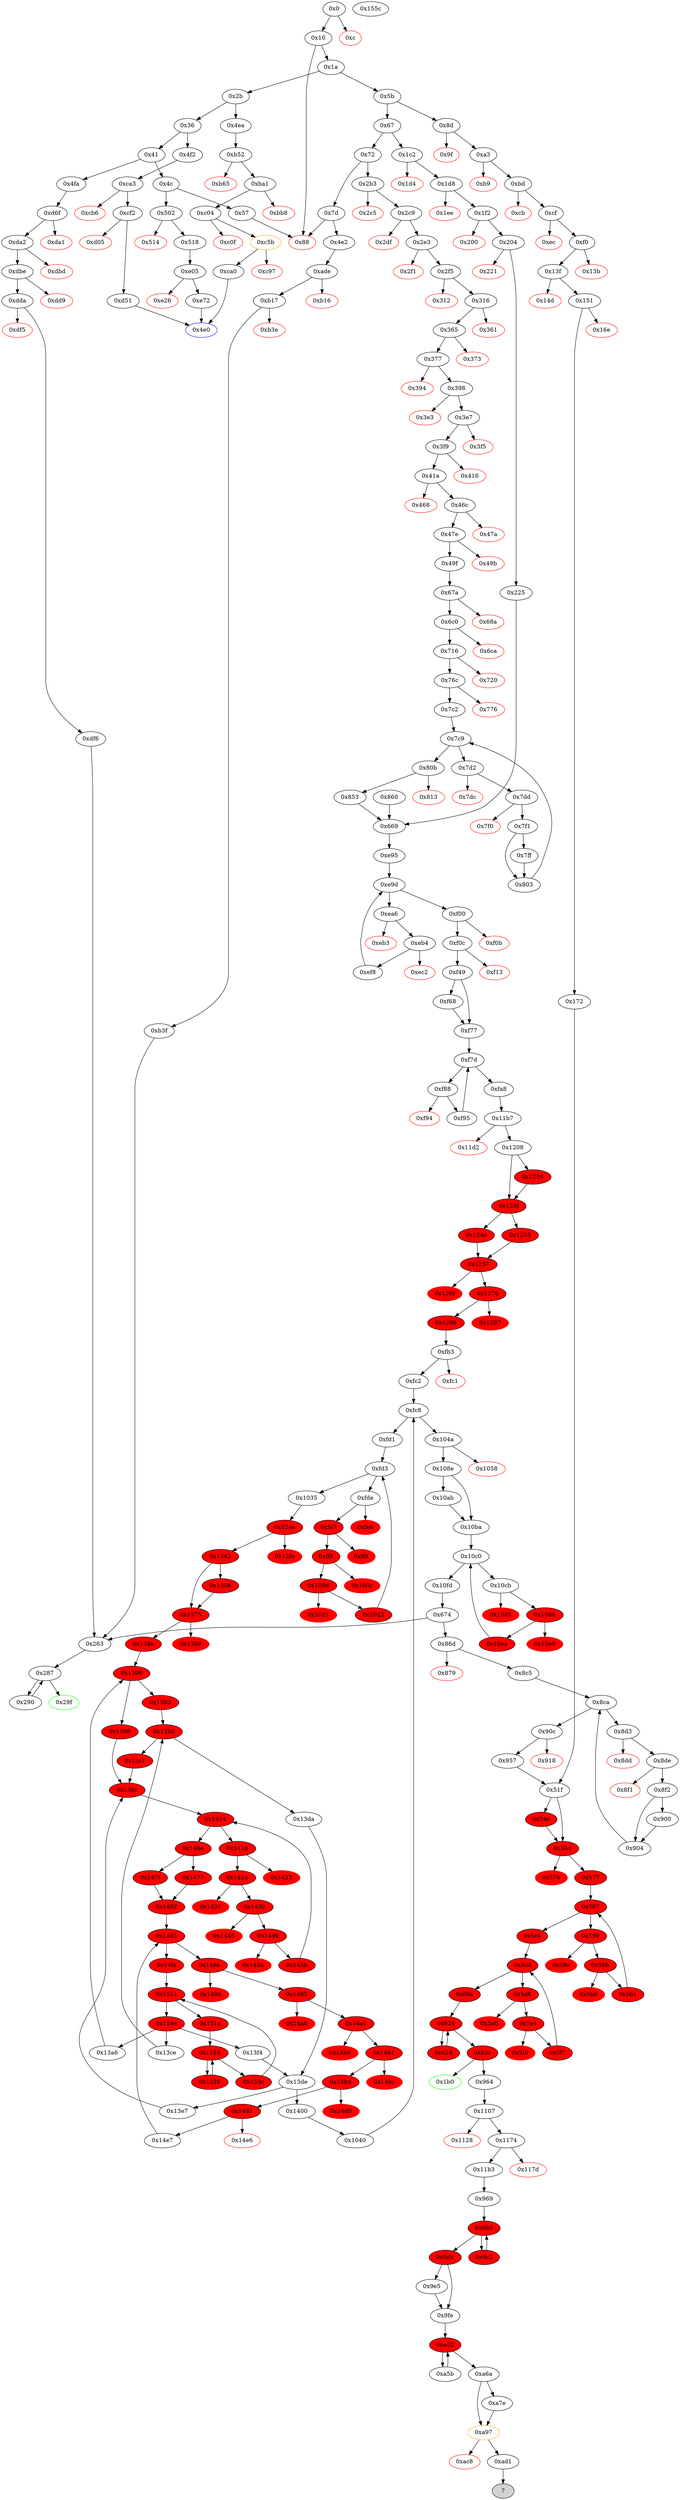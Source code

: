 strict digraph "" {
"0x1174" [fillcolor=white, id="0x1174", style=filled, tooltip="Block 0x1174\n[0x1174:0x117c]\n---\nPredecessors: [0x1107]\nSuccessors: [0x117d, 0x11b3]\n---\n0x1174 JUMPDEST\n0x1175 DUP1\n0x1176 TIMESTAMP\n0x1177 LT\n0x1178 ISZERO\n0x1179 PUSH2 0x11b3\n0x117c JUMPI\n---\n0x1174: JUMPDEST \n0x1176: V1484 = TIMESTAMP\n0x1177: V1485 = LT V1484 V1464\n0x1178: V1486 = ISZERO V1485\n0x1179: V1487 = 0x11b3\n0x117c: JUMPI 0x11b3 V1486\n---\nEntry stack: [S12, S11, S10, S9, S8, S7, S6, S5, S4, V744, S2, V564, V1464]\nStack pops: 1\nStack additions: [S0]\nExit stack: [S12, S11, S10, S9, S8, S7, S6, S5, S4, V744, S2, V564, V1464]\n\nDef sites:\nS12: {}\nS11: {}\nS10: {}\nS9: {}\nS8: {}\nS7: {}\nS6: {}\nS5: {}\nS4: {}\nV744: {0x8c5.0x8c7}\nS2: {0x1a.0x1f, 0x957.0x958}\nV564: {0x63c.0x65c}\nV1464: {0x1107.0x1122}\n"];
"0xdda" [fillcolor=white, id="0xdda", style=filled, tooltip="Block 0xdda\n[0xdda:0xdf4]\n---\nPredecessors: [0xdbe]\nSuccessors: [0xdf5, 0xdf6]\n---\n0xdda JUMPDEST\n0xddb PUSH1 0x20\n0xddd MUL\n0xdde PUSH1 0x20\n0xde0 ADD\n0xde1 ADD\n0xde2 DUP2\n0xde3 DUP2\n0xde4 MSTORE\n0xde5 POP\n0xde6 POP\n0xde7 PUSH1 0x9\n0xde9 SLOAD\n0xdea DUP2\n0xdeb PUSH1 0x3\n0xded DUP2\n0xdee MLOAD\n0xdef DUP2\n0xdf0 LT\n0xdf1 PUSH2 0xdf6\n0xdf4 JUMPI\n---\n0xdda: JUMPDEST \n0xddb: V1170 = 0x20\n0xddd: V1171 = MUL 0x20 0x2\n0xdde: V1172 = 0x20\n0xde0: V1173 = ADD 0x20 0x40\n0xde1: V1174 = ADD 0x60 V1132\n0xde4: M[V1174] = V1165\n0xde7: V1175 = 0x9\n0xde9: V1176 = S[0x9]\n0xdeb: V1177 = 0x3\n0xdee: V1178 = M[V1132]\n0xdf0: V1179 = LT 0x3 V1178\n0xdf1: V1180 = 0xdf6\n0xdf4: JUMPI 0xdf6 V1179\n---\nEntry stack: [V13, 0x263, V1132, V1165, V1132, 0x2]\nStack pops: 4\nStack additions: [S3, V1176, S3, 0x3]\nExit stack: [V13, 0x263, V1132, V1176, V1132, 0x3]\n\nDef sites:\nV13: {0x1a.0x1f}\n0x263: {0x4fa.0x4fb}\nV1132: {0xd6f.0xd73}\nV1165: {0xdbe.0xdcd}\nV1132: {0xd6f.0xd73}\n0x2: {0xdbe.0xdcf}\n"];
"0x3f5" [color=red, fillcolor=white, id="0x3f5", style=filled, tooltip="Block 0x3f5\n[0x3f5:0x3f8]\n---\nPredecessors: [0x3e7]\nSuccessors: []\n---\n0x3f5 PUSH1 0x0\n0x3f7 DUP1\n0x3f8 REVERT\n---\n0x3f5: V350 = 0x0\n0x3f8: REVERT 0x0 0x0\n---\nEntry stack: [V13, 0x4e0, V279, V325, V241, 0x4, 0x64, V344]\nStack pops: 0\nStack additions: []\nExit stack: [V13, 0x4e0, V279, V325, V241, 0x4, 0x64, V344]\n\nDef sites:\nV13: {0x1a.0x1f}\n0x4e0: {0x2b3.0x2b4}\nV279: {0x316.0x323}\nV325: {0x398.0x3a5}\nV241: {0x2c9.0x2cb}\n0x4: {0x2b3.0x2b7}\n0x64: {0x398.0x3d0}\nV344: {0x3e7.0x3e9}\n"];
"0x148e" [fillcolor=red, id="0x148e", style=filled, tooltip="Block 0x148e\n[0x148e:0x1493]\n---\nPredecessors: [0x1485]\nSuccessors: [0x1494, 0x1495]\n---\n0x148e DUP3\n0x148f DUP1\n0x1490 PUSH2 0x1495\n0x1493 JUMPI\n---\n0x1490: V1757 = 0x1495\n0x1493: JUMPI 0x1495 V1711\n---\nEntry stack: [V1296, V1550, V1335, S18, 0x1040, V1550, V1296, 0x60, V1622, S12, V1651, V1674, S9, {0x13a6, 0x13ce, 0x13f4}, V1550, {0x0, 0x1}, S5, V1651, V1296, V1711, V1712, S0]\nStack pops: 3\nStack additions: [S2, S1, S0, S2]\nExit stack: [V1296, V1550, V1335, S18, 0x1040, V1550, V1296, 0x60, V1622, S12, V1651, V1674, S9, {0x13a6, 0x13ce, 0x13f4}, V1550, {0x0, 0x1}, S5, V1651, V1296, V1711, V1712, S0, V1711]\n\nDef sites:\nV1296: {0xf49.0xf51}\nV1550: {0x1208.0x1219}\nV1335: {0xfc2.0xfc3}\nS18: {0x1040.0x1045, 0xfc2.0xfc6}\n0x1040: {0x1035.0x1037}\nV1550: {0x1208.0x1219}\nV1296: {0xf49.0xf51}\n0x60: {0x12ee.0x12f4}\nV1622: {0x12ee.0x12f1}\nS12: {0x13a6.0x13a9, 0x1342.0x1347, 0x13f4.0x13f7, 0x13ce.0x13d1}\nV1651: {0x1342.0x134f}\nV1674: {0x138a.0x138b}\nS9: {0x13da.0x13dc, 0x138a.0x138e, 0x13ce.0x13d5, 0x13b2.0x13b4, 0x13f4.0x13fb, 0x13a6.0x13ad}\n{0x13a6, 0x13ce, 0x13f4}: {0x1399.0x1399, 0x13c1.0x13c1, 0x13e7.0x13e7}\nV1550: {0x1208.0x1219}\n{0x0, 0x1}: {0x1399.0x139d, 0x13c1.0x13c5, 0x13e7.0x13eb}\nS5: {0x13a6.0x13a9, 0x1342.0x1347, 0x13f4.0x13f7, 0x13ce.0x13d1}\nV1651: {0x1342.0x134f}\nV1296: {0xf49.0xf51}\nV1711: {0x140c.0x140f}\nV1712: {0x140c.0x1411}\nS0: {0x14e7.0x14f5, 0x147f.0x1480, 0x1477.0x147a}\n"];
"0x59a" [color=red, fillcolor=red, id="0x59a", style=filled, tooltip="Block 0x59a\n[0x59a:0x59a]\n---\nPredecessors: [0x590]\nSuccessors: []\n---\n0x59a INVALID\n---\n0x59a: INVALID \n---\nEntry stack: [S22, S21, S20, S19, S18, S17, 0x0, S15, V1417, V744, S12, {0x1b0, 0x964}, V90, V136, 0x0, V460, V448, V449, V451, 0x1, S2, V90, S0]\nStack pops: 0\nStack additions: []\nExit stack: [S22, S21, S20, S19, S18, S17, 0x0, S15, V1417, V744, S12, {0x1b0, 0x964}, V90, V136, 0x0, V460, V448, V449, V451, 0x1, S2, V90, S0]\n\nDef sites:\nS22: {}\nS21: {}\nS20: {}\nS19: {}\nS18: {}\nS17: {}\n0x0: {0x900.0x900}\nS15: {}\nV1417: {0x108e.0x1094}\nV744: {0x8c5.0x8c7}\nS12: {0x1a.0x1f, 0x957.0x958}\n{0x1b0, 0x964}: {0x8d.0x8e, 0x957.0x95b}\nV90: {0xf0.0xfd}\nV136: {0x172.0x17f}\n0x0: {0x51f.0x53c}\nV460: {0x51f.0x53f}\nV448: {0x51f.0x521}\nV449: {0x51f.0x523}\nV451: {0x51f.0x527}\n0x1: {0x577.0x583}\nS2: {0x5b1.0x5bf, 0x577.0x585}\nV90: {0xf0.0xfd}\nS0: {0x5b1.0x5bf, 0x577.0x585}\n"];
"0x13ce" [fillcolor=white, id="0x13ce", style=filled, tooltip="Block 0x13ce\n[0x13ce:0x13d9]\n---\nPredecessors: [0x154e]\nSuccessors: [0x13b6]\n---\n0x13ce JUMPDEST\n0x13cf SWAP3\n0x13d0 DUP5\n0x13d1 ADD\n0x13d2 SWAP3\n0x13d3 PUSH1 0x1\n0x13d5 ADD\n0x13d6 PUSH2 0x13b6\n0x13d9 JUMP\n---\n0x13ce: JUMPDEST \n0x13d1: V1695 = ADD V1622 S3\n0x13d3: V1696 = 0x1\n0x13d5: V1697 = ADD 0x1 S0\n0x13d6: V1698 = 0x13b6\n0x13d9: JUMP 0x13b6\n---\nEntry stack: [S12, S11, S10, V1385, 0x1040, S7, S6, 0x60, V1622, S3, V1651, V1674, S0]\nStack pops: 5\nStack additions: [S4, V1695, S2, S1, V1697]\nExit stack: [S12, S11, S10, V1385, 0x1040, S7, S6, 0x60, V1622, V1695, V1651, V1674, V1697]\n\nDef sites:\nS12: {}\nS11: {}\nS10: {}\nV1385: {0x1040.0x1045}\n0x1040: {0x1035.0x1037}\nS7: {}\nS6: {}\n0x60: {0x12ee.0x12f4}\nV1622: {0x12ee.0x12f1}\nS3: {0x13a6.0x13a9, 0x1342.0x1347, 0x13f4.0x13f7, 0x13ce.0x13d1}\nV1651: {0x1342.0x134f}\nV1674: {0x138a.0x138b}\nS0: {0x13da.0x13dc, 0x138a.0x138e, 0x13ce.0x13d5, 0x13b2.0x13b4, 0x13f4.0x13fb, 0x13a6.0x13ad}\n"];
"0x373" [color=red, fillcolor=white, id="0x373", style=filled, tooltip="Block 0x373\n[0x373:0x376]\n---\nPredecessors: [0x365]\nSuccessors: []\n---\n0x373 PUSH1 0x0\n0x375 DUP1\n0x376 REVERT\n---\n0x373: V304 = 0x0\n0x376: REVERT 0x0 0x0\n---\nEntry stack: [V13, 0x4e0, V279, V241, 0x4, 0x44, V298]\nStack pops: 0\nStack additions: []\nExit stack: [V13, 0x4e0, V279, V241, 0x4, 0x44, V298]\n\nDef sites:\nV13: {0x1a.0x1f}\n0x4e0: {0x2b3.0x2b4}\nV279: {0x316.0x323}\nV241: {0x2c9.0x2cb}\n0x4: {0x2b3.0x2b7}\n0x44: {0x316.0x34e}\nV298: {0x365.0x367}\n"];
"0x1446" [fillcolor=red, id="0x1446", style=filled, tooltip="Block 0x1446\n[0x1446:0x1459]\n---\nPredecessors: [0x1432]\nSuccessors: [0x145a, 0x145b]\n---\n0x1446 JUMPDEST\n0x1447 PUSH1 0x20\n0x1449 MUL\n0x144a PUSH1 0x20\n0x144c ADD\n0x144d ADD\n0x144e MLOAD\n0x144f ADDMOD\n0x1450 DUP6\n0x1451 DUP3\n0x1452 DUP2\n0x1453 MLOAD\n0x1454 DUP2\n0x1455 LT\n0x1456 PUSH2 0x145b\n0x1459 JUMPI\n---\n0x1446: JUMPDEST \n0x1447: V1731 = 0x20\n0x1449: V1732 = MUL 0x20 {0x0, 0x1, 0x2}\n0x144a: V1733 = 0x20\n0x144c: V1734 = ADD 0x20 V1732\n0x144d: V1735 = ADD V1734 S1\n0x144e: V1736 = M[V1735]\n0x144f: V1737 = ADDMOD V1736 V1727 V1711\n0x1453: V1738 = M[V1651]\n0x1455: V1739 = LT {0x0, 0x1, 0x2} V1738\n0x1456: V1740 = 0x145b\n0x1459: JUMPI 0x145b V1739\n---\nEntry stack: [S25, S24, S23, V1385, 0x1040, S20, S19, 0x60, V1622, S16, V1651, V1674, S13, {0x13a6, 0x13ce, 0x13f4}, S11, {0x0, 0x1}, S9, V1651, S7, V1711, V1712, {0x0, 0x1, 0x2}, V1711, V1727, S1, {0x0, 0x1, 0x2}]\nStack pops: 9\nStack additions: [S8, S7, S6, S5, S4, V1737, S8, S4]\nExit stack: [S25, S24, S23, V1385, 0x1040, S20, S19, 0x60, V1622, S16, V1651, V1674, S13, {0x13a6, 0x13ce, 0x13f4}, S11, {0x0, 0x1}, S9, V1651, S7, V1711, V1712, {0x0, 0x1, 0x2}, V1737, V1651, {0x0, 0x1, 0x2}]\n\nDef sites:\nS25: {}\nS24: {}\nS23: {}\nV1385: {0x1040.0x1045}\n0x1040: {0x1035.0x1037}\nS20: {}\nS19: {}\n0x60: {0x12ee.0x12f4}\nV1622: {0x12ee.0x12f1}\nS16: {0x13a6.0x13a9, 0x1342.0x1347, 0x13f4.0x13f7, 0x13ce.0x13d1}\nV1651: {0x1342.0x134f}\nV1674: {0x138a.0x138b}\nS13: {0x138a.0x138e, 0x13da.0x13dc, 0x13ce.0x13d5, 0x13b2.0x13b4, 0x13f4.0x13fb, 0x13a6.0x13ad}\n{0x13a6, 0x13ce, 0x13f4}: {0x1399.0x1399, 0x13c1.0x13c1, 0x13e7.0x13e7}\nS11: {}\n{0x0, 0x1}: {0x1399.0x139d, 0x13c1.0x13c5, 0x13e7.0x13eb}\nS9: {0x13a6.0x13a9, 0x1342.0x1347, 0x13f4.0x13f7, 0x13ce.0x13d1}\nV1651: {0x1342.0x134f}\nS7: {}\nV1711: {0x140c.0x140f}\nV1712: {0x140c.0x1411}\n{0x0, 0x1, 0x2}: {0x145b.0x1469, 0x140c.0x1412}\nV1711: {0x140c.0x140f}\nV1727: {0x1432.0x143a}\nS1: {}\n{0x0, 0x1, 0x2}: {0x145b.0x1469, 0x140c.0x1412}\n"];
"0xfe7" [fillcolor=red, id="0xfe7", style=filled, tooltip="Block 0xfe7\n[0xfe7:0xff7]\n---\nPredecessors: [0xfde]\nSuccessors: [0xff8, 0xff9]\n---\n0xfe7 JUMPDEST\n0xfe8 DUP9\n0xfe9 DUP3\n0xfea PUSH1 0x5\n0xfec SLOAD\n0xfed DUP6\n0xfee MUL\n0xfef ADD\n0xff0 DUP2\n0xff1 MLOAD\n0xff2 DUP2\n0xff3 LT\n0xff4 PUSH2 0xff9\n0xff7 JUMPI\n---\n0xfe7: JUMPDEST \n0xfea: V1349 = 0x5\n0xfec: V1350 = S[0x5]\n0xfee: V1351 = MUL S2 V1350\n0xfef: V1352 = ADD V1351 S1\n0xff1: V1353 = M[V199]\n0xff3: V1354 = LT V1352 V1353\n0xff4: V1355 = 0xff9\n0xff7: JUMPI 0xff9 V1354\n---\nEntry stack: [S20, S19, S18, S17, S16, S15, S14, S13, {0x263, 0x86d}, V199, 0x60, 0x674, V199, 0x60, V1224, V1296, V1550, V1335, S2, S1, V1347]\nStack pops: 9\nStack additions: [S8, S7, S6, S5, S4, S3, S2, S1, S0, S8, V1352]\nExit stack: [S20, S19, S18, S17, S16, S15, S14, S13, {0x263, 0x86d}, V199, 0x60, 0x674, V199, 0x60, V1224, V1296, V1550, V1335, S2, S1, V1347, V199, V1352]\n\nDef sites:\nS20: {}\nS19: {}\nS18: {}\nS17: {}\nS16: {}\nS15: {}\nS14: {}\nS13: {0x860.0x863, 0x1a.0x1f}\n{0x263, 0x86d}: {0x860.0x865, 0x1c2.0x1c3}\nV199: {0x225.0x232}\n0x60: {0x669.0x66a}\n0x674: {0x669.0x66c}\nV199: {0x225.0x232}\n0x60: {0xe95.0xe98}\nV1224: {0xe95.0xe97}\nV1296: {0xf49.0xf51}\nV1550: {0x1208.0x1219}\nV1335: {0xfc2.0xfc3}\nS2: {0x1040.0x1045, 0xfc2.0xfc6}\nS1: {0xfd1.0xfd1, 0x1022.0x1030}\nV1347: {0xfde.0xfe0}\n"];
"0x68a" [color=red, fillcolor=white, id="0x68a", style=filled, tooltip="Block 0x68a\n[0x68a:0x6bf]\n---\nPredecessors: [0x67a]\nSuccessors: []\n---\n0x68a PUSH1 0x40\n0x68c MLOAD\n0x68d PUSH3 0x461bcd\n0x691 PUSH1 0xe5\n0x693 SHL\n0x694 DUP2\n0x695 MSTORE\n0x696 PUSH1 0x4\n0x698 ADD\n0x699 DUP1\n0x69a DUP1\n0x69b PUSH1 0x20\n0x69d ADD\n0x69e DUP3\n0x69f DUP2\n0x6a0 SUB\n0x6a1 DUP3\n0x6a2 MSTORE\n0x6a3 PUSH1 0x40\n0x6a5 DUP2\n0x6a6 MSTORE\n0x6a7 PUSH1 0x20\n0x6a9 ADD\n0x6aa DUP1\n0x6ab PUSH2 0x162f\n0x6ae PUSH1 0x40\n0x6b0 SWAP2\n0x6b1 CODECOPY\n0x6b2 PUSH1 0x40\n0x6b4 ADD\n0x6b5 SWAP2\n0x6b6 POP\n0x6b7 POP\n0x6b8 PUSH1 0x40\n0x6ba MLOAD\n0x6bb DUP1\n0x6bc SWAP2\n0x6bd SUB\n0x6be SWAP1\n0x6bf REVERT\n---\n0x68a: V577 = 0x40\n0x68c: V578 = M[0x40]\n0x68d: V579 = 0x461bcd\n0x691: V580 = 0xe5\n0x693: V581 = SHL 0xe5 0x461bcd\n0x695: M[V578] = 0x8c379a000000000000000000000000000000000000000000000000000000000\n0x696: V582 = 0x4\n0x698: V583 = ADD 0x4 V578\n0x69b: V584 = 0x20\n0x69d: V585 = ADD 0x20 V583\n0x6a0: V586 = SUB V585 V583\n0x6a2: M[V583] = V586\n0x6a3: V587 = 0x40\n0x6a6: M[V585] = 0x40\n0x6a7: V588 = 0x20\n0x6a9: V589 = ADD 0x20 V585\n0x6ab: V590 = 0x162f\n0x6ae: V591 = 0x40\n0x6b1: CODECOPY V589 0x162f 0x40\n0x6b2: V592 = 0x40\n0x6b4: V593 = ADD 0x40 V589\n0x6b8: V594 = 0x40\n0x6ba: V595 = M[0x40]\n0x6bd: V596 = SUB V593 V595\n0x6bf: REVERT V595 V596\n---\nEntry stack: [V13, 0x4e0, V279, V325, V374, V421]\nStack pops: 0\nStack additions: []\nExit stack: [V13, 0x4e0, V279, V325, V374, V421]\n\nDef sites:\nV13: {0x1a.0x1f}\n0x4e0: {0x2b3.0x2b4}\nV279: {0x316.0x323}\nV325: {0x398.0x3a5}\nV374: {0x41a.0x42d}\nV421: {0x49f.0x4b2}\n"];
"0x8d" [fillcolor=white, id="0x8d", style=filled, tooltip="Block 0x8d\n[0x8d:0x9e]\n---\nPredecessors: [0x5b]\nSuccessors: [0x9f, 0xa3]\n---\n0x8d JUMPDEST\n0x8e PUSH2 0x1b0\n0x91 PUSH1 0x4\n0x93 DUP1\n0x94 CALLDATASIZE\n0x95 SUB\n0x96 PUSH1 0x40\n0x98 DUP2\n0x99 LT\n0x9a ISZERO\n0x9b PUSH2 0xa3\n0x9e JUMPI\n---\n0x8d: JUMPDEST \n0x8e: V43 = 0x1b0\n0x91: V44 = 0x4\n0x94: V45 = CALLDATASIZE\n0x95: V46 = SUB V45 0x4\n0x96: V47 = 0x40\n0x99: V48 = LT V46 0x40\n0x9a: V49 = ISZERO V48\n0x9b: V50 = 0xa3\n0x9e: JUMPI 0xa3 V49\n---\nEntry stack: [V13]\nStack pops: 0\nStack additions: [0x1b0, 0x4, V46]\nExit stack: [V13, 0x1b0, 0x4, V46]\n\nDef sites:\nV13: {0x1a.0x1f}\n"];
"0x316" [fillcolor=white, id="0x316", style=filled, tooltip="Block 0x316\n[0x316:0x360]\n---\nPredecessors: [0x2f5]\nSuccessors: [0x361, 0x365]\n---\n0x316 JUMPDEST\n0x317 SWAP2\n0x318 SWAP1\n0x319 DUP1\n0x31a DUP1\n0x31b PUSH1 0x20\n0x31d MUL\n0x31e PUSH1 0x20\n0x320 ADD\n0x321 PUSH1 0x40\n0x323 MLOAD\n0x324 SWAP1\n0x325 DUP2\n0x326 ADD\n0x327 PUSH1 0x40\n0x329 MSTORE\n0x32a DUP1\n0x32b SWAP4\n0x32c SWAP3\n0x32d SWAP2\n0x32e SWAP1\n0x32f DUP2\n0x330 DUP2\n0x331 MSTORE\n0x332 PUSH1 0x20\n0x334 ADD\n0x335 DUP4\n0x336 DUP4\n0x337 PUSH1 0x20\n0x339 MUL\n0x33a DUP1\n0x33b DUP3\n0x33c DUP5\n0x33d CALLDATACOPY\n0x33e PUSH1 0x0\n0x340 SWAP3\n0x341 ADD\n0x342 SWAP2\n0x343 SWAP1\n0x344 SWAP2\n0x345 MSTORE\n0x346 POP\n0x347 SWAP3\n0x348 SWAP6\n0x349 SWAP5\n0x34a SWAP4\n0x34b PUSH1 0x20\n0x34d DUP2\n0x34e ADD\n0x34f SWAP4\n0x350 POP\n0x351 CALLDATALOAD\n0x352 SWAP2\n0x353 POP\n0x354 POP\n0x355 PUSH1 0x1\n0x357 PUSH1 0x20\n0x359 SHL\n0x35a DUP2\n0x35b GT\n0x35c ISZERO\n0x35d PUSH2 0x365\n0x360 JUMPI\n---\n0x316: JUMPDEST \n0x31b: V274 = 0x20\n0x31d: V275 = MUL 0x20 V259\n0x31e: V276 = 0x20\n0x320: V277 = ADD 0x20 V275\n0x321: V278 = 0x40\n0x323: V279 = M[0x40]\n0x326: V280 = ADD V279 V277\n0x327: V281 = 0x40\n0x329: M[0x40] = V280\n0x331: M[V279] = V259\n0x332: V282 = 0x20\n0x334: V283 = ADD 0x20 V279\n0x337: V284 = 0x20\n0x339: V285 = MUL 0x20 V259\n0x33d: CALLDATACOPY V283 V261 V285\n0x33e: V286 = 0x0\n0x341: V287 = ADD V283 V285\n0x345: M[V287] = 0x0\n0x34b: V288 = 0x20\n0x34e: V289 = ADD 0x24 0x20\n0x351: V290 = CALLDATALOAD 0x24\n0x355: V291 = 0x1\n0x357: V292 = 0x20\n0x359: V293 = SHL 0x20 0x1\n0x35b: V294 = GT V290 0x100000000\n0x35c: V295 = ISZERO V294\n0x35d: V296 = 0x365\n0x360: JUMPI 0x365 V295\n---\nEntry stack: [V13, 0x4e0, V241, 0x4, V261, V259, 0x24]\nStack pops: 5\nStack additions: [V279, S4, S3, 0x44, V290]\nExit stack: [V13, 0x4e0, V279, V241, 0x4, 0x44, V290]\n\nDef sites:\nV13: {0x1a.0x1f}\n0x4e0: {0x2b3.0x2b4}\nV241: {0x2c9.0x2cb}\n0x4: {0x2b3.0x2b7}\nV261: {0x2f5.0x2fb}\nV259: {0x2f5.0x2f7}\n0x24: {0x2c9.0x2d0}\n"];
"0x67" [fillcolor=white, id="0x67", style=filled, tooltip="Block 0x67\n[0x67:0x71]\n---\nPredecessors: [0x5b]\nSuccessors: [0x72, 0x1c2]\n---\n0x67 DUP1\n0x68 PUSH4 0x2038228f\n0x6d EQ\n0x6e PUSH2 0x1c2\n0x71 JUMPI\n---\n0x68: V33 = 0x2038228f\n0x6d: V34 = EQ 0x2038228f V13\n0x6e: V35 = 0x1c2\n0x71: JUMPI 0x1c2 V34\n---\nEntry stack: [V13]\nStack pops: 1\nStack additions: [S0]\nExit stack: [V13]\n\nDef sites:\nV13: {0x1a.0x1f}\n"];
"0x365" [fillcolor=white, id="0x365", style=filled, tooltip="Block 0x365\n[0x365:0x372]\n---\nPredecessors: [0x316]\nSuccessors: [0x373, 0x377]\n---\n0x365 JUMPDEST\n0x366 DUP3\n0x367 ADD\n0x368 DUP4\n0x369 PUSH1 0x20\n0x36b DUP3\n0x36c ADD\n0x36d GT\n0x36e ISZERO\n0x36f PUSH2 0x377\n0x372 JUMPI\n---\n0x365: JUMPDEST \n0x367: V298 = ADD 0x4 V290\n0x369: V299 = 0x20\n0x36c: V300 = ADD V298 0x20\n0x36d: V301 = GT V300 V241\n0x36e: V302 = ISZERO V301\n0x36f: V303 = 0x377\n0x372: JUMPI 0x377 V302\n---\nEntry stack: [V13, 0x4e0, V279, V241, 0x4, 0x44, V290]\nStack pops: 4\nStack additions: [S3, S2, S1, V298]\nExit stack: [V13, 0x4e0, V279, V241, 0x4, 0x44, V298]\n\nDef sites:\nV13: {0x1a.0x1f}\n0x4e0: {0x2b3.0x2b4}\nV279: {0x316.0x323}\nV241: {0x2c9.0x2cb}\n0x4: {0x2b3.0x2b7}\n0x44: {0x316.0x34e}\nV290: {0x316.0x351}\n"];
"0xf77" [fillcolor=white, id="0xf77", style=filled, tooltip="Block 0xf77\n[0xf77:0xf7c]\n---\nPredecessors: [0xf49, 0xf68]\nSuccessors: [0xf7d]\n---\n0xf77 JUMPDEST\n0xf78 POP\n0xf79 SWAP1\n0xf7a POP\n0xf7b PUSH1 0x0\n---\n0xf77: JUMPDEST \n0xf7b: V1311 = 0x0\n---\nEntry stack: [V13, 0x4e0, V279, V325, V374, V421, V663, S12, 0x1, S10, {0x263, 0x860, 0x86d}, S8, 0x60, 0x674, S5, 0x60, V1224, 0x60, V1296, S0]\nStack pops: 3\nStack additions: [S1, 0x0]\nExit stack: [V13, 0x4e0, V279, V325, V374, V421, V663, S12, 0x1, S10, {0x263, 0x860, 0x86d}, S8, 0x60, 0x674, S5, 0x60, V1224, V1296, 0x0]\n\nDef sites:\nV13: {0x1a.0x1f}\n0x4e0: {0x2b3.0x2b4}\nV279: {0x316.0x323}\nV325: {0x398.0x3a5}\nV374: {0x41a.0x42d}\nV421: {0x49f.0x4b2}\nV663: {0x7c2.0x7c4}\nS12: {0x7c2.0x7c5, 0x7ff.0x7ff}\n0x1: {0x853.0x854}\nS10: {0x860.0x863, 0x853.0x856, 0x1a.0x1f}\n{0x263, 0x860, 0x86d}: {0x860.0x865, 0x853.0x858, 0x1c2.0x1c3}\nS8: {0x225.0x232, 0x316.0x323}\n0x60: {0x669.0x66a}\n0x674: {0x669.0x66c}\nS5: {0x225.0x232, 0x316.0x323}\n0x60: {0xe95.0xe98}\nV1224: {0xe95.0xe97}\n0x60: {0xf49.0xf4a}\nV1296: {0xf49.0xf51}\nS0: {0xf49.0xf4e, 0xf68.0xf74}\n"];
"0xf7d" [fillcolor=white, id="0xf7d", style=filled, tooltip="Block 0xf7d\n[0xf7d:0xf87]\n---\nPredecessors: [0xf77, 0xf95]\nSuccessors: [0xf88, 0xfa8]\n---\n0xf7d JUMPDEST\n0xf7e PUSH1 0x7\n0xf80 SLOAD\n0xf81 DUP2\n0xf82 LT\n0xf83 ISZERO\n0xf84 PUSH2 0xfa8\n0xf87 JUMPI\n---\n0xf7d: JUMPDEST \n0xf7e: V1312 = 0x7\n0xf80: V1313 = S[0x7]\n0xf82: V1314 = LT S0 V1313\n0xf83: V1315 = ISZERO V1314\n0xf84: V1316 = 0xfa8\n0xf87: JUMPI 0xfa8 V1315\n---\nEntry stack: [V13, 0x4e0, V279, V325, V374, V421, V663, S11, 0x1, S9, {0x263, 0x860, 0x86d}, S7, 0x60, 0x674, S4, 0x60, V1224, V1296, S0]\nStack pops: 1\nStack additions: [S0]\nExit stack: [V13, 0x4e0, V279, V325, V374, V421, V663, S11, 0x1, S9, {0x263, 0x860, 0x86d}, S7, 0x60, 0x674, S4, 0x60, V1224, V1296, S0]\n\nDef sites:\nV13: {0x1a.0x1f}\n0x4e0: {0x2b3.0x2b4}\nV279: {0x316.0x323}\nV325: {0x398.0x3a5}\nV374: {0x41a.0x42d}\nV421: {0x49f.0x4b2}\nV663: {0x7c2.0x7c4}\nS11: {0x7c2.0x7c5, 0x7ff.0x7ff}\n0x1: {0x853.0x854}\nS9: {0x860.0x863, 0x853.0x856, 0x1a.0x1f}\n{0x263, 0x860, 0x86d}: {0x860.0x865, 0x853.0x858, 0x1c2.0x1c3}\nS7: {0x225.0x232, 0x316.0x323}\n0x60: {0x669.0x66a}\n0x674: {0x669.0x66c}\nS4: {0x225.0x232, 0x316.0x323}\n0x60: {0xe95.0xe98}\nV1224: {0xe95.0xe97}\nV1296: {0xf49.0xf51}\nS0: {0xf95.0xfa3, 0xf77.0xf7b}\n"];
"0x5c4" [fillcolor=red, id="0x5c4", style=filled, tooltip="Block 0x5c4\n[0x5c4:0x5cc]\n---\nPredecessors: [0x587]\nSuccessors: [0x5cd]\n---\n0x5c4 JUMPDEST\n0x5c5 POP\n0x5c6 POP\n0x5c7 PUSH1 0x1\n0x5c9 DUP4\n0x5ca ADD\n0x5cb PUSH1 0x0\n---\n0x5c4: JUMPDEST \n0x5c7: V509 = 0x1\n0x5ca: V510 = ADD V448 0x1\n0x5cb: V511 = 0x0\n---\nEntry stack: [S20, S19, S18, S17, S16, S15, 0x0, S13, V1417, V744, S10, {0x1b0, 0x964}, V90, V136, 0x0, V460, V448, V449, V451, 0x1, S0]\nStack pops: 5\nStack additions: [S4, S3, S2, V510, 0x0]\nExit stack: [S20, S19, S18, S17, S16, S15, 0x0, S13, V1417, V744, S10, {0x1b0, 0x964}, V90, V136, 0x0, V460, V448, V449, V451, V510, 0x0]\n\nDef sites:\nS20: {}\nS19: {}\nS18: {}\nS17: {}\nS16: {}\nS15: {}\n0x0: {0x900.0x900}\nS13: {}\nV1417: {0x108e.0x1094}\nV744: {0x8c5.0x8c7}\nS10: {0x1a.0x1f, 0x957.0x958}\n{0x1b0, 0x964}: {0x8d.0x8e, 0x957.0x95b}\nV90: {0xf0.0xfd}\nV136: {0x172.0x17f}\n0x0: {0x51f.0x53c}\nV460: {0x51f.0x53f}\nV448: {0x51f.0x521}\nV449: {0x51f.0x523}\nV451: {0x51f.0x527}\n0x1: {0x577.0x583}\nS0: {0x5b1.0x5bf, 0x577.0x585}\n"];
"0x9e5" [fillcolor=white, id="0x9e5", style=filled, tooltip="Block 0x9e5\n[0x9e5:0x9fd]\n---\nPredecessors: [0x9d1]\nSuccessors: [0x9fe]\n---\n0x9e5 DUP1\n0x9e6 DUP3\n0x9e7 SUB\n0x9e8 DUP1\n0x9e9 MLOAD\n0x9ea PUSH1 0x1\n0x9ec DUP4\n0x9ed PUSH1 0x20\n0x9ef SUB\n0x9f0 PUSH2 0x100\n0x9f3 EXP\n0x9f4 SUB\n0x9f5 NOT\n0x9f6 AND\n0x9f7 DUP2\n0x9f8 MSTORE\n0x9f9 PUSH1 0x20\n0x9fb ADD\n0x9fc SWAP2\n0x9fd POP\n---\n0x9e7: V831 = SUB V826 V828\n0x9e9: V832 = M[V831]\n0x9ea: V833 = 0x1\n0x9ed: V834 = 0x20\n0x9ef: V835 = SUB 0x20 V828\n0x9f0: V836 = 0x100\n0x9f3: V837 = EXP 0x100 V835\n0x9f4: V838 = SUB V837 0x1\n0x9f5: V839 = NOT V838\n0x9f6: V840 = AND V839 V832\n0x9f8: M[V831] = V840\n0x9f9: V841 = 0x20\n0x9fb: V842 = ADD 0x20 V831\n---\nEntry stack: [S15, S14, S13, S12, S11, S10, S9, S8, S7, V744, 0xa95e6e2a182411e7a6f9ed114a85c3761d87f9b8f453d842c71235aa64fff99f, S4, V808, V808, V826, V828]\nStack pops: 2\nStack additions: [V842, S0]\nExit stack: [S15, S14, S13, S12, S11, S10, S9, S8, S7, V744, 0xa95e6e2a182411e7a6f9ed114a85c3761d87f9b8f453d842c71235aa64fff99f, S4, V808, V808, V842, V828]\n\nDef sites:\nS15: {}\nS14: {}\nS13: {}\nS12: {}\nS11: {}\nS10: {}\nS9: {}\nS8: {}\nS7: {}\nV744: {0x8c5.0x8c7}\n0xa95e6e2a182411e7a6f9ed114a85c3761d87f9b8f453d842c71235aa64fff99f: {0x969.0x985}\nS4: {}\nV808: {0x969.0x977}\nV808: {0x969.0x977}\nV826: {0x9d1.0x9da}\nV828: {0x9d1.0x9de}\n"];
"0xca0" [fillcolor=white, id="0xca0", style=filled, tooltip="Block 0xca0\n[0xca0:0xca2]\n---\nPredecessors: [0xc5b]\nSuccessors: [0x4e0]\n---\n0xca0 JUMPDEST\n0xca1 POP\n0xca2 JUMP\n---\n0xca0: JUMPDEST \n0xca2: JUMP 0x4e0\n---\nEntry stack: [V13, 0x4e0, V1050]\nStack pops: 2\nStack additions: []\nExit stack: [V13]\n\nDef sites:\nV13: {0x1a.0x1f}\n0x4e0: {0x4ea.0x4eb}\nV1050: {0xc5b.0xc90}\n"];
"0xfd3" [fillcolor=white, id="0xfd3", style=filled, tooltip="Block 0xfd3\n[0xfd3:0xfdd]\n---\nPredecessors: [0xfd1, 0x1022]\nSuccessors: [0xfde, 0x1035]\n---\n0xfd3 JUMPDEST\n0xfd4 PUSH1 0x5\n0xfd6 SLOAD\n0xfd7 DUP2\n0xfd8 LT\n0xfd9 ISZERO\n0xfda PUSH2 0x1035\n0xfdd JUMPI\n---\n0xfd3: JUMPDEST \n0xfd4: V1341 = 0x5\n0xfd6: V1342 = S[0x5]\n0xfd8: V1343 = LT S0 V1342\n0xfd9: V1344 = ISZERO V1343\n0xfda: V1345 = 0x1035\n0xfdd: JUMPI 0x1035 V1344\n---\nEntry stack: [S19, S18, S17, S16, S15, S14, S13, S12, {0x263, 0x86d}, V199, 0x60, 0x674, V199, 0x60, V1224, V1296, V1550, V1335, S1, S0]\nStack pops: 1\nStack additions: [S0]\nExit stack: [S19, S18, S17, S16, S15, S14, S13, S12, {0x263, 0x86d}, V199, 0x60, 0x674, V199, 0x60, V1224, V1296, V1550, V1335, S1, S0]\n\nDef sites:\nS19: {}\nS18: {}\nS17: {}\nS16: {}\nS15: {}\nS14: {}\nS13: {}\nS12: {0x860.0x863, 0x1a.0x1f}\n{0x263, 0x86d}: {0x860.0x865, 0x1c2.0x1c3}\nV199: {0x225.0x232}\n0x60: {0x669.0x66a}\n0x674: {0x669.0x66c}\nV199: {0x225.0x232}\n0x60: {0xe95.0xe98}\nV1224: {0xe95.0xe97}\nV1296: {0xf49.0xf51}\nV1550: {0x1208.0x1219}\nV1335: {0xfc2.0xfc3}\nS1: {0x1040.0x1045, 0xfc2.0xfc6}\nS0: {0xfd1.0xfd1, 0x1022.0x1030}\n"];
"0x3e7" [fillcolor=white, id="0x3e7", style=filled, tooltip="Block 0x3e7\n[0x3e7:0x3f4]\n---\nPredecessors: [0x398]\nSuccessors: [0x3f5, 0x3f9]\n---\n0x3e7 JUMPDEST\n0x3e8 DUP3\n0x3e9 ADD\n0x3ea DUP4\n0x3eb PUSH1 0x20\n0x3ed DUP3\n0x3ee ADD\n0x3ef GT\n0x3f0 ISZERO\n0x3f1 PUSH2 0x3f9\n0x3f4 JUMPI\n---\n0x3e7: JUMPDEST \n0x3e9: V344 = ADD 0x4 V336\n0x3eb: V345 = 0x20\n0x3ee: V346 = ADD V344 0x20\n0x3ef: V347 = GT V346 V241\n0x3f0: V348 = ISZERO V347\n0x3f1: V349 = 0x3f9\n0x3f4: JUMPI 0x3f9 V348\n---\nEntry stack: [V13, 0x4e0, V279, V325, V241, 0x4, 0x64, V336]\nStack pops: 4\nStack additions: [S3, S2, S1, V344]\nExit stack: [V13, 0x4e0, V279, V325, V241, 0x4, 0x64, V344]\n\nDef sites:\nV13: {0x1a.0x1f}\n0x4e0: {0x2b3.0x2b4}\nV279: {0x316.0x323}\nV325: {0x398.0x3a5}\nV241: {0x2c9.0x2cb}\n0x4: {0x2b3.0x2b7}\n0x64: {0x398.0x3d0}\nV336: {0x398.0x3d3}\n"];
"0x225" [fillcolor=white, id="0x225", style=filled, tooltip="Block 0x225\n[0x225:0x262]\n---\nPredecessors: [0x204]\nSuccessors: [0x669]\n---\n0x225 JUMPDEST\n0x226 SWAP2\n0x227 SWAP1\n0x228 DUP1\n0x229 DUP1\n0x22a PUSH1 0x20\n0x22c MUL\n0x22d PUSH1 0x20\n0x22f ADD\n0x230 PUSH1 0x40\n0x232 MLOAD\n0x233 SWAP1\n0x234 DUP2\n0x235 ADD\n0x236 PUSH1 0x40\n0x238 MSTORE\n0x239 DUP1\n0x23a SWAP4\n0x23b SWAP3\n0x23c SWAP2\n0x23d SWAP1\n0x23e DUP2\n0x23f DUP2\n0x240 MSTORE\n0x241 PUSH1 0x20\n0x243 ADD\n0x244 DUP4\n0x245 DUP4\n0x246 PUSH1 0x20\n0x248 MUL\n0x249 DUP1\n0x24a DUP3\n0x24b DUP5\n0x24c CALLDATACOPY\n0x24d PUSH1 0x0\n0x24f SWAP3\n0x250 ADD\n0x251 SWAP2\n0x252 SWAP1\n0x253 SWAP2\n0x254 MSTORE\n0x255 POP\n0x256 SWAP3\n0x257 SWAP6\n0x258 POP\n0x259 PUSH2 0x669\n0x25c SWAP5\n0x25d POP\n0x25e POP\n0x25f POP\n0x260 POP\n0x261 POP\n0x262 JUMP\n---\n0x225: JUMPDEST \n0x22a: V194 = 0x20\n0x22c: V195 = MUL 0x20 V179\n0x22d: V196 = 0x20\n0x22f: V197 = ADD 0x20 V195\n0x230: V198 = 0x40\n0x232: V199 = M[0x40]\n0x235: V200 = ADD V199 V197\n0x236: V201 = 0x40\n0x238: M[0x40] = V200\n0x240: M[V199] = V179\n0x241: V202 = 0x20\n0x243: V203 = ADD 0x20 V199\n0x246: V204 = 0x20\n0x248: V205 = MUL 0x20 V179\n0x24c: CALLDATACOPY V203 V181 V205\n0x24d: V206 = 0x0\n0x250: V207 = ADD V203 V205\n0x254: M[V207] = 0x0\n0x259: V208 = 0x669\n0x262: JUMP 0x669\n---\nEntry stack: [V13, 0x263, V161, 0x4, V181, V179, 0x24]\nStack pops: 5\nStack additions: [V199]\nExit stack: [V13, 0x263, V199]\n\nDef sites:\nV13: {0x1a.0x1f}\n0x263: {0x1c2.0x1c3}\nV161: {0x1d8.0x1da}\n0x4: {0x1c2.0x1c6}\nV181: {0x204.0x20a}\nV179: {0x204.0x206}\n0x24: {0x1d8.0x1df}\n"];
"0x1058" [color=red, fillcolor=white, id="0x1058", style=filled, tooltip="Block 0x1058\n[0x1058:0x108d]\n---\nPredecessors: [0x104a]\nSuccessors: []\n---\n0x1058 PUSH1 0x40\n0x105a MLOAD\n0x105b PUSH3 0x461bcd\n0x105f PUSH1 0xe5\n0x1061 SHL\n0x1062 DUP2\n0x1063 MSTORE\n0x1064 PUSH1 0x4\n0x1066 ADD\n0x1067 DUP1\n0x1068 DUP1\n0x1069 PUSH1 0x20\n0x106b ADD\n0x106c DUP3\n0x106d DUP2\n0x106e SUB\n0x106f DUP3\n0x1070 MSTORE\n0x1071 PUSH1 0x2b\n0x1073 DUP2\n0x1074 MSTORE\n0x1075 PUSH1 0x20\n0x1077 ADD\n0x1078 DUP1\n0x1079 PUSH2 0x15a3\n0x107c PUSH1 0x2b\n0x107e SWAP2\n0x107f CODECOPY\n0x1080 PUSH1 0x40\n0x1082 ADD\n0x1083 SWAP2\n0x1084 POP\n0x1085 POP\n0x1086 PUSH1 0x40\n0x1088 MLOAD\n0x1089 DUP1\n0x108a SWAP2\n0x108b SUB\n0x108c SWAP1\n0x108d REVERT\n---\n0x1058: V1394 = 0x40\n0x105a: V1395 = M[0x40]\n0x105b: V1396 = 0x461bcd\n0x105f: V1397 = 0xe5\n0x1061: V1398 = SHL 0xe5 0x461bcd\n0x1063: M[V1395] = 0x8c379a000000000000000000000000000000000000000000000000000000000\n0x1064: V1399 = 0x4\n0x1066: V1400 = ADD 0x4 V1395\n0x1069: V1401 = 0x20\n0x106b: V1402 = ADD 0x20 V1400\n0x106e: V1403 = SUB V1402 V1400\n0x1070: M[V1400] = V1403\n0x1071: V1404 = 0x2b\n0x1074: M[V1402] = 0x2b\n0x1075: V1405 = 0x20\n0x1077: V1406 = ADD 0x20 V1402\n0x1079: V1407 = 0x15a3\n0x107c: V1408 = 0x2b\n0x107f: CODECOPY V1406 0x15a3 0x2b\n0x1080: V1409 = 0x40\n0x1082: V1410 = ADD 0x40 V1406\n0x1086: V1411 = 0x40\n0x1088: V1412 = M[0x40]\n0x108b: V1413 = SUB V1410 V1412\n0x108d: REVERT V1412 V1413\n---\nEntry stack: [S17, S16, S15, S14, S13, S12, S11, S10, {0x263, 0x86d}, V199, 0x60, 0x674, V199, 0x60, V1224, V1296, V1550, V1335]\nStack pops: 0\nStack additions: []\nExit stack: [S17, S16, S15, S14, S13, S12, S11, S10, {0x263, 0x86d}, V199, 0x60, 0x674, V199, 0x60, V1224, V1296, V1550, V1335]\n\nDef sites:\nS17: {}\nS16: {}\nS15: {}\nS14: {}\nS13: {}\nS12: {}\nS11: {}\nS10: {0x860.0x863, 0x1a.0x1f}\n{0x263, 0x86d}: {0x860.0x865, 0x1c2.0x1c3}\nV199: {0x225.0x232}\n0x60: {0x669.0x66a}\n0x674: {0x669.0x66c}\nV199: {0x225.0x232}\n0x60: {0xe95.0xe98}\nV1224: {0xe95.0xe97}\nV1296: {0xf49.0xf51}\nV1550: {0x1208.0x1219}\nV1335: {0xfc2.0xfc3}\n"];
"0x1414" [fillcolor=red, id="0x1414", style=filled, tooltip="Block 0x1414\n[0x1414:0x141c]\n---\nPredecessors: [0x140c, 0x145b]\nSuccessors: [0x141d, 0x146e]\n---\n0x1414 JUMPDEST\n0x1415 DUP2\n0x1416 DUP2\n0x1417 LT\n0x1418 ISZERO\n0x1419 PUSH2 0x146e\n0x141c JUMPI\n---\n0x1414: JUMPDEST \n0x1417: V1714 = LT S0 V1712\n0x1418: V1715 = ISZERO V1714\n0x1419: V1716 = 0x146e\n0x141c: JUMPI 0x146e V1715\n---\nEntry stack: [V199, 0x60, V1224, V1296, V1550, V1335, S18, 0x1040, V1550, V1296, 0x60, V1622, S12, V1651, V1674, S9, {0x13a6, 0x13ce, 0x13f4}, V1550, {0x0, 0x1}, S5, V1651, V1296, V1711, V1712, S0]\nStack pops: 2\nStack additions: [S1, S0]\nExit stack: [V199, 0x60, V1224, V1296, V1550, V1335, S18, 0x1040, V1550, V1296, 0x60, V1622, S12, V1651, V1674, S9, {0x13a6, 0x13ce, 0x13f4}, V1550, {0x0, 0x1}, S5, V1651, V1296, V1711, V1712, S0]\n\nDef sites:\nV199: {0x225.0x232}\n0x60: {0xe95.0xe98}\nV1224: {0xe95.0xe97}\nV1296: {0xf49.0xf51}\nV1550: {0x1208.0x1219}\nV1335: {0xfc2.0xfc3}\nS18: {0x1040.0x1045, 0xfc2.0xfc6}\n0x1040: {0x1035.0x1037}\nV1550: {0x1208.0x1219}\nV1296: {0xf49.0xf51}\n0x60: {0x12ee.0x12f4}\nV1622: {0x12ee.0x12f1}\nS12: {0x13a6.0x13a9, 0x1342.0x1347, 0x13f4.0x13f7, 0x13ce.0x13d1}\nV1651: {0x1342.0x134f}\nV1674: {0x138a.0x138b}\nS9: {0x13da.0x13dc, 0x138a.0x138e, 0x13ce.0x13d5, 0x13b2.0x13b4, 0x13f4.0x13fb, 0x13a6.0x13ad}\n{0x13a6, 0x13ce, 0x13f4}: {0x1399.0x1399, 0x13c1.0x13c1, 0x13e7.0x13e7}\nV1550: {0x1208.0x1219}\n{0x0, 0x1}: {0x1399.0x139d, 0x13c1.0x13c5, 0x13e7.0x13eb}\nS5: {0x13a6.0x13a9, 0x1342.0x1347, 0x13f4.0x13f7, 0x13ce.0x13d1}\nV1651: {0x1342.0x134f}\nV1296: {0xf49.0xf51}\nV1711: {0x140c.0x140f}\nV1712: {0x140c.0x1411}\nS0: {0x145b.0x1469, 0x140c.0x1412}\n"];
"0x47a" [color=red, fillcolor=white, id="0x47a", style=filled, tooltip="Block 0x47a\n[0x47a:0x47d]\n---\nPredecessors: [0x46c]\nSuccessors: []\n---\n0x47a PUSH1 0x0\n0x47c DUP1\n0x47d REVERT\n---\n0x47a: V397 = 0x0\n0x47d: REVERT 0x0 0x0\n---\nEntry stack: [V13, 0x4e0, V279, V325, V374, V241, 0x4, 0x84, V391]\nStack pops: 0\nStack additions: []\nExit stack: [V13, 0x4e0, V279, V325, V374, V241, 0x4, 0x84, V391]\n\nDef sites:\nV13: {0x1a.0x1f}\n0x4e0: {0x2b3.0x2b4}\nV279: {0x316.0x323}\nV325: {0x398.0x3a5}\nV374: {0x41a.0x42d}\nV241: {0x2c9.0x2cb}\n0x4: {0x2b3.0x2b7}\n0x84: {0x41a.0x455}\nV391: {0x46c.0x46e}\n"];
"0xa52" [fillcolor=red, id="0xa52", style=filled, tooltip="Block 0xa52\n[0xa52:0xa5a]\n---\nPredecessors: [0x9fe, 0xa5b]\nSuccessors: [0xa5b, 0xa6a]\n---\n0xa52 JUMPDEST\n0xa53 DUP4\n0xa54 DUP2\n0xa55 LT\n0xa56 ISZERO\n0xa57 PUSH2 0xa6a\n0xa5a JUMPI\n---\n0xa52: JUMPDEST \n0xa55: V859 = LT S0 V855\n0xa56: V860 = ISZERO V859\n0xa57: V861 = 0xa6a\n0xa5a: JUMPI 0xa6a V860\n---\nEntry stack: [S20, S19, S18, S17, S16, S15, S14, S13, S12, V744, 0xa95e6e2a182411e7a6f9ed114a85c3761d87f9b8f453d842c71235aa64fff99f, S9, V848, V848, V854, V857, V855, V855, V854, V857, S0]\nStack pops: 4\nStack additions: [S3, S2, S1, S0]\nExit stack: [S20, S19, S18, S17, S16, S15, S14, S13, S12, V744, 0xa95e6e2a182411e7a6f9ed114a85c3761d87f9b8f453d842c71235aa64fff99f, S9, V848, V848, V854, V857, V855, V855, V854, V857, S0]\n\nDef sites:\nS20: {}\nS19: {}\nS18: {}\nS17: {}\nS16: {}\nS15: {}\nS14: {}\nS13: {}\nS12: {}\nV744: {0x8c5.0x8c7}\n0xa95e6e2a182411e7a6f9ed114a85c3761d87f9b8f453d842c71235aa64fff99f: {0x9fe.0xa0c}\nS9: {}\nV848: {0x9fe.0xa30}\nV848: {0x9fe.0xa30}\nV854: {0x9fe.0xa43}\nV857: {0x9fe.0xa4b}\nV855: {0x9fe.0xa47}\nV855: {0x9fe.0xa47}\nV854: {0x9fe.0xa43}\nV857: {0x9fe.0xa4b}\nS0: {0xa5b.0xa65, 0x9fe.0xa50}\n"];
"0x2c9" [fillcolor=white, id="0x2c9", style=filled, tooltip="Block 0x2c9\n[0x2c9:0x2de]\n---\nPredecessors: [0x2b3]\nSuccessors: [0x2df, 0x2e3]\n---\n0x2c9 JUMPDEST\n0x2ca DUP2\n0x2cb ADD\n0x2cc SWAP1\n0x2cd PUSH1 0x20\n0x2cf DUP2\n0x2d0 ADD\n0x2d1 DUP2\n0x2d2 CALLDATALOAD\n0x2d3 PUSH1 0x1\n0x2d5 PUSH1 0x20\n0x2d7 SHL\n0x2d8 DUP2\n0x2d9 GT\n0x2da ISZERO\n0x2db PUSH2 0x2e3\n0x2de JUMPI\n---\n0x2c9: JUMPDEST \n0x2cb: V241 = ADD 0x4 V235\n0x2cd: V242 = 0x20\n0x2d0: V243 = ADD 0x4 0x20\n0x2d2: V244 = CALLDATALOAD 0x4\n0x2d3: V245 = 0x1\n0x2d5: V246 = 0x20\n0x2d7: V247 = SHL 0x20 0x1\n0x2d9: V248 = GT V244 0x100000000\n0x2da: V249 = ISZERO V248\n0x2db: V250 = 0x2e3\n0x2de: JUMPI 0x2e3 V249\n---\nEntry stack: [V13, 0x4e0, 0x4, V235]\nStack pops: 2\nStack additions: [V241, S1, 0x24, V244]\nExit stack: [V13, 0x4e0, V241, 0x4, 0x24, V244]\n\nDef sites:\nV13: {0x1a.0x1f}\n0x4e0: {0x2b3.0x2b4}\n0x4: {0x2b3.0x2b7}\nV235: {0x2b3.0x2bb}\n"];
"0x0" [fillcolor=white, id="0x0", style=filled, tooltip="Block 0x0\n[0x0:0xb]\n---\nPredecessors: []\nSuccessors: [0xc, 0x10]\n---\n0x0 PUSH1 0x80\n0x2 PUSH1 0x40\n0x4 MSTORE\n0x5 CALLVALUE\n0x6 DUP1\n0x7 ISZERO\n0x8 PUSH2 0x10\n0xb JUMPI\n---\n0x0: V0 = 0x80\n0x2: V1 = 0x40\n0x4: M[0x40] = 0x80\n0x5: V2 = CALLVALUE\n0x7: V3 = ISZERO V2\n0x8: V4 = 0x10\n0xb: JUMPI 0x10 V3\n---\nEntry stack: []\nStack pops: 0\nStack additions: [V2]\nExit stack: [V2]\n\nDef sites:\n"];
"0x860" [fillcolor=white, id="0x860", style=filled, tooltip="Block 0x860\n[0x860:0x86c]\n---\nPredecessors: []\nSuccessors: [0x669]\n---\n0x860 JUMPDEST\n0x861 SWAP1\n0x862 POP\n0x863 PUSH1 0x60\n0x865 PUSH2 0x86d\n0x868 DUP9\n0x869 PUSH2 0x669\n0x86c JUMP\n---\n0x860: JUMPDEST \n0x863: V719 = 0x60\n0x865: V720 = 0x86d\n0x869: V721 = 0x669\n0x86c: JUMP 0x669\n---\nEntry stack: []\nStack pops: 8\nStack additions: [S7, S6, S5, S4, S3, S2, S0, 0x60, 0x86d, S7]\nExit stack: [S7, S6, S5, S4, S3, S2, S0, 0x60, 0x86d, S7]\n\nDef sites:\n"];
"0x2f5" [fillcolor=white, id="0x2f5", style=filled, tooltip="Block 0x2f5\n[0x2f5:0x311]\n---\nPredecessors: [0x2e3]\nSuccessors: [0x312, 0x316]\n---\n0x2f5 JUMPDEST\n0x2f6 DUP1\n0x2f7 CALLDATALOAD\n0x2f8 SWAP1\n0x2f9 PUSH1 0x20\n0x2fb ADD\n0x2fc SWAP2\n0x2fd DUP5\n0x2fe PUSH1 0x20\n0x300 DUP4\n0x301 MUL\n0x302 DUP5\n0x303 ADD\n0x304 GT\n0x305 PUSH1 0x1\n0x307 PUSH1 0x20\n0x309 SHL\n0x30a DUP4\n0x30b GT\n0x30c OR\n0x30d ISZERO\n0x30e PUSH2 0x316\n0x311 JUMPI\n---\n0x2f5: JUMPDEST \n0x2f7: V259 = CALLDATALOAD V252\n0x2f9: V260 = 0x20\n0x2fb: V261 = ADD 0x20 V252\n0x2fe: V262 = 0x20\n0x301: V263 = MUL V259 0x20\n0x303: V264 = ADD V261 V263\n0x304: V265 = GT V264 V241\n0x305: V266 = 0x1\n0x307: V267 = 0x20\n0x309: V268 = SHL 0x20 0x1\n0x30b: V269 = GT V259 0x100000000\n0x30c: V270 = OR V269 V265\n0x30d: V271 = ISZERO V270\n0x30e: V272 = 0x316\n0x311: JUMPI 0x316 V271\n---\nEntry stack: [V13, 0x4e0, V241, 0x4, 0x24, V252]\nStack pops: 4\nStack additions: [S3, S2, V261, V259, S1]\nExit stack: [V13, 0x4e0, V241, 0x4, V261, V259, 0x24]\n\nDef sites:\nV13: {0x1a.0x1f}\n0x4e0: {0x2b3.0x2b4}\nV241: {0x2c9.0x2cb}\n0x4: {0x2b3.0x2b7}\n0x24: {0x2c9.0x2d0}\nV252: {0x2e3.0x2e5}\n"];
"0xc04" [fillcolor=white, id="0xc04", style=filled, tooltip="Block 0xc04\n[0xc04:0xc0e]\n---\nPredecessors: [0xba1]\nSuccessors: [0xc0f, 0xc5b]\n---\n0xc04 JUMPDEST\n0xc05 PUSH1 0x1\n0xc07 SLOAD\n0xc08 TIMESTAMP\n0xc09 LT\n0xc0a ISZERO\n0xc0b PUSH2 0xc5b\n0xc0e JUMPI\n---\n0xc04: JUMPDEST \n0xc05: V1005 = 0x1\n0xc07: V1006 = S[0x1]\n0xc08: V1007 = TIMESTAMP\n0xc09: V1008 = LT V1007 V1006\n0xc0a: V1009 = ISZERO V1008\n0xc0b: V1010 = 0xc5b\n0xc0e: JUMPI 0xc5b V1009\n---\nEntry stack: [V13, 0x4e0]\nStack pops: 0\nStack additions: []\nExit stack: [V13, 0x4e0]\n\nDef sites:\nV13: {0x1a.0x1f}\n0x4e0: {0x4ea.0x4eb}\n"];
"0x290" [fillcolor=white, id="0x290", style=filled, tooltip="Block 0x290\n[0x290:0x29e]\n---\nPredecessors: [0x287]\nSuccessors: [0x287]\n---\n0x290 DUP2\n0x291 DUP2\n0x292 ADD\n0x293 MLOAD\n0x294 DUP4\n0x295 DUP3\n0x296 ADD\n0x297 MSTORE\n0x298 PUSH1 0x20\n0x29a ADD\n0x29b PUSH2 0x287\n0x29e JUMP\n---\n0x292: V222 = ADD S0 V216\n0x293: V223 = M[V222]\n0x296: V224 = ADD S0 V215\n0x297: M[V224] = V223\n0x298: V225 = 0x20\n0x29a: V226 = ADD 0x20 S0\n0x29b: V227 = 0x287\n0x29e: JUMP 0x287\n---\nEntry stack: [S17, S16, S15, S14, S13, S12, S11, S10, S9, V210, V210, V215, V216, V217, V217, V215, V216, S0]\nStack pops: 3\nStack additions: [S2, S1, V226]\nExit stack: [S17, S16, S15, S14, S13, S12, S11, S10, S9, V210, V210, V215, V216, V217, V217, V215, V216, V226]\n\nDef sites:\nS17: {}\nS16: {}\nS15: {}\nS14: {}\nS13: {}\nS12: {}\nS11: {}\nS10: {0x860.0x863, 0x1a.0x1f}\nS9: {0x108e.0x1094, 0xd6f.0xd73, 0xade.0xae2}\nV210: {0x263.0x267}\nV210: {0x263.0x267}\nV215: {0x263.0x27b}\nV216: {0x263.0x27f}\nV217: {0x263.0x281}\nV217: {0x263.0x281}\nV215: {0x263.0x27b}\nV216: {0x263.0x27f}\nS0: {0x290.0x29a, 0x263.0x285}\n"];
"0x29f" [color=green, fillcolor=white, id="0x29f", style=filled, tooltip="Block 0x29f\n[0x29f:0x2b2]\n---\nPredecessors: [0x287]\nSuccessors: []\n---\n0x29f JUMPDEST\n0x2a0 POP\n0x2a1 POP\n0x2a2 POP\n0x2a3 POP\n0x2a4 SWAP1\n0x2a5 POP\n0x2a6 ADD\n0x2a7 SWAP3\n0x2a8 POP\n0x2a9 POP\n0x2aa POP\n0x2ab PUSH1 0x40\n0x2ad MLOAD\n0x2ae DUP1\n0x2af SWAP2\n0x2b0 SUB\n0x2b1 SWAP1\n0x2b2 RETURN\n---\n0x29f: JUMPDEST \n0x2a6: V228 = ADD V217 V215\n0x2ab: V229 = 0x40\n0x2ad: V230 = M[0x40]\n0x2b0: V231 = SUB V228 V230\n0x2b2: RETURN V230 V231\n---\nEntry stack: [S17, S16, S15, S14, S13, S12, S11, S10, S9, V210, V210, V215, V216, V217, V217, V215, V216, S0]\nStack pops: 10\nStack additions: []\nExit stack: [S17, S16, S15, S14, S13, S12, S11, S10]\n\nDef sites:\nS17: {}\nS16: {}\nS15: {}\nS14: {}\nS13: {}\nS12: {}\nS11: {}\nS10: {0x860.0x863, 0x1a.0x1f}\nS9: {0x108e.0x1094, 0xd6f.0xd73, 0xade.0xae2}\nV210: {0x263.0x267}\nV210: {0x263.0x267}\nV215: {0x263.0x27b}\nV216: {0x263.0x27f}\nV217: {0x263.0x281}\nV217: {0x263.0x281}\nV215: {0x263.0x27b}\nV216: {0x263.0x27f}\nS0: {0x290.0x29a, 0x263.0x285}\n"];
"0x13de" [fillcolor=white, id="0x13de", style=filled, tooltip="Block 0x13de\n[0x13de:0x13e6]\n---\nPredecessors: [0x13da, 0x13f4]\nSuccessors: [0x13e7, 0x1400]\n---\n0x13de JUMPDEST\n0x13df DUP2\n0x13e0 DUP2\n0x13e1 LT\n0x13e2 ISZERO\n0x13e3 PUSH2 0x1400\n0x13e6 JUMPI\n---\n0x13de: JUMPDEST \n0x13e1: V1700 = LT S0 V1674\n0x13e2: V1701 = ISZERO V1700\n0x13e3: V1702 = 0x1400\n0x13e6: JUMPI 0x1400 V1701\n---\nEntry stack: [{0x263, 0x86d}, V199, 0x60, 0x674, V199, 0x60, V1224, V1296, V1550, V1335, S9, 0x1040, V1550, V1296, 0x60, V1622, S3, V1651, V1674, S0]\nStack pops: 2\nStack additions: [S1, S0]\nExit stack: [{0x263, 0x86d}, V199, 0x60, 0x674, V199, 0x60, V1224, V1296, V1550, V1335, S9, 0x1040, V1550, V1296, 0x60, V1622, S3, V1651, V1674, S0]\n\nDef sites:\n{0x263, 0x86d}: {0x860.0x865, 0x1c2.0x1c3}\nV199: {0x225.0x232}\n0x60: {0x669.0x66a}\n0x674: {0x669.0x66c}\nV199: {0x225.0x232}\n0x60: {0xe95.0xe98}\nV1224: {0xe95.0xe97}\nV1296: {0xf49.0xf51}\nV1550: {0x1208.0x1219}\nV1335: {0xfc2.0xfc3}\nS9: {0x1040.0x1045, 0xfc2.0xfc6}\n0x1040: {0x1035.0x1037}\nV1550: {0x1208.0x1219}\nV1296: {0xf49.0xf51}\n0x60: {0x12ee.0x12f4}\nV1622: {0x12ee.0x12f1}\nS3: {0x1342.0x1347, 0x13ce.0x13d1, 0x13f4.0x13f7, 0x13a6.0x13a9}\nV1651: {0x1342.0x134f}\nV1674: {0x138a.0x138b}\nS0: {0x13da.0x13dc, 0x13f4.0x13fb}\n"];
"0x514" [color=red, fillcolor=white, id="0x514", style=filled, tooltip="Block 0x514\n[0x514:0x517]\n---\nPredecessors: [0x502]\nSuccessors: []\n---\n0x514 PUSH1 0x0\n0x516 DUP1\n0x517 REVERT\n---\n0x514: V445 = 0x0\n0x517: REVERT 0x0 0x0\n---\nEntry stack: [V13, 0x4e0, 0x4, V440]\nStack pops: 0\nStack additions: []\nExit stack: [V13, 0x4e0, 0x4, V440]\n\nDef sites:\nV13: {0x1a.0x1f}\n0x4e0: {0x502.0x503}\n0x4: {0x502.0x506}\nV440: {0x502.0x50a}\n"];
"0xeb3" [color=red, fillcolor=white, id="0xeb3", style=filled, tooltip="Block 0xeb3\n[0xeb3:0xeb3]\n---\nPredecessors: [0xea6]\nSuccessors: []\n---\n0xeb3 INVALID\n---\n0xeb3: INVALID \n---\nEntry stack: [S18, S17, S16, S15, S14, S13, S12, S11, {0x263, 0x86d}, V199, 0x60, 0x674, V199, 0x60, V1224, {0x0, 0x1, 0x2, 0x3, 0x4, 0x5, 0x6}, V1231, V199, {0x0, 0x1, 0x2, 0x3, 0x4, 0x5, 0x6}]\nStack pops: 0\nStack additions: []\nExit stack: [S18, S17, S16, S15, S14, S13, S12, S11, {0x263, 0x86d}, V199, 0x60, 0x674, V199, 0x60, V1224, {0x0, 0x1, 0x2, 0x3, 0x4, 0x5, 0x6}, V1231, V199, {0x0, 0x1, 0x2, 0x3, 0x4, 0x5, 0x6}]\n\nDef sites:\nS18: {}\nS17: {}\nS16: {}\nS15: {}\nS14: {}\nS13: {}\nS12: {}\nS11: {0x860.0x863, 0x1a.0x1f}\n{0x263, 0x86d}: {0x860.0x865, 0x1c2.0x1c3}\nV199: {0x225.0x232}\n0x60: {0x669.0x66a}\n0x674: {0x669.0x66c}\nV199: {0x225.0x232}\n0x60: {0xe95.0xe98}\nV1224: {0xe95.0xe97}\n{0x0, 0x1, 0x2, 0x3, 0x4, 0x5, 0x6}: {0xef8.0xefb, 0xe95.0xe9b}\nV1231: {0xea6.0xea8}\nV199: {0x225.0x232}\n{0x0, 0x1, 0x2, 0x3, 0x4, 0x5, 0x6}: {0xef8.0xefb, 0xe95.0xe9b}\n"];
"0x86d" [fillcolor=white, id="0x86d", style=filled, tooltip="Block 0x86d\n[0x86d:0x878]\n---\nPredecessors: [0x674]\nSuccessors: [0x879, 0x8c5]\n---\n0x86d JUMPDEST\n0x86e SWAP1\n0x86f POP\n0x870 DUP1\n0x871 MLOAD\n0x872 DUP3\n0x873 MLOAD\n0x874 EQ\n0x875 PUSH2 0x8c5\n0x878 JUMPI\n---\n0x86d: JUMPDEST \n0x871: V722 = M[V1417]\n0x873: V723 = M[S2]\n0x874: V724 = EQ V723 V722\n0x875: V725 = 0x8c5\n0x878: JUMPI 0x8c5 V724\n---\nEntry stack: [S8, S7, S6, S5, S4, S3, S2, S1, V1417]\nStack pops: 3\nStack additions: [S2, S0]\nExit stack: [S8, S7, S6, S5, S4, S3, S2, V1417]\n\nDef sites:\nS8: {}\nS7: {}\nS6: {}\nS5: {}\nS4: {}\nS3: {}\nS2: {}\nS1: {0x860.0x863, 0x1a.0x1f}\nV1417: {0x108e.0x1094}\n"];
"0xd05" [color=red, fillcolor=white, id="0xd05", style=filled, tooltip="Block 0xd05\n[0xd05:0xd50]\n---\nPredecessors: [0xcf2]\nSuccessors: []\n---\n0xd05 PUSH1 0x40\n0xd07 DUP1\n0xd08 MLOAD\n0xd09 PUSH3 0x461bcd\n0xd0d PUSH1 0xe5\n0xd0f SHL\n0xd10 DUP2\n0xd11 MSTORE\n0xd12 PUSH1 0x20\n0xd14 PUSH1 0x4\n0xd16 DUP3\n0xd17 ADD\n0xd18 MSTORE\n0xd19 PUSH1 0x17\n0xd1b PUSH1 0x24\n0xd1d DUP3\n0xd1e ADD\n0xd1f MSTORE\n0xd20 PUSH32 0x5265766f6b6520616c726561647920737461727465642e000000000000000000\n0xd41 PUSH1 0x44\n0xd43 DUP3\n0xd44 ADD\n0xd45 MSTORE\n0xd46 SWAP1\n0xd47 MLOAD\n0xd48 SWAP1\n0xd49 DUP2\n0xd4a SWAP1\n0xd4b SUB\n0xd4c PUSH1 0x64\n0xd4e ADD\n0xd4f SWAP1\n0xd50 REVERT\n---\n0xd05: V1098 = 0x40\n0xd08: V1099 = M[0x40]\n0xd09: V1100 = 0x461bcd\n0xd0d: V1101 = 0xe5\n0xd0f: V1102 = SHL 0xe5 0x461bcd\n0xd11: M[V1099] = 0x8c379a000000000000000000000000000000000000000000000000000000000\n0xd12: V1103 = 0x20\n0xd14: V1104 = 0x4\n0xd17: V1105 = ADD V1099 0x4\n0xd18: M[V1105] = 0x20\n0xd19: V1106 = 0x17\n0xd1b: V1107 = 0x24\n0xd1e: V1108 = ADD V1099 0x24\n0xd1f: M[V1108] = 0x17\n0xd20: V1109 = 0x5265766f6b6520616c726561647920737461727465642e000000000000000000\n0xd41: V1110 = 0x44\n0xd44: V1111 = ADD V1099 0x44\n0xd45: M[V1111] = 0x5265766f6b6520616c726561647920737461727465642e000000000000000000\n0xd47: V1112 = M[0x40]\n0xd4b: V1113 = SUB V1099 V1112\n0xd4c: V1114 = 0x64\n0xd4e: V1115 = ADD 0x64 V1113\n0xd50: REVERT V1112 V1115\n---\nEntry stack: [V13, 0x4e0]\nStack pops: 0\nStack additions: []\nExit stack: [V13, 0x4e0]\n\nDef sites:\nV13: {0x1a.0x1f}\n0x4e0: {0x4f2.0x4f3}\n"];
"0x49b" [color=red, fillcolor=white, id="0x49b", style=filled, tooltip="Block 0x49b\n[0x49b:0x49e]\n---\nPredecessors: [0x47e]\nSuccessors: []\n---\n0x49b PUSH1 0x0\n0x49d DUP1\n0x49e REVERT\n---\n0x49b: V412 = 0x0\n0x49e: REVERT 0x0 0x0\n---\nEntry stack: [V13, 0x4e0, V279, V325, V374, V241, 0x4, V400, V398, 0x84]\nStack pops: 0\nStack additions: []\nExit stack: [V13, 0x4e0, V279, V325, V374, V241, 0x4, V400, V398, 0x84]\n\nDef sites:\nV13: {0x1a.0x1f}\n0x4e0: {0x2b3.0x2b4}\nV279: {0x316.0x323}\nV325: {0x398.0x3a5}\nV374: {0x41a.0x42d}\nV241: {0x2c9.0x2cb}\n0x4: {0x2b3.0x2b7}\nV400: {0x47e.0x484}\nV398: {0x47e.0x480}\n0x84: {0x41a.0x455}\n"];
"0xb65" [color=red, fillcolor=white, id="0xb65", style=filled, tooltip="Block 0xb65\n[0xb65:0xba0]\n---\nPredecessors: [0xb52]\nSuccessors: []\n---\n0xb65 PUSH1 0x40\n0xb67 DUP1\n0xb68 MLOAD\n0xb69 PUSH3 0x461bcd\n0xb6d PUSH1 0xe5\n0xb6f SHL\n0xb70 DUP2\n0xb71 MSTORE\n0xb72 PUSH1 0x20\n0xb74 PUSH1 0x4\n0xb76 DUP3\n0xb77 ADD\n0xb78 MSTORE\n0xb79 PUSH1 0xd\n0xb7b PUSH1 0x24\n0xb7d DUP3\n0xb7e ADD\n0xb7f MSTORE\n0xb80 PUSH13 0x27a7262cafa7a822a920aa27a9\n0xb8e PUSH1 0x99\n0xb90 SHL\n0xb91 PUSH1 0x44\n0xb93 DUP3\n0xb94 ADD\n0xb95 MSTORE\n0xb96 SWAP1\n0xb97 MLOAD\n0xb98 SWAP1\n0xb99 DUP2\n0xb9a SWAP1\n0xb9b SUB\n0xb9c PUSH1 0x64\n0xb9e ADD\n0xb9f SWAP1\n0xba0 REVERT\n---\n0xb65: V954 = 0x40\n0xb68: V955 = M[0x40]\n0xb69: V956 = 0x461bcd\n0xb6d: V957 = 0xe5\n0xb6f: V958 = SHL 0xe5 0x461bcd\n0xb71: M[V955] = 0x8c379a000000000000000000000000000000000000000000000000000000000\n0xb72: V959 = 0x20\n0xb74: V960 = 0x4\n0xb77: V961 = ADD V955 0x4\n0xb78: M[V961] = 0x20\n0xb79: V962 = 0xd\n0xb7b: V963 = 0x24\n0xb7e: V964 = ADD V955 0x24\n0xb7f: M[V964] = 0xd\n0xb80: V965 = 0x27a7262cafa7a822a920aa27a9\n0xb8e: V966 = 0x99\n0xb90: V967 = SHL 0x99 0x27a7262cafa7a822a920aa27a9\n0xb91: V968 = 0x44\n0xb94: V969 = ADD V955 0x44\n0xb95: M[V969] = 0x4f4e4c595f4f50455241544f5200000000000000000000000000000000000000\n0xb97: V970 = M[0x40]\n0xb9b: V971 = SUB V955 V970\n0xb9c: V972 = 0x64\n0xb9e: V973 = ADD 0x64 V971\n0xba0: REVERT V970 V973\n---\nEntry stack: [V13, 0x4e0]\nStack pops: 0\nStack additions: []\nExit stack: [V13, 0x4e0]\n\nDef sites:\nV13: {0x1a.0x1f}\n0x4e0: {0x4ea.0x4eb}\n"];
"0xc97" [color=red, fillcolor=white, id="0xc97", style=filled, tooltip="Block 0xc97\n[0xc97:0xc9f]\n---\nPredecessors: [0xc5b]\nSuccessors: []\n---\n0xc97 RETURNDATASIZE\n0xc98 PUSH1 0x0\n0xc9a DUP1\n0xc9b RETURNDATACOPY\n0xc9c RETURNDATASIZE\n0xc9d PUSH1 0x0\n0xc9f REVERT\n---\n0xc97: V1053 = RETURNDATASIZE\n0xc98: V1054 = 0x0\n0xc9b: RETURNDATACOPY 0x0 0x0 V1053\n0xc9c: V1055 = RETURNDATASIZE\n0xc9d: V1056 = 0x0\n0xc9f: REVERT 0x0 V1055\n---\nEntry stack: [V13, 0x4e0, V1050]\nStack pops: 0\nStack additions: []\nExit stack: [V13, 0x4e0, V1050]\n\nDef sites:\nV13: {0x1a.0x1f}\n0x4e0: {0x4ea.0x4eb}\nV1050: {0xc5b.0xc90}\n"];
"0x147f" [fillcolor=red, id="0x147f", style=filled, tooltip="Block 0x147f\n[0x147f:0x1481]\n---\nPredecessors: [0x146e]\nSuccessors: [0x1482]\n---\n0x147f JUMPDEST\n0x1480 PUSH1 0x0\n---\n0x147f: JUMPDEST \n0x1480: V1753 = 0x0\n---\nEntry stack: [V199, 0x60, V1224, V1296, V1550, V1335, S18, 0x1040, V1550, V1296, 0x60, V1622, S12, V1651, V1674, S9, {0x13a6, 0x13ce, 0x13f4}, V1550, {0x0, 0x1}, S5, V1651, V1296, V1711, V1712, 0x0]\nStack pops: 0\nStack additions: [0x0]\nExit stack: [V199, 0x60, V1224, V1296, V1550, V1335, S18, 0x1040, V1550, V1296, 0x60, V1622, S12, V1651, V1674, S9, {0x13a6, 0x13ce, 0x13f4}, V1550, {0x0, 0x1}, S5, V1651, V1296, V1711, V1712, 0x0, 0x0]\n\nDef sites:\nV199: {0x225.0x232}\n0x60: {0xe95.0xe98}\nV1224: {0xe95.0xe97}\nV1296: {0xf49.0xf51}\nV1550: {0x1208.0x1219}\nV1335: {0xfc2.0xfc3}\nS18: {0x1040.0x1045, 0xfc2.0xfc6}\n0x1040: {0x1035.0x1037}\nV1550: {0x1208.0x1219}\nV1296: {0xf49.0xf51}\n0x60: {0x12ee.0x12f4}\nV1622: {0x12ee.0x12f1}\nS12: {0x13a6.0x13a9, 0x1342.0x1347, 0x13f4.0x13f7, 0x13ce.0x13d1}\nV1651: {0x1342.0x134f}\nV1674: {0x138a.0x138b}\nS9: {0x13da.0x13dc, 0x138a.0x138e, 0x13ce.0x13d5, 0x13b2.0x13b4, 0x13f4.0x13fb, 0x13a6.0x13ad}\n{0x13a6, 0x13ce, 0x13f4}: {0x1399.0x1399, 0x13c1.0x13c1, 0x13e7.0x13e7}\nV1550: {0x1208.0x1219}\n{0x0, 0x1}: {0x1399.0x139d, 0x13c1.0x13c5, 0x13e7.0x13eb}\nS5: {0x13a6.0x13a9, 0x1342.0x1347, 0x13f4.0x13f7, 0x13ce.0x13d1}\nV1651: {0x1342.0x134f}\nV1296: {0xf49.0xf51}\nV1711: {0x140c.0x140f}\nV1712: {0x140c.0x1411}\n0x0: {0x146e.0x1470}\n"];
"0x12ee" [fillcolor=red, id="0x12ee", style=filled, tooltip="Block 0x12ee\n[0x12ee:0x12fd]\n---\nPredecessors: [0x1035]\nSuccessors: [0x12fe, 0x1342]\n---\n0x12ee JUMPDEST\n0x12ef PUSH1 0x7\n0x12f1 SLOAD\n0x12f2 DUP2\n0x12f3 MLOAD\n0x12f4 PUSH1 0x60\n0x12f6 SWAP2\n0x12f7 SWAP1\n0x12f8 DUP2\n0x12f9 EQ\n0x12fa PUSH2 0x1342\n0x12fd JUMPI\n---\n0x12ee: JUMPDEST \n0x12ef: V1621 = 0x7\n0x12f1: V1622 = S[0x7]\n0x12f3: V1623 = M[V1296]\n0x12f4: V1624 = 0x60\n0x12f9: V1625 = EQ V1622 V1623\n0x12fa: V1626 = 0x1342\n0x12fd: JUMPI 0x1342 V1625\n---\nEntry stack: [S21, S20, S19, S18, S17, S16, S15, S14, {0x263, 0x86d}, V199, 0x60, 0x674, V199, 0x60, V1224, V1296, V1550, V1335, S3, 0x1040, V1550, V1296]\nStack pops: 1\nStack additions: [S0, 0x60, V1622]\nExit stack: [S21, S20, S19, S18, S17, S16, S15, S14, {0x263, 0x86d}, V199, 0x60, 0x674, V199, 0x60, V1224, V1296, V1550, V1335, S3, 0x1040, V1550, V1296, 0x60, V1622]\n\nDef sites:\nS21: {}\nS20: {}\nS19: {}\nS18: {}\nS17: {}\nS16: {}\nS15: {}\nS14: {0x860.0x863, 0x1a.0x1f}\n{0x263, 0x86d}: {0x860.0x865, 0x1c2.0x1c3}\nV199: {0x225.0x232}\n0x60: {0x669.0x66a}\n0x674: {0x669.0x66c}\nV199: {0x225.0x232}\n0x60: {0xe95.0xe98}\nV1224: {0xe95.0xe97}\nV1296: {0xf49.0xf51}\nV1550: {0x1208.0x1219}\nV1335: {0xfc2.0xfc3}\nS3: {0x1040.0x1045, 0xfc2.0xfc6}\n0x1040: {0x1035.0x1037}\nV1550: {0x1208.0x1219}\nV1296: {0xf49.0xf51}\n"];
"0x57" [fillcolor=white, id="0x57", style=filled, tooltip="Block 0x57\n[0x57:0x5a]\n---\nPredecessors: [0x4c]\nSuccessors: [0x88]\n---\n0x57 PUSH2 0x88\n0x5a JUMP\n---\n0x57: V29 = 0x88\n0x5a: JUMP 0x88\n---\nEntry stack: [V13]\nStack pops: 0\nStack additions: []\nExit stack: [V13]\n\nDef sites:\nV13: {0x1a.0x1f}\n"];
"0x4e2" [fillcolor=white, id="0x4e2", style=filled, tooltip="Block 0x4e2\n[0x4e2:0x4e9]\n---\nPredecessors: [0x7d]\nSuccessors: [0xade]\n---\n0x4e2 JUMPDEST\n0x4e3 PUSH2 0x263\n0x4e6 PUSH2 0xade\n0x4e9 JUMP\n---\n0x4e2: JUMPDEST \n0x4e3: V429 = 0x263\n0x4e6: V430 = 0xade\n0x4e9: JUMP 0xade\n---\nEntry stack: [V13]\nStack pops: 0\nStack additions: [0x263]\nExit stack: [V13, 0x263]\n\nDef sites:\nV13: {0x1a.0x1f}\n"];
"0x776" [color=red, fillcolor=white, id="0x776", style=filled, tooltip="Block 0x776\n[0x776:0x7c1]\n---\nPredecessors: [0x76c]\nSuccessors: []\n---\n0x776 PUSH1 0x40\n0x778 DUP1\n0x779 MLOAD\n0x77a PUSH3 0x461bcd\n0x77e PUSH1 0xe5\n0x780 SHL\n0x781 DUP2\n0x782 MSTORE\n0x783 PUSH1 0x20\n0x785 PUSH1 0x4\n0x787 DUP3\n0x788 ADD\n0x789 MSTORE\n0x78a PUSH1 0x1c\n0x78c PUSH1 0x24\n0x78e DUP3\n0x78f ADD\n0x790 MSTORE\n0x791 PUSH32 0x496e707574206c656e6774687320617265206e6f7420657175616c2e00000000\n0x7b2 PUSH1 0x44\n0x7b4 DUP3\n0x7b5 ADD\n0x7b6 MSTORE\n0x7b7 SWAP1\n0x7b8 MLOAD\n0x7b9 SWAP1\n0x7ba DUP2\n0x7bb SWAP1\n0x7bc SUB\n0x7bd PUSH1 0x64\n0x7bf ADD\n0x7c0 SWAP1\n0x7c1 REVERT\n---\n0x776: V645 = 0x40\n0x779: V646 = M[0x40]\n0x77a: V647 = 0x461bcd\n0x77e: V648 = 0xe5\n0x780: V649 = SHL 0xe5 0x461bcd\n0x782: M[V646] = 0x8c379a000000000000000000000000000000000000000000000000000000000\n0x783: V650 = 0x20\n0x785: V651 = 0x4\n0x788: V652 = ADD V646 0x4\n0x789: M[V652] = 0x20\n0x78a: V653 = 0x1c\n0x78c: V654 = 0x24\n0x78f: V655 = ADD V646 0x24\n0x790: M[V655] = 0x1c\n0x791: V656 = 0x496e707574206c656e6774687320617265206e6f7420657175616c2e00000000\n0x7b2: V657 = 0x44\n0x7b5: V658 = ADD V646 0x44\n0x7b6: M[V658] = 0x496e707574206c656e6774687320617265206e6f7420657175616c2e00000000\n0x7b8: V659 = M[0x40]\n0x7bc: V660 = SUB V646 V659\n0x7bd: V661 = 0x64\n0x7bf: V662 = ADD 0x64 V660\n0x7c1: REVERT V659 V662\n---\nEntry stack: [V13, 0x4e0, V279, V325, V374, V421]\nStack pops: 0\nStack additions: []\nExit stack: [V13, 0x4e0, V279, V325, V374, V421]\n\nDef sites:\nV13: {0x1a.0x1f}\n0x4e0: {0x2b3.0x2b4}\nV279: {0x316.0x323}\nV325: {0x398.0x3a5}\nV374: {0x41a.0x42d}\nV421: {0x49f.0x4b2}\n"];
"0x1366" [fillcolor=red, id="0x1366", style=filled, tooltip="Block 0x1366\n[0x1366:0x1374]\n---\nPredecessors: [0x1342]\nSuccessors: [0x1375]\n---\n0x1366 DUP2\n0x1367 PUSH1 0x20\n0x1369 ADD\n0x136a PUSH1 0x20\n0x136c DUP3\n0x136d MUL\n0x136e DUP1\n0x136f CODESIZE\n0x1370 DUP4\n0x1371 CODECOPY\n0x1372 ADD\n0x1373 SWAP1\n0x1374 POP\n---\n0x1367: V1660 = 0x20\n0x1369: V1661 = ADD 0x20 V1651\n0x136a: V1662 = 0x20\n0x136d: V1663 = MUL V1622 0x20\n0x136f: V1664 = CODESIZE\n0x1371: CODECOPY V1661 V1664 V1663\n0x1372: V1665 = ADD V1663 V1661\n---\nEntry stack: [S27, S26, S25, S24, S23, S22, S21, S20, {0x263, 0x86d}, V199, 0x60, 0x674, V199, 0x60, V1224, V1296, V1550, V1335, S9, 0x1040, V1550, V1296, 0x60, V1622, V1648, 0x60, V1651, V1622]\nStack pops: 2\nStack additions: [S1, V1665]\nExit stack: [S27, S26, S25, S24, S23, S22, S21, S20, {0x263, 0x86d}, V199, 0x60, 0x674, V199, 0x60, V1224, V1296, V1550, V1335, S9, 0x1040, V1550, V1296, 0x60, V1622, V1648, 0x60, V1651, V1665]\n\nDef sites:\nS27: {}\nS26: {}\nS25: {}\nS24: {}\nS23: {}\nS22: {}\nS21: {}\nS20: {0x860.0x863, 0x1a.0x1f}\n{0x263, 0x86d}: {0x860.0x865, 0x1c2.0x1c3}\nV199: {0x225.0x232}\n0x60: {0x669.0x66a}\n0x674: {0x669.0x66c}\nV199: {0x225.0x232}\n0x60: {0xe95.0xe98}\nV1224: {0xe95.0xe97}\nV1296: {0xf49.0xf51}\nV1550: {0x1208.0x1219}\nV1335: {0xfc2.0xfc3}\nS9: {0x1040.0x1045, 0xfc2.0xfc6}\n0x1040: {0x1035.0x1037}\nV1550: {0x1208.0x1219}\nV1296: {0xf49.0xf51}\n0x60: {0x12ee.0x12f4}\nV1622: {0x12ee.0x12f1}\nV1648: {0x1342.0x1347}\n0x60: {0x1342.0x134a}\nV1651: {0x1342.0x134f}\nV1622: {0x12ee.0x12f1}\n"];
"0x146e" [fillcolor=red, id="0x146e", style=filled, tooltip="Block 0x146e\n[0x146e:0x1476]\n---\nPredecessors: [0x1414]\nSuccessors: [0x1477, 0x147f]\n---\n0x146e JUMPDEST\n0x146f POP\n0x1470 PUSH1 0x0\n0x1472 DUP7\n0x1473 PUSH2 0x147f\n0x1476 JUMPI\n---\n0x146e: JUMPDEST \n0x1470: V1748 = 0x0\n0x1473: V1749 = 0x147f\n0x1476: JUMPI 0x147f {0x0, 0x1}\n---\nEntry stack: [V199, 0x60, V1224, V1296, V1550, V1335, S18, 0x1040, V1550, V1296, 0x60, V1622, S12, V1651, V1674, S9, {0x13a6, 0x13ce, 0x13f4}, V1550, {0x0, 0x1}, S5, V1651, V1296, V1711, V1712, S0]\nStack pops: 7\nStack additions: [S6, S5, S4, S3, S2, S1, 0x0]\nExit stack: [V199, 0x60, V1224, V1296, V1550, V1335, S18, 0x1040, V1550, V1296, 0x60, V1622, S12, V1651, V1674, S9, {0x13a6, 0x13ce, 0x13f4}, V1550, {0x0, 0x1}, S5, V1651, V1296, V1711, V1712, 0x0]\n\nDef sites:\nV199: {0x225.0x232}\n0x60: {0xe95.0xe98}\nV1224: {0xe95.0xe97}\nV1296: {0xf49.0xf51}\nV1550: {0x1208.0x1219}\nV1335: {0xfc2.0xfc3}\nS18: {0x1040.0x1045, 0xfc2.0xfc6}\n0x1040: {0x1035.0x1037}\nV1550: {0x1208.0x1219}\nV1296: {0xf49.0xf51}\n0x60: {0x12ee.0x12f4}\nV1622: {0x12ee.0x12f1}\nS12: {0x13a6.0x13a9, 0x1342.0x1347, 0x13f4.0x13f7, 0x13ce.0x13d1}\nV1651: {0x1342.0x134f}\nV1674: {0x138a.0x138b}\nS9: {0x13da.0x13dc, 0x138a.0x138e, 0x13ce.0x13d5, 0x13b2.0x13b4, 0x13f4.0x13fb, 0x13a6.0x13ad}\n{0x13a6, 0x13ce, 0x13f4}: {0x1399.0x1399, 0x13c1.0x13c1, 0x13e7.0x13e7}\nV1550: {0x1208.0x1219}\n{0x0, 0x1}: {0x1399.0x139d, 0x13c1.0x13c5, 0x13e7.0x13eb}\nS5: {0x13a6.0x13a9, 0x1342.0x1347, 0x13f4.0x13f7, 0x13ce.0x13d1}\nV1651: {0x1342.0x134f}\nV1296: {0xf49.0xf51}\nV1711: {0x140c.0x140f}\nV1712: {0x140c.0x1411}\nS0: {0x145b.0x1469, 0x140c.0x1412}\n"];
"0xe26" [color=red, fillcolor=white, id="0xe26", style=filled, tooltip="Block 0xe26\n[0xe26:0xe71]\n---\nPredecessors: [0xe05]\nSuccessors: []\n---\n0xe26 PUSH1 0x40\n0xe28 DUP1\n0xe29 MLOAD\n0xe2a PUSH3 0x461bcd\n0xe2e PUSH1 0xe5\n0xe30 SHL\n0xe31 DUP2\n0xe32 MSTORE\n0xe33 PUSH1 0x20\n0xe35 PUSH1 0x4\n0xe37 DUP3\n0xe38 ADD\n0xe39 MSTORE\n0xe3a PUSH1 0x19\n0xe3c PUSH1 0x24\n0xe3e DUP3\n0xe3f ADD\n0xe40 MSTORE\n0xe41 PUSH32 0x456e74727920616c726561647920726567697374657265642e00000000000000\n0xe62 PUSH1 0x44\n0xe64 DUP3\n0xe65 ADD\n0xe66 MSTORE\n0xe67 SWAP1\n0xe68 MLOAD\n0xe69 SWAP1\n0xe6a DUP2\n0xe6b SWAP1\n0xe6c SUB\n0xe6d PUSH1 0x64\n0xe6f ADD\n0xe70 SWAP1\n0xe71 REVERT\n---\n0xe26: V1196 = 0x40\n0xe29: V1197 = M[0x40]\n0xe2a: V1198 = 0x461bcd\n0xe2e: V1199 = 0xe5\n0xe30: V1200 = SHL 0xe5 0x461bcd\n0xe32: M[V1197] = 0x8c379a000000000000000000000000000000000000000000000000000000000\n0xe33: V1201 = 0x20\n0xe35: V1202 = 0x4\n0xe38: V1203 = ADD V1197 0x4\n0xe39: M[V1203] = 0x20\n0xe3a: V1204 = 0x19\n0xe3c: V1205 = 0x24\n0xe3f: V1206 = ADD V1197 0x24\n0xe40: M[V1206] = 0x19\n0xe41: V1207 = 0x456e74727920616c726561647920726567697374657265642e00000000000000\n0xe62: V1208 = 0x44\n0xe65: V1209 = ADD V1197 0x44\n0xe66: M[V1209] = 0x456e74727920616c726561647920726567697374657265642e00000000000000\n0xe68: V1210 = M[0x40]\n0xe6c: V1211 = SUB V1197 V1210\n0xe6d: V1212 = 0x64\n0xe6f: V1213 = ADD 0x64 V1211\n0xe71: REVERT V1210 V1213\n---\nEntry stack: [V13, 0x4e0, V446]\nStack pops: 0\nStack additions: []\nExit stack: [V13, 0x4e0, V446]\n\nDef sites:\nV13: {0x1a.0x1f}\n0x4e0: {0x502.0x503}\nV446: {0x518.0x51a}\n"];
"0x7d2" [fillcolor=white, id="0x7d2", style=filled, tooltip="Block 0x7d2\n[0x7d2:0x7db]\n---\nPredecessors: [0x7c9]\nSuccessors: [0x7dc, 0x7dd]\n---\n0x7d2 DUP6\n0x7d3 DUP2\n0x7d4 DUP2\n0x7d5 MLOAD\n0x7d6 DUP2\n0x7d7 LT\n0x7d8 PUSH2 0x7dd\n0x7db JUMPI\n---\n0x7d5: V669 = M[V325]\n0x7d7: V670 = LT S0 V669\n0x7d8: V671 = 0x7dd\n0x7db: JUMPI 0x7dd V670\n---\nEntry stack: [V13, 0x4e0, V279, V325, V374, V421, V663, {0x0, 0x1}, S0]\nStack pops: 6\nStack additions: [S5, S4, S3, S2, S1, S0, S5, S0]\nExit stack: [V13, 0x4e0, V279, V325, V374, V421, V663, {0x0, 0x1}, S0, V325, S0]\n\nDef sites:\nV13: {0x1a.0x1f}\n0x4e0: {0x2b3.0x2b4}\nV279: {0x316.0x323}\nV325: {0x398.0x3a5}\nV374: {0x41a.0x42d}\nV421: {0x49f.0x4b2}\nV663: {0x7c2.0x7c4}\n{0x0, 0x1}: {0x7c2.0x7c5, 0x7ff.0x7ff}\nS0: {0x803.0x806, 0x7c2.0x7c7}\n"];
"0x1208" [fillcolor=white, id="0x1208", style=filled, tooltip="Block 0x1208\n[0x1208:0x122f]\n---\nPredecessors: [0x11b7]\nSuccessors: [0x1230, 0x123f]\n---\n0x1208 JUMPDEST\n0x1209 PUSH1 0x0\n0x120b PUSH1 0x7\n0x120d SLOAD\n0x120e PUSH1 0x7\n0x1210 SLOAD\n0x1211 MUL\n0x1212 SWAP1\n0x1213 POP\n0x1214 DUP1\n0x1215 DUP3\n0x1216 ADD\n0x1217 PUSH1 0x40\n0x1219 MLOAD\n0x121a SWAP1\n0x121b DUP1\n0x121c DUP3\n0x121d MSTORE\n0x121e DUP1\n0x121f PUSH1 0x20\n0x1221 MUL\n0x1222 PUSH1 0x20\n0x1224 ADD\n0x1225 DUP3\n0x1226 ADD\n0x1227 PUSH1 0x40\n0x1229 MSTORE\n0x122a DUP1\n0x122b ISZERO\n0x122c PUSH2 0x123f\n0x122f JUMPI\n---\n0x1208: JUMPDEST \n0x1209: V1542 = 0x0\n0x120b: V1543 = 0x7\n0x120d: V1544 = S[0x7]\n0x120e: V1545 = 0x7\n0x1210: V1546 = S[0x7]\n0x1211: V1547 = MUL V1546 V1544\n0x1216: V1548 = ADD V1514 V1547\n0x1217: V1549 = 0x40\n0x1219: V1550 = M[0x40]\n0x121d: M[V1550] = V1548\n0x121f: V1551 = 0x20\n0x1221: V1552 = MUL 0x20 V1548\n0x1222: V1553 = 0x20\n0x1224: V1554 = ADD 0x20 V1552\n0x1226: V1555 = ADD V1550 V1554\n0x1227: V1556 = 0x40\n0x1229: M[0x40] = V1555\n0x122b: V1557 = ISZERO V1548\n0x122c: V1558 = 0x123f\n0x122f: JUMPI 0x123f V1557\n---\nEntry stack: [S19, S18, S17, S16, S15, S14, S13, S12, {0x263, 0x86d}, V199, 0x60, 0x674, V199, 0x60, V1224, V1296, 0x60, 0xfb3, 0x60, V1514]\nStack pops: 1\nStack additions: [S0, V1547, V1550, V1548]\nExit stack: [S19, S18, S17, S16, S15, S14, S13, S12, {0x263, 0x86d}, V199, 0x60, 0x674, V199, 0x60, V1224, V1296, 0x60, 0xfb3, 0x60, V1514, V1547, V1550, V1548]\n\nDef sites:\nS19: {}\nS18: {}\nS17: {}\nS16: {}\nS15: {}\nS14: {}\nS13: {}\nS12: {0x860.0x863, 0x1a.0x1f}\n{0x263, 0x86d}: {0x860.0x865, 0x1c2.0x1c3}\nV199: {0x225.0x232}\n0x60: {0x669.0x66a}\n0x674: {0x669.0x66c}\nV199: {0x225.0x232}\n0x60: {0xe95.0xe98}\nV1224: {0xe95.0xe97}\nV1296: {0xf49.0xf51}\n0x60: {0xfa8.0xfaa}\n0xfb3: {0xfa8.0xfac}\n0x60: {0x11b7.0x11b8}\nV1514: {0x11b7.0x11c2}\n"];
"0xeb4" [fillcolor=white, id="0xeb4", style=filled, tooltip="Block 0xeb4\n[0xeb4:0xec1]\n---\nPredecessors: [0xea6]\nSuccessors: [0xec2, 0xef8]\n---\n0xeb4 JUMPDEST\n0xeb5 PUSH1 0x20\n0xeb7 MUL\n0xeb8 PUSH1 0x20\n0xeba ADD\n0xebb ADD\n0xebc MLOAD\n0xebd LT\n0xebe PUSH2 0xef8\n0xec1 JUMPI\n---\n0xeb4: JUMPDEST \n0xeb5: V1235 = 0x20\n0xeb7: V1236 = MUL 0x20 {0x0, 0x1, 0x2, 0x3, 0x4, 0x5, 0x6}\n0xeb8: V1237 = 0x20\n0xeba: V1238 = ADD 0x20 V1236\n0xebb: V1239 = ADD V1238 V199\n0xebc: V1240 = M[V1239]\n0xebd: V1241 = LT V1240 V1231\n0xebe: V1242 = 0xef8\n0xec1: JUMPI 0xef8 V1241\n---\nEntry stack: [S18, S17, S16, S15, S14, S13, S12, S11, {0x263, 0x86d}, V199, 0x60, 0x674, V199, 0x60, V1224, {0x0, 0x1, 0x2, 0x3, 0x4, 0x5, 0x6}, V1231, V199, {0x0, 0x1, 0x2, 0x3, 0x4, 0x5, 0x6}]\nStack pops: 3\nStack additions: []\nExit stack: [S18, S17, S16, S15, S14, S13, S12, S11, {0x263, 0x86d}, V199, 0x60, 0x674, V199, 0x60, V1224, {0x0, 0x1, 0x2, 0x3, 0x4, 0x5, 0x6}]\n\nDef sites:\nS18: {}\nS17: {}\nS16: {}\nS15: {}\nS14: {}\nS13: {}\nS12: {}\nS11: {0x860.0x863, 0x1a.0x1f}\n{0x263, 0x86d}: {0x860.0x865, 0x1c2.0x1c3}\nV199: {0x225.0x232}\n0x60: {0x669.0x66a}\n0x674: {0x669.0x66c}\nV199: {0x225.0x232}\n0x60: {0xe95.0xe98}\nV1224: {0xe95.0xe97}\n{0x0, 0x1, 0x2, 0x3, 0x4, 0x5, 0x6}: {0xef8.0xefb, 0xe95.0xe9b}\nV1231: {0xea6.0xea8}\nV199: {0x225.0x232}\n{0x0, 0x1, 0x2, 0x3, 0x4, 0x5, 0x6}: {0xef8.0xefb, 0xe95.0xe9b}\n"];
"0xf68" [fillcolor=white, id="0xf68", style=filled, tooltip="Block 0xf68\n[0xf68:0xf76]\n---\nPredecessors: [0xf49]\nSuccessors: [0xf77]\n---\n0xf68 DUP2\n0xf69 PUSH1 0x20\n0xf6b ADD\n0xf6c PUSH1 0x20\n0xf6e DUP3\n0xf6f MUL\n0xf70 DUP1\n0xf71 CODESIZE\n0xf72 DUP4\n0xf73 CODECOPY\n0xf74 ADD\n0xf75 SWAP1\n0xf76 POP\n---\n0xf69: V1305 = 0x20\n0xf6b: V1306 = ADD 0x20 V1296\n0xf6c: V1307 = 0x20\n0xf6f: V1308 = MUL V1294 0x20\n0xf71: V1309 = CODESIZE\n0xf73: CODECOPY V1306 V1309 V1308\n0xf74: V1310 = ADD V1308 V1306\n---\nEntry stack: [V13, 0x4e0, V279, V325, V374, V421, V663, S12, 0x1, S10, {0x263, 0x860, 0x86d}, S8, 0x60, 0x674, S5, 0x60, V1224, 0x60, V1296, V1294]\nStack pops: 2\nStack additions: [S1, V1310]\nExit stack: [V13, 0x4e0, V279, V325, V374, V421, V663, S12, 0x1, S10, {0x263, 0x860, 0x86d}, S8, 0x60, 0x674, S5, 0x60, V1224, 0x60, V1296, V1310]\n\nDef sites:\nV13: {0x1a.0x1f}\n0x4e0: {0x2b3.0x2b4}\nV279: {0x316.0x323}\nV325: {0x398.0x3a5}\nV374: {0x41a.0x42d}\nV421: {0x49f.0x4b2}\nV663: {0x7c2.0x7c4}\nS12: {0x7c2.0x7c5, 0x7ff.0x7ff}\n0x1: {0x853.0x854}\nS10: {0x860.0x863, 0x853.0x856, 0x1a.0x1f}\n{0x263, 0x860, 0x86d}: {0x860.0x865, 0x853.0x858, 0x1c2.0x1c3}\nS8: {0x225.0x232, 0x316.0x323}\n0x60: {0x669.0x66a}\n0x674: {0x669.0x66c}\nS5: {0x225.0x232, 0x316.0x323}\n0x60: {0xe95.0xe98}\nV1224: {0xe95.0xe97}\n0x60: {0xf49.0xf4a}\nV1296: {0xf49.0xf51}\nV1294: {0xf49.0xf4e}\n"];
"0x14a0" [color=red, fillcolor=red, id="0x14a0", style=filled, tooltip="Block 0x14a0\n[0x14a0:0x14a0]\n---\nPredecessors: [0x1495]\nSuccessors: []\n---\n0x14a0 INVALID\n---\n0x14a0: INVALID \n---\nEntry stack: [V1296, V1550, V1335, S21, 0x1040, V1550, V1296, 0x60, V1622, S15, V1651, V1674, S12, {0x13a6, 0x13ce, 0x13f4}, V1550, {0x0, 0x1}, S8, V1651, V1296, V1711, V1712, S3, V1711, V1651, S0]\nStack pops: 0\nStack additions: []\nExit stack: [V1296, V1550, V1335, S21, 0x1040, V1550, V1296, 0x60, V1622, S15, V1651, V1674, S12, {0x13a6, 0x13ce, 0x13f4}, V1550, {0x0, 0x1}, S8, V1651, V1296, V1711, V1712, S3, V1711, V1651, S0]\n\nDef sites:\nV1296: {0xf49.0xf51}\nV1550: {0x1208.0x1219}\nV1335: {0xfc2.0xfc3}\nS21: {0x1040.0x1045, 0xfc2.0xfc6}\n0x1040: {0x1035.0x1037}\nV1550: {0x1208.0x1219}\nV1296: {0xf49.0xf51}\n0x60: {0x12ee.0x12f4}\nV1622: {0x12ee.0x12f1}\nS15: {0x13a6.0x13a9, 0x1342.0x1347, 0x13f4.0x13f7, 0x13ce.0x13d1}\nV1651: {0x1342.0x134f}\nV1674: {0x138a.0x138b}\nS12: {0x13da.0x13dc, 0x138a.0x138e, 0x13ce.0x13d5, 0x13b2.0x13b4, 0x13f4.0x13fb, 0x13a6.0x13ad}\n{0x13a6, 0x13ce, 0x13f4}: {0x1399.0x1399, 0x13c1.0x13c1, 0x13e7.0x13e7}\nV1550: {0x1208.0x1219}\n{0x0, 0x1}: {0x1399.0x139d, 0x13c1.0x13c5, 0x13e7.0x13eb}\nS8: {0x13a6.0x13a9, 0x1342.0x1347, 0x13f4.0x13f7, 0x13ce.0x13d1}\nV1651: {0x1342.0x134f}\nV1296: {0xf49.0xf51}\nV1711: {0x140c.0x140f}\nV1712: {0x140c.0x1411}\nS3: {0x14e7.0x14f5, 0x147f.0x1480, 0x1477.0x147a}\nV1711: {0x140c.0x140f}\nV1651: {0x1342.0x134f}\nS0: {0x14e7.0x14f5, 0x147f.0x1480, 0x1477.0x147a}\n"];
"0x416" [color=red, fillcolor=white, id="0x416", style=filled, tooltip="Block 0x416\n[0x416:0x419]\n---\nPredecessors: [0x3f9]\nSuccessors: []\n---\n0x416 PUSH1 0x0\n0x418 DUP1\n0x419 REVERT\n---\n0x416: V365 = 0x0\n0x419: REVERT 0x0 0x0\n---\nEntry stack: [V13, 0x4e0, V279, V325, V241, 0x4, V353, V351, 0x64]\nStack pops: 0\nStack additions: []\nExit stack: [V13, 0x4e0, V279, V325, V241, 0x4, V353, V351, 0x64]\n\nDef sites:\nV13: {0x1a.0x1f}\n0x4e0: {0x2b3.0x2b4}\nV279: {0x316.0x323}\nV325: {0x398.0x3a5}\nV241: {0x2c9.0x2cb}\n0x4: {0x2b3.0x2b7}\nV353: {0x3f9.0x3ff}\nV351: {0x3f9.0x3fb}\n0x64: {0x398.0x3d0}\n"];
"0x5f6" [color=red, fillcolor=red, id="0x5f6", style=filled, tooltip="Block 0x5f6\n[0x5f6:0x5f6]\n---\nPredecessors: [0x5e1]\nSuccessors: []\n---\n0x5f6 INVALID\n---\n0x5f6: INVALID \n---\nEntry stack: [S23, S22, S21, S20, S19, S18, 0x0, S16, V1417, V744, S13, {0x1b0, 0x964}, V90, V136, 0x0, V460, V448, V449, V451, V510, S3, V523, V451, V524]\nStack pops: 0\nStack additions: []\nExit stack: [S23, S22, S21, S20, S19, S18, 0x0, S16, V1417, V744, S13, {0x1b0, 0x964}, V90, V136, 0x0, V460, V448, V449, V451, V510, S3, V523, V451, V524]\n\nDef sites:\nS23: {}\nS22: {}\nS21: {}\nS20: {}\nS19: {}\nS18: {}\n0x0: {0x900.0x900}\nS16: {}\nV1417: {0x108e.0x1094}\nV744: {0x8c5.0x8c7}\nS13: {0x1a.0x1f, 0x957.0x958}\n{0x1b0, 0x964}: {0x8d.0x8e, 0x957.0x95b}\nV90: {0xf0.0xfd}\nV136: {0x172.0x17f}\n0x0: {0x51f.0x53c}\nV460: {0x51f.0x53f}\nV448: {0x51f.0x521}\nV449: {0x51f.0x523}\nV451: {0x51f.0x527}\nV510: {0x5c4.0x5ca}\nS3: {0x5c4.0x5cb, 0x5f7.0x605}\nV523: {0x5e1.0x5e9}\nV451: {0x51f.0x527}\nV524: {0x5e1.0x5ed}\n"];
"0x1511" [fillcolor=red, id="0x1511", style=filled, tooltip="Block 0x1511\n[0x1511:0x1519]\n---\nPredecessors: [0x14fa, 0x153c]\nSuccessors: [0x151a, 0x154e]\n---\n0x1511 JUMPDEST\n0x1512 DUP1\n0x1513 DUP6\n0x1514 LT\n0x1515 ISZERO\n0x1516 PUSH2 0x154e\n0x1519 JUMPI\n---\n0x1511: JUMPDEST \n0x1514: V1808 = LT S4 V1807\n0x1515: V1809 = ISZERO V1808\n0x1516: V1810 = 0x154e\n0x1519: JUMPI 0x154e V1809\n---\nEntry stack: [V1296, V1550, V1335, S22, 0x1040, V1550, V1296, 0x60, V1622, S16, V1651, V1674, S13, {0x13a6, 0x13ce, 0x13f4}, V1550, {0x0, 0x1}, S9, V1651, V1296, V1711, V1712, S4, V1801, V1803, S1, V1807]\nStack pops: 5\nStack additions: [S4, S3, S2, S1, S0]\nExit stack: [V1296, V1550, V1335, S22, 0x1040, V1550, V1296, 0x60, V1622, S16, V1651, V1674, S13, {0x13a6, 0x13ce, 0x13f4}, V1550, {0x0, 0x1}, S9, V1651, V1296, V1711, V1712, S4, V1801, V1803, S1, V1807]\n\nDef sites:\nV1296: {0xf49.0xf51}\nV1550: {0x1208.0x1219}\nV1335: {0xfc2.0xfc3}\nS22: {0x1040.0x1045, 0xfc2.0xfc6}\n0x1040: {0x1035.0x1037}\nV1550: {0x1208.0x1219}\nV1296: {0xf49.0xf51}\n0x60: {0x12ee.0x12f4}\nV1622: {0x12ee.0x12f1}\nS16: {0x13a6.0x13a9, 0x1342.0x1347, 0x13f4.0x13f7, 0x13ce.0x13d1}\nV1651: {0x1342.0x134f}\nV1674: {0x138a.0x138b}\nS13: {0x13da.0x13dc, 0x138a.0x138e, 0x13ce.0x13d5, 0x13b2.0x13b4, 0x13f4.0x13fb, 0x13a6.0x13ad}\n{0x13a6, 0x13ce, 0x13f4}: {0x1399.0x1399, 0x13c1.0x13c1, 0x13e7.0x13e7}\nV1550: {0x1208.0x1219}\n{0x0, 0x1}: {0x1399.0x139d, 0x13c1.0x13c5, 0x13e7.0x13eb}\nS9: {0x13a6.0x13a9, 0x1342.0x1347, 0x13f4.0x13f7, 0x13ce.0x13d1}\nV1651: {0x1342.0x134f}\nV1296: {0xf49.0xf51}\nV1711: {0x140c.0x140f}\nV1712: {0x140c.0x1411}\nS4: {0x14fa.0x14ff, 0x153c.0x1542}\nV1801: {0x14fa.0x1503}\nV1803: {0x14fa.0x1507}\nS1: {0x14fa.0x150b, 0x153c.0x1548}\nV1807: {0x14fa.0x1510}\n"];
"0x4f2" [fillcolor=white, id="0x4f2", style=filled, tooltip="Block 0x4f2\n[0x4f2:0x4f9]\n---\nPredecessors: [0x36]\nSuccessors: [0xca3]\n---\n0x4f2 JUMPDEST\n0x4f3 PUSH2 0x4e0\n0x4f6 PUSH2 0xca3\n0x4f9 JUMP\n---\n0x4f2: JUMPDEST \n0x4f3: V433 = 0x4e0\n0x4f6: V434 = 0xca3\n0x4f9: JUMP 0xca3\n---\nEntry stack: [V13]\nStack pops: 0\nStack additions: [0x4e0]\nExit stack: [V13, 0x4e0]\n\nDef sites:\nV13: {0x1a.0x1f}\n"];
"0xd6f" [fillcolor=white, id="0xd6f", style=filled, tooltip="Block 0xd6f\n[0xd6f:0xda0]\n---\nPredecessors: [0x4fa]\nSuccessors: [0xda1, 0xda2]\n---\n0xd6f JUMPDEST\n0xd70 PUSH1 0x40\n0xd72 DUP1\n0xd73 MLOAD\n0xd74 PUSH1 0x4\n0xd76 DUP1\n0xd77 DUP3\n0xd78 MSTORE\n0xd79 PUSH1 0xa0\n0xd7b DUP3\n0xd7c ADD\n0xd7d SWAP1\n0xd7e SWAP3\n0xd7f MSTORE\n0xd80 PUSH1 0x60\n0xd82 SWAP2\n0xd83 PUSH1 0x20\n0xd85 DUP3\n0xd86 ADD\n0xd87 PUSH1 0x80\n0xd89 DUP1\n0xd8a CODESIZE\n0xd8b DUP4\n0xd8c CODECOPY\n0xd8d ADD\n0xd8e SWAP1\n0xd8f POP\n0xd90 POP\n0xd91 SWAP1\n0xd92 POP\n0xd93 PUSH1 0x4\n0xd95 SLOAD\n0xd96 DUP2\n0xd97 PUSH1 0x0\n0xd99 DUP2\n0xd9a MLOAD\n0xd9b DUP2\n0xd9c LT\n0xd9d PUSH2 0xda2\n0xda0 JUMPI\n---\n0xd6f: JUMPDEST \n0xd70: V1131 = 0x40\n0xd73: V1132 = M[0x40]\n0xd74: V1133 = 0x4\n0xd78: M[V1132] = 0x4\n0xd79: V1134 = 0xa0\n0xd7c: V1135 = ADD V1132 0xa0\n0xd7f: M[0x40] = V1135\n0xd80: V1136 = 0x60\n0xd83: V1137 = 0x20\n0xd86: V1138 = ADD V1132 0x20\n0xd87: V1139 = 0x80\n0xd8a: V1140 = CODESIZE\n0xd8c: CODECOPY V1138 V1140 0x80\n0xd8d: V1141 = ADD 0x80 V1138\n0xd93: V1142 = 0x4\n0xd95: V1143 = S[0x4]\n0xd97: V1144 = 0x0\n0xd9a: V1145 = M[V1132]\n0xd9c: V1146 = LT 0x0 V1145\n0xd9d: V1147 = 0xda2\n0xda0: JUMPI 0xda2 V1146\n---\nEntry stack: [V13, 0x263]\nStack pops: 0\nStack additions: [V1132, V1143, V1132, 0x0]\nExit stack: [V13, 0x263, V1132, V1143, V1132, 0x0]\n\nDef sites:\nV13: {0x1a.0x1f}\n0x263: {0x4fa.0x4fb}\n"];
"0x287" [fillcolor=white, id="0x287", style=filled, tooltip="Block 0x287\n[0x287:0x28f]\n---\nPredecessors: [0x263, 0x290]\nSuccessors: [0x290, 0x29f]\n---\n0x287 JUMPDEST\n0x288 DUP4\n0x289 DUP2\n0x28a LT\n0x28b ISZERO\n0x28c PUSH2 0x29f\n0x28f JUMPI\n---\n0x287: JUMPDEST \n0x28a: V219 = LT S0 V217\n0x28b: V220 = ISZERO V219\n0x28c: V221 = 0x29f\n0x28f: JUMPI 0x29f V220\n---\nEntry stack: [S17, S16, S15, S14, S13, S12, S11, S10, S9, V210, V210, V215, V216, V217, V217, V215, V216, S0]\nStack pops: 4\nStack additions: [S3, S2, S1, S0]\nExit stack: [S17, S16, S15, S14, S13, S12, S11, S10, S9, V210, V210, V215, V216, V217, V217, V215, V216, S0]\n\nDef sites:\nS17: {}\nS16: {}\nS15: {}\nS14: {}\nS13: {}\nS12: {}\nS11: {}\nS10: {0x860.0x863, 0x1a.0x1f}\nS9: {0x108e.0x1094, 0xd6f.0xd73, 0xade.0xae2}\nV210: {0x263.0x267}\nV210: {0x263.0x267}\nV215: {0x263.0x27b}\nV216: {0x263.0x27f}\nV217: {0x263.0x281}\nV217: {0x263.0x281}\nV215: {0x263.0x27b}\nV216: {0x263.0x27f}\nS0: {0x290.0x29a, 0x263.0x285}\n"];
"0x1400" [fillcolor=white, id="0x1400", style=filled, tooltip="Block 0x1400\n[0x1400:0x140b]\n---\nPredecessors: [0x13de]\nSuccessors: [0x1040]\n---\n0x1400 JUMPDEST\n0x1401 POP\n0x1402 SWAP5\n0x1403 SWAP7\n0x1404 SWAP6\n0x1405 POP\n0x1406 POP\n0x1407 POP\n0x1408 POP\n0x1409 POP\n0x140a POP\n0x140b JUMP\n---\n0x1400: JUMPDEST \n0x140b: JUMP 0x1040\n---\nEntry stack: [{0x263, 0x86d}, V199, 0x60, 0x674, V199, 0x60, V1224, V1296, V1550, V1335, S9, 0x1040, V1550, V1296, 0x60, V1622, S3, V1651, V1674, S0]\nStack pops: 9\nStack additions: [S6]\nExit stack: [{0x263, 0x86d}, V199, 0x60, 0x674, V199, 0x60, V1224, V1296, V1550, V1335, S9, V1296]\n\nDef sites:\n{0x263, 0x86d}: {0x860.0x865, 0x1c2.0x1c3}\nV199: {0x225.0x232}\n0x60: {0x669.0x66a}\n0x674: {0x669.0x66c}\nV199: {0x225.0x232}\n0x60: {0xe95.0xe98}\nV1224: {0xe95.0xe97}\nV1296: {0xf49.0xf51}\nV1550: {0x1208.0x1219}\nV1335: {0xfc2.0xfc3}\nS9: {0x1040.0x1045, 0xfc2.0xfc6}\n0x1040: {0x1035.0x1037}\nV1550: {0x1208.0x1219}\nV1296: {0xf49.0xf51}\n0x60: {0x12ee.0x12f4}\nV1622: {0x12ee.0x12f1}\nS3: {0x1342.0x1347, 0x13ce.0x13d1, 0x13f4.0x13f7, 0x13a6.0x13a9}\nV1651: {0x1342.0x134f}\nV1674: {0x138a.0x138b}\nS0: {0x13da.0x13dc, 0x13f4.0x13fb}\n"];
"0x1390" [fillcolor=red, id="0x1390", style=filled, tooltip="Block 0x1390\n[0x1390:0x1398]\n---\nPredecessors: [0x138a, 0x13a6]\nSuccessors: [0x1399, 0x13b2]\n---\n0x1390 JUMPDEST\n0x1391 DUP2\n0x1392 DUP2\n0x1393 LT\n0x1394 ISZERO\n0x1395 PUSH2 0x13b2\n0x1398 JUMPI\n---\n0x1390: JUMPDEST \n0x1393: V1676 = LT S0 V1674\n0x1394: V1677 = ISZERO V1676\n0x1395: V1678 = 0x13b2\n0x1398: JUMPI 0x13b2 V1677\n---\nEntry stack: [S27, S26, S25, S24, S23, S22, S21, S20, {0x263, 0x86d}, V199, 0x60, 0x674, V199, 0x60, V1224, V1296, V1550, V1335, S9, 0x1040, V1550, V1296, 0x60, V1622, S3, V1651, V1674, S0]\nStack pops: 2\nStack additions: [S1, S0]\nExit stack: [S27, S26, S25, S24, S23, S22, S21, S20, {0x263, 0x86d}, V199, 0x60, 0x674, V199, 0x60, V1224, V1296, V1550, V1335, S9, 0x1040, V1550, V1296, 0x60, V1622, S3, V1651, V1674, S0]\n\nDef sites:\nS27: {}\nS26: {}\nS25: {}\nS24: {}\nS23: {}\nS22: {}\nS21: {}\nS20: {0x860.0x863, 0x1a.0x1f}\n{0x263, 0x86d}: {0x860.0x865, 0x1c2.0x1c3}\nV199: {0x225.0x232}\n0x60: {0x669.0x66a}\n0x674: {0x669.0x66c}\nV199: {0x225.0x232}\n0x60: {0xe95.0xe98}\nV1224: {0xe95.0xe97}\nV1296: {0xf49.0xf51}\nV1550: {0x1208.0x1219}\nV1335: {0xfc2.0xfc3}\nS9: {0x1040.0x1045, 0xfc2.0xfc6}\n0x1040: {0x1035.0x1037}\nV1550: {0x1208.0x1219}\nV1296: {0xf49.0xf51}\n0x60: {0x12ee.0x12f4}\nV1622: {0x12ee.0x12f1}\nS3: {0x1342.0x1347, 0x13a6.0x13a9}\nV1651: {0x1342.0x134f}\nV1674: {0x138a.0x138b}\nS0: {0x138a.0x138e, 0x13a6.0x13ad}\n"];
"0x5cd" [fillcolor=red, id="0x5cd", style=filled, tooltip="Block 0x5cd\n[0x5cd:0x5d5]\n---\nPredecessors: [0x5c4, 0x5f7]\nSuccessors: [0x5d6, 0x60a]\n---\n0x5cd JUMPDEST\n0x5ce DUP4\n0x5cf DUP2\n0x5d0 LT\n0x5d1 ISZERO\n0x5d2 PUSH2 0x60a\n0x5d5 JUMPI\n---\n0x5cd: JUMPDEST \n0x5d0: V512 = LT S0 V449\n0x5d1: V513 = ISZERO V512\n0x5d2: V514 = 0x60a\n0x5d5: JUMPI 0x60a V513\n---\nEntry stack: [S20, S19, S18, S17, S16, S15, 0x0, S13, V1417, V744, S10, {0x1b0, 0x964}, V90, V136, 0x0, V460, V448, V449, V451, V510, S0]\nStack pops: 4\nStack additions: [S3, S2, S1, S0]\nExit stack: [S20, S19, S18, S17, S16, S15, 0x0, S13, V1417, V744, S10, {0x1b0, 0x964}, V90, V136, 0x0, V460, V448, V449, V451, V510, S0]\n\nDef sites:\nS20: {}\nS19: {}\nS18: {}\nS17: {}\nS16: {}\nS15: {}\n0x0: {0x900.0x900}\nS13: {}\nV1417: {0x108e.0x1094}\nV744: {0x8c5.0x8c7}\nS10: {0x1a.0x1f, 0x957.0x958}\n{0x1b0, 0x964}: {0x8d.0x8e, 0x957.0x95b}\nV90: {0xf0.0xfd}\nV136: {0x172.0x17f}\n0x0: {0x51f.0x53c}\nV460: {0x51f.0x53f}\nV448: {0x51f.0x521}\nV449: {0x51f.0x523}\nV451: {0x51f.0x527}\nV510: {0x5c4.0x5ca}\nS0: {0x5c4.0x5cb, 0x5f7.0x605}\n"];
"0x10ba" [fillcolor=white, id="0x10ba", style=filled, tooltip="Block 0x10ba\n[0x10ba:0x10bf]\n---\nPredecessors: [0x108e, 0x10ab]\nSuccessors: [0x10c0]\n---\n0x10ba JUMPDEST\n0x10bb POP\n0x10bc SWAP5\n0x10bd POP\n0x10be PUSH1 0x0\n---\n0x10ba: JUMPDEST \n0x10be: V1432 = 0x0\n---\nEntry stack: [S19, S18, S17, S16, S15, S14, S13, S12, {0x263, 0x86d}, V199, 0x60, 0x674, V199, 0x60, V1224, V1296, V1550, V1335, V1417, S0]\nStack pops: 7\nStack additions: [S1, S5, S4, S3, S2, 0x0]\nExit stack: [S19, S18, S17, S16, S15, S14, S13, S12, {0x263, 0x86d}, V199, 0x60, 0x674, V199, V1417, V1224, V1296, V1550, V1335, 0x0]\n\nDef sites:\nS19: {}\nS18: {}\nS17: {}\nS16: {}\nS15: {}\nS14: {}\nS13: {}\nS12: {0x860.0x863, 0x1a.0x1f}\n{0x263, 0x86d}: {0x860.0x865, 0x1c2.0x1c3}\nV199: {0x225.0x232}\n0x60: {0x669.0x66a}\n0x674: {0x669.0x66c}\nV199: {0x225.0x232}\n0x60: {0xe95.0xe98}\nV1224: {0xe95.0xe97}\nV1296: {0xf49.0xf51}\nV1550: {0x1208.0x1219}\nV1335: {0xfc2.0xfc3}\nV1417: {0x108e.0x1094}\nS0: {0x10ab.0x10b7, 0x108e.0x1091}\n"];
"0x7dc" [color=red, fillcolor=white, id="0x7dc", style=filled, tooltip="Block 0x7dc\n[0x7dc:0x7dc]\n---\nPredecessors: [0x7d2]\nSuccessors: []\n---\n0x7dc INVALID\n---\n0x7dc: INVALID \n---\nEntry stack: [V13, 0x4e0, V279, V325, V374, V421, V663, {0x0, 0x1}, S2, V325, S0]\nStack pops: 0\nStack additions: []\nExit stack: [V13, 0x4e0, V279, V325, V374, V421, V663, {0x0, 0x1}, S2, V325, S0]\n\nDef sites:\nV13: {0x1a.0x1f}\n0x4e0: {0x2b3.0x2b4}\nV279: {0x316.0x323}\nV325: {0x398.0x3a5}\nV374: {0x41a.0x42d}\nV421: {0x49f.0x4b2}\nV663: {0x7c2.0x7c4}\n{0x0, 0x1}: {0x7c2.0x7c5, 0x7ff.0x7ff}\nS2: {0x803.0x806, 0x7c2.0x7c7}\nV325: {0x398.0x3a5}\nS0: {0x803.0x806, 0x7c2.0x7c7}\n"];
"0xdf6" [fillcolor=white, id="0xdf6", style=filled, tooltip="Block 0xdf6\n[0xdf6:0xe04]\n---\nPredecessors: [0xdda]\nSuccessors: [0x263]\n---\n0xdf6 JUMPDEST\n0xdf7 PUSH1 0x20\n0xdf9 MUL\n0xdfa PUSH1 0x20\n0xdfc ADD\n0xdfd ADD\n0xdfe DUP2\n0xdff DUP2\n0xe00 MSTORE\n0xe01 POP\n0xe02 POP\n0xe03 SWAP1\n0xe04 JUMP\n---\n0xdf6: JUMPDEST \n0xdf7: V1181 = 0x20\n0xdf9: V1182 = MUL 0x20 0x3\n0xdfa: V1183 = 0x20\n0xdfc: V1184 = ADD 0x20 0x60\n0xdfd: V1185 = ADD 0x80 V1132\n0xe00: M[V1185] = V1176\n0xe04: JUMP 0x263\n---\nEntry stack: [V13, 0x263, V1132, V1176, V1132, 0x3]\nStack pops: 5\nStack additions: [S3]\nExit stack: [V13, V1132]\n\nDef sites:\nV13: {0x1a.0x1f}\n0x263: {0x4fa.0x4fb}\nV1132: {0xd6f.0xd73}\nV1176: {0xdda.0xde9}\nV1132: {0xd6f.0xd73}\n0x3: {0xdda.0xdeb}\n"];
"0x7c2" [fillcolor=white, id="0x7c2", style=filled, tooltip="Block 0x7c2\n[0x7c2:0x7c8]\n---\nPredecessors: [0x76c]\nSuccessors: [0x7c9]\n---\n0x7c2 JUMPDEST\n0x7c3 DUP4\n0x7c4 MLOAD\n0x7c5 PUSH1 0x1\n0x7c7 PUSH1 0x0\n---\n0x7c2: JUMPDEST \n0x7c4: V663 = M[V279]\n0x7c5: V664 = 0x1\n0x7c7: V665 = 0x0\n---\nEntry stack: [V13, 0x4e0, V279, V325, V374, V421]\nStack pops: 4\nStack additions: [S3, S2, S1, S0, V663, 0x1, 0x0]\nExit stack: [V13, 0x4e0, V279, V325, V374, V421, V663, 0x1, 0x0]\n\nDef sites:\nV13: {0x1a.0x1f}\n0x4e0: {0x2b3.0x2b4}\nV279: {0x316.0x323}\nV325: {0x398.0x3a5}\nV374: {0x41a.0x42d}\nV421: {0x49f.0x4b2}\n"];
"0x624" [fillcolor=red, id="0x624", style=filled, tooltip="Block 0x624\n[0x624:0x62c]\n---\nPredecessors: [0x60a, 0x62d]\nSuccessors: [0x62d, 0x63c]\n---\n0x624 JUMPDEST\n0x625 DUP4\n0x626 DUP2\n0x627 LT\n0x628 ISZERO\n0x629 PUSH2 0x63c\n0x62c JUMPI\n---\n0x624: JUMPDEST \n0x627: V545 = LT S0 V543\n0x628: V546 = ISZERO V545\n0x629: V547 = 0x63c\n0x62c: JUMPI 0x63c V546\n---\nEntry stack: [S28, S27, S26, S25, S24, S23, 0x0, S21, V1417, V744, S18, {0x1b0, 0x964}, V90, V136, 0x0, V460, V448, V449, V451, V510, V451, V538, V538, V541, V543, V543, V538, V541, S0]\nStack pops: 4\nStack additions: [S3, S2, S1, S0]\nExit stack: [S28, S27, S26, S25, S24, S23, 0x0, S21, V1417, V744, S18, {0x1b0, 0x964}, V90, V136, 0x0, V460, V448, V449, V451, V510, V451, V538, V538, V541, V543, V543, V538, V541, S0]\n\nDef sites:\nS28: {}\nS27: {}\nS26: {}\nS25: {}\nS24: {}\nS23: {}\n0x0: {0x900.0x900}\nS21: {}\nV1417: {0x108e.0x1094}\nV744: {0x8c5.0x8c7}\nS18: {0x1a.0x1f, 0x957.0x958}\n{0x1b0, 0x964}: {0x8d.0x8e, 0x957.0x95b}\nV90: {0xf0.0xfd}\nV136: {0x172.0x17f}\n0x0: {0x51f.0x53c}\nV460: {0x51f.0x53f}\nV448: {0x51f.0x521}\nV449: {0x51f.0x523}\nV451: {0x51f.0x527}\nV510: {0x5c4.0x5ca}\nV451: {0x51f.0x527}\nV538: {0x60a.0x612}\nV538: {0x60a.0x612}\nV541: {0x60a.0x61a}\nV543: {0x60a.0x61e}\nV543: {0x60a.0x61e}\nV538: {0x60a.0x612}\nV541: {0x60a.0x61a}\nS0: {0x60a.0x622, 0x62d.0x637}\n"];
"0x10d6" [fillcolor=red, id="0x10d6", style=filled, tooltip="Block 0x10d6\n[0x10d6:0x10e8]\n---\nPredecessors: [0x10cb]\nSuccessors: [0x10e9, 0x10ea]\n---\n0x10d6 JUMPDEST\n0x10d7 PUSH1 0x20\n0x10d9 MUL\n0x10da PUSH1 0x20\n0x10dc ADD\n0x10dd ADD\n0x10de MLOAD\n0x10df DUP7\n0x10e0 DUP3\n0x10e1 DUP2\n0x10e2 MLOAD\n0x10e3 DUP2\n0x10e4 LT\n0x10e5 PUSH2 0x10ea\n0x10e8 JUMPI\n---\n0x10d6: JUMPDEST \n0x10d7: V1441 = 0x20\n0x10d9: V1442 = MUL 0x20 S0\n0x10da: V1443 = 0x20\n0x10dc: V1444 = ADD 0x20 V1442\n0x10dd: V1445 = ADD V1444 V1296\n0x10de: V1446 = M[V1445]\n0x10e2: V1447 = M[V1417]\n0x10e4: V1448 = LT S2 V1447\n0x10e5: V1449 = 0x10ea\n0x10e8: JUMPI 0x10ea V1448\n---\nEntry stack: [S20, S19, S18, S17, S16, S15, S14, S13, {0x263, 0x86d}, V199, 0x60, 0x674, V199, V1417, V1224, V1296, V1550, V1335, S2, V1296, S0]\nStack pops: 8\nStack additions: [S7, S6, S5, S4, S3, S2, V1446, S7, S2]\nExit stack: [S20, S19, S18, S17, S16, S15, S14, S13, {0x263, 0x86d}, V199, 0x60, 0x674, V199, V1417, V1224, V1296, V1550, V1335, S2, V1446, V1417, S2]\n\nDef sites:\nS20: {}\nS19: {}\nS18: {}\nS17: {}\nS16: {}\nS15: {}\nS14: {}\nS13: {0x860.0x863, 0x1a.0x1f}\n{0x263, 0x86d}: {0x860.0x865, 0x1c2.0x1c3}\nV199: {0x225.0x232}\n0x60: {0x669.0x66a}\n0x674: {0x669.0x66c}\nV199: {0x225.0x232}\nV1417: {0x108e.0x1094}\nV1224: {0xe95.0xe97}\nV1296: {0xf49.0xf51}\nV1550: {0x1208.0x1219}\nV1335: {0xfc2.0xfc3}\nS2: {0x10ea.0x10f8, 0x10ba.0x10be}\nV1296: {0xf49.0xf51}\nS0: {0x10ea.0x10f8, 0x10ba.0x10be}\n"];
"0x14fa" [fillcolor=red, id="0x14fa", style=filled, tooltip="Block 0x14fa\n[0x14fa:0x1510]\n---\nPredecessors: [0x1485]\nSuccessors: [0x1511]\n---\n0x14fa JUMPDEST\n0x14fb POP\n0x14fc PUSH1 0x20\n0x14fe DUP8\n0x14ff ADD\n0x1500 PUSH1 0x20\n0x1502 DUP3\n0x1503 MUL\n0x1504 PUSH1 0x20\n0x1506 DUP7\n0x1507 ADD\n0x1508 PUSH1 0x20\n0x150a DUP7\n0x150b ADD\n0x150c DUP3\n0x150d DUP6\n0x150e MUL\n0x150f DUP5\n0x1510 ADD\n---\n0x14fa: JUMPDEST \n0x14fc: V1798 = 0x20\n0x14ff: V1799 = ADD V1550 0x20\n0x1500: V1800 = 0x20\n0x1503: V1801 = MUL V1712 0x20\n0x1504: V1802 = 0x20\n0x1507: V1803 = ADD V1651 0x20\n0x1508: V1804 = 0x20\n0x150b: V1805 = ADD V1296 0x20\n0x150e: V1806 = MUL V1712 V1801\n0x1510: V1807 = ADD V1799 V1806\n---\nEntry stack: [V1296, V1550, V1335, S18, 0x1040, V1550, V1296, 0x60, V1622, S12, V1651, V1674, S9, {0x13a6, 0x13ce, 0x13f4}, V1550, {0x0, 0x1}, S5, V1651, V1296, V1711, V1712, S0]\nStack pops: 8\nStack additions: [S7, S6, S5, S4, S3, S2, S1, V1799, V1801, V1803, V1805, V1807]\nExit stack: [V1296, V1550, V1335, S18, 0x1040, V1550, V1296, 0x60, V1622, S12, V1651, V1674, S9, {0x13a6, 0x13ce, 0x13f4}, V1550, {0x0, 0x1}, S5, V1651, V1296, V1711, V1712, V1799, V1801, V1803, V1805, V1807]\n\nDef sites:\nV1296: {0xf49.0xf51}\nV1550: {0x1208.0x1219}\nV1335: {0xfc2.0xfc3}\nS18: {0x1040.0x1045, 0xfc2.0xfc6}\n0x1040: {0x1035.0x1037}\nV1550: {0x1208.0x1219}\nV1296: {0xf49.0xf51}\n0x60: {0x12ee.0x12f4}\nV1622: {0x12ee.0x12f1}\nS12: {0x13a6.0x13a9, 0x1342.0x1347, 0x13f4.0x13f7, 0x13ce.0x13d1}\nV1651: {0x1342.0x134f}\nV1674: {0x138a.0x138b}\nS9: {0x13da.0x13dc, 0x138a.0x138e, 0x13ce.0x13d5, 0x13b2.0x13b4, 0x13f4.0x13fb, 0x13a6.0x13ad}\n{0x13a6, 0x13ce, 0x13f4}: {0x1399.0x1399, 0x13c1.0x13c1, 0x13e7.0x13e7}\nV1550: {0x1208.0x1219}\n{0x0, 0x1}: {0x1399.0x139d, 0x13c1.0x13c5, 0x13e7.0x13eb}\nS5: {0x13a6.0x13a9, 0x1342.0x1347, 0x13f4.0x13f7, 0x13ce.0x13d1}\nV1651: {0x1342.0x134f}\nV1296: {0xf49.0xf51}\nV1711: {0x140c.0x140f}\nV1712: {0x140c.0x1411}\nS0: {0x14e7.0x14f5, 0x147f.0x1480, 0x1477.0x147a}\n"];
"0x41" [fillcolor=white, id="0x41", style=filled, tooltip="Block 0x41\n[0x41:0x4b]\n---\nPredecessors: [0x36]\nSuccessors: [0x4c, 0x4fa]\n---\n0x41 DUP1\n0x42 PUSH4 0xa5ea11da\n0x47 EQ\n0x48 PUSH2 0x4fa\n0x4b JUMPI\n---\n0x42: V23 = 0xa5ea11da\n0x47: V24 = EQ 0xa5ea11da V13\n0x48: V25 = 0x4fa\n0x4b: JUMPI 0x4fa V24\n---\nEntry stack: [V13]\nStack pops: 1\nStack additions: [S0]\nExit stack: [V13]\n\nDef sites:\nV13: {0x1a.0x1f}\n"];
"0x46c" [fillcolor=white, id="0x46c", style=filled, tooltip="Block 0x46c\n[0x46c:0x479]\n---\nPredecessors: [0x41a]\nSuccessors: [0x47a, 0x47e]\n---\n0x46c JUMPDEST\n0x46d DUP3\n0x46e ADD\n0x46f DUP4\n0x470 PUSH1 0x20\n0x472 DUP3\n0x473 ADD\n0x474 GT\n0x475 ISZERO\n0x476 PUSH2 0x47e\n0x479 JUMPI\n---\n0x46c: JUMPDEST \n0x46e: V391 = ADD 0x4 V383\n0x470: V392 = 0x20\n0x473: V393 = ADD V391 0x20\n0x474: V394 = GT V393 V241\n0x475: V395 = ISZERO V394\n0x476: V396 = 0x47e\n0x479: JUMPI 0x47e V395\n---\nEntry stack: [V13, 0x4e0, V279, V325, V374, V241, 0x4, 0x84, V383]\nStack pops: 4\nStack additions: [S3, S2, S1, V391]\nExit stack: [V13, 0x4e0, V279, V325, V374, V241, 0x4, 0x84, V391]\n\nDef sites:\nV13: {0x1a.0x1f}\n0x4e0: {0x2b3.0x2b4}\nV279: {0x316.0x323}\nV325: {0x398.0x3a5}\nV374: {0x41a.0x42d}\nV241: {0x2c9.0x2cb}\n0x4: {0x2b3.0x2b7}\n0x84: {0x41a.0x455}\nV383: {0x41a.0x458}\n"];
"0x10cb" [fillcolor=white, id="0x10cb", style=filled, tooltip="Block 0x10cb\n[0x10cb:0x10d4]\n---\nPredecessors: [0x10c0]\nSuccessors: [0x10d5, 0x10d6]\n---\n0x10cb DUP4\n0x10cc DUP2\n0x10cd DUP2\n0x10ce MLOAD\n0x10cf DUP2\n0x10d0 LT\n0x10d1 PUSH2 0x10d6\n0x10d4 JUMPI\n---\n0x10ce: V1438 = M[V1296]\n0x10d0: V1439 = LT S0 V1438\n0x10d1: V1440 = 0x10d6\n0x10d4: JUMPI 0x10d6 V1439\n---\nEntry stack: [S18, S17, S16, S15, S14, S13, S12, S11, {0x263, 0x86d}, V199, 0x60, 0x674, V199, V1417, V1224, V1296, V1550, V1335, S0]\nStack pops: 4\nStack additions: [S3, S2, S1, S0, S3, S0]\nExit stack: [S18, S17, S16, S15, S14, S13, S12, S11, {0x263, 0x86d}, V199, 0x60, 0x674, V199, V1417, V1224, V1296, V1550, V1335, S0, V1296, S0]\n\nDef sites:\nS18: {}\nS17: {}\nS16: {}\nS15: {}\nS14: {}\nS13: {}\nS12: {}\nS11: {0x860.0x863, 0x1a.0x1f}\n{0x263, 0x86d}: {0x860.0x865, 0x1c2.0x1c3}\nV199: {0x225.0x232}\n0x60: {0x669.0x66a}\n0x674: {0x669.0x66c}\nV199: {0x225.0x232}\nV1417: {0x108e.0x1094}\nV1224: {0xe95.0xe97}\nV1296: {0xf49.0xf51}\nV1550: {0x1208.0x1219}\nV1335: {0xfc2.0xfc3}\nS0: {0x10ea.0x10f8, 0x10ba.0x10be}\n"];
"0x1482" [fillcolor=red, id="0x1482", style=filled, tooltip="Block 0x1482\n[0x1482:0x1484]\n---\nPredecessors: [0x1477, 0x147f]\nSuccessors: [0x1485]\n---\n0x1482 JUMPDEST\n0x1483 SWAP1\n0x1484 POP\n---\n0x1482: JUMPDEST \n---\nEntry stack: [V1296, V1550, V1335, S19, 0x1040, V1550, V1296, 0x60, V1622, S13, V1651, V1674, S10, {0x13a6, 0x13ce, 0x13f4}, V1550, {0x0, 0x1}, S6, V1651, V1296, V1711, V1712, 0x0, S0]\nStack pops: 2\nStack additions: [S0]\nExit stack: [V1296, V1550, V1335, S19, 0x1040, V1550, V1296, 0x60, V1622, S13, V1651, V1674, S10, {0x13a6, 0x13ce, 0x13f4}, V1550, {0x0, 0x1}, S6, V1651, V1296, V1711, V1712, S0]\n\nDef sites:\nV1296: {0xf49.0xf51}\nV1550: {0x1208.0x1219}\nV1335: {0xfc2.0xfc3}\nS19: {0x1040.0x1045, 0xfc2.0xfc6}\n0x1040: {0x1035.0x1037}\nV1550: {0x1208.0x1219}\nV1296: {0xf49.0xf51}\n0x60: {0x12ee.0x12f4}\nV1622: {0x12ee.0x12f1}\nS13: {0x13a6.0x13a9, 0x1342.0x1347, 0x13f4.0x13f7, 0x13ce.0x13d1}\nV1651: {0x1342.0x134f}\nV1674: {0x138a.0x138b}\nS10: {0x13da.0x13dc, 0x138a.0x138e, 0x13ce.0x13d5, 0x13b2.0x13b4, 0x13f4.0x13fb, 0x13a6.0x13ad}\n{0x13a6, 0x13ce, 0x13f4}: {0x1399.0x1399, 0x13c1.0x13c1, 0x13e7.0x13e7}\nV1550: {0x1208.0x1219}\n{0x0, 0x1}: {0x1399.0x139d, 0x13c1.0x13c5, 0x13e7.0x13eb}\nS6: {0x13a6.0x13a9, 0x1342.0x1347, 0x13f4.0x13f7, 0x13ce.0x13d1}\nV1651: {0x1342.0x134f}\nV1296: {0xf49.0xf51}\nV1711: {0x140c.0x140f}\nV1712: {0x140c.0x1411}\n0x0: {0x146e.0x1470}\nS0: {0x147f.0x1480, 0x1477.0x147a}\n"];
"0x518" [fillcolor=white, id="0x518", style=filled, tooltip="Block 0x518\n[0x518:0x51e]\n---\nPredecessors: [0x502]\nSuccessors: [0xe05]\n---\n0x518 JUMPDEST\n0x519 POP\n0x51a CALLDATALOAD\n0x51b PUSH2 0xe05\n0x51e JUMP\n---\n0x518: JUMPDEST \n0x51a: V446 = CALLDATALOAD 0x4\n0x51b: V447 = 0xe05\n0x51e: JUMP 0xe05\n---\nEntry stack: [V13, 0x4e0, 0x4, V440]\nStack pops: 2\nStack additions: [V446]\nExit stack: [V13, 0x4e0, V446]\n\nDef sites:\nV13: {0x1a.0x1f}\n0x4e0: {0x502.0x503}\n0x4: {0x502.0x506}\nV440: {0x502.0x50a}\n"];
"0xdf5" [color=red, fillcolor=white, id="0xdf5", style=filled, tooltip="Block 0xdf5\n[0xdf5:0xdf5]\n---\nPredecessors: [0xdda]\nSuccessors: []\n---\n0xdf5 INVALID\n---\n0xdf5: INVALID \n---\nEntry stack: [V13, 0x263, V1132, V1176, V1132, 0x3]\nStack pops: 0\nStack additions: []\nExit stack: [V13, 0x263, V1132, V1176, V1132, 0x3]\n\nDef sites:\nV13: {0x1a.0x1f}\n0x263: {0x4fa.0x4fb}\nV1132: {0xd6f.0xd73}\nV1176: {0xdda.0xde9}\nV1132: {0xd6f.0xd73}\n0x3: {0xdda.0xdeb}\n"];
"0xda1" [color=red, fillcolor=white, id="0xda1", style=filled, tooltip="Block 0xda1\n[0xda1:0xda1]\n---\nPredecessors: [0xd6f]\nSuccessors: []\n---\n0xda1 INVALID\n---\n0xda1: INVALID \n---\nEntry stack: [V13, 0x263, V1132, V1143, V1132, 0x0]\nStack pops: 0\nStack additions: []\nExit stack: [V13, 0x263, V1132, V1143, V1132, 0x0]\n\nDef sites:\nV13: {0x1a.0x1f}\n0x263: {0x4fa.0x4fb}\nV1132: {0xd6f.0xd73}\nV1143: {0xd6f.0xd95}\nV1132: {0xd6f.0xd73}\n0x0: {0xd6f.0xd97}\n"];
"0xf0c" [fillcolor=white, id="0xf0c", style=filled, tooltip="Block 0xf0c\n[0xf0c:0xf12]\n---\nPredecessors: [0xf00]\nSuccessors: [0xf13, 0xf49]\n---\n0xf0c JUMPDEST\n0xf0d MOD\n0xf0e ISZERO\n0xf0f PUSH2 0xf49\n0xf12 JUMPI\n---\n0xf0c: JUMPDEST \n0xf0d: V1269 = MOD V1224 V1267\n0xf0e: V1270 = ISZERO V1269\n0xf0f: V1271 = 0xf49\n0xf12: JUMPI 0xf49 V1270\n---\nEntry stack: [V13, 0x4e0, V279, V325, V374, V421, V663, S11, 0x1, S9, {0x263, 0x860, 0x86d}, S7, 0x60, 0x674, S4, 0x60, V1224, V1267, V1224]\nStack pops: 2\nStack additions: []\nExit stack: [V13, 0x4e0, V279, V325, V374, V421, V663, S11, 0x1, S9, {0x263, 0x860, 0x86d}, S7, 0x60, 0x674, S4, 0x60, V1224]\n\nDef sites:\nV13: {0x1a.0x1f}\n0x4e0: {0x2b3.0x2b4}\nV279: {0x316.0x323}\nV325: {0x398.0x3a5}\nV374: {0x41a.0x42d}\nV421: {0x49f.0x4b2}\nV663: {0x7c2.0x7c4}\nS11: {0x7c2.0x7c5, 0x7ff.0x7ff}\n0x1: {0x853.0x854}\nS9: {0x860.0x863, 0x853.0x856, 0x1a.0x1f}\n{0x263, 0x860, 0x86d}: {0x860.0x865, 0x853.0x858, 0x1c2.0x1c3}\nS7: {0x225.0x232, 0x316.0x323}\n0x60: {0x669.0x66a}\n0x674: {0x669.0x66c}\nS4: {0x225.0x232, 0x316.0x323}\n0x60: {0xe95.0xe98}\nV1224: {0xe95.0xe97}\nV1267: {0xf00.0xf04}\nV1224: {0xe95.0xe97}\n"];
"0xea6" [fillcolor=white, id="0xea6", style=filled, tooltip="Block 0xea6\n[0xea6:0xeb2]\n---\nPredecessors: [0xe9d]\nSuccessors: [0xeb3, 0xeb4]\n---\n0xea6 PUSH1 0x4\n0xea8 SLOAD\n0xea9 DUP5\n0xeaa DUP3\n0xeab DUP2\n0xeac MLOAD\n0xead DUP2\n0xeae LT\n0xeaf PUSH2 0xeb4\n0xeb2 JUMPI\n---\n0xea6: V1230 = 0x4\n0xea8: V1231 = S[0x4]\n0xeac: V1232 = M[S3]\n0xeae: V1233 = LT S0 V1232\n0xeaf: V1234 = 0xeb4\n0xeb2: JUMPI 0xeb4 V1233\n---\nEntry stack: [V13, 0x4e0, V279, V325, V374, V421, V663, S10, 0x1, S8, {0x263, 0x860, 0x86d}, S6, 0x60, 0x674, S3, 0x60, V1224, S0]\nStack pops: 4\nStack additions: [S3, S2, S1, S0, V1231, S3, S0]\nExit stack: [S15, S14, S13, S12, S11, S10, S9, S8, {0x263, 0x86d}, S6, 0x60, 0x674, S3, 0x60, S1, {0x0, 0x1, 0x2, 0x3, 0x4, 0x5, 0x6}, V1231, S3, {0x0, 0x1, 0x2, 0x3, 0x4, 0x5, 0x6}]\n\nDef sites:\nV13: {0x1a.0x1f}\n0x4e0: {0x2b3.0x2b4}\nV279: {0x316.0x323}\nV325: {0x398.0x3a5}\nV374: {0x41a.0x42d}\nV421: {0x49f.0x4b2}\nV663: {0x7c2.0x7c4}\nS10: {0x7c2.0x7c5, 0x7ff.0x7ff}\n0x1: {0x853.0x854}\nS8: {0x860.0x863, 0x853.0x856, 0x1a.0x1f}\n{0x263, 0x860, 0x86d}: {0x860.0x865, 0x853.0x858, 0x1c2.0x1c3}\nS6: {0x225.0x232, 0x316.0x323}\n0x60: {0x669.0x66a}\n0x674: {0x669.0x66c}\nS3: {0x225.0x232, 0x316.0x323}\n0x60: {0xe95.0xe98}\nV1224: {0xe95.0xe97}\nS0: {0xef8.0xefb, 0xe95.0xe9b}\n"];
"0x13a6" [fillcolor=white, id="0x13a6", style=filled, tooltip="Block 0x13a6\n[0x13a6:0x13b1]\n---\nPredecessors: [0x154e]\nSuccessors: [0x1390]\n---\n0x13a6 JUMPDEST\n0x13a7 SWAP3\n0x13a8 DUP5\n0x13a9 ADD\n0x13aa SWAP3\n0x13ab PUSH1 0x1\n0x13ad ADD\n0x13ae PUSH2 0x1390\n0x13b1 JUMP\n---\n0x13a6: JUMPDEST \n0x13a9: V1682 = ADD V1622 S3\n0x13ab: V1683 = 0x1\n0x13ad: V1684 = ADD 0x1 S0\n0x13ae: V1685 = 0x1390\n0x13b1: JUMP 0x1390\n---\nEntry stack: [S12, S11, S10, V1385, 0x1040, S7, S6, 0x60, V1622, S3, V1651, V1674, S0]\nStack pops: 5\nStack additions: [S4, V1682, S2, S1, V1684]\nExit stack: [S12, S11, S10, V1385, 0x1040, S7, S6, 0x60, V1622, V1682, V1651, V1674, V1684]\n\nDef sites:\nS12: {}\nS11: {}\nS10: {}\nV1385: {0x1040.0x1045}\n0x1040: {0x1035.0x1037}\nS7: {}\nS6: {}\n0x60: {0x12ee.0x12f4}\nV1622: {0x12ee.0x12f1}\nS3: {0x13a6.0x13a9, 0x1342.0x1347, 0x13f4.0x13f7, 0x13ce.0x13d1}\nV1651: {0x1342.0x134f}\nV1674: {0x138a.0x138b}\nS0: {0x13da.0x13dc, 0x138a.0x138e, 0x13ce.0x13d5, 0x13b2.0x13b4, 0x13f4.0x13fb, 0x13a6.0x13ad}\n"];
"0x1485" [fillcolor=red, id="0x1485", style=filled, tooltip="Block 0x1485\n[0x1485:0x148d]\n---\nPredecessors: [0x1482, 0x14e7]\nSuccessors: [0x148e, 0x14fa]\n---\n0x1485 JUMPDEST\n0x1486 DUP2\n0x1487 DUP2\n0x1488 LT\n0x1489 ISZERO\n0x148a PUSH2 0x14fa\n0x148d JUMPI\n---\n0x1485: JUMPDEST \n0x1488: V1754 = LT S0 V1712\n0x1489: V1755 = ISZERO V1754\n0x148a: V1756 = 0x14fa\n0x148d: JUMPI 0x14fa V1755\n---\nEntry stack: [V1296, V1550, V1335, S18, 0x1040, V1550, V1296, 0x60, V1622, S12, V1651, V1674, S9, {0x13a6, 0x13ce, 0x13f4}, V1550, {0x0, 0x1}, S5, V1651, V1296, V1711, V1712, S0]\nStack pops: 2\nStack additions: [S1, S0]\nExit stack: [V1296, V1550, V1335, S18, 0x1040, V1550, V1296, 0x60, V1622, S12, V1651, V1674, S9, {0x13a6, 0x13ce, 0x13f4}, V1550, {0x0, 0x1}, S5, V1651, V1296, V1711, V1712, S0]\n\nDef sites:\nV1296: {0xf49.0xf51}\nV1550: {0x1208.0x1219}\nV1335: {0xfc2.0xfc3}\nS18: {0x1040.0x1045, 0xfc2.0xfc6}\n0x1040: {0x1035.0x1037}\nV1550: {0x1208.0x1219}\nV1296: {0xf49.0xf51}\n0x60: {0x12ee.0x12f4}\nV1622: {0x12ee.0x12f1}\nS12: {0x13a6.0x13a9, 0x1342.0x1347, 0x13f4.0x13f7, 0x13ce.0x13d1}\nV1651: {0x1342.0x134f}\nV1674: {0x138a.0x138b}\nS9: {0x13da.0x13dc, 0x138a.0x138e, 0x13ce.0x13d5, 0x13b2.0x13b4, 0x13f4.0x13fb, 0x13a6.0x13ad}\n{0x13a6, 0x13ce, 0x13f4}: {0x1399.0x1399, 0x13c1.0x13c1, 0x13e7.0x13e7}\nV1550: {0x1208.0x1219}\n{0x0, 0x1}: {0x1399.0x139d, 0x13c1.0x13c5, 0x13e7.0x13eb}\nS5: {0x13a6.0x13a9, 0x1342.0x1347, 0x13f4.0x13f7, 0x13ce.0x13d1}\nV1651: {0x1342.0x134f}\nV1296: {0xf49.0xf51}\nV1711: {0x140c.0x140f}\nV1712: {0x140c.0x1411}\nS0: {0x14e7.0x14f5, 0x147f.0x1480, 0x1477.0x147a}\n"];
"0x577" [fillcolor=red, id="0x577", style=filled, tooltip="Block 0x577\n[0x577:0x586]\n---\nPredecessors: [0x55d]\nSuccessors: [0x587]\n---\n0x577 JUMPDEST\n0x578 PUSH1 0x20\n0x57a SWAP1\n0x57b DUP2\n0x57c MUL\n0x57d SWAP2\n0x57e SWAP1\n0x57f SWAP2\n0x580 ADD\n0x581 ADD\n0x582 MSTORE\n0x583 PUSH1 0x1\n0x585 PUSH1 0x0\n---\n0x577: JUMPDEST \n0x578: V480 = 0x20\n0x57c: V481 = MUL 0x20 0x0\n0x580: V482 = ADD 0x0 V451\n0x581: V483 = ADD V482 0x20\n0x582: M[V483] = V475\n0x583: V484 = 0x1\n0x585: V485 = 0x0\n---\nEntry stack: [S21, S20, S19, S18, S17, S16, 0x0, S14, V1417, V744, S11, {0x1b0, 0x964}, V90, V136, 0x0, V460, V448, V449, V451, V475, V451, 0x0]\nStack pops: 3\nStack additions: [0x1, 0x0]\nExit stack: [S21, S20, S19, S18, S17, S16, 0x0, S14, V1417, V744, S11, {0x1b0, 0x964}, V90, V136, 0x0, V460, V448, V449, V451, 0x1, 0x0]\n\nDef sites:\nS21: {}\nS20: {}\nS19: {}\nS18: {}\nS17: {}\nS16: {}\n0x0: {0x900.0x900}\nS14: {}\nV1417: {0x108e.0x1094}\nV744: {0x8c5.0x8c7}\nS11: {0x1a.0x1f, 0x957.0x958}\n{0x1b0, 0x964}: {0x8d.0x8e, 0x957.0x95b}\nV90: {0xf0.0xfd}\nV136: {0x172.0x17f}\n0x0: {0x51f.0x53c}\nV460: {0x51f.0x53f}\nV448: {0x51f.0x521}\nV449: {0x51f.0x523}\nV451: {0x51f.0x527}\nV475: {0x55d.0x56a}\nV451: {0x51f.0x527}\n0x0: {0x55d.0x56c}\n"];
"0x1128" [color=red, fillcolor=white, id="0x1128", style=filled, tooltip="Block 0x1128\n[0x1128:0x1173]\n---\nPredecessors: [0x1107]\nSuccessors: []\n---\n0x1128 PUSH1 0x40\n0x112a DUP1\n0x112b MLOAD\n0x112c PUSH3 0x461bcd\n0x1130 PUSH1 0xe5\n0x1132 SHL\n0x1133 DUP2\n0x1134 MSTORE\n0x1135 PUSH1 0x20\n0x1137 PUSH1 0x4\n0x1139 DUP3\n0x113a ADD\n0x113b MSTORE\n0x113c PUSH1 0x1d\n0x113e PUSH1 0x24\n0x1140 DUP3\n0x1141 ADD\n0x1142 MSTORE\n0x1143 PUSH32 0x436f6d6d69746d656e74206973206e6f7420726567697374657265642e000000\n0x1164 PUSH1 0x44\n0x1166 DUP3\n0x1167 ADD\n0x1168 MSTORE\n0x1169 SWAP1\n0x116a MLOAD\n0x116b SWAP1\n0x116c DUP2\n0x116d SWAP1\n0x116e SUB\n0x116f PUSH1 0x64\n0x1171 ADD\n0x1172 SWAP1\n0x1173 REVERT\n---\n0x1128: V1466 = 0x40\n0x112b: V1467 = M[0x40]\n0x112c: V1468 = 0x461bcd\n0x1130: V1469 = 0xe5\n0x1132: V1470 = SHL 0xe5 0x461bcd\n0x1134: M[V1467] = 0x8c379a000000000000000000000000000000000000000000000000000000000\n0x1135: V1471 = 0x20\n0x1137: V1472 = 0x4\n0x113a: V1473 = ADD V1467 0x4\n0x113b: M[V1473] = 0x20\n0x113c: V1474 = 0x1d\n0x113e: V1475 = 0x24\n0x1141: V1476 = ADD V1467 0x24\n0x1142: M[V1476] = 0x1d\n0x1143: V1477 = 0x436f6d6d69746d656e74206973206e6f7420726567697374657265642e000000\n0x1164: V1478 = 0x44\n0x1167: V1479 = ADD V1467 0x44\n0x1168: M[V1479] = 0x436f6d6d69746d656e74206973206e6f7420726567697374657265642e000000\n0x116a: V1480 = M[0x40]\n0x116e: V1481 = SUB V1467 V1480\n0x116f: V1482 = 0x64\n0x1171: V1483 = ADD 0x64 V1481\n0x1173: REVERT V1480 V1483\n---\nEntry stack: [S12, S11, S10, S9, S8, S7, S6, S5, S4, V744, S2, V564, V1464]\nStack pops: 0\nStack additions: []\nExit stack: [S12, S11, S10, S9, S8, S7, S6, S5, S4, V744, S2, V564, V1464]\n\nDef sites:\nS12: {}\nS11: {}\nS10: {}\nS9: {}\nS8: {}\nS7: {}\nS6: {}\nS5: {}\nS4: {}\nV744: {0x8c5.0x8c7}\nS2: {0x1a.0x1f, 0x957.0x958}\nV564: {0x63c.0x65c}\nV1464: {0x1107.0x1122}\n"];
"0x13e7" [fillcolor=white, id="0x13e7", style=filled, tooltip="Block 0x13e7\n[0x13e7:0x13f3]\n---\nPredecessors: [0x13de]\nSuccessors: [0x140c]\n---\n0x13e7 PUSH2 0x13f4\n0x13ea DUP9\n0x13eb PUSH1 0x1\n0x13ed DUP7\n0x13ee DUP7\n0x13ef DUP12\n0x13f0 PUSH2 0x140c\n0x13f3 JUMP\n---\n0x13e7: V1703 = 0x13f4\n0x13eb: V1704 = 0x1\n0x13f0: V1705 = 0x140c\n0x13f3: JUMP 0x140c\n---\nEntry stack: [{0x263, 0x86d}, V199, 0x60, 0x674, V199, 0x60, V1224, V1296, V1550, V1335, S9, 0x1040, V1550, V1296, 0x60, V1622, S3, V1651, V1674, S0]\nStack pops: 8\nStack additions: [S7, S6, S5, S4, S3, S2, S1, S0, 0x13f4, S7, 0x1, S3, S2, S6]\nExit stack: [S15, S14, S13, S12, S11, S10, S9, 0x1040, S7, S6, S5, S4, S3, S2, S1, S0, 0x13f4, S7, 0x1, S3, S2, S6]\n\nDef sites:\n{0x263, 0x86d}: {0x860.0x865, 0x1c2.0x1c3}\nV199: {0x225.0x232}\n0x60: {0x669.0x66a}\n0x674: {0x669.0x66c}\nV199: {0x225.0x232}\n0x60: {0xe95.0xe98}\nV1224: {0xe95.0xe97}\nV1296: {0xf49.0xf51}\nV1550: {0x1208.0x1219}\nV1335: {0xfc2.0xfc3}\nS9: {0x1040.0x1045, 0xfc2.0xfc6}\n0x1040: {0x1035.0x1037}\nV1550: {0x1208.0x1219}\nV1296: {0xf49.0xf51}\n0x60: {0x12ee.0x12f4}\nV1622: {0x12ee.0x12f1}\nS3: {0x1342.0x1347, 0x13ce.0x13d1, 0x13f4.0x13f7, 0x13a6.0x13a9}\nV1651: {0x1342.0x134f}\nV1674: {0x138a.0x138b}\nS0: {0x13da.0x13dc, 0x13f4.0x13fb}\n"];
"0x1270" [fillcolor=red, id="0x1270", style=filled, tooltip="Block 0x1270\n[0x1270:0x1296]\n---\nPredecessors: [0x1257]\nSuccessors: [0x1297, 0x1298]\n---\n0x1270 JUMPDEST\n0x1271 PUSH1 0x0\n0x1273 SWAP2\n0x1274 DUP3\n0x1275 MSTORE\n0x1276 PUSH1 0x20\n0x1278 DUP3\n0x1279 SHA3\n0x127a ADD\n0x127b SLOAD\n0x127c PUSH1 0xb\n0x127e DUP1\n0x127f SLOAD\n0x1280 PUSH1 0x1\n0x1282 PUSH1 0x1\n0x1284 PUSH1 0xa0\n0x1286 SHL\n0x1287 SUB\n0x1288 SWAP1\n0x1289 SWAP3\n0x128a AND\n0x128b SWAP4\n0x128c POP\n0x128d SWAP1\n0x128e PUSH1 0x1\n0x1290 SWAP1\n0x1291 DUP2\n0x1292 LT\n0x1293 PUSH2 0x1298\n0x1296 JUMPI\n---\n0x1270: JUMPDEST \n0x1271: V1581 = 0x0\n0x1275: M[0x0] = 0xb\n0x1276: V1582 = 0x20\n0x1279: V1583 = SHA3 0x0 0x20\n0x127a: V1584 = ADD V1583 0x0\n0x127b: V1585 = S[V1584]\n0x127c: V1586 = 0xb\n0x127f: V1587 = S[0xb]\n0x1280: V1588 = 0x1\n0x1282: V1589 = 0x1\n0x1284: V1590 = 0xa0\n0x1286: V1591 = SHL 0xa0 0x1\n0x1287: V1592 = SUB 0x10000000000000000000000000000000000000000 0x1\n0x128a: V1593 = AND V1585 0xffffffffffffffffffffffffffffffffffffffff\n0x128e: V1594 = 0x1\n0x1292: V1595 = LT 0x1 V1587\n0x1293: V1596 = 0x1298\n0x1296: JUMPI 0x1298 V1595\n---\nEntry stack: [S25, S24, S23, S22, S21, S20, S19, S18, {0x263, 0x86d}, V199, 0x60, 0x674, V199, 0x60, V1224, V1296, 0x60, 0xfb3, V1550, V1514, V1547, S4, V1574, 0x0, 0xb, 0x0]\nStack pops: 3\nStack additions: [V1593, 0x0, 0xb, 0x1]\nExit stack: [S25, S24, S23, S22, S21, S20, S19, S18, {0x263, 0x86d}, V199, 0x60, 0x674, V199, 0x60, V1224, V1296, 0x60, 0xfb3, V1550, V1514, V1547, S4, V1574, V1593, 0x0, 0xb, 0x1]\n\nDef sites:\nS25: {}\nS24: {}\nS23: {}\nS22: {}\nS21: {}\nS20: {}\nS19: {}\nS18: {0x860.0x863, 0x1a.0x1f}\n{0x263, 0x86d}: {0x860.0x865, 0x1c2.0x1c3}\nV199: {0x225.0x232}\n0x60: {0x669.0x66a}\n0x674: {0x669.0x66c}\nV199: {0x225.0x232}\n0x60: {0xe95.0xe98}\nV1224: {0xe95.0xe97}\nV1296: {0xf49.0xf51}\n0x60: {0xfa8.0xfaa}\n0xfb3: {0xfa8.0xfac}\nV1550: {0x1208.0x1219}\nV1514: {0x11b7.0x11c2}\nV1547: {0x1208.0x1211}\nS4: {0x1253.0x1256, 0x11b7.0x11c2}\nV1574: {0x1257.0x125e}\n0x0: {0x1257.0x1261}\n0xb: {0x1257.0x1263}\n0x0: {0x1257.0x1265}\n"];
"0x41a" [fillcolor=white, id="0x41a", style=filled, tooltip="Block 0x41a\n[0x41a:0x467]\n---\nPredecessors: [0x3f9]\nSuccessors: [0x468, 0x46c]\n---\n0x41a JUMPDEST\n0x41b SWAP2\n0x41c SWAP1\n0x41d DUP1\n0x41e DUP1\n0x41f PUSH1 0x1f\n0x421 ADD\n0x422 PUSH1 0x20\n0x424 DUP1\n0x425 SWAP2\n0x426 DIV\n0x427 MUL\n0x428 PUSH1 0x20\n0x42a ADD\n0x42b PUSH1 0x40\n0x42d MLOAD\n0x42e SWAP1\n0x42f DUP2\n0x430 ADD\n0x431 PUSH1 0x40\n0x433 MSTORE\n0x434 DUP1\n0x435 SWAP4\n0x436 SWAP3\n0x437 SWAP2\n0x438 SWAP1\n0x439 DUP2\n0x43a DUP2\n0x43b MSTORE\n0x43c PUSH1 0x20\n0x43e ADD\n0x43f DUP4\n0x440 DUP4\n0x441 DUP1\n0x442 DUP3\n0x443 DUP5\n0x444 CALLDATACOPY\n0x445 PUSH1 0x0\n0x447 SWAP3\n0x448 ADD\n0x449 SWAP2\n0x44a SWAP1\n0x44b SWAP2\n0x44c MSTORE\n0x44d POP\n0x44e SWAP3\n0x44f SWAP6\n0x450 SWAP5\n0x451 SWAP4\n0x452 PUSH1 0x20\n0x454 DUP2\n0x455 ADD\n0x456 SWAP4\n0x457 POP\n0x458 CALLDATALOAD\n0x459 SWAP2\n0x45a POP\n0x45b POP\n0x45c PUSH1 0x1\n0x45e PUSH1 0x20\n0x460 SHL\n0x461 DUP2\n0x462 GT\n0x463 ISZERO\n0x464 PUSH2 0x46c\n0x467 JUMPI\n---\n0x41a: JUMPDEST \n0x41f: V366 = 0x1f\n0x421: V367 = ADD 0x1f V351\n0x422: V368 = 0x20\n0x426: V369 = DIV V367 0x20\n0x427: V370 = MUL V369 0x20\n0x428: V371 = 0x20\n0x42a: V372 = ADD 0x20 V370\n0x42b: V373 = 0x40\n0x42d: V374 = M[0x40]\n0x430: V375 = ADD V374 V372\n0x431: V376 = 0x40\n0x433: M[0x40] = V375\n0x43b: M[V374] = V351\n0x43c: V377 = 0x20\n0x43e: V378 = ADD 0x20 V374\n0x444: CALLDATACOPY V378 V353 V351\n0x445: V379 = 0x0\n0x448: V380 = ADD V378 V351\n0x44c: M[V380] = 0x0\n0x452: V381 = 0x20\n0x455: V382 = ADD 0x64 0x20\n0x458: V383 = CALLDATALOAD 0x64\n0x45c: V384 = 0x1\n0x45e: V385 = 0x20\n0x460: V386 = SHL 0x20 0x1\n0x462: V387 = GT V383 0x100000000\n0x463: V388 = ISZERO V387\n0x464: V389 = 0x46c\n0x467: JUMPI 0x46c V388\n---\nEntry stack: [V13, 0x4e0, V279, V325, V241, 0x4, V353, V351, 0x64]\nStack pops: 5\nStack additions: [V374, S4, S3, 0x84, V383]\nExit stack: [V13, 0x4e0, V279, V325, V374, V241, 0x4, 0x84, V383]\n\nDef sites:\nV13: {0x1a.0x1f}\n0x4e0: {0x2b3.0x2b4}\nV279: {0x316.0x323}\nV325: {0x398.0x3a5}\nV241: {0x2c9.0x2cb}\n0x4: {0x2b3.0x2b7}\nV353: {0x3f9.0x3ff}\nV351: {0x3f9.0x3fb}\n0x64: {0x398.0x3d0}\n"];
"0x900" [fillcolor=white, id="0x900", style=filled, tooltip="Block 0x900\n[0x900:0x903]\n---\nPredecessors: [0x8f2]\nSuccessors: [0x904]\n---\n0x900 PUSH1 0x0\n0x902 SWAP5\n0x903 POP\n---\n0x900: V769 = 0x0\n---\nEntry stack: [S9, S8, S7, S6, S5, 0x0, S3, V1417, V744, S0]\nStack pops: 5\nStack additions: [0x0, S3, S2, S1, S0]\nExit stack: [S9, S8, S7, S6, S5, 0x0, S3, V1417, V744, S0]\n\nDef sites:\nS9: {}\nS8: {}\nS7: {}\nS6: {}\nS5: {}\n0x0: {0x900.0x900}\nS3: {}\nV1417: {0x108e.0x1094}\nV744: {0x8c5.0x8c7}\nS0: {0x8c5.0x8c8, 0x904.0x907}\n"];
"0xfc1" [color=red, fillcolor=white, id="0xfc1", style=filled, tooltip="Block 0xfc1\n[0xfc1:0xfc1]\n---\nPredecessors: [0xfb3]\nSuccessors: []\n---\n0xfc1 INVALID\n---\n0xfc1: INVALID \n---\nEntry stack: [S19, S18, S17, S16, S15, S14, S13, S12, {0x263, 0x86d}, V199, 0x60, 0x674, V199, 0x60, V1224, V1296, V1550, 0x0, V1333, V1224]\nStack pops: 0\nStack additions: []\nExit stack: [S19, S18, S17, S16, S15, S14, S13, S12, {0x263, 0x86d}, V199, 0x60, 0x674, V199, 0x60, V1224, V1296, V1550, 0x0, V1333, V1224]\n\nDef sites:\nS19: {}\nS18: {}\nS17: {}\nS16: {}\nS15: {}\nS14: {}\nS13: {}\nS12: {0x860.0x863, 0x1a.0x1f}\n{0x263, 0x86d}: {0x860.0x865, 0x1c2.0x1c3}\nV199: {0x225.0x232}\n0x60: {0x669.0x66a}\n0x674: {0x669.0x66c}\nV199: {0x225.0x232}\n0x60: {0xe95.0xe98}\nV1224: {0xe95.0xe97}\nV1296: {0xf49.0xf51}\nV1550: {0x1208.0x1219}\n0x0: {0xfb3.0xfb6}\nV1333: {0xfb3.0xfba}\nV1224: {0xe95.0xe97}\n"];
"0xb3e" [color=red, fillcolor=white, id="0xb3e", style=filled, tooltip="Block 0xb3e\n[0xb3e:0xb3e]\n---\nPredecessors: [0xb17]\nSuccessors: []\n---\n0xb3e INVALID\n---\n0xb3e: INVALID \n---\nEntry stack: [V13, 0x263, V906, V933, V906, 0x1]\nStack pops: 0\nStack additions: []\nExit stack: [V13, 0x263, V906, V933, V906, 0x1]\n\nDef sites:\nV13: {0x1a.0x1f}\n0x263: {0x4e2.0x4e3}\nV906: {0xade.0xae2}\nV933: {0xb17.0xb31}\nV906: {0xade.0xae2}\n0x1: {0xb17.0xb35}\n"];
"0xf88" [fillcolor=white, id="0xf88", style=filled, tooltip="Block 0xf88\n[0xf88:0xf93]\n---\nPredecessors: [0xf7d]\nSuccessors: [0xf94, 0xf95]\n---\n0xf88 PUSH1 0x0\n0xf8a DUP3\n0xf8b DUP3\n0xf8c DUP2\n0xf8d MLOAD\n0xf8e DUP2\n0xf8f LT\n0xf90 PUSH2 0xf95\n0xf93 JUMPI\n---\n0xf88: V1317 = 0x0\n0xf8d: V1318 = M[V1296]\n0xf8f: V1319 = LT S0 V1318\n0xf90: V1320 = 0xf95\n0xf93: JUMPI 0xf95 V1319\n---\nEntry stack: [V13, 0x4e0, V279, V325, V374, V421, V663, S11, 0x1, S9, {0x263, 0x860, 0x86d}, S7, 0x60, 0x674, S4, 0x60, V1224, V1296, S0]\nStack pops: 2\nStack additions: [S1, S0, 0x0, S1, S0]\nExit stack: [S16, S15, S14, S13, S12, S11, S10, S9, {0x263, 0x86d}, S7, 0x60, 0x674, S4, 0x60, S2, S1, {0x0, 0x1, 0x2, 0x3, 0x4, 0x5, 0x6, 0x7, 0x8}, 0x0, S1, {0x0, 0x1, 0x2, 0x3, 0x4, 0x5, 0x6, 0x7, 0x8}]\n\nDef sites:\nV13: {0x1a.0x1f}\n0x4e0: {0x2b3.0x2b4}\nV279: {0x316.0x323}\nV325: {0x398.0x3a5}\nV374: {0x41a.0x42d}\nV421: {0x49f.0x4b2}\nV663: {0x7c2.0x7c4}\nS11: {0x7c2.0x7c5, 0x7ff.0x7ff}\n0x1: {0x853.0x854}\nS9: {0x860.0x863, 0x853.0x856, 0x1a.0x1f}\n{0x263, 0x860, 0x86d}: {0x860.0x865, 0x853.0x858, 0x1c2.0x1c3}\nS7: {0x225.0x232, 0x316.0x323}\n0x60: {0x669.0x66a}\n0x674: {0x669.0x66c}\nS4: {0x225.0x232, 0x316.0x323}\n0x60: {0xe95.0xe98}\nV1224: {0xe95.0xe97}\nV1296: {0xf49.0xf51}\nS0: {0xf95.0xfa3, 0xf77.0xf7b}\n"];
"0x5e0" [color=red, fillcolor=red, id="0x5e0", style=filled, tooltip="Block 0x5e0\n[0x5e0:0x5e0]\n---\nPredecessors: [0x5d6]\nSuccessors: []\n---\n0x5e0 INVALID\n---\n0x5e0: INVALID \n---\nEntry stack: [S22, S21, S20, S19, S18, S17, 0x0, S15, V1417, V744, S12, {0x1b0, 0x964}, V90, V136, 0x0, V460, V448, V449, V451, V510, S2, V136, S0]\nStack pops: 0\nStack additions: []\nExit stack: [S22, S21, S20, S19, S18, S17, 0x0, S15, V1417, V744, S12, {0x1b0, 0x964}, V90, V136, 0x0, V460, V448, V449, V451, V510, S2, V136, S0]\n\nDef sites:\nS22: {}\nS21: {}\nS20: {}\nS19: {}\nS18: {}\nS17: {}\n0x0: {0x900.0x900}\nS15: {}\nV1417: {0x108e.0x1094}\nV744: {0x8c5.0x8c7}\nS12: {0x1a.0x1f, 0x957.0x958}\n{0x1b0, 0x964}: {0x8d.0x8e, 0x957.0x95b}\nV90: {0xf0.0xfd}\nV136: {0x172.0x17f}\n0x0: {0x51f.0x53c}\nV460: {0x51f.0x53f}\nV448: {0x51f.0x521}\nV449: {0x51f.0x523}\nV451: {0x51f.0x527}\nV510: {0x5c4.0x5ca}\nS2: {0x5c4.0x5cb, 0x5f7.0x605}\nV136: {0x172.0x17f}\nS0: {0x5c4.0x5cb, 0x5f7.0x605}\n"];
"0x100d" [fillcolor=red, id="0x100d", style=filled, tooltip="Block 0x100d\n[0x100d:0x1020]\n---\nPredecessors: [0xff9]\nSuccessors: [0x1021, 0x1022]\n---\n0x100d JUMPDEST\n0x100e PUSH1 0x20\n0x1010 MUL\n0x1011 PUSH1 0x20\n0x1013 ADD\n0x1014 ADD\n0x1015 MLOAD\n0x1016 ADDMOD\n0x1017 DUP6\n0x1018 DUP3\n0x1019 DUP2\n0x101a MLOAD\n0x101b DUP2\n0x101c LT\n0x101d PUSH2 0x1022\n0x1020 JUMPI\n---\n0x100d: JUMPDEST \n0x100e: V1365 = 0x20\n0x1010: V1366 = MUL 0x20 S0\n0x1011: V1367 = 0x20\n0x1013: V1368 = ADD 0x20 V1366\n0x1014: V1369 = ADD V1368 V1296\n0x1015: V1370 = M[V1369]\n0x1016: V1371 = ADDMOD V1370 V1361 V1347\n0x101a: V1372 = M[V1296]\n0x101c: V1373 = LT S4 V1372\n0x101d: V1374 = 0x1022\n0x1020: JUMPI 0x1022 V1373\n---\nEntry stack: [S23, S22, S21, S20, S19, S18, S17, S16, {0x263, 0x86d}, V199, 0x60, 0x674, V199, 0x60, V1224, V1296, V1550, V1335, S5, S4, V1347, V1361, V1296, S0]\nStack pops: 9\nStack additions: [S8, S7, S6, S5, S4, V1371, S8, S4]\nExit stack: [S23, S22, S21, S20, S19, S18, S17, S16, {0x263, 0x86d}, V199, 0x60, 0x674, V199, 0x60, V1224, V1296, V1550, V1335, S5, S4, V1371, V1296, S4]\n\nDef sites:\nS23: {}\nS22: {}\nS21: {}\nS20: {}\nS19: {}\nS18: {}\nS17: {}\nS16: {0x860.0x863, 0x1a.0x1f}\n{0x263, 0x86d}: {0x860.0x865, 0x1c2.0x1c3}\nV199: {0x225.0x232}\n0x60: {0x669.0x66a}\n0x674: {0x669.0x66c}\nV199: {0x225.0x232}\n0x60: {0xe95.0xe98}\nV1224: {0xe95.0xe97}\nV1296: {0xf49.0xf51}\nV1550: {0x1208.0x1219}\nV1335: {0xfc2.0xfc3}\nS5: {0x1040.0x1045, 0xfc2.0xfc6}\nS4: {0xfd1.0xfd1, 0x1022.0x1030}\nV1347: {0xfde.0xfe0}\nV1361: {0xff9.0x1001}\nV1296: {0xf49.0xf51}\nS0: {0xfd1.0xfd1, 0x1022.0x1030}\n"];
"0xb17" [fillcolor=white, id="0xb17", style=filled, tooltip="Block 0xb17\n[0xb17:0xb3d]\n---\nPredecessors: [0xade]\nSuccessors: [0xb3e, 0xb3f]\n---\n0xb17 JUMPDEST\n0xb18 SWAP2\n0xb19 ISZERO\n0xb1a ISZERO\n0xb1b PUSH1 0x20\n0xb1d SWAP3\n0xb1e DUP4\n0xb1f MUL\n0xb20 SWAP2\n0xb21 SWAP1\n0xb22 SWAP2\n0xb23 ADD\n0xb24 SWAP1\n0xb25 SWAP2\n0xb26 ADD\n0xb27 MSTORE\n0xb28 PUSH1 0x2\n0xb2a SLOAD\n0xb2b DUP2\n0xb2c MLOAD\n0xb2d PUSH1 0xff\n0xb2f SWAP1\n0xb30 SWAP2\n0xb31 AND\n0xb32 SWAP1\n0xb33 DUP3\n0xb34 SWAP1\n0xb35 PUSH1 0x1\n0xb37 SWAP1\n0xb38 DUP2\n0xb39 LT\n0xb3a PUSH2 0xb3f\n0xb3d JUMPI\n---\n0xb17: JUMPDEST \n0xb19: V923 = ISZERO V921\n0xb1a: V924 = ISZERO V923\n0xb1b: V925 = 0x20\n0xb1f: V926 = MUL 0x20 0x0\n0xb23: V927 = ADD 0x0 V906\n0xb26: V928 = ADD 0x20 V927\n0xb27: M[V928] = V924\n0xb28: V929 = 0x2\n0xb2a: V930 = S[0x2]\n0xb2c: V931 = M[V906]\n0xb2d: V932 = 0xff\n0xb31: V933 = AND V930 0xff\n0xb35: V934 = 0x1\n0xb39: V935 = LT 0x1 V931\n0xb3a: V936 = 0xb3f\n0xb3d: JUMPI 0xb3f V935\n---\nEntry stack: [V13, 0x263, V906, V921, V906, 0x0]\nStack pops: 4\nStack additions: [S3, V933, S3, 0x1]\nExit stack: [V13, 0x263, V906, V933, V906, 0x1]\n\nDef sites:\nV13: {0x1a.0x1f}\n0x263: {0x4e2.0x4e3}\nV906: {0xade.0xae2}\nV921: {0xade.0xb0d}\nV906: {0xade.0xae2}\n0x0: {0xade.0xafb}\n"];
"0x4fa" [fillcolor=white, id="0x4fa", style=filled, tooltip="Block 0x4fa\n[0x4fa:0x501]\n---\nPredecessors: [0x41]\nSuccessors: [0xd6f]\n---\n0x4fa JUMPDEST\n0x4fb PUSH2 0x263\n0x4fe PUSH2 0xd6f\n0x501 JUMP\n---\n0x4fa: JUMPDEST \n0x4fb: V435 = 0x263\n0x4fe: V436 = 0xd6f\n0x501: JUMP 0xd6f\n---\nEntry stack: [V13]\nStack pops: 0\nStack additions: [0x263]\nExit stack: [V13, 0x263]\n\nDef sites:\nV13: {0x1a.0x1f}\n"];
"0xa5b" [fillcolor=white, id="0xa5b", style=filled, tooltip="Block 0xa5b\n[0xa5b:0xa69]\n---\nPredecessors: [0xa52]\nSuccessors: [0xa52]\n---\n0xa5b DUP2\n0xa5c DUP2\n0xa5d ADD\n0xa5e MLOAD\n0xa5f DUP4\n0xa60 DUP3\n0xa61 ADD\n0xa62 MSTORE\n0xa63 PUSH1 0x20\n0xa65 ADD\n0xa66 PUSH2 0xa52\n0xa69 JUMP\n---\n0xa5d: V862 = ADD S0 V857\n0xa5e: V863 = M[V862]\n0xa61: V864 = ADD S0 V854\n0xa62: M[V864] = V863\n0xa63: V865 = 0x20\n0xa65: V866 = ADD 0x20 S0\n0xa66: V867 = 0xa52\n0xa69: JUMP 0xa52\n---\nEntry stack: [S19, S18, S17, S16, S15, S14, S13, S12, V744, 0xa95e6e2a182411e7a6f9ed114a85c3761d87f9b8f453d842c71235aa64fff99f, S9, V848, V848, V854, V857, V855, V855, V854, V857, S0]\nStack pops: 3\nStack additions: [S2, S1, V866]\nExit stack: [S19, S18, S17, S16, S15, S14, S13, S12, V744, 0xa95e6e2a182411e7a6f9ed114a85c3761d87f9b8f453d842c71235aa64fff99f, S9, V848, V848, V854, V857, V855, V855, V854, V857, V866]\n\nDef sites:\nS19: {}\nS18: {}\nS17: {}\nS16: {}\nS15: {}\nS14: {}\nS13: {}\nS12: {}\nV744: {0x8c5.0x8c7}\n0xa95e6e2a182411e7a6f9ed114a85c3761d87f9b8f453d842c71235aa64fff99f: {0x9fe.0xa0c}\nS9: {}\nV848: {0x9fe.0xa30}\nV848: {0x9fe.0xa30}\nV854: {0x9fe.0xa43}\nV857: {0x9fe.0xa4b}\nV855: {0x9fe.0xa47}\nV855: {0x9fe.0xa47}\nV854: {0x9fe.0xa43}\nV857: {0x9fe.0xa4b}\nS0: {0xa5b.0xa65, 0x9fe.0xa50}\n"];
"0x1d8" [fillcolor=white, id="0x1d8", style=filled, tooltip="Block 0x1d8\n[0x1d8:0x1ed]\n---\nPredecessors: [0x1c2]\nSuccessors: [0x1ee, 0x1f2]\n---\n0x1d8 JUMPDEST\n0x1d9 DUP2\n0x1da ADD\n0x1db SWAP1\n0x1dc PUSH1 0x20\n0x1de DUP2\n0x1df ADD\n0x1e0 DUP2\n0x1e1 CALLDATALOAD\n0x1e2 PUSH1 0x1\n0x1e4 PUSH1 0x20\n0x1e6 SHL\n0x1e7 DUP2\n0x1e8 GT\n0x1e9 ISZERO\n0x1ea PUSH2 0x1f2\n0x1ed JUMPI\n---\n0x1d8: JUMPDEST \n0x1da: V161 = ADD 0x4 V155\n0x1dc: V162 = 0x20\n0x1df: V163 = ADD 0x4 0x20\n0x1e1: V164 = CALLDATALOAD 0x4\n0x1e2: V165 = 0x1\n0x1e4: V166 = 0x20\n0x1e6: V167 = SHL 0x20 0x1\n0x1e8: V168 = GT V164 0x100000000\n0x1e9: V169 = ISZERO V168\n0x1ea: V170 = 0x1f2\n0x1ed: JUMPI 0x1f2 V169\n---\nEntry stack: [V13, 0x263, 0x4, V155]\nStack pops: 2\nStack additions: [V161, S1, 0x24, V164]\nExit stack: [V13, 0x263, V161, 0x4, 0x24, V164]\n\nDef sites:\nV13: {0x1a.0x1f}\n0x263: {0x1c2.0x1c3}\n0x4: {0x1c2.0x1c6}\nV155: {0x1c2.0x1ca}\n"];
"0xfa8" [fillcolor=white, id="0xfa8", style=filled, tooltip="Block 0xfa8\n[0xfa8:0xfb2]\n---\nPredecessors: [0xf7d]\nSuccessors: [0x11b7]\n---\n0xfa8 JUMPDEST\n0xfa9 POP\n0xfaa PUSH1 0x60\n0xfac PUSH2 0xfb3\n0xfaf PUSH2 0x11b7\n0xfb2 JUMP\n---\n0xfa8: JUMPDEST \n0xfaa: V1328 = 0x60\n0xfac: V1329 = 0xfb3\n0xfaf: V1330 = 0x11b7\n0xfb2: JUMP 0x11b7\n---\nEntry stack: [V13, 0x4e0, V279, V325, V374, V421, V663, S11, 0x1, S9, {0x263, 0x860, 0x86d}, S7, 0x60, 0x674, S4, 0x60, V1224, V1296, S0]\nStack pops: 1\nStack additions: [0x60, 0xfb3]\nExit stack: [V13, 0x4e0, V279, V325, V374, V421, V663, S11, 0x1, S9, {0x263, 0x860, 0x86d}, S7, 0x60, 0x674, S4, 0x60, V1224, V1296, 0x60, 0xfb3]\n\nDef sites:\nV13: {0x1a.0x1f}\n0x4e0: {0x2b3.0x2b4}\nV279: {0x316.0x323}\nV325: {0x398.0x3a5}\nV374: {0x41a.0x42d}\nV421: {0x49f.0x4b2}\nV663: {0x7c2.0x7c4}\nS11: {0x7c2.0x7c5, 0x7ff.0x7ff}\n0x1: {0x853.0x854}\nS9: {0x860.0x863, 0x853.0x856, 0x1a.0x1f}\n{0x263, 0x860, 0x86d}: {0x860.0x865, 0x853.0x858, 0x1c2.0x1c3}\nS7: {0x225.0x232, 0x316.0x323}\n0x60: {0x669.0x66a}\n0x674: {0x669.0x66c}\nS4: {0x225.0x232, 0x316.0x323}\n0x60: {0xe95.0xe98}\nV1224: {0xe95.0xe97}\nV1296: {0xf49.0xf51}\nS0: {0xf95.0xfa3, 0xf77.0xf7b}\n"];
"0x1477" [fillcolor=red, id="0x1477", style=filled, tooltip="Block 0x1477\n[0x1477:0x147e]\n---\nPredecessors: [0x146e]\nSuccessors: [0x1482]\n---\n0x1477 PUSH1 0x1\n0x1479 DUP3\n0x147a SUB\n0x147b PUSH2 0x1482\n0x147e JUMP\n---\n0x1477: V1750 = 0x1\n0x147a: V1751 = SUB V1712 0x1\n0x147b: V1752 = 0x1482\n0x147e: JUMP 0x1482\n---\nEntry stack: [V199, 0x60, V1224, V1296, V1550, V1335, S18, 0x1040, V1550, V1296, 0x60, V1622, S12, V1651, V1674, S9, {0x13a6, 0x13ce, 0x13f4}, V1550, {0x0, 0x1}, S5, V1651, V1296, V1711, V1712, 0x0]\nStack pops: 2\nStack additions: [S1, S0, V1751]\nExit stack: [V199, 0x60, V1224, V1296, V1550, V1335, S18, 0x1040, V1550, V1296, 0x60, V1622, S12, V1651, V1674, S9, {0x13a6, 0x13ce, 0x13f4}, V1550, {0x0, 0x1}, S5, V1651, V1296, V1711, V1712, 0x0, V1751]\n\nDef sites:\nV199: {0x225.0x232}\n0x60: {0xe95.0xe98}\nV1224: {0xe95.0xe97}\nV1296: {0xf49.0xf51}\nV1550: {0x1208.0x1219}\nV1335: {0xfc2.0xfc3}\nS18: {0x1040.0x1045, 0xfc2.0xfc6}\n0x1040: {0x1035.0x1037}\nV1550: {0x1208.0x1219}\nV1296: {0xf49.0xf51}\n0x60: {0x12ee.0x12f4}\nV1622: {0x12ee.0x12f1}\nS12: {0x13a6.0x13a9, 0x1342.0x1347, 0x13f4.0x13f7, 0x13ce.0x13d1}\nV1651: {0x1342.0x134f}\nV1674: {0x138a.0x138b}\nS9: {0x13da.0x13dc, 0x138a.0x138e, 0x13ce.0x13d5, 0x13b2.0x13b4, 0x13f4.0x13fb, 0x13a6.0x13ad}\n{0x13a6, 0x13ce, 0x13f4}: {0x1399.0x1399, 0x13c1.0x13c1, 0x13e7.0x13e7}\nV1550: {0x1208.0x1219}\n{0x0, 0x1}: {0x1399.0x139d, 0x13c1.0x13c5, 0x13e7.0x13eb}\nS5: {0x13a6.0x13a9, 0x1342.0x1347, 0x13f4.0x13f7, 0x13ce.0x13d1}\nV1651: {0x1342.0x134f}\nV1296: {0xf49.0xf51}\nV1711: {0x140c.0x140f}\nV1712: {0x140c.0x1411}\n0x0: {0x146e.0x1470}\n"];
"0x587" [fillcolor=red, id="0x587", style=filled, tooltip="Block 0x587\n[0x587:0x58f]\n---\nPredecessors: [0x577, 0x5b1]\nSuccessors: [0x590, 0x5c4]\n---\n0x587 JUMPDEST\n0x588 DUP5\n0x589 DUP2\n0x58a LT\n0x58b ISZERO\n0x58c PUSH2 0x5c4\n0x58f JUMPI\n---\n0x587: JUMPDEST \n0x58a: V486 = LT S0 V448\n0x58b: V487 = ISZERO V486\n0x58c: V488 = 0x5c4\n0x58f: JUMPI 0x5c4 V487\n---\nEntry stack: [S20, S19, S18, S17, S16, S15, 0x0, S13, V1417, V744, S10, {0x1b0, 0x964}, V90, V136, 0x0, V460, V448, V449, V451, 0x1, S0]\nStack pops: 5\nStack additions: [S4, S3, S2, S1, S0]\nExit stack: [S20, S19, S18, S17, S16, S15, 0x0, S13, V1417, V744, S10, {0x1b0, 0x964}, V90, V136, 0x0, V460, V448, V449, V451, 0x1, S0]\n\nDef sites:\nS20: {}\nS19: {}\nS18: {}\nS17: {}\nS16: {}\nS15: {}\n0x0: {0x900.0x900}\nS13: {}\nV1417: {0x108e.0x1094}\nV744: {0x8c5.0x8c7}\nS10: {0x1a.0x1f, 0x957.0x958}\n{0x1b0, 0x964}: {0x8d.0x8e, 0x957.0x95b}\nV90: {0xf0.0xfd}\nV136: {0x172.0x17f}\n0x0: {0x51f.0x53c}\nV460: {0x51f.0x53f}\nV448: {0x51f.0x521}\nV449: {0x51f.0x523}\nV451: {0x51f.0x527}\n0x1: {0x577.0x583}\nS0: {0x5b1.0x5bf, 0x577.0x585}\n"];
"0x1257" [fillcolor=red, id="0x1257", style=filled, tooltip="Block 0x1257\n[0x1257:0x126e]\n---\nPredecessors: [0x124e, 0x1253]\nSuccessors: [0x126f, 0x1270]\n---\n0x1257 JUMPDEST\n0x1258 SWAP1\n0x1259 POP\n0x125a PUSH1 0x0\n0x125c DUP2\n0x125d DUP5\n0x125e SUB\n0x125f SWAP1\n0x1260 POP\n0x1261 PUSH1 0x0\n0x1263 PUSH1 0xb\n0x1265 PUSH1 0x0\n0x1267 DUP2\n0x1268 SLOAD\n0x1269 DUP2\n0x126a LT\n0x126b PUSH2 0x1270\n0x126e JUMPI\n---\n0x1257: JUMPDEST \n0x125a: V1573 = 0x0\n0x125e: V1574 = SUB V1514 S0\n0x1261: V1575 = 0x0\n0x1263: V1576 = 0xb\n0x1265: V1577 = 0x0\n0x1268: V1578 = S[0xb]\n0x126a: V1579 = LT 0x0 V1578\n0x126b: V1580 = 0x1270\n0x126e: JUMPI 0x1270 V1579\n---\nEntry stack: [S22, S21, S20, S19, S18, S17, S16, S15, {0x263, 0x86d}, V199, 0x60, 0x674, V199, 0x60, V1224, V1296, 0x60, 0xfb3, V1550, V1514, V1547, 0x0, S0]\nStack pops: 4\nStack additions: [S3, S2, S0, V1574, 0x0, 0xb, 0x0]\nExit stack: [S22, S21, S20, S19, S18, S17, S16, S15, {0x263, 0x86d}, V199, 0x60, 0x674, V199, 0x60, V1224, V1296, 0x60, 0xfb3, V1550, V1514, V1547, S0, V1574, 0x0, 0xb, 0x0]\n\nDef sites:\nS22: {}\nS21: {}\nS20: {}\nS19: {}\nS18: {}\nS17: {}\nS16: {}\nS15: {0x860.0x863, 0x1a.0x1f}\n{0x263, 0x86d}: {0x860.0x865, 0x1c2.0x1c3}\nV199: {0x225.0x232}\n0x60: {0x669.0x66a}\n0x674: {0x669.0x66c}\nV199: {0x225.0x232}\n0x60: {0xe95.0xe98}\nV1224: {0xe95.0xe97}\nV1296: {0xf49.0xf51}\n0x60: {0xfa8.0xfaa}\n0xfb3: {0xfa8.0xfac}\nV1550: {0x1208.0x1219}\nV1514: {0x11b7.0x11c2}\nV1547: {0x1208.0x1211}\n0x0: {0x123f.0x1243}\nS0: {0x1253.0x1256, 0x11b7.0x11c2}\n"];
"0xec2" [color=red, fillcolor=white, id="0xec2", style=filled, tooltip="Block 0xec2\n[0xec2:0xef7]\n---\nPredecessors: [0xeb4]\nSuccessors: []\n---\n0xec2 PUSH1 0x40\n0xec4 MLOAD\n0xec5 PUSH3 0x461bcd\n0xec9 PUSH1 0xe5\n0xecb SHL\n0xecc DUP2\n0xecd MSTORE\n0xece PUSH1 0x4\n0xed0 ADD\n0xed1 DUP1\n0xed2 DUP1\n0xed3 PUSH1 0x20\n0xed5 ADD\n0xed6 DUP3\n0xed7 DUP2\n0xed8 SUB\n0xed9 DUP3\n0xeda MSTORE\n0xedb PUSH1 0x23\n0xedd DUP2\n0xede MSTORE\n0xedf PUSH1 0x20\n0xee1 ADD\n0xee2 DUP1\n0xee3 PUSH2 0x155d\n0xee6 PUSH1 0x23\n0xee8 SWAP2\n0xee9 CODECOPY\n0xeea PUSH1 0x40\n0xeec ADD\n0xeed SWAP2\n0xeee POP\n0xeef POP\n0xef0 PUSH1 0x40\n0xef2 MLOAD\n0xef3 DUP1\n0xef4 SWAP2\n0xef5 SUB\n0xef6 SWAP1\n0xef7 REVERT\n---\n0xec2: V1243 = 0x40\n0xec4: V1244 = M[0x40]\n0xec5: V1245 = 0x461bcd\n0xec9: V1246 = 0xe5\n0xecb: V1247 = SHL 0xe5 0x461bcd\n0xecd: M[V1244] = 0x8c379a000000000000000000000000000000000000000000000000000000000\n0xece: V1248 = 0x4\n0xed0: V1249 = ADD 0x4 V1244\n0xed3: V1250 = 0x20\n0xed5: V1251 = ADD 0x20 V1249\n0xed8: V1252 = SUB V1251 V1249\n0xeda: M[V1249] = V1252\n0xedb: V1253 = 0x23\n0xede: M[V1251] = 0x23\n0xedf: V1254 = 0x20\n0xee1: V1255 = ADD 0x20 V1251\n0xee3: V1256 = 0x155d\n0xee6: V1257 = 0x23\n0xee9: CODECOPY V1255 0x155d 0x23\n0xeea: V1258 = 0x40\n0xeec: V1259 = ADD 0x40 V1255\n0xef0: V1260 = 0x40\n0xef2: V1261 = M[0x40]\n0xef5: V1262 = SUB V1259 V1261\n0xef7: REVERT V1261 V1262\n---\nEntry stack: [S15, S14, S13, S12, S11, S10, S9, S8, {0x263, 0x86d}, V199, 0x60, 0x674, V199, 0x60, V1224, {0x0, 0x1, 0x2, 0x3, 0x4, 0x5, 0x6}]\nStack pops: 0\nStack additions: []\nExit stack: [S15, S14, S13, S12, S11, S10, S9, S8, {0x263, 0x86d}, V199, 0x60, 0x674, V199, 0x60, V1224, {0x0, 0x1, 0x2, 0x3, 0x4, 0x5, 0x6}]\n\nDef sites:\nS15: {}\nS14: {}\nS13: {}\nS12: {}\nS11: {}\nS10: {}\nS9: {}\nS8: {0x860.0x863, 0x1a.0x1f}\n{0x263, 0x86d}: {0x860.0x865, 0x1c2.0x1c3}\nV199: {0x225.0x232}\n0x60: {0x669.0x66a}\n0x674: {0x669.0x66c}\nV199: {0x225.0x232}\n0x60: {0xe95.0xe98}\nV1224: {0xe95.0xe97}\n{0x0, 0x1, 0x2, 0x3, 0x4, 0x5, 0x6}: {0xef8.0xefb, 0xe95.0xe9b}\n"];
"0xfb3" [fillcolor=white, id="0xfb3", style=filled, tooltip="Block 0xfb3\n[0xfb3:0xfc0]\n---\nPredecessors: [0x1298]\nSuccessors: [0xfc1, 0xfc2]\n---\n0xfb3 JUMPDEST\n0xfb4 SWAP1\n0xfb5 POP\n0xfb6 PUSH1 0x0\n0xfb8 PUSH1 0x5\n0xfba SLOAD\n0xfbb DUP5\n0xfbc DUP2\n0xfbd PUSH2 0xfc2\n0xfc0 JUMPI\n---\n0xfb3: JUMPDEST \n0xfb6: V1331 = 0x0\n0xfb8: V1332 = 0x5\n0xfba: V1333 = S[0x5]\n0xfbd: V1334 = 0xfc2\n0xfc0: JUMPI 0xfc2 V1333\n---\nEntry stack: [S17, S16, S15, S14, S13, S12, S11, S10, {0x263, 0x86d}, V199, 0x60, 0x674, V199, 0x60, V1224, V1296, 0x60, V1550]\nStack pops: 4\nStack additions: [S3, S2, S0, 0x0, V1333, S3]\nExit stack: [S17, S16, S15, S14, S13, S12, S11, S10, {0x263, 0x86d}, V199, 0x60, 0x674, V199, 0x60, V1224, V1296, V1550, 0x0, V1333, V1224]\n\nDef sites:\nS17: {}\nS16: {}\nS15: {}\nS14: {}\nS13: {}\nS12: {}\nS11: {}\nS10: {0x860.0x863, 0x1a.0x1f}\n{0x263, 0x86d}: {0x860.0x865, 0x1c2.0x1c3}\nV199: {0x225.0x232}\n0x60: {0x669.0x66a}\n0x674: {0x669.0x66c}\nV199: {0x225.0x232}\n0x60: {0xe95.0xe98}\nV1224: {0xe95.0xe97}\nV1296: {0xf49.0xf51}\n0x60: {0xfa8.0xfaa}\nV1550: {0x1208.0x1219}\n"];
"0x2df" [color=red, fillcolor=white, id="0x2df", style=filled, tooltip="Block 0x2df\n[0x2df:0x2e2]\n---\nPredecessors: [0x2c9]\nSuccessors: []\n---\n0x2df PUSH1 0x0\n0x2e1 DUP1\n0x2e2 REVERT\n---\n0x2df: V251 = 0x0\n0x2e2: REVERT 0x0 0x0\n---\nEntry stack: [V13, 0x4e0, V241, 0x4, 0x24, V244]\nStack pops: 0\nStack additions: []\nExit stack: [V13, 0x4e0, V241, 0x4, 0x24, V244]\n\nDef sites:\nV13: {0x1a.0x1f}\n0x4e0: {0x2b3.0x2b4}\nV241: {0x2c9.0x2cb}\n0x4: {0x2b3.0x2b7}\n0x24: {0x2c9.0x2d0}\nV244: {0x2c9.0x2d2}\n"];
"0x8ca" [fillcolor=white, id="0x8ca", style=filled, tooltip="Block 0x8ca\n[0x8ca:0x8d2]\n---\nPredecessors: [0x8c5, 0x904]\nSuccessors: [0x8d3, 0x90c]\n---\n0x8ca JUMPDEST\n0x8cb DUP2\n0x8cc DUP2\n0x8cd LT\n0x8ce ISZERO\n0x8cf PUSH2 0x90c\n0x8d2 JUMPI\n---\n0x8ca: JUMPDEST \n0x8cd: V746 = LT S0 V744\n0x8ce: V747 = ISZERO V746\n0x8cf: V748 = 0x90c\n0x8d2: JUMPI 0x90c V747\n---\nEntry stack: [S9, S8, S7, S6, S5, 0x0, S3, V1417, V744, S0]\nStack pops: 2\nStack additions: [S1, S0]\nExit stack: [S9, S8, S7, S6, S5, 0x0, S3, V1417, V744, S0]\n\nDef sites:\nS9: {}\nS8: {}\nS7: {}\nS6: {}\nS5: {}\n0x0: {0x900.0x900}\nS3: {}\nV1417: {0x108e.0x1094}\nV744: {0x8c5.0x8c7}\nS0: {0x8c5.0x8c8, 0x904.0x907}\n"];
"0x1445" [color=red, fillcolor=red, id="0x1445", style=filled, tooltip="Block 0x1445\n[0x1445:0x1445]\n---\nPredecessors: [0x1432]\nSuccessors: []\n---\n0x1445 INVALID\n---\n0x1445: INVALID \n---\nEntry stack: [S25, S24, S23, V1385, 0x1040, S20, S19, 0x60, V1622, S16, V1651, V1674, S13, {0x13a6, 0x13ce, 0x13f4}, S11, {0x0, 0x1}, S9, V1651, S7, V1711, V1712, {0x0, 0x1, 0x2}, V1711, V1727, S1, {0x0, 0x1, 0x2}]\nStack pops: 0\nStack additions: []\nExit stack: [S25, S24, S23, V1385, 0x1040, S20, S19, 0x60, V1622, S16, V1651, V1674, S13, {0x13a6, 0x13ce, 0x13f4}, S11, {0x0, 0x1}, S9, V1651, S7, V1711, V1712, {0x0, 0x1, 0x2}, V1711, V1727, S1, {0x0, 0x1, 0x2}]\n\nDef sites:\nS25: {}\nS24: {}\nS23: {}\nV1385: {0x1040.0x1045}\n0x1040: {0x1035.0x1037}\nS20: {}\nS19: {}\n0x60: {0x12ee.0x12f4}\nV1622: {0x12ee.0x12f1}\nS16: {0x13a6.0x13a9, 0x1342.0x1347, 0x13f4.0x13f7, 0x13ce.0x13d1}\nV1651: {0x1342.0x134f}\nV1674: {0x138a.0x138b}\nS13: {0x138a.0x138e, 0x13da.0x13dc, 0x13ce.0x13d5, 0x13b2.0x13b4, 0x13f4.0x13fb, 0x13a6.0x13ad}\n{0x13a6, 0x13ce, 0x13f4}: {0x1399.0x1399, 0x13c1.0x13c1, 0x13e7.0x13e7}\nS11: {}\n{0x0, 0x1}: {0x1399.0x139d, 0x13c1.0x13c5, 0x13e7.0x13eb}\nS9: {0x13a6.0x13a9, 0x1342.0x1347, 0x13f4.0x13f7, 0x13ce.0x13d1}\nV1651: {0x1342.0x134f}\nS7: {}\nV1711: {0x140c.0x140f}\nV1712: {0x140c.0x1411}\n{0x0, 0x1, 0x2}: {0x145b.0x1469, 0x140c.0x1412}\nV1711: {0x140c.0x140f}\nV1727: {0x1432.0x143a}\nS1: {}\n{0x0, 0x1, 0x2}: {0x145b.0x1469, 0x140c.0x1412}\n"];
"0x8dd" [color=red, fillcolor=white, id="0x8dd", style=filled, tooltip="Block 0x8dd\n[0x8dd:0x8dd]\n---\nPredecessors: [0x8d3]\nSuccessors: []\n---\n0x8dd INVALID\n---\n0x8dd: INVALID \n---\nEntry stack: [S11, S10, S9, S8, S7, 0x0, S5, V1417, V744, S2, V1417, S0]\nStack pops: 0\nStack additions: []\nExit stack: [S11, S10, S9, S8, S7, 0x0, S5, V1417, V744, S2, V1417, S0]\n\nDef sites:\nS11: {}\nS10: {}\nS9: {}\nS8: {}\nS7: {}\n0x0: {0x900.0x900}\nS5: {}\nV1417: {0x108e.0x1094}\nV744: {0x8c5.0x8c7}\nS2: {0x8c5.0x8c8, 0x904.0x907}\nV1417: {0x108e.0x1094}\nS0: {0x8c5.0x8c8, 0x904.0x907}\n"];
"0x2c5" [color=red, fillcolor=white, id="0x2c5", style=filled, tooltip="Block 0x2c5\n[0x2c5:0x2c8]\n---\nPredecessors: [0x2b3]\nSuccessors: []\n---\n0x2c5 PUSH1 0x0\n0x2c7 DUP1\n0x2c8 REVERT\n---\n0x2c5: V240 = 0x0\n0x2c8: REVERT 0x0 0x0\n---\nEntry stack: [V13, 0x4e0, 0x4, V235]\nStack pops: 0\nStack additions: []\nExit stack: [V13, 0x4e0, 0x4, V235]\n\nDef sites:\nV13: {0x1a.0x1f}\n0x4e0: {0x2b3.0x2b4}\n0x4: {0x2b3.0x2b7}\nV235: {0x2b3.0x2bb}\n"];
"0x141d" [fillcolor=red, id="0x141d", style=filled, tooltip="Block 0x141d\n[0x141d:0x1422]\n---\nPredecessors: [0x1414]\nSuccessors: [0x1423, 0x1424]\n---\n0x141d DUP3\n0x141e DUP1\n0x141f PUSH2 0x1424\n0x1422 JUMPI\n---\n0x141f: V1717 = 0x1424\n0x1422: JUMPI 0x1424 V1711\n---\nEntry stack: [V199, 0x60, V1224, V1296, V1550, V1335, S18, 0x1040, V1550, V1296, 0x60, V1622, S12, V1651, V1674, S9, {0x13a6, 0x13ce, 0x13f4}, V1550, {0x0, 0x1}, S5, V1651, V1296, V1711, V1712, S0]\nStack pops: 3\nStack additions: [S2, S1, S0, S2]\nExit stack: [V199, 0x60, V1224, V1296, V1550, V1335, S18, 0x1040, V1550, V1296, 0x60, V1622, S12, V1651, V1674, S9, {0x13a6, 0x13ce, 0x13f4}, V1550, {0x0, 0x1}, S5, V1651, V1296, V1711, V1712, S0, V1711]\n\nDef sites:\nV199: {0x225.0x232}\n0x60: {0xe95.0xe98}\nV1224: {0xe95.0xe97}\nV1296: {0xf49.0xf51}\nV1550: {0x1208.0x1219}\nV1335: {0xfc2.0xfc3}\nS18: {0x1040.0x1045, 0xfc2.0xfc6}\n0x1040: {0x1035.0x1037}\nV1550: {0x1208.0x1219}\nV1296: {0xf49.0xf51}\n0x60: {0x12ee.0x12f4}\nV1622: {0x12ee.0x12f1}\nS12: {0x13a6.0x13a9, 0x1342.0x1347, 0x13f4.0x13f7, 0x13ce.0x13d1}\nV1651: {0x1342.0x134f}\nV1674: {0x138a.0x138b}\nS9: {0x13da.0x13dc, 0x138a.0x138e, 0x13ce.0x13d5, 0x13b2.0x13b4, 0x13f4.0x13fb, 0x13a6.0x13ad}\n{0x13a6, 0x13ce, 0x13f4}: {0x1399.0x1399, 0x13c1.0x13c1, 0x13e7.0x13e7}\nV1550: {0x1208.0x1219}\n{0x0, 0x1}: {0x1399.0x139d, 0x13c1.0x13c5, 0x13e7.0x13eb}\nS5: {0x13a6.0x13a9, 0x1342.0x1347, 0x13f4.0x13f7, 0x13ce.0x13d1}\nV1651: {0x1342.0x134f}\nV1296: {0xf49.0xf51}\nV1711: {0x140c.0x140f}\nV1712: {0x140c.0x1411}\nS0: {0x145b.0x1469, 0x140c.0x1412}\n"];
"0x4ea" [fillcolor=white, id="0x4ea", style=filled, tooltip="Block 0x4ea\n[0x4ea:0x4f1]\n---\nPredecessors: [0x2b]\nSuccessors: [0xb52]\n---\n0x4ea JUMPDEST\n0x4eb PUSH2 0x4e0\n0x4ee PUSH2 0xb52\n0x4f1 JUMP\n---\n0x4ea: JUMPDEST \n0x4eb: V431 = 0x4e0\n0x4ee: V432 = 0xb52\n0x4f1: JUMP 0xb52\n---\nEntry stack: [V13]\nStack pops: 0\nStack additions: [0x4e0]\nExit stack: [V13, 0x4e0]\n\nDef sites:\nV13: {0x1a.0x1f}\n"];
"0x1495" [fillcolor=red, id="0x1495", style=filled, tooltip="Block 0x1495\n[0x1495:0x149f]\n---\nPredecessors: [0x148e]\nSuccessors: [0x14a0, 0x14a1]\n---\n0x1495 JUMPDEST\n0x1496 DUP6\n0x1497 DUP3\n0x1498 DUP2\n0x1499 MLOAD\n0x149a DUP2\n0x149b LT\n0x149c PUSH2 0x14a1\n0x149f JUMPI\n---\n0x1495: JUMPDEST \n0x1499: V1758 = M[V1651]\n0x149b: V1759 = LT S1 V1758\n0x149c: V1760 = 0x14a1\n0x149f: JUMPI 0x14a1 V1759\n---\nEntry stack: [V1296, V1550, V1335, S19, 0x1040, V1550, V1296, 0x60, V1622, S13, V1651, V1674, S10, {0x13a6, 0x13ce, 0x13f4}, V1550, {0x0, 0x1}, S6, V1651, V1296, V1711, V1712, S1, V1711]\nStack pops: 6\nStack additions: [S5, S4, S3, S2, S1, S0, S5, S1]\nExit stack: [V1296, V1550, V1335, S19, 0x1040, V1550, V1296, 0x60, V1622, S13, V1651, V1674, S10, {0x13a6, 0x13ce, 0x13f4}, V1550, {0x0, 0x1}, S6, V1651, V1296, V1711, V1712, S1, V1711, V1651, S1]\n\nDef sites:\nV1296: {0xf49.0xf51}\nV1550: {0x1208.0x1219}\nV1335: {0xfc2.0xfc3}\nS19: {0x1040.0x1045, 0xfc2.0xfc6}\n0x1040: {0x1035.0x1037}\nV1550: {0x1208.0x1219}\nV1296: {0xf49.0xf51}\n0x60: {0x12ee.0x12f4}\nV1622: {0x12ee.0x12f1}\nS13: {0x13a6.0x13a9, 0x1342.0x1347, 0x13f4.0x13f7, 0x13ce.0x13d1}\nV1651: {0x1342.0x134f}\nV1674: {0x138a.0x138b}\nS10: {0x13da.0x13dc, 0x138a.0x138e, 0x13ce.0x13d5, 0x13b2.0x13b4, 0x13f4.0x13fb, 0x13a6.0x13ad}\n{0x13a6, 0x13ce, 0x13f4}: {0x1399.0x1399, 0x13c1.0x13c1, 0x13e7.0x13e7}\nV1550: {0x1208.0x1219}\n{0x0, 0x1}: {0x1399.0x139d, 0x13c1.0x13c5, 0x13e7.0x13eb}\nS6: {0x13a6.0x13a9, 0x1342.0x1347, 0x13f4.0x13f7, 0x13ce.0x13d1}\nV1651: {0x1342.0x134f}\nV1296: {0xf49.0xf51}\nV1711: {0x140c.0x140f}\nV1712: {0x140c.0x1411}\nS1: {0x14e7.0x14f5, 0x147f.0x1480, 0x1477.0x147a}\nV1711: {0x140c.0x140f}\n"];
"0x1f2" [fillcolor=white, id="0x1f2", style=filled, tooltip="Block 0x1f2\n[0x1f2:0x1ff]\n---\nPredecessors: [0x1d8]\nSuccessors: [0x200, 0x204]\n---\n0x1f2 JUMPDEST\n0x1f3 DUP3\n0x1f4 ADD\n0x1f5 DUP4\n0x1f6 PUSH1 0x20\n0x1f8 DUP3\n0x1f9 ADD\n0x1fa GT\n0x1fb ISZERO\n0x1fc PUSH2 0x204\n0x1ff JUMPI\n---\n0x1f2: JUMPDEST \n0x1f4: V172 = ADD 0x4 V164\n0x1f6: V173 = 0x20\n0x1f9: V174 = ADD V172 0x20\n0x1fa: V175 = GT V174 V161\n0x1fb: V176 = ISZERO V175\n0x1fc: V177 = 0x204\n0x1ff: JUMPI 0x204 V176\n---\nEntry stack: [V13, 0x263, V161, 0x4, 0x24, V164]\nStack pops: 4\nStack additions: [S3, S2, S1, V172]\nExit stack: [V13, 0x263, V161, 0x4, 0x24, V172]\n\nDef sites:\nV13: {0x1a.0x1f}\n0x263: {0x1c2.0x1c3}\nV161: {0x1d8.0x1da}\n0x4: {0x1c2.0x1c6}\n0x24: {0x1d8.0x1df}\nV164: {0x1d8.0x1e1}\n"];
"0x90c" [fillcolor=white, id="0x90c", style=filled, tooltip="Block 0x90c\n[0x90c:0x917]\n---\nPredecessors: [0x8ca]\nSuccessors: [0x918, 0x957]\n---\n0x90c JUMPDEST\n0x90d POP\n0x90e PUSH1 0x1\n0x910 DUP5\n0x911 ISZERO\n0x912 ISZERO\n0x913 EQ\n0x914 PUSH2 0x957\n0x917 JUMPI\n---\n0x90c: JUMPDEST \n0x90e: V773 = 0x1\n0x911: V774 = ISZERO 0x0\n0x912: V775 = ISZERO V774\n0x913: V776 = EQ V775 0x1\n0x914: V777 = 0x957\n0x917: JUMPI 0x957 V776\n---\nEntry stack: [S9, S8, S7, S6, S5, 0x0, S3, V1417, V744, S0]\nStack pops: 5\nStack additions: [S4, S3, S2, S1]\nExit stack: [S9, S8, S7, S6, S5, 0x0, S3, V1417, V744]\n\nDef sites:\nS9: {}\nS8: {}\nS7: {}\nS6: {}\nS5: {}\n0x0: {0x900.0x900}\nS3: {}\nV1417: {0x108e.0x1094}\nV744: {0x8c5.0x8c7}\nS0: {0x8c5.0x8c8, 0x904.0x907}\n"];
"0x4e0" [color=blue, fillcolor=white, id="0x4e0", style=filled, tooltip="Block 0x4e0\n[0x4e0:0x4e1]\n---\nPredecessors: [0xca0, 0xd51, 0xe72]\nSuccessors: []\n---\n0x4e0 JUMPDEST\n0x4e1 STOP\n---\n0x4e0: JUMPDEST \n0x4e1: STOP \n---\nEntry stack: [V13]\nStack pops: 0\nStack additions: []\nExit stack: [V13]\n\nDef sites:\nV13: {0x1a.0x1f}\n"];
"0x151d" [fillcolor=red, id="0x151d", style=filled, tooltip="Block 0x151d\n[0x151d:0x1525]\n---\nPredecessors: [0x151a, 0x1526]\nSuccessors: [0x1526, 0x153c]\n---\n0x151d JUMPDEST\n0x151e DUP6\n0x151f DUP2\n0x1520 LT\n0x1521 ISZERO\n0x1522 PUSH2 0x153c\n0x1525 JUMPI\n---\n0x151d: JUMPDEST \n0x1520: V1812 = LT S0 V1801\n0x1521: V1813 = ISZERO V1812\n0x1522: V1814 = 0x153c\n0x1525: JUMPI 0x153c V1813\n---\nEntry stack: [V1296, V1550, V1335, S24, 0x1040, V1550, V1296, 0x60, V1622, S18, V1651, V1674, S15, {0x13a6, 0x13ce, 0x13f4}, V1550, {0x0, 0x1}, S11, V1651, V1296, V1711, V1712, S6, V1801, V1803, S3, V1807, S1, S0]\nStack pops: 6\nStack additions: [S5, S4, S3, S2, S1, S0]\nExit stack: [V1296, V1550, V1335, S24, 0x1040, V1550, V1296, 0x60, V1622, S18, V1651, V1674, S15, {0x13a6, 0x13ce, 0x13f4}, V1550, {0x0, 0x1}, S11, V1651, V1296, V1711, V1712, S6, V1801, V1803, S3, V1807, S1, S0]\n\nDef sites:\nV1296: {0xf49.0xf51}\nV1550: {0x1208.0x1219}\nV1335: {0xfc2.0xfc3}\nS24: {0x1040.0x1045, 0xfc2.0xfc6}\n0x1040: {0x1035.0x1037}\nV1550: {0x1208.0x1219}\nV1296: {0xf49.0xf51}\n0x60: {0x12ee.0x12f4}\nV1622: {0x12ee.0x12f1}\nS18: {0x13a6.0x13a9, 0x1342.0x1347, 0x13f4.0x13f7, 0x13ce.0x13d1}\nV1651: {0x1342.0x134f}\nV1674: {0x138a.0x138b}\nS15: {0x13da.0x13dc, 0x138a.0x138e, 0x13ce.0x13d5, 0x13b2.0x13b4, 0x13f4.0x13fb, 0x13a6.0x13ad}\n{0x13a6, 0x13ce, 0x13f4}: {0x1399.0x1399, 0x13c1.0x13c1, 0x13e7.0x13e7}\nV1550: {0x1208.0x1219}\n{0x0, 0x1}: {0x1399.0x139d, 0x13c1.0x13c5, 0x13e7.0x13eb}\nS11: {0x13a6.0x13a9, 0x1342.0x1347, 0x13f4.0x13f7, 0x13ce.0x13d1}\nV1651: {0x1342.0x134f}\nV1296: {0xf49.0xf51}\nV1711: {0x140c.0x140f}\nV1712: {0x140c.0x1411}\nS6: {0x14fa.0x14ff, 0x153c.0x1542}\nV1801: {0x14fa.0x1503}\nV1803: {0x14fa.0x1507}\nS3: {0x14fa.0x150b, 0x153c.0x1548}\nV1807: {0x14fa.0x1510}\nS1: {0x151a.0x151a, 0x1526.0x1532}\nS0: {0x151a.0x151a, 0x1526.0x1537}\n"];
"0x5f7" [fillcolor=red, id="0x5f7", style=filled, tooltip="Block 0x5f7\n[0x5f7:0x609]\n---\nPredecessors: [0x5e1]\nSuccessors: [0x5cd]\n---\n0x5f7 JUMPDEST\n0x5f8 PUSH1 0x20\n0x5fa SWAP1\n0x5fb DUP2\n0x5fc MUL\n0x5fd SWAP2\n0x5fe SWAP1\n0x5ff SWAP2\n0x600 ADD\n0x601 ADD\n0x602 MSTORE\n0x603 PUSH1 0x1\n0x605 ADD\n0x606 PUSH2 0x5cd\n0x609 JUMP\n---\n0x5f7: JUMPDEST \n0x5f8: V528 = 0x20\n0x5fc: V529 = MUL 0x20 V524\n0x600: V530 = ADD V529 V451\n0x601: V531 = ADD V530 0x20\n0x602: M[V531] = V523\n0x603: V532 = 0x1\n0x605: V533 = ADD 0x1 S3\n0x606: V534 = 0x5cd\n0x609: JUMP 0x5cd\n---\nEntry stack: [S23, S22, S21, S20, S19, S18, 0x0, S16, V1417, V744, S13, {0x1b0, 0x964}, V90, V136, 0x0, V460, V448, V449, V451, V510, S3, V523, V451, V524]\nStack pops: 4\nStack additions: [V533]\nExit stack: [S23, S22, S21, S20, S19, S18, 0x0, S16, V1417, V744, S13, {0x1b0, 0x964}, V90, V136, 0x0, V460, V448, V449, V451, V510, V533]\n\nDef sites:\nS23: {}\nS22: {}\nS21: {}\nS20: {}\nS19: {}\nS18: {}\n0x0: {0x900.0x900}\nS16: {}\nV1417: {0x108e.0x1094}\nV744: {0x8c5.0x8c7}\nS13: {0x1a.0x1f, 0x957.0x958}\n{0x1b0, 0x964}: {0x8d.0x8e, 0x957.0x95b}\nV90: {0xf0.0xfd}\nV136: {0x172.0x17f}\n0x0: {0x51f.0x53c}\nV460: {0x51f.0x53f}\nV448: {0x51f.0x521}\nV449: {0x51f.0x523}\nV451: {0x51f.0x527}\nV510: {0x5c4.0x5ca}\nS3: {0x5c4.0x5cb, 0x5f7.0x605}\nV523: {0x5e1.0x5e9}\nV451: {0x51f.0x527}\nV524: {0x5e1.0x5ed}\n"];
"0x9f" [color=red, fillcolor=white, id="0x9f", style=filled, tooltip="Block 0x9f\n[0x9f:0xa2]\n---\nPredecessors: [0x8d]\nSuccessors: []\n---\n0x9f PUSH1 0x0\n0xa1 DUP1\n0xa2 REVERT\n---\n0x9f: V51 = 0x0\n0xa2: REVERT 0x0 0x0\n---\nEntry stack: [V13, 0x1b0, 0x4, V46]\nStack pops: 0\nStack additions: []\nExit stack: [V13, 0x1b0, 0x4, V46]\n\nDef sites:\nV13: {0x1a.0x1f}\n0x1b0: {0x8d.0x8e}\n0x4: {0x8d.0x91}\nV46: {0x8d.0x95}\n"];
"0x853" [fillcolor=white, id="0x853", style=filled, tooltip="Block 0x853\n[0x853:0x85f]\n---\nPredecessors: [0x80b]\nSuccessors: [0x669]\n---\n0x853 JUMPDEST\n0x854 PUSH1 0x1\n0x856 PUSH1 0x60\n0x858 PUSH2 0x860\n0x85b DUP9\n0x85c PUSH2 0x669\n0x85f JUMP\n---\n0x853: JUMPDEST \n0x854: V715 = 0x1\n0x856: V716 = 0x60\n0x858: V717 = 0x860\n0x85c: V718 = 0x669\n0x85f: JUMP 0x669\n---\nEntry stack: [V13, 0x4e0, V279, V325, V374, V421, V663, {0x0, 0x1}]\nStack pops: 6\nStack additions: [S5, S4, S3, S2, S1, S0, 0x1, 0x60, 0x860, S5]\nExit stack: [V13, 0x4e0, V279, V325, V374, V421, V663, {0x0, 0x1}, 0x1, 0x60, 0x860, V279]\n\nDef sites:\nV13: {0x1a.0x1f}\n0x4e0: {0x2b3.0x2b4}\nV279: {0x316.0x323}\nV325: {0x398.0x3a5}\nV374: {0x41a.0x42d}\nV421: {0x49f.0x4b2}\nV663: {0x7c2.0x7c4}\n{0x0, 0x1}: {0x7c2.0x7c5, 0x7ff.0x7ff}\n"];
"0x138a" [fillcolor=red, id="0x138a", style=filled, tooltip="Block 0x138a\n[0x138a:0x138f]\n---\nPredecessors: [0x1375]\nSuccessors: [0x1390]\n---\n0x138a JUMPDEST\n0x138b DIV\n0x138c SWAP1\n0x138d POP\n0x138e PUSH1 0x0\n---\n0x138a: JUMPDEST \n0x138b: V1674 = DIV V1672 0x2\n0x138e: V1675 = 0x0\n---\nEntry stack: [S28, S27, S26, S25, S24, S23, S22, S21, {0x263, 0x86d}, V199, 0x60, 0x674, V199, 0x60, V1224, V1296, V1550, V1335, S10, 0x1040, V1550, V1296, 0x60, V1622, V1648, V1651, 0x0, 0x2, V1672]\nStack pops: 3\nStack additions: [V1674, 0x0]\nExit stack: [S28, S27, S26, S25, S24, S23, S22, S21, {0x263, 0x86d}, V199, 0x60, 0x674, V199, 0x60, V1224, V1296, V1550, V1335, S10, 0x1040, V1550, V1296, 0x60, V1622, V1648, V1651, V1674, 0x0]\n\nDef sites:\nS28: {}\nS27: {}\nS26: {}\nS25: {}\nS24: {}\nS23: {}\nS22: {}\nS21: {0x860.0x863, 0x1a.0x1f}\n{0x263, 0x86d}: {0x860.0x865, 0x1c2.0x1c3}\nV199: {0x225.0x232}\n0x60: {0x669.0x66a}\n0x674: {0x669.0x66c}\nV199: {0x225.0x232}\n0x60: {0xe95.0xe98}\nV1224: {0xe95.0xe97}\nV1296: {0xf49.0xf51}\nV1550: {0x1208.0x1219}\nV1335: {0xfc2.0xfc3}\nS10: {0x1040.0x1045, 0xfc2.0xfc6}\n0x1040: {0x1035.0x1037}\nV1550: {0x1208.0x1219}\nV1296: {0xf49.0xf51}\n0x60: {0x12ee.0x12f4}\nV1622: {0x12ee.0x12f1}\nV1648: {0x1342.0x1347}\nV1651: {0x1342.0x134f}\n0x0: {0x1375.0x1379}\n0x2: {0x1375.0x137b}\nV1672: {0x1375.0x1383}\n"];
"0xac8" [color=red, fillcolor=white, id="0xac8", style=filled, tooltip="Block 0xac8\n[0xac8:0xad0]\n---\nPredecessors: [0xa97]\nSuccessors: []\n---\n0xac8 RETURNDATASIZE\n0xac9 PUSH1 0x0\n0xacb DUP1\n0xacc RETURNDATACOPY\n0xacd RETURNDATASIZE\n0xace PUSH1 0x0\n0xad0 REVERT\n---\n0xac8: V901 = RETURNDATASIZE\n0xac9: V902 = 0x0\n0xacc: RETURNDATACOPY 0x0 0x0 V901\n0xacd: V903 = RETURNDATASIZE\n0xace: V904 = 0x0\n0xad0: REVERT 0x0 V903\n---\nEntry stack: [S9, S8, S7, S6, S5, S4, S3, S2, V744, V898]\nStack pops: 0\nStack additions: []\nExit stack: [S9, S8, S7, S6, S5, S4, S3, S2, V744, V898]\n\nDef sites:\nS9: {}\nS8: {}\nS7: {}\nS6: {}\nS5: {}\nS4: {}\nS3: {}\nS2: {}\nV744: {0x8c5.0x8c7}\nV898: {0xa97.0xac1}\n"];
"0x14bc" [color=red, fillcolor=red, id="0x14bc", style=filled, tooltip="Block 0x14bc\n[0x14bc:0x14bc]\n---\nPredecessors: [0x14b1]\nSuccessors: []\n---\n0x14bc INVALID\n---\n0x14bc: INVALID \n---\nEntry stack: [V1550, V1296, 0x60, V1622, S17, V1651, V1674, S14, {0x13a6, 0x13ce, 0x13f4}, V1550, {0x0, 0x1}, S10, V1651, V1296, V1711, V1712, S5, V1711, V1766, V1711, V1651, S0]\nStack pops: 0\nStack additions: []\nExit stack: [V1550, V1296, 0x60, V1622, S17, V1651, V1674, S14, {0x13a6, 0x13ce, 0x13f4}, V1550, {0x0, 0x1}, S10, V1651, V1296, V1711, V1712, S5, V1711, V1766, V1711, V1651, S0]\n\nDef sites:\nV1550: {0x1208.0x1219}\nV1296: {0xf49.0xf51}\n0x60: {0x12ee.0x12f4}\nV1622: {0x12ee.0x12f1}\nS17: {0x13a6.0x13a9, 0x1342.0x1347, 0x13f4.0x13f7, 0x13ce.0x13d1}\nV1651: {0x1342.0x134f}\nV1674: {0x138a.0x138b}\nS14: {0x13da.0x13dc, 0x138a.0x138e, 0x13ce.0x13d5, 0x13b2.0x13b4, 0x13f4.0x13fb, 0x13a6.0x13ad}\n{0x13a6, 0x13ce, 0x13f4}: {0x1399.0x1399, 0x13c1.0x13c1, 0x13e7.0x13e7}\nV1550: {0x1208.0x1219}\n{0x0, 0x1}: {0x1399.0x139d, 0x13c1.0x13c5, 0x13e7.0x13eb}\nS10: {0x13a6.0x13a9, 0x1342.0x1347, 0x13f4.0x13f7, 0x13ce.0x13d1}\nV1651: {0x1342.0x134f}\nV1296: {0xf49.0xf51}\nV1711: {0x140c.0x140f}\nV1712: {0x140c.0x1411}\nS5: {0x14e7.0x14f5, 0x147f.0x1480, 0x1477.0x147a}\nV1711: {0x140c.0x140f}\nV1766: {0x14a1.0x14a9}\nV1711: {0x140c.0x140f}\nV1651: {0x1342.0x134f}\nS0: {0x14e7.0x14f5, 0x147f.0x1480, 0x1477.0x147a}\n"];
"0xade" [fillcolor=white, id="0xade", style=filled, tooltip="Block 0xade\n[0xade:0xb15]\n---\nPredecessors: [0x4e2]\nSuccessors: [0xb16, 0xb17]\n---\n0xade JUMPDEST\n0xadf PUSH1 0x40\n0xae1 DUP1\n0xae2 MLOAD\n0xae3 PUSH1 0x2\n0xae5 DUP1\n0xae6 DUP3\n0xae7 MSTORE\n0xae8 PUSH1 0x60\n0xaea DUP1\n0xaeb DUP4\n0xaec ADD\n0xaed DUP5\n0xaee MSTORE\n0xaef SWAP3\n0xaf0 PUSH1 0x20\n0xaf2 DUP4\n0xaf3 ADD\n0xaf4 SWAP1\n0xaf5 DUP1\n0xaf6 CODESIZE\n0xaf7 DUP4\n0xaf8 CODECOPY\n0xaf9 POP\n0xafa POP\n0xafb PUSH1 0x0\n0xafd DUP1\n0xafe SLOAD\n0xaff DUP4\n0xb00 MLOAD\n0xb01 SWAP4\n0xb02 SWAP5\n0xb03 POP\n0xb04 PUSH1 0x1\n0xb06 PUSH1 0xa0\n0xb08 SHL\n0xb09 SWAP1\n0xb0a DIV\n0xb0b PUSH1 0xff\n0xb0d AND\n0xb0e SWAP3\n0xb0f DUP5\n0xb10 SWAP3\n0xb11 POP\n0xb12 PUSH2 0xb17\n0xb15 JUMPI\n---\n0xade: JUMPDEST \n0xadf: V905 = 0x40\n0xae2: V906 = M[0x40]\n0xae3: V907 = 0x2\n0xae7: M[V906] = 0x2\n0xae8: V908 = 0x60\n0xaec: V909 = ADD V906 0x60\n0xaee: M[0x40] = V909\n0xaf0: V910 = 0x20\n0xaf3: V911 = ADD V906 0x20\n0xaf6: V912 = CODESIZE\n0xaf8: CODECOPY V911 V912 0x40\n0xafb: V913 = 0x0\n0xafe: V914 = S[0x0]\n0xb00: V915 = M[V906]\n0xb04: V916 = 0x1\n0xb06: V917 = 0xa0\n0xb08: V918 = SHL 0xa0 0x1\n0xb0a: V919 = DIV V914 0x10000000000000000000000000000000000000000\n0xb0b: V920 = 0xff\n0xb0d: V921 = AND 0xff V919\n0xb12: V922 = 0xb17\n0xb15: JUMPI 0xb17 V915\n---\nEntry stack: [V13, 0x263]\nStack pops: 0\nStack additions: [V906, V921, V906, 0x0]\nExit stack: [V13, 0x263, V906, V921, V906, 0x0]\n\nDef sites:\nV13: {0x1a.0x1f}\n0x263: {0x4e2.0x4e3}\n"];
"0x1a" [fillcolor=white, id="0x1a", style=filled, tooltip="Block 0x1a\n[0x1a:0x2a]\n---\nPredecessors: [0x10]\nSuccessors: [0x2b, 0x5b]\n---\n0x1a PUSH1 0x0\n0x1c CALLDATALOAD\n0x1d PUSH1 0xe0\n0x1f SHR\n0x20 DUP1\n0x21 PUSH4 0x5d649ea9\n0x26 GT\n0x27 PUSH2 0x5b\n0x2a JUMPI\n---\n0x1a: V10 = 0x0\n0x1c: V11 = CALLDATALOAD 0x0\n0x1d: V12 = 0xe0\n0x1f: V13 = SHR 0xe0 V11\n0x21: V14 = 0x5d649ea9\n0x26: V15 = GT 0x5d649ea9 V13\n0x27: V16 = 0x5b\n0x2a: JUMPI 0x5b V15\n---\nEntry stack: []\nStack pops: 0\nStack additions: [V13]\nExit stack: [V13]\n\nDef sites:\n"];
"0x126f" [color=red, fillcolor=red, id="0x126f", style=filled, tooltip="Block 0x126f\n[0x126f:0x126f]\n---\nPredecessors: [0x1257]\nSuccessors: []\n---\n0x126f INVALID\n---\n0x126f: INVALID \n---\nEntry stack: [S25, S24, S23, S22, S21, S20, S19, S18, {0x263, 0x86d}, V199, 0x60, 0x674, V199, 0x60, V1224, V1296, 0x60, 0xfb3, V1550, V1514, V1547, S4, V1574, 0x0, 0xb, 0x0]\nStack pops: 0\nStack additions: []\nExit stack: [S25, S24, S23, S22, S21, S20, S19, S18, {0x263, 0x86d}, V199, 0x60, 0x674, V199, 0x60, V1224, V1296, 0x60, 0xfb3, V1550, V1514, V1547, S4, V1574, 0x0, 0xb, 0x0]\n\nDef sites:\nS25: {}\nS24: {}\nS23: {}\nS22: {}\nS21: {}\nS20: {}\nS19: {}\nS18: {0x860.0x863, 0x1a.0x1f}\n{0x263, 0x86d}: {0x860.0x865, 0x1c2.0x1c3}\nV199: {0x225.0x232}\n0x60: {0x669.0x66a}\n0x674: {0x669.0x66c}\nV199: {0x225.0x232}\n0x60: {0xe95.0xe98}\nV1224: {0xe95.0xe97}\nV1296: {0xf49.0xf51}\n0x60: {0xfa8.0xfaa}\n0xfb3: {0xfa8.0xfac}\nV1550: {0x1208.0x1219}\nV1514: {0x11b7.0x11c2}\nV1547: {0x1208.0x1211}\nS4: {0x1253.0x1256, 0x11b7.0x11c2}\nV1574: {0x1257.0x125e}\n0x0: {0x1257.0x1261}\n0xb: {0x1257.0x1263}\n0x0: {0x1257.0x1265}\n"];
"0xdbe" [fillcolor=white, id="0xdbe", style=filled, tooltip="Block 0xdbe\n[0xdbe:0xdd8]\n---\nPredecessors: [0xda2]\nSuccessors: [0xdd9, 0xdda]\n---\n0xdbe JUMPDEST\n0xdbf PUSH1 0x20\n0xdc1 MUL\n0xdc2 PUSH1 0x20\n0xdc4 ADD\n0xdc5 ADD\n0xdc6 DUP2\n0xdc7 DUP2\n0xdc8 MSTORE\n0xdc9 POP\n0xdca POP\n0xdcb PUSH1 0x6\n0xdcd SLOAD\n0xdce DUP2\n0xdcf PUSH1 0x2\n0xdd1 DUP2\n0xdd2 MLOAD\n0xdd3 DUP2\n0xdd4 LT\n0xdd5 PUSH2 0xdda\n0xdd8 JUMPI\n---\n0xdbe: JUMPDEST \n0xdbf: V1159 = 0x20\n0xdc1: V1160 = MUL 0x20 0x1\n0xdc2: V1161 = 0x20\n0xdc4: V1162 = ADD 0x20 0x20\n0xdc5: V1163 = ADD 0x40 V1132\n0xdc8: M[V1163] = V1154\n0xdcb: V1164 = 0x6\n0xdcd: V1165 = S[0x6]\n0xdcf: V1166 = 0x2\n0xdd2: V1167 = M[V1132]\n0xdd4: V1168 = LT 0x2 V1167\n0xdd5: V1169 = 0xdda\n0xdd8: JUMPI 0xdda V1168\n---\nEntry stack: [V13, 0x263, V1132, V1154, V1132, 0x1]\nStack pops: 4\nStack additions: [S3, V1165, S3, 0x2]\nExit stack: [V13, 0x263, V1132, V1165, V1132, 0x2]\n\nDef sites:\nV13: {0x1a.0x1f}\n0x263: {0x4fa.0x4fb}\nV1132: {0xd6f.0xd73}\nV1154: {0xda2.0xdb1}\nV1132: {0xd6f.0xd73}\n0x1: {0xda2.0xdb3}\n"];
"0xfc8" [fillcolor=white, id="0xfc8", style=filled, tooltip="Block 0xfc8\n[0xfc8:0xfd0]\n---\nPredecessors: [0xfc2, 0x1040]\nSuccessors: [0xfd1, 0x104a]\n---\n0xfc8 JUMPDEST\n0xfc9 DUP2\n0xfca DUP2\n0xfcb LT\n0xfcc ISZERO\n0xfcd PUSH2 0x104a\n0xfd0 JUMPI\n---\n0xfc8: JUMPDEST \n0xfcb: V1337 = LT S0 V1335\n0xfcc: V1338 = ISZERO V1337\n0xfcd: V1339 = 0x104a\n0xfd0: JUMPI 0x104a V1338\n---\nEntry stack: [S18, S17, S16, S15, S14, S13, S12, S11, {0x263, 0x86d}, V199, 0x60, 0x674, V199, 0x60, V1224, V1296, V1550, V1335, S0]\nStack pops: 2\nStack additions: [S1, S0]\nExit stack: [S18, S17, S16, S15, S14, S13, S12, S11, {0x263, 0x86d}, V199, 0x60, 0x674, V199, 0x60, V1224, V1296, V1550, V1335, S0]\n\nDef sites:\nS18: {}\nS17: {}\nS16: {}\nS15: {}\nS14: {}\nS13: {}\nS12: {}\nS11: {0x860.0x863, 0x1a.0x1f}\n{0x263, 0x86d}: {0x860.0x865, 0x1c2.0x1c3}\nV199: {0x225.0x232}\n0x60: {0x669.0x66a}\n0x674: {0x669.0x66c}\nV199: {0x225.0x232}\n0x60: {0xe95.0xe98}\nV1224: {0xe95.0xe97}\nV1296: {0xf49.0xf51}\nV1550: {0x1208.0x1219}\nV1335: {0xfc2.0xfc3}\nS0: {0x1040.0x1045, 0xfc2.0xfc6}\n"];
"0xad1" [fillcolor=white, id="0xad1", style=filled, tooltip="Block 0xad1\n[0xad1:0xadd]\n---\nPredecessors: [0xa97]\nSuccessors: []\nHas unresolved jump.\n---\n0xad1 JUMPDEST\n0xad2 POP\n0xad3 POP\n0xad4 POP\n0xad5 POP\n0xad6 POP\n0xad7 POP\n0xad8 POP\n0xad9 POP\n0xada POP\n0xadb POP\n0xadc POP\n0xadd JUMP\n---\n0xad1: JUMPDEST \n0xadd: JUMP S11\n---\nEntry stack: [S9, S8, S7, S6, S5, S4, S3, S2, V744, V898]\nStack pops: 12\nStack additions: []\nExit stack: []\n\nDef sites:\nS9: {}\nS8: {}\nS7: {}\nS6: {}\nS5: {}\nS4: {}\nS3: {}\nS2: {}\nV744: {0x8c5.0x8c7}\nV898: {0xa97.0xac1}\n"];
"0x10fd" [fillcolor=white, id="0x10fd", style=filled, tooltip="Block 0x10fd\n[0x10fd:0x1106]\n---\nPredecessors: [0x10c0]\nSuccessors: [0x674]\n---\n0x10fd JUMPDEST\n0x10fe POP\n0x10ff POP\n0x1100 POP\n0x1101 POP\n0x1102 POP\n0x1103 SWAP2\n0x1104 SWAP1\n0x1105 POP\n0x1106 JUMP\n---\n0x10fd: JUMPDEST \n0x1106: JUMP 0x674\n---\nEntry stack: [S18, S17, S16, S15, S14, S13, S12, S11, {0x263, 0x86d}, V199, 0x60, 0x674, V199, V1417, V1224, V1296, V1550, V1335, S0]\nStack pops: 8\nStack additions: [S5]\nExit stack: [S18, S17, S16, S15, S14, S13, S12, S11, {0x263, 0x86d}, V199, 0x60, V1417]\n\nDef sites:\nS18: {}\nS17: {}\nS16: {}\nS15: {}\nS14: {}\nS13: {}\nS12: {}\nS11: {0x860.0x863, 0x1a.0x1f}\n{0x263, 0x86d}: {0x860.0x865, 0x1c2.0x1c3}\nV199: {0x225.0x232}\n0x60: {0x669.0x66a}\n0x674: {0x669.0x66c}\nV199: {0x225.0x232}\nV1417: {0x108e.0x1094}\nV1224: {0xe95.0xe97}\nV1296: {0xf49.0xf51}\nV1550: {0x1208.0x1219}\nV1335: {0xfc2.0xfc3}\nS0: {0x10ea.0x10f8, 0x10ba.0x10be}\n"];
"0x10ab" [fillcolor=white, id="0x10ab", style=filled, tooltip="Block 0x10ab\n[0x10ab:0x10b9]\n---\nPredecessors: [0x108e]\nSuccessors: [0x10ba]\n---\n0x10ab DUP2\n0x10ac PUSH1 0x20\n0x10ae ADD\n0x10af PUSH1 0x20\n0x10b1 DUP3\n0x10b2 MUL\n0x10b3 DUP1\n0x10b4 CODESIZE\n0x10b5 DUP4\n0x10b6 CODECOPY\n0x10b7 ADD\n0x10b8 SWAP1\n0x10b9 POP\n---\n0x10ac: V1426 = 0x20\n0x10ae: V1427 = ADD 0x20 V1417\n0x10af: V1428 = 0x20\n0x10b2: V1429 = MUL V1415 0x20\n0x10b4: V1430 = CODESIZE\n0x10b6: CODECOPY V1427 V1430 V1429\n0x10b7: V1431 = ADD V1429 V1427\n---\nEntry stack: [S19, S18, S17, S16, S15, S14, S13, S12, {0x263, 0x86d}, V199, 0x60, 0x674, V199, 0x60, V1224, V1296, V1550, V1335, V1417, V1415]\nStack pops: 2\nStack additions: [S1, V1431]\nExit stack: [S19, S18, S17, S16, S15, S14, S13, S12, {0x263, 0x86d}, V199, 0x60, 0x674, V199, 0x60, V1224, V1296, V1550, V1335, V1417, V1431]\n\nDef sites:\nS19: {}\nS18: {}\nS17: {}\nS16: {}\nS15: {}\nS14: {}\nS13: {}\nS12: {0x860.0x863, 0x1a.0x1f}\n{0x263, 0x86d}: {0x860.0x865, 0x1c2.0x1c3}\nV199: {0x225.0x232}\n0x60: {0x669.0x66a}\n0x674: {0x669.0x66c}\nV199: {0x225.0x232}\n0x60: {0xe95.0xe98}\nV1224: {0xe95.0xe97}\nV1296: {0xf49.0xf51}\nV1550: {0x1208.0x1219}\nV1335: {0xfc2.0xfc3}\nV1417: {0x108e.0x1094}\nV1415: {0x108e.0x1091}\n"];
"0xef8" [fillcolor=white, id="0xef8", style=filled, tooltip="Block 0xef8\n[0xef8:0xeff]\n---\nPredecessors: [0xeb4]\nSuccessors: [0xe9d]\n---\n0xef8 JUMPDEST\n0xef9 PUSH1 0x1\n0xefb ADD\n0xefc PUSH2 0xe9d\n0xeff JUMP\n---\n0xef8: JUMPDEST \n0xef9: V1263 = 0x1\n0xefb: V1264 = ADD 0x1 {0x0, 0x1, 0x2, 0x3, 0x4, 0x5, 0x6}\n0xefc: V1265 = 0xe9d\n0xeff: JUMP 0xe9d\n---\nEntry stack: [S15, S14, S13, S12, S11, S10, S9, S8, {0x263, 0x86d}, V199, 0x60, 0x674, V199, 0x60, V1224, {0x0, 0x1, 0x2, 0x3, 0x4, 0x5, 0x6}]\nStack pops: 1\nStack additions: [V1264]\nExit stack: [S15, S14, S13, S12, S11, S10, S9, S8, {0x263, 0x86d}, V199, 0x60, 0x674, V199, 0x60, V1224, V1264]\n\nDef sites:\nS15: {}\nS14: {}\nS13: {}\nS12: {}\nS11: {}\nS10: {}\nS9: {}\nS8: {0x860.0x863, 0x1a.0x1f}\n{0x263, 0x86d}: {0x860.0x865, 0x1c2.0x1c3}\nV199: {0x225.0x232}\n0x60: {0x669.0x66a}\n0x674: {0x669.0x66c}\nV199: {0x225.0x232}\n0x60: {0xe95.0xe98}\nV1224: {0xe95.0xe97}\n{0x0, 0x1, 0x2, 0x3, 0x4, 0x5, 0x6}: {0xef8.0xefb, 0xe95.0xe9b}\n"];
"0xff8" [color=red, fillcolor=red, id="0xff8", style=filled, tooltip="Block 0xff8\n[0xff8:0xff8]\n---\nPredecessors: [0xfe7]\nSuccessors: []\n---\n0xff8 INVALID\n---\n0xff8: INVALID \n---\nEntry stack: [S22, S21, S20, S19, S18, S17, S16, S15, {0x263, 0x86d}, V199, 0x60, 0x674, V199, 0x60, V1224, V1296, V1550, V1335, S4, S3, V1347, V199, V1352]\nStack pops: 0\nStack additions: []\nExit stack: [S22, S21, S20, S19, S18, S17, S16, S15, {0x263, 0x86d}, V199, 0x60, 0x674, V199, 0x60, V1224, V1296, V1550, V1335, S4, S3, V1347, V199, V1352]\n\nDef sites:\nS22: {}\nS21: {}\nS20: {}\nS19: {}\nS18: {}\nS17: {}\nS16: {}\nS15: {0x860.0x863, 0x1a.0x1f}\n{0x263, 0x86d}: {0x860.0x865, 0x1c2.0x1c3}\nV199: {0x225.0x232}\n0x60: {0x669.0x66a}\n0x674: {0x669.0x66c}\nV199: {0x225.0x232}\n0x60: {0xe95.0xe98}\nV1224: {0xe95.0xe97}\nV1296: {0xf49.0xf51}\nV1550: {0x1208.0x1219}\nV1335: {0xfc2.0xfc3}\nS4: {0x1040.0x1045, 0xfc2.0xfc6}\nS3: {0xfd1.0xfd1, 0x1022.0x1030}\nV1347: {0xfde.0xfe0}\nV199: {0x225.0x232}\nV1352: {0xfe7.0xfef}\n"];
"0x36" [fillcolor=white, id="0x36", style=filled, tooltip="Block 0x36\n[0x36:0x40]\n---\nPredecessors: [0x2b]\nSuccessors: [0x41, 0x4f2]\n---\n0x36 DUP1\n0x37 PUSH4 0x77640ddf\n0x3c EQ\n0x3d PUSH2 0x4f2\n0x40 JUMPI\n---\n0x37: V20 = 0x77640ddf\n0x3c: V21 = EQ 0x77640ddf V13\n0x3d: V22 = 0x4f2\n0x40: JUMPI 0x4f2 V21\n---\nEntry stack: [V13]\nStack pops: 1\nStack additions: [S0]\nExit stack: [V13]\n\nDef sites:\nV13: {0x1a.0x1f}\n"];
"0xe72" [fillcolor=white, id="0xe72", style=filled, tooltip="Block 0xe72\n[0xe72:0xe94]\n---\nPredecessors: [0xe05]\nSuccessors: [0x4e0]\n---\n0xe72 JUMPDEST\n0xe73 CALLER\n0xe74 PUSH1 0x0\n0xe76 SWAP1\n0xe77 DUP2\n0xe78 MSTORE\n0xe79 PUSH1 0x3\n0xe7b PUSH1 0x20\n0xe7d SWAP1\n0xe7e DUP2\n0xe7f MSTORE\n0xe80 PUSH1 0x40\n0xe82 DUP1\n0xe83 DUP4\n0xe84 SHA3\n0xe85 SWAP4\n0xe86 DUP4\n0xe87 MSTORE\n0xe88 SWAP3\n0xe89 SWAP1\n0xe8a MSTORE\n0xe8b SHA3\n0xe8c TIMESTAMP\n0xe8d PUSH3 0x15180\n0xe91 ADD\n0xe92 SWAP1\n0xe93 SSTORE\n0xe94 JUMP\n---\n0xe72: JUMPDEST \n0xe73: V1214 = CALLER\n0xe74: V1215 = 0x0\n0xe78: M[0x0] = V1214\n0xe79: V1216 = 0x3\n0xe7b: V1217 = 0x20\n0xe7f: M[0x20] = 0x3\n0xe80: V1218 = 0x40\n0xe84: V1219 = SHA3 0x0 0x40\n0xe87: M[0x0] = V446\n0xe8a: M[0x20] = V1219\n0xe8b: V1220 = SHA3 0x0 0x40\n0xe8c: V1221 = TIMESTAMP\n0xe8d: V1222 = 0x15180\n0xe91: V1223 = ADD 0x15180 V1221\n0xe93: S[V1220] = V1223\n0xe94: JUMP 0x4e0\n---\nEntry stack: [V13, 0x4e0, V446]\nStack pops: 2\nStack additions: []\nExit stack: [V13]\n\nDef sites:\nV13: {0x1a.0x1f}\n0x4e0: {0x502.0x503}\nV446: {0x518.0x51a}\n"];
"0x1107" [fillcolor=white, id="0x1107", style=filled, tooltip="Block 0x1107\n[0x1107:0x1127]\n---\nPredecessors: [0x964]\nSuccessors: [0x1128, 0x1174]\n---\n0x1107 JUMPDEST\n0x1108 CALLER\n0x1109 PUSH1 0x0\n0x110b SWAP1\n0x110c DUP2\n0x110d MSTORE\n0x110e PUSH1 0x3\n0x1110 PUSH1 0x20\n0x1112 SWAP1\n0x1113 DUP2\n0x1114 MSTORE\n0x1115 PUSH1 0x40\n0x1117 DUP1\n0x1118 DUP4\n0x1119 SHA3\n0x111a DUP5\n0x111b DUP5\n0x111c MSTORE\n0x111d SWAP1\n0x111e SWAP2\n0x111f MSTORE\n0x1120 SWAP1\n0x1121 SHA3\n0x1122 SLOAD\n0x1123 DUP1\n0x1124 PUSH2 0x1174\n0x1127 JUMPI\n---\n0x1107: JUMPDEST \n0x1108: V1457 = CALLER\n0x1109: V1458 = 0x0\n0x110d: M[0x0] = V1457\n0x110e: V1459 = 0x3\n0x1110: V1460 = 0x20\n0x1114: M[0x20] = 0x3\n0x1115: V1461 = 0x40\n0x1119: V1462 = SHA3 0x0 0x40\n0x111c: M[0x0] = V564\n0x111f: M[0x20] = V1462\n0x1121: V1463 = SHA3 0x0 0x40\n0x1122: V1464 = S[V1463]\n0x1124: V1465 = 0x1174\n0x1127: JUMPI 0x1174 V1464\n---\nEntry stack: [S11, S10, S9, S8, S7, S6, S5, S4, S3, V744, S1, V564]\nStack pops: 1\nStack additions: [S0, V1464]\nExit stack: [S11, S10, S9, S8, S7, S6, S5, S4, S3, V744, S1, V564, V1464]\n\nDef sites:\nS11: {}\nS10: {}\nS9: {}\nS8: {}\nS7: {}\nS6: {}\nS5: {}\nS4: {}\nS3: {}\nV744: {0x8c5.0x8c7}\nS1: {0x1a.0x1f, 0x957.0x958}\nV564: {0x63c.0x65c}\n"];
"0x813" [color=red, fillcolor=white, id="0x813", style=filled, tooltip="Block 0x813\n[0x813:0x852]\n---\nPredecessors: [0x80b]\nSuccessors: []\n---\n0x813 PUSH1 0x40\n0x815 DUP1\n0x816 MLOAD\n0x817 PUSH3 0x461bcd\n0x81b PUSH1 0xe5\n0x81d SHL\n0x81e DUP2\n0x81f MSTORE\n0x820 PUSH1 0x20\n0x822 PUSH1 0x4\n0x824 DUP3\n0x825 ADD\n0x826 MSTORE\n0x827 PUSH1 0x11\n0x829 PUSH1 0x24\n0x82b DUP3\n0x82c ADD\n0x82d MSTORE\n0x82e PUSH17 0x24b7383aba399030b9329032b8bab0b617\n0x840 PUSH1 0x79\n0x842 SHL\n0x843 PUSH1 0x44\n0x845 DUP3\n0x846 ADD\n0x847 MSTORE\n0x848 SWAP1\n0x849 MLOAD\n0x84a SWAP1\n0x84b DUP2\n0x84c SWAP1\n0x84d SUB\n0x84e PUSH1 0x64\n0x850 ADD\n0x851 SWAP1\n0x852 REVERT\n---\n0x813: V695 = 0x40\n0x816: V696 = M[0x40]\n0x817: V697 = 0x461bcd\n0x81b: V698 = 0xe5\n0x81d: V699 = SHL 0xe5 0x461bcd\n0x81f: M[V696] = 0x8c379a000000000000000000000000000000000000000000000000000000000\n0x820: V700 = 0x20\n0x822: V701 = 0x4\n0x825: V702 = ADD V696 0x4\n0x826: M[V702] = 0x20\n0x827: V703 = 0x11\n0x829: V704 = 0x24\n0x82c: V705 = ADD V696 0x24\n0x82d: M[V705] = 0x11\n0x82e: V706 = 0x24b7383aba399030b9329032b8bab0b617\n0x840: V707 = 0x79\n0x842: V708 = SHL 0x79 0x24b7383aba399030b9329032b8bab0b617\n0x843: V709 = 0x44\n0x846: V710 = ADD V696 0x44\n0x847: M[V710] = 0x496e707574732061726520657175616c2e000000000000000000000000000000\n0x849: V711 = M[0x40]\n0x84d: V712 = SUB V696 V711\n0x84e: V713 = 0x64\n0x850: V714 = ADD 0x64 V712\n0x852: REVERT V711 V714\n---\nEntry stack: [V13, 0x4e0, V279, V325, V374, V421, V663, {0x0, 0x1}]\nStack pops: 0\nStack additions: []\nExit stack: [V13, 0x4e0, V279, V325, V374, V421, V663, {0x0, 0x1}]\n\nDef sites:\nV13: {0x1a.0x1f}\n0x4e0: {0x2b3.0x2b4}\nV279: {0x316.0x323}\nV325: {0x398.0x3a5}\nV374: {0x41a.0x42d}\nV421: {0x49f.0x4b2}\nV663: {0x7c2.0x7c4}\n{0x0, 0x1}: {0x7c2.0x7c5, 0x7ff.0x7ff}\n"];
"0xe05" [fillcolor=white, id="0xe05", style=filled, tooltip="Block 0xe05\n[0xe05:0xe25]\n---\nPredecessors: [0x518]\nSuccessors: [0xe26, 0xe72]\n---\n0xe05 JUMPDEST\n0xe06 CALLER\n0xe07 PUSH1 0x0\n0xe09 SWAP1\n0xe0a DUP2\n0xe0b MSTORE\n0xe0c PUSH1 0x3\n0xe0e PUSH1 0x20\n0xe10 SWAP1\n0xe11 DUP2\n0xe12 MSTORE\n0xe13 PUSH1 0x40\n0xe15 DUP1\n0xe16 DUP4\n0xe17 SHA3\n0xe18 DUP5\n0xe19 DUP5\n0xe1a MSTORE\n0xe1b SWAP1\n0xe1c SWAP2\n0xe1d MSTORE\n0xe1e SWAP1\n0xe1f SHA3\n0xe20 SLOAD\n0xe21 ISZERO\n0xe22 PUSH2 0xe72\n0xe25 JUMPI\n---\n0xe05: JUMPDEST \n0xe06: V1186 = CALLER\n0xe07: V1187 = 0x0\n0xe0b: M[0x0] = V1186\n0xe0c: V1188 = 0x3\n0xe0e: V1189 = 0x20\n0xe12: M[0x20] = 0x3\n0xe13: V1190 = 0x40\n0xe17: V1191 = SHA3 0x0 0x40\n0xe1a: M[0x0] = V446\n0xe1d: M[0x20] = V1191\n0xe1f: V1192 = SHA3 0x0 0x40\n0xe20: V1193 = S[V1192]\n0xe21: V1194 = ISZERO V1193\n0xe22: V1195 = 0xe72\n0xe25: JUMPI 0xe72 V1194\n---\nEntry stack: [V13, 0x4e0, V446]\nStack pops: 1\nStack additions: [S0]\nExit stack: [V13, 0x4e0, V446]\n\nDef sites:\nV13: {0x1a.0x1f}\n0x4e0: {0x502.0x503}\nV446: {0x518.0x51a}\n"];
"0x14e7" [fillcolor=white, id="0x14e7", style=filled, tooltip="Block 0x14e7\n[0x14e7:0x14f9]\n---\nPredecessors: [0x14d1]\nSuccessors: [0x1485]\n---\n0x14e7 JUMPDEST\n0x14e8 PUSH1 0x20\n0x14ea SWAP1\n0x14eb DUP2\n0x14ec MUL\n0x14ed SWAP2\n0x14ee SWAP1\n0x14ef SWAP2\n0x14f0 ADD\n0x14f1 ADD\n0x14f2 MSTORE\n0x14f3 PUSH1 0x1\n0x14f5 ADD\n0x14f6 PUSH2 0x1485\n0x14f9 JUMP\n---\n0x14e7: JUMPDEST \n0x14e8: V1791 = 0x20\n0x14ec: V1792 = MUL 0x20 S0\n0x14f0: V1793 = ADD V1792 S1\n0x14f1: V1794 = ADD V1793 0x20\n0x14f2: M[V1794] = V1787\n0x14f3: V1795 = 0x1\n0x14f5: V1796 = ADD 0x1 S3\n0x14f6: V1797 = 0x1485\n0x14f9: JUMP 0x1485\n---\nEntry stack: [S19, S18, S17, S16, S15, S14, S13, S12, {0x13a6, 0x13ce, 0x13f4}, S10, {0x0, 0x1}, S8, S7, S6, V1711, V1712, S3, V1787, S1, S0]\nStack pops: 4\nStack additions: [V1796]\nExit stack: [S19, S18, S17, S16, S15, S14, S13, S12, {0x13a6, 0x13ce, 0x13f4}, S10, {0x0, 0x1}, S8, S7, S6, V1711, V1712, V1796]\n\nDef sites:\nS19: {}\nS18: {}\nS17: {}\nS16: {}\nS15: {0x13a6.0x13a9, 0x13f4.0x13f7, 0x13ce.0x13d1}\nS14: {}\nS13: {}\nS12: {0x13a6.0x13ad, 0x13f4.0x13fb, 0x13ce.0x13d5}\n{0x13a6, 0x13ce, 0x13f4}: {0x1399.0x1399, 0x13c1.0x13c1, 0x13e7.0x13e7}\nS10: {}\n{0x0, 0x1}: {0x1399.0x139d, 0x13c1.0x13c5, 0x13e7.0x13eb}\nS8: {0x13a6.0x13a9, 0x13f4.0x13f7, 0x13ce.0x13d1}\nS7: {}\nS6: {}\nV1711: {0x140c.0x140f}\nV1712: {0x140c.0x1411}\nS3: {0x147f.0x1480, 0x1477.0x147a}\nV1787: {0x14d1.0x14db}\nS1: {}\nS0: {0x147f.0x1480, 0x1477.0x147a}\n"];
"0xff9" [fillcolor=red, id="0xff9", style=filled, tooltip="Block 0xff9\n[0xff9:0x100b]\n---\nPredecessors: [0xfe7]\nSuccessors: [0x100c, 0x100d]\n---\n0xff9 JUMPDEST\n0xffa PUSH1 0x20\n0xffc MUL\n0xffd PUSH1 0x20\n0xfff ADD\n0x1000 ADD\n0x1001 MLOAD\n0x1002 DUP7\n0x1003 DUP4\n0x1004 DUP2\n0x1005 MLOAD\n0x1006 DUP2\n0x1007 LT\n0x1008 PUSH2 0x100d\n0x100b JUMPI\n---\n0xff9: JUMPDEST \n0xffa: V1356 = 0x20\n0xffc: V1357 = MUL 0x20 V1352\n0xffd: V1358 = 0x20\n0xfff: V1359 = ADD 0x20 V1357\n0x1000: V1360 = ADD V1359 V199\n0x1001: V1361 = M[V1360]\n0x1005: V1362 = M[V1296]\n0x1007: V1363 = LT S3 V1362\n0x1008: V1364 = 0x100d\n0x100b: JUMPI 0x100d V1363\n---\nEntry stack: [S22, S21, S20, S19, S18, S17, S16, S15, {0x263, 0x86d}, V199, 0x60, 0x674, V199, 0x60, V1224, V1296, V1550, V1335, S4, S3, V1347, V199, V1352]\nStack pops: 8\nStack additions: [S7, S6, S5, S4, S3, S2, V1361, S7, S3]\nExit stack: [S22, S21, S20, S19, S18, S17, S16, S15, {0x263, 0x86d}, V199, 0x60, 0x674, V199, 0x60, V1224, V1296, V1550, V1335, S4, S3, V1347, V1361, V1296, S3]\n\nDef sites:\nS22: {}\nS21: {}\nS20: {}\nS19: {}\nS18: {}\nS17: {}\nS16: {}\nS15: {0x860.0x863, 0x1a.0x1f}\n{0x263, 0x86d}: {0x860.0x865, 0x1c2.0x1c3}\nV199: {0x225.0x232}\n0x60: {0x669.0x66a}\n0x674: {0x669.0x66c}\nV199: {0x225.0x232}\n0x60: {0xe95.0xe98}\nV1224: {0xe95.0xe97}\nV1296: {0xf49.0xf51}\nV1550: {0x1208.0x1219}\nV1335: {0xfc2.0xfc3}\nS4: {0x1040.0x1045, 0xfc2.0xfc6}\nS3: {0xfd1.0xfd1, 0x1022.0x1030}\nV1347: {0xfde.0xfe0}\nV199: {0x225.0x232}\nV1352: {0xfe7.0xfef}\n"];
"0x263" [fillcolor=white, id="0x263", style=filled, tooltip="Block 0x263\n[0x263:0x286]\n---\nPredecessors: [0x674, 0xb3f, 0xdf6]\nSuccessors: [0x287]\n---\n0x263 JUMPDEST\n0x264 PUSH1 0x40\n0x266 DUP1\n0x267 MLOAD\n0x268 PUSH1 0x20\n0x26a DUP1\n0x26b DUP3\n0x26c MSTORE\n0x26d DUP4\n0x26e MLOAD\n0x26f DUP2\n0x270 DUP4\n0x271 ADD\n0x272 MSTORE\n0x273 DUP4\n0x274 MLOAD\n0x275 SWAP2\n0x276 SWAP3\n0x277 DUP4\n0x278 SWAP3\n0x279 SWAP1\n0x27a DUP4\n0x27b ADD\n0x27c SWAP2\n0x27d DUP6\n0x27e DUP2\n0x27f ADD\n0x280 SWAP2\n0x281 MUL\n0x282 DUP1\n0x283 DUP4\n0x284 DUP4\n0x285 PUSH1 0x0\n---\n0x263: JUMPDEST \n0x264: V209 = 0x40\n0x267: V210 = M[0x40]\n0x268: V211 = 0x20\n0x26c: M[V210] = 0x20\n0x26e: V212 = M[S0]\n0x271: V213 = ADD V210 0x20\n0x272: M[V213] = V212\n0x274: V214 = M[S0]\n0x27b: V215 = ADD V210 0x40\n0x27f: V216 = ADD 0x20 S0\n0x281: V217 = MUL V214 0x20\n0x285: V218 = 0x0\n---\nEntry stack: [S8, S7, S6, S5, S4, S3, S2, S1, S0]\nStack pops: 1\nStack additions: [S0, V210, V210, V215, V216, V217, V217, V215, V216, 0x0]\nExit stack: [S8, S7, S6, S5, S4, S3, S2, S1, S0, V210, V210, V215, V216, V217, V217, V215, V216, 0x0]\n\nDef sites:\nS8: {}\nS7: {}\nS6: {}\nS5: {}\nS4: {}\nS3: {}\nS2: {}\nS1: {0x860.0x863, 0x1a.0x1f}\nS0: {0x108e.0x1094, 0xd6f.0xd73, 0xade.0xae2}\n"];
"0x14e6" [color=red, fillcolor=white, id="0x14e6", style=filled, tooltip="Block 0x14e6\n[0x14e6:0x14e6]\n---\nPredecessors: [0x14d1]\nSuccessors: []\n---\n0x14e6 INVALID\n---\n0x14e6: INVALID \n---\nEntry stack: [S19, S18, S17, S16, S15, S14, S13, S12, {0x13a6, 0x13ce, 0x13f4}, S10, {0x0, 0x1}, S8, S7, S6, V1711, V1712, S3, V1787, S1, S0]\nStack pops: 0\nStack additions: []\nExit stack: [S19, S18, S17, S16, S15, S14, S13, S12, {0x13a6, 0x13ce, 0x13f4}, S10, {0x0, 0x1}, S8, S7, S6, V1711, V1712, S3, V1787, S1, S0]\n\nDef sites:\nS19: {}\nS18: {}\nS17: {}\nS16: {}\nS15: {0x13a6.0x13a9, 0x13f4.0x13f7, 0x13ce.0x13d1}\nS14: {}\nS13: {}\nS12: {0x13a6.0x13ad, 0x13f4.0x13fb, 0x13ce.0x13d5}\n{0x13a6, 0x13ce, 0x13f4}: {0x1399.0x1399, 0x13c1.0x13c1, 0x13e7.0x13e7}\nS10: {}\n{0x0, 0x1}: {0x1399.0x139d, 0x13c1.0x13c5, 0x13e7.0x13eb}\nS8: {0x13a6.0x13a9, 0x13f4.0x13f7, 0x13ce.0x13d1}\nS7: {}\nS6: {}\nV1711: {0x140c.0x140f}\nV1712: {0x140c.0x1411}\nS3: {0x147f.0x1480, 0x1477.0x147a}\nV1787: {0x14d1.0x14db}\nS1: {}\nS0: {0x147f.0x1480, 0x1477.0x147a}\n"];
"0x720" [color=red, fillcolor=white, id="0x720", style=filled, tooltip="Block 0x720\n[0x720:0x76b]\n---\nPredecessors: [0x716]\nSuccessors: []\n---\n0x720 PUSH1 0x40\n0x722 DUP1\n0x723 MLOAD\n0x724 PUSH3 0x461bcd\n0x728 PUSH1 0xe5\n0x72a SHL\n0x72b DUP2\n0x72c MSTORE\n0x72d PUSH1 0x20\n0x72f PUSH1 0x4\n0x731 DUP3\n0x732 ADD\n0x733 MSTORE\n0x734 PUSH1 0x1d\n0x736 PUSH1 0x24\n0x738 DUP3\n0x739 ADD\n0x73a MSTORE\n0x73b PUSH32 0x5365636f6e6420696e7075742063616e6e6f7420626520656d7074792e000000\n0x75c PUSH1 0x44\n0x75e DUP3\n0x75f ADD\n0x760 MSTORE\n0x761 SWAP1\n0x762 MLOAD\n0x763 SWAP1\n0x764 DUP2\n0x765 SWAP1\n0x766 SUB\n0x767 PUSH1 0x64\n0x769 ADD\n0x76a SWAP1\n0x76b REVERT\n---\n0x720: V623 = 0x40\n0x723: V624 = M[0x40]\n0x724: V625 = 0x461bcd\n0x728: V626 = 0xe5\n0x72a: V627 = SHL 0xe5 0x461bcd\n0x72c: M[V624] = 0x8c379a000000000000000000000000000000000000000000000000000000000\n0x72d: V628 = 0x20\n0x72f: V629 = 0x4\n0x732: V630 = ADD V624 0x4\n0x733: M[V630] = 0x20\n0x734: V631 = 0x1d\n0x736: V632 = 0x24\n0x739: V633 = ADD V624 0x24\n0x73a: M[V633] = 0x1d\n0x73b: V634 = 0x5365636f6e6420696e7075742063616e6e6f7420626520656d7074792e000000\n0x75c: V635 = 0x44\n0x75f: V636 = ADD V624 0x44\n0x760: M[V636] = 0x5365636f6e6420696e7075742063616e6e6f7420626520656d7074792e000000\n0x762: V637 = M[0x40]\n0x766: V638 = SUB V624 V637\n0x767: V639 = 0x64\n0x769: V640 = ADD 0x64 V638\n0x76b: REVERT V637 V640\n---\nEntry stack: [V13, 0x4e0, V279, V325, V374, V421]\nStack pops: 0\nStack additions: []\nExit stack: [V13, 0x4e0, V279, V325, V374, V421]\n\nDef sites:\nV13: {0x1a.0x1f}\n0x4e0: {0x2b3.0x2b4}\nV279: {0x316.0x323}\nV325: {0x398.0x3a5}\nV374: {0x41a.0x42d}\nV421: {0x49f.0x4b2}\n"];
"0xec" [color=red, fillcolor=white, id="0xec", style=filled, tooltip="Block 0xec\n[0xec:0xef]\n---\nPredecessors: [0xcf]\nSuccessors: []\n---\n0xec PUSH1 0x0\n0xee DUP1\n0xef REVERT\n---\n0xec: V84 = 0x0\n0xef: REVERT 0x0 0x0\n---\nEntry stack: [V13, 0x1b0, V52, 0x4, V72, V70, 0x24]\nStack pops: 0\nStack additions: []\nExit stack: [V13, 0x1b0, V52, 0x4, V72, V70, 0x24]\n\nDef sites:\nV13: {0x1a.0x1f}\n0x1b0: {0x8d.0x8e}\nV52: {0xa3.0xa5}\n0x4: {0x8d.0x91}\nV72: {0xcf.0xd5}\nV70: {0xcf.0xd1}\n0x24: {0xa3.0xaa}\n"];
"0x13c1" [fillcolor=red, id="0x13c1", style=filled, tooltip="Block 0x13c1\n[0x13c1:0x13cd]\n---\nPredecessors: [0x13b6]\nSuccessors: [0x140c]\n---\n0x13c1 PUSH2 0x13ce\n0x13c4 DUP9\n0x13c5 PUSH1 0x0\n0x13c7 DUP7\n0x13c8 DUP7\n0x13c9 DUP12\n0x13ca PUSH2 0x140c\n0x13cd JUMP\n---\n0x13c1: V1692 = 0x13ce\n0x13c5: V1693 = 0x0\n0x13ca: V1694 = 0x140c\n0x13cd: JUMP 0x140c\n---\nEntry stack: [S21, S20, {0x263, 0x86d}, V199, 0x60, 0x674, V199, 0x60, V1224, V1296, V1550, V1335, S9, 0x1040, V1550, V1296, 0x60, V1622, S3, V1651, V1674, S0]\nStack pops: 8\nStack additions: [S7, S6, S5, S4, S3, S2, S1, S0, 0x13ce, S7, 0x0, S3, S2, S6]\nExit stack: [S15, S14, S13, S12, S11, S10, S9, 0x1040, S7, S6, S5, S4, S3, S2, S1, S0, 0x13ce, S7, 0x0, S3, S2, S6]\n\nDef sites:\nS21: {}\nS20: {0x860.0x863, 0x1a.0x1f}\n{0x263, 0x86d}: {0x860.0x865, 0x1c2.0x1c3}\nV199: {0x225.0x232}\n0x60: {0x669.0x66a}\n0x674: {0x669.0x66c}\nV199: {0x225.0x232}\n0x60: {0xe95.0xe98}\nV1224: {0xe95.0xe97}\nV1296: {0xf49.0xf51}\nV1550: {0x1208.0x1219}\nV1335: {0xfc2.0xfc3}\nS9: {0x1040.0x1045, 0xfc2.0xfc6}\n0x1040: {0x1035.0x1037}\nV1550: {0x1208.0x1219}\nV1296: {0xf49.0xf51}\n0x60: {0x12ee.0x12f4}\nV1622: {0x12ee.0x12f1}\nS3: {0x1342.0x1347, 0x13ce.0x13d1, 0x13a6.0x13a9}\nV1651: {0x1342.0x134f}\nV1674: {0x138a.0x138b}\nS0: {0x13b2.0x13b4, 0x13ce.0x13d5}\n"];
"0x10" [fillcolor=white, id="0x10", style=filled, tooltip="Block 0x10\n[0x10:0x19]\n---\nPredecessors: [0x0]\nSuccessors: [0x1a, 0x88]\n---\n0x10 JUMPDEST\n0x11 POP\n0x12 PUSH1 0x4\n0x14 CALLDATASIZE\n0x15 LT\n0x16 PUSH2 0x88\n0x19 JUMPI\n---\n0x10: JUMPDEST \n0x12: V6 = 0x4\n0x14: V7 = CALLDATASIZE\n0x15: V8 = LT V7 0x4\n0x16: V9 = 0x88\n0x19: JUMPI 0x88 V8\n---\nEntry stack: [V2]\nStack pops: 1\nStack additions: []\nExit stack: []\n\nDef sites:\nV2: {0x0.0x5}\n"];
"0x8de" [fillcolor=white, id="0x8de", style=filled, tooltip="Block 0x8de\n[0x8de:0x8f0]\n---\nPredecessors: [0x8d3]\nSuccessors: [0x8f1, 0x8f2]\n---\n0x8de JUMPDEST\n0x8df PUSH1 0x20\n0x8e1 MUL\n0x8e2 PUSH1 0x20\n0x8e4 ADD\n0x8e5 ADD\n0x8e6 MLOAD\n0x8e7 DUP5\n0x8e8 DUP3\n0x8e9 DUP2\n0x8ea MLOAD\n0x8eb DUP2\n0x8ec LT\n0x8ed PUSH2 0x8f2\n0x8f0 JUMPI\n---\n0x8de: JUMPDEST \n0x8df: V752 = 0x20\n0x8e1: V753 = MUL 0x20 S0\n0x8e2: V754 = 0x20\n0x8e4: V755 = ADD 0x20 V753\n0x8e5: V756 = ADD V755 V1417\n0x8e6: V757 = M[V756]\n0x8ea: V758 = M[S5]\n0x8ec: V759 = LT S2 V758\n0x8ed: V760 = 0x8f2\n0x8f0: JUMPI 0x8f2 V759\n---\nEntry stack: [S11, S10, S9, S8, S7, 0x0, S5, V1417, V744, S2, V1417, S0]\nStack pops: 6\nStack additions: [S5, S4, S3, S2, V757, S5, S2]\nExit stack: [S11, S10, S9, S8, S7, 0x0, S5, V1417, V744, S2, V757, S5, S2]\n\nDef sites:\nS11: {}\nS10: {}\nS9: {}\nS8: {}\nS7: {}\n0x0: {0x900.0x900}\nS5: {}\nV1417: {0x108e.0x1094}\nV744: {0x8c5.0x8c7}\nS2: {0x8c5.0x8c8, 0x904.0x907}\nV1417: {0x108e.0x1094}\nS0: {0x8c5.0x8c8, 0x904.0x907}\n"];
"0x14b1" [fillcolor=red, id="0x14b1", style=filled, tooltip="Block 0x14b1\n[0x14b1:0x14bb]\n---\nPredecessors: [0x14a1]\nSuccessors: [0x14bc, 0x14bd]\n---\n0x14b1 JUMPDEST\n0x14b2 DUP8\n0x14b3 DUP5\n0x14b4 DUP2\n0x14b5 MLOAD\n0x14b6 DUP2\n0x14b7 LT\n0x14b8 PUSH2 0x14bd\n0x14bb JUMPI\n---\n0x14b1: JUMPDEST \n0x14b5: V1768 = M[V1651]\n0x14b7: V1769 = LT S3 V1768\n0x14b8: V1770 = 0x14bd\n0x14bb: JUMPI 0x14bd V1769\n---\nEntry stack: [V1296, V1550, V1335, S21, 0x1040, V1550, V1296, 0x60, V1622, S15, V1651, V1674, S12, {0x13a6, 0x13ce, 0x13f4}, V1550, {0x0, 0x1}, S8, V1651, V1296, V1711, V1712, S3, V1711, V1766, V1711]\nStack pops: 8\nStack additions: [S7, S6, S5, S4, S3, S2, S1, S0, S7, S3]\nExit stack: [V1296, V1550, V1335, S21, 0x1040, V1550, V1296, 0x60, V1622, S15, V1651, V1674, S12, {0x13a6, 0x13ce, 0x13f4}, V1550, {0x0, 0x1}, S8, V1651, V1296, V1711, V1712, S3, V1711, V1766, V1711, V1651, S3]\n\nDef sites:\nV1296: {0xf49.0xf51}\nV1550: {0x1208.0x1219}\nV1335: {0xfc2.0xfc3}\nS21: {0x1040.0x1045, 0xfc2.0xfc6}\n0x1040: {0x1035.0x1037}\nV1550: {0x1208.0x1219}\nV1296: {0xf49.0xf51}\n0x60: {0x12ee.0x12f4}\nV1622: {0x12ee.0x12f1}\nS15: {0x13a6.0x13a9, 0x1342.0x1347, 0x13f4.0x13f7, 0x13ce.0x13d1}\nV1651: {0x1342.0x134f}\nV1674: {0x138a.0x138b}\nS12: {0x13da.0x13dc, 0x138a.0x138e, 0x13ce.0x13d5, 0x13b2.0x13b4, 0x13f4.0x13fb, 0x13a6.0x13ad}\n{0x13a6, 0x13ce, 0x13f4}: {0x1399.0x1399, 0x13c1.0x13c1, 0x13e7.0x13e7}\nV1550: {0x1208.0x1219}\n{0x0, 0x1}: {0x1399.0x139d, 0x13c1.0x13c5, 0x13e7.0x13eb}\nS8: {0x13a6.0x13a9, 0x1342.0x1347, 0x13f4.0x13f7, 0x13ce.0x13d1}\nV1651: {0x1342.0x134f}\nV1296: {0xf49.0xf51}\nV1711: {0x140c.0x140f}\nV1712: {0x140c.0x1411}\nS3: {0x14e7.0x14f5, 0x147f.0x1480, 0x1477.0x147a}\nV1711: {0x140c.0x140f}\nV1766: {0x14a1.0x14a9}\nV1711: {0x140c.0x140f}\n"];
"0x67a" [fillcolor=white, id="0x67a", style=filled, tooltip="Block 0x67a\n[0x67a:0x689]\n---\nPredecessors: [0x49f]\nSuccessors: [0x68a, 0x6c0]\n---\n0x67a JUMPDEST\n0x67b PUSH1 0x2\n0x67d SLOAD\n0x67e PUSH1 0xff\n0x680 AND\n0x681 ISZERO\n0x682 ISZERO\n0x683 PUSH1 0x1\n0x685 EQ\n0x686 PUSH2 0x6c0\n0x689 JUMPI\n---\n0x67a: JUMPDEST \n0x67b: V568 = 0x2\n0x67d: V569 = S[0x2]\n0x67e: V570 = 0xff\n0x680: V571 = AND 0xff V569\n0x681: V572 = ISZERO V571\n0x682: V573 = ISZERO V572\n0x683: V574 = 0x1\n0x685: V575 = EQ 0x1 V573\n0x686: V576 = 0x6c0\n0x689: JUMPI 0x6c0 V575\n---\nEntry stack: [V13, 0x4e0, V279, V325, V374, V421]\nStack pops: 0\nStack additions: []\nExit stack: [V13, 0x4e0, V279, V325, V374, V421]\n\nDef sites:\nV13: {0x1a.0x1f}\n0x4e0: {0x2b3.0x2b4}\nV279: {0x316.0x323}\nV325: {0x398.0x3a5}\nV374: {0x41a.0x42d}\nV421: {0x49f.0x4b2}\n"];
"0xc5b" [color=orange, fillcolor=white, id="0xc5b", style=filled, tooltip="Block 0xc5b\n[0xc5b:0xc96]\n---\nPredecessors: [0xc04]\nSuccessors: [0xc97, 0xca0]\n---\n0xc5b JUMPDEST\n0xc5c PUSH1 0x2\n0xc5e DUP1\n0xc5f SLOAD\n0xc60 PUSH1 0xff\n0xc62 NOT\n0xc63 AND\n0xc64 SWAP1\n0xc65 SSTORE\n0xc66 PUSH1 0x0\n0xc68 DUP1\n0xc69 SLOAD\n0xc6a PUSH1 0x40\n0xc6c MLOAD\n0xc6d PUSH1 0x1\n0xc6f PUSH1 0x1\n0xc71 PUSH1 0xa0\n0xc73 SHL\n0xc74 SUB\n0xc75 SWAP1\n0xc76 SWAP2\n0xc77 AND\n0xc78 SWAP2\n0xc79 ADDRESS\n0xc7a BALANCE\n0xc7b DUP1\n0xc7c ISZERO\n0xc7d PUSH2 0x8fc\n0xc80 MUL\n0xc81 SWAP3\n0xc82 SWAP1\n0xc83 SWAP2\n0xc84 DUP2\n0xc85 DUP2\n0xc86 DUP2\n0xc87 DUP6\n0xc88 DUP9\n0xc89 DUP9\n0xc8a CALL\n0xc8b SWAP4\n0xc8c POP\n0xc8d POP\n0xc8e POP\n0xc8f POP\n0xc90 ISZERO\n0xc91 DUP1\n0xc92 ISZERO\n0xc93 PUSH2 0xca0\n0xc96 JUMPI\n---\n0xc5b: JUMPDEST \n0xc5c: V1029 = 0x2\n0xc5f: V1030 = S[0x2]\n0xc60: V1031 = 0xff\n0xc62: V1032 = NOT 0xff\n0xc63: V1033 = AND 0xffffffffffffffffffffffffffffffffffffffffffffffffffffffffffffff00 V1030\n0xc65: S[0x2] = V1033\n0xc66: V1034 = 0x0\n0xc69: V1035 = S[0x0]\n0xc6a: V1036 = 0x40\n0xc6c: V1037 = M[0x40]\n0xc6d: V1038 = 0x1\n0xc6f: V1039 = 0x1\n0xc71: V1040 = 0xa0\n0xc73: V1041 = SHL 0xa0 0x1\n0xc74: V1042 = SUB 0x10000000000000000000000000000000000000000 0x1\n0xc77: V1043 = AND V1035 0xffffffffffffffffffffffffffffffffffffffff\n0xc79: V1044 = ADDRESS\n0xc7a: V1045 = BALANCE V1044\n0xc7c: V1046 = ISZERO V1045\n0xc7d: V1047 = 0x8fc\n0xc80: V1048 = MUL 0x8fc V1046\n0xc8a: V1049 = CALL V1048 V1043 V1045 V1037 0x0 V1037 0x0\n0xc90: V1050 = ISZERO V1049\n0xc92: V1051 = ISZERO V1050\n0xc93: V1052 = 0xca0\n0xc96: JUMPI 0xca0 V1051\n---\nEntry stack: [V13, 0x4e0]\nStack pops: 0\nStack additions: [V1050]\nExit stack: [V13, 0x4e0, V1050]\n\nDef sites:\nV13: {0x1a.0x1f}\n0x4e0: {0x4ea.0x4eb}\n"];
"0x957" [fillcolor=white, id="0x957", style=filled, tooltip="Block 0x957\n[0x957:0x963]\n---\nPredecessors: [0x90c]\nSuccessors: [0x51f]\n---\n0x957 JUMPDEST\n0x958 PUSH2 0x969\n0x95b PUSH2 0x964\n0x95e DUP12\n0x95f DUP12\n0x960 PUSH2 0x51f\n0x963 JUMP\n---\n0x957: JUMPDEST \n0x958: V798 = 0x969\n0x95b: V799 = 0x964\n0x960: V800 = 0x51f\n0x963: JUMP 0x51f\n---\nEntry stack: [S8, S7, S6, S5, S4, 0x0, S2, V1417, V744]\nStack pops: 10\nStack additions: [S9, S8, S7, S6, S5, S4, S3, S2, S1, S0, 0x969, 0x964, S9, S8]\nExit stack: [S0, S8, S7, S6, S5, S4, 0x0, S2, V1417, V744, 0x969, 0x964, S0, S8]\n\nDef sites:\nS8: {}\nS7: {}\nS6: {}\nS5: {}\nS4: {}\n0x0: {0x900.0x900}\nS2: {}\nV1417: {0x108e.0x1094}\nV744: {0x8c5.0x8c7}\n"];
"0x13b2" [fillcolor=red, id="0x13b2", style=filled, tooltip="Block 0x13b2\n[0x13b2:0x13b5]\n---\nPredecessors: [0x1390]\nSuccessors: [0x13b6]\n---\n0x13b2 JUMPDEST\n0x13b3 POP\n0x13b4 PUSH1 0x0\n---\n0x13b2: JUMPDEST \n0x13b4: V1686 = 0x0\n---\nEntry stack: [S27, S26, S25, S24, S23, S22, S21, S20, {0x263, 0x86d}, V199, 0x60, 0x674, V199, 0x60, V1224, V1296, V1550, V1335, S9, 0x1040, V1550, V1296, 0x60, V1622, S3, V1651, V1674, S0]\nStack pops: 1\nStack additions: [0x0]\nExit stack: [S27, S26, S25, S24, S23, S22, S21, S20, {0x263, 0x86d}, V199, 0x60, 0x674, V199, 0x60, V1224, V1296, V1550, V1335, S9, 0x1040, V1550, V1296, 0x60, V1622, S3, V1651, V1674, 0x0]\n\nDef sites:\nS27: {}\nS26: {}\nS25: {}\nS24: {}\nS23: {}\nS22: {}\nS21: {}\nS20: {0x860.0x863, 0x1a.0x1f}\n{0x263, 0x86d}: {0x860.0x865, 0x1c2.0x1c3}\nV199: {0x225.0x232}\n0x60: {0x669.0x66a}\n0x674: {0x669.0x66c}\nV199: {0x225.0x232}\n0x60: {0xe95.0xe98}\nV1224: {0xe95.0xe97}\nV1296: {0xf49.0xf51}\nV1550: {0x1208.0x1219}\nV1335: {0xfc2.0xfc3}\nS9: {0x1040.0x1045, 0xfc2.0xfc6}\n0x1040: {0x1035.0x1037}\nV1550: {0x1208.0x1219}\nV1296: {0xf49.0xf51}\n0x60: {0x12ee.0x12f4}\nV1622: {0x12ee.0x12f1}\nS3: {0x1342.0x1347, 0x13a6.0x13a9}\nV1651: {0x1342.0x134f}\nV1674: {0x138a.0x138b}\nS0: {0x138a.0x138e, 0x13a6.0x13ad}\n"];
"0x1389" [color=red, fillcolor=red, id="0x1389", style=filled, tooltip="Block 0x1389\n[0x1389:0x1389]\n---\nPredecessors: [0x1375]\nSuccessors: []\n---\n0x1389 INVALID\n---\n0x1389: INVALID \n---\nEntry stack: [S28, S27, S26, S25, S24, S23, S22, S21, {0x263, 0x86d}, V199, 0x60, 0x674, V199, 0x60, V1224, V1296, V1550, V1335, S10, 0x1040, V1550, V1296, 0x60, V1622, V1648, V1651, 0x0, 0x2, V1672]\nStack pops: 0\nStack additions: []\nExit stack: [S28, S27, S26, S25, S24, S23, S22, S21, {0x263, 0x86d}, V199, 0x60, 0x674, V199, 0x60, V1224, V1296, V1550, V1335, S10, 0x1040, V1550, V1296, 0x60, V1622, V1648, V1651, 0x0, 0x2, V1672]\n\nDef sites:\nS28: {}\nS27: {}\nS26: {}\nS25: {}\nS24: {}\nS23: {}\nS22: {}\nS21: {0x860.0x863, 0x1a.0x1f}\n{0x263, 0x86d}: {0x860.0x865, 0x1c2.0x1c3}\nV199: {0x225.0x232}\n0x60: {0x669.0x66a}\n0x674: {0x669.0x66c}\nV199: {0x225.0x232}\n0x60: {0xe95.0xe98}\nV1224: {0xe95.0xe97}\nV1296: {0xf49.0xf51}\nV1550: {0x1208.0x1219}\nV1335: {0xfc2.0xfc3}\nS10: {0x1040.0x1045, 0xfc2.0xfc6}\n0x1040: {0x1035.0x1037}\nV1550: {0x1208.0x1219}\nV1296: {0xf49.0xf51}\n0x60: {0x12ee.0x12f4}\nV1622: {0x12ee.0x12f1}\nV1648: {0x1342.0x1347}\nV1651: {0x1342.0x134f}\n0x0: {0x1375.0x1379}\n0x2: {0x1375.0x137b}\nV1672: {0x1375.0x1383}\n"];
"0x576" [color=red, fillcolor=red, id="0x576", style=filled, tooltip="Block 0x576\n[0x576:0x576]\n---\nPredecessors: [0x55d]\nSuccessors: []\n---\n0x576 INVALID\n---\n0x576: INVALID \n---\nEntry stack: [S21, S20, S19, S18, S17, S16, 0x0, S14, V1417, V744, S11, {0x1b0, 0x964}, V90, V136, 0x0, V460, V448, V449, V451, V475, V451, 0x0]\nStack pops: 0\nStack additions: []\nExit stack: [S21, S20, S19, S18, S17, S16, 0x0, S14, V1417, V744, S11, {0x1b0, 0x964}, V90, V136, 0x0, V460, V448, V449, V451, V475, V451, 0x0]\n\nDef sites:\nS21: {}\nS20: {}\nS19: {}\nS18: {}\nS17: {}\nS16: {}\n0x0: {0x900.0x900}\nS14: {}\nV1417: {0x108e.0x1094}\nV744: {0x8c5.0x8c7}\nS11: {0x1a.0x1f, 0x957.0x958}\n{0x1b0, 0x964}: {0x8d.0x8e, 0x957.0x95b}\nV90: {0xf0.0xfd}\nV136: {0x172.0x17f}\n0x0: {0x51f.0x53c}\nV460: {0x51f.0x53f}\nV448: {0x51f.0x521}\nV449: {0x51f.0x523}\nV451: {0x51f.0x527}\nV475: {0x55d.0x56a}\nV451: {0x51f.0x527}\n0x0: {0x55d.0x56c}\n"];
"0x669" [fillcolor=white, id="0x669", style=filled, tooltip="Block 0x669\n[0x669:0x673]\n---\nPredecessors: [0x225, 0x853, 0x860]\nSuccessors: [0xe95]\n---\n0x669 JUMPDEST\n0x66a PUSH1 0x60\n0x66c PUSH2 0x674\n0x66f DUP3\n0x670 PUSH2 0xe95\n0x673 JUMP\n---\n0x669: JUMPDEST \n0x66a: V565 = 0x60\n0x66c: V566 = 0x674\n0x670: V567 = 0xe95\n0x673: JUMP 0xe95\n---\nEntry stack: [V13, 0x4e0, V279, V325, V374, V421, V663, S4, 0x1, S2, {0x263, 0x860, 0x86d}, S0]\nStack pops: 1\nStack additions: [S0, 0x60, 0x674, S0]\nExit stack: [V13, 0x4e0, V279, V325, V374, V421, V663, S4, 0x1, S2, {0x263, 0x860, 0x86d}, S0, 0x60, 0x674, S0]\n\nDef sites:\nV13: {0x1a.0x1f}\n0x4e0: {0x2b3.0x2b4}\nV279: {0x316.0x323}\nV325: {0x398.0x3a5}\nV374: {0x41a.0x42d}\nV421: {0x49f.0x4b2}\nV663: {0x7c2.0x7c4}\nS4: {0x7c2.0x7c5, 0x7ff.0x7ff}\n0x1: {0x853.0x854}\nS2: {0x860.0x863, 0x853.0x856, 0x1a.0x1f}\n{0x263, 0x860, 0x86d}: {0x860.0x865, 0x853.0x858, 0x1c2.0x1c3}\nS0: {0x225.0x232, 0x316.0x323}\n"];
"0x1297" [color=red, fillcolor=red, id="0x1297", style=filled, tooltip="Block 0x1297\n[0x1297:0x1297]\n---\nPredecessors: [0x1270]\nSuccessors: []\n---\n0x1297 INVALID\n---\n0x1297: INVALID \n---\nEntry stack: [S26, S25, S24, S23, S22, S21, S20, S19, {0x263, 0x86d}, V199, 0x60, 0x674, V199, 0x60, V1224, V1296, 0x60, 0xfb3, V1550, V1514, V1547, S5, V1574, V1593, 0x0, 0xb, 0x1]\nStack pops: 0\nStack additions: []\nExit stack: [S26, S25, S24, S23, S22, S21, S20, S19, {0x263, 0x86d}, V199, 0x60, 0x674, V199, 0x60, V1224, V1296, 0x60, 0xfb3, V1550, V1514, V1547, S5, V1574, V1593, 0x0, 0xb, 0x1]\n\nDef sites:\nS26: {}\nS25: {}\nS24: {}\nS23: {}\nS22: {}\nS21: {}\nS20: {}\nS19: {0x860.0x863, 0x1a.0x1f}\n{0x263, 0x86d}: {0x860.0x865, 0x1c2.0x1c3}\nV199: {0x225.0x232}\n0x60: {0x669.0x66a}\n0x674: {0x669.0x66c}\nV199: {0x225.0x232}\n0x60: {0xe95.0xe98}\nV1224: {0xe95.0xe97}\nV1296: {0xf49.0xf51}\n0x60: {0xfa8.0xfaa}\n0xfb3: {0xfa8.0xfac}\nV1550: {0x1208.0x1219}\nV1514: {0x11b7.0x11c2}\nV1547: {0x1208.0x1211}\nS5: {0x1253.0x1256, 0x11b7.0x11c2}\nV1574: {0x1257.0x125e}\nV1593: {0x1270.0x128a}\n0x0: {0x1270.0x1271}\n0xb: {0x1270.0x127c}\n0x1: {0x1270.0x128e}\n"];
"0x398" [fillcolor=white, id="0x398", style=filled, tooltip="Block 0x398\n[0x398:0x3e2]\n---\nPredecessors: [0x377]\nSuccessors: [0x3e3, 0x3e7]\n---\n0x398 JUMPDEST\n0x399 SWAP2\n0x39a SWAP1\n0x39b DUP1\n0x39c DUP1\n0x39d PUSH1 0x20\n0x39f MUL\n0x3a0 PUSH1 0x20\n0x3a2 ADD\n0x3a3 PUSH1 0x40\n0x3a5 MLOAD\n0x3a6 SWAP1\n0x3a7 DUP2\n0x3a8 ADD\n0x3a9 PUSH1 0x40\n0x3ab MSTORE\n0x3ac DUP1\n0x3ad SWAP4\n0x3ae SWAP3\n0x3af SWAP2\n0x3b0 SWAP1\n0x3b1 DUP2\n0x3b2 DUP2\n0x3b3 MSTORE\n0x3b4 PUSH1 0x20\n0x3b6 ADD\n0x3b7 DUP4\n0x3b8 DUP4\n0x3b9 PUSH1 0x20\n0x3bb MUL\n0x3bc DUP1\n0x3bd DUP3\n0x3be DUP5\n0x3bf CALLDATACOPY\n0x3c0 PUSH1 0x0\n0x3c2 SWAP3\n0x3c3 ADD\n0x3c4 SWAP2\n0x3c5 SWAP1\n0x3c6 SWAP2\n0x3c7 MSTORE\n0x3c8 POP\n0x3c9 SWAP3\n0x3ca SWAP6\n0x3cb SWAP5\n0x3cc SWAP4\n0x3cd PUSH1 0x20\n0x3cf DUP2\n0x3d0 ADD\n0x3d1 SWAP4\n0x3d2 POP\n0x3d3 CALLDATALOAD\n0x3d4 SWAP2\n0x3d5 POP\n0x3d6 POP\n0x3d7 PUSH1 0x1\n0x3d9 PUSH1 0x20\n0x3db SHL\n0x3dc DUP2\n0x3dd GT\n0x3de ISZERO\n0x3df PUSH2 0x3e7\n0x3e2 JUMPI\n---\n0x398: JUMPDEST \n0x39d: V320 = 0x20\n0x39f: V321 = MUL 0x20 V305\n0x3a0: V322 = 0x20\n0x3a2: V323 = ADD 0x20 V321\n0x3a3: V324 = 0x40\n0x3a5: V325 = M[0x40]\n0x3a8: V326 = ADD V325 V323\n0x3a9: V327 = 0x40\n0x3ab: M[0x40] = V326\n0x3b3: M[V325] = V305\n0x3b4: V328 = 0x20\n0x3b6: V329 = ADD 0x20 V325\n0x3b9: V330 = 0x20\n0x3bb: V331 = MUL 0x20 V305\n0x3bf: CALLDATACOPY V329 V307 V331\n0x3c0: V332 = 0x0\n0x3c3: V333 = ADD V329 V331\n0x3c7: M[V333] = 0x0\n0x3cd: V334 = 0x20\n0x3d0: V335 = ADD 0x44 0x20\n0x3d3: V336 = CALLDATALOAD 0x44\n0x3d7: V337 = 0x1\n0x3d9: V338 = 0x20\n0x3db: V339 = SHL 0x20 0x1\n0x3dd: V340 = GT V336 0x100000000\n0x3de: V341 = ISZERO V340\n0x3df: V342 = 0x3e7\n0x3e2: JUMPI 0x3e7 V341\n---\nEntry stack: [V13, 0x4e0, V279, V241, 0x4, V307, V305, 0x44]\nStack pops: 5\nStack additions: [V325, S4, S3, 0x64, V336]\nExit stack: [V13, 0x4e0, V279, V325, V241, 0x4, 0x64, V336]\n\nDef sites:\nV13: {0x1a.0x1f}\n0x4e0: {0x2b3.0x2b4}\nV279: {0x316.0x323}\nV241: {0x2c9.0x2cb}\n0x4: {0x2b3.0x2b7}\nV307: {0x377.0x37d}\nV305: {0x377.0x379}\n0x44: {0x316.0x34e}\n"];
"0xb3f" [fillcolor=white, id="0xb3f", style=filled, tooltip="Block 0xb3f\n[0xb3f:0xb51]\n---\nPredecessors: [0xb17]\nSuccessors: [0x263]\n---\n0xb3f JUMPDEST\n0xb40 SWAP2\n0xb41 ISZERO\n0xb42 ISZERO\n0xb43 PUSH1 0x20\n0xb45 SWAP3\n0xb46 DUP4\n0xb47 MUL\n0xb48 SWAP2\n0xb49 SWAP1\n0xb4a SWAP2\n0xb4b ADD\n0xb4c SWAP1\n0xb4d SWAP2\n0xb4e ADD\n0xb4f MSTORE\n0xb50 SWAP1\n0xb51 JUMP\n---\n0xb3f: JUMPDEST \n0xb41: V937 = ISZERO V933\n0xb42: V938 = ISZERO V937\n0xb43: V939 = 0x20\n0xb47: V940 = MUL 0x20 0x1\n0xb4b: V941 = ADD 0x20 V906\n0xb4e: V942 = ADD 0x20 V941\n0xb4f: M[V942] = V938\n0xb51: JUMP 0x263\n---\nEntry stack: [V13, 0x263, V906, V933, V906, 0x1]\nStack pops: 5\nStack additions: [S3]\nExit stack: [V13, V906]\n\nDef sites:\nV13: {0x1a.0x1f}\n0x263: {0x4e2.0x4e3}\nV906: {0xade.0xae2}\nV933: {0xb17.0xb31}\nV906: {0xade.0xae2}\n0x1: {0xb17.0xb35}\n"];
"0xf0" [fillcolor=white, id="0xf0", style=filled, tooltip="Block 0xf0\n[0xf0:0x13a]\n---\nPredecessors: [0xcf]\nSuccessors: [0x13b, 0x13f]\n---\n0xf0 JUMPDEST\n0xf1 SWAP2\n0xf2 SWAP1\n0xf3 DUP1\n0xf4 DUP1\n0xf5 PUSH1 0x20\n0xf7 MUL\n0xf8 PUSH1 0x20\n0xfa ADD\n0xfb PUSH1 0x40\n0xfd MLOAD\n0xfe SWAP1\n0xff DUP2\n0x100 ADD\n0x101 PUSH1 0x40\n0x103 MSTORE\n0x104 DUP1\n0x105 SWAP4\n0x106 SWAP3\n0x107 SWAP2\n0x108 SWAP1\n0x109 DUP2\n0x10a DUP2\n0x10b MSTORE\n0x10c PUSH1 0x20\n0x10e ADD\n0x10f DUP4\n0x110 DUP4\n0x111 PUSH1 0x20\n0x113 MUL\n0x114 DUP1\n0x115 DUP3\n0x116 DUP5\n0x117 CALLDATACOPY\n0x118 PUSH1 0x0\n0x11a SWAP3\n0x11b ADD\n0x11c SWAP2\n0x11d SWAP1\n0x11e SWAP2\n0x11f MSTORE\n0x120 POP\n0x121 SWAP3\n0x122 SWAP6\n0x123 SWAP5\n0x124 SWAP4\n0x125 PUSH1 0x20\n0x127 DUP2\n0x128 ADD\n0x129 SWAP4\n0x12a POP\n0x12b CALLDATALOAD\n0x12c SWAP2\n0x12d POP\n0x12e POP\n0x12f PUSH1 0x1\n0x131 PUSH1 0x20\n0x133 SHL\n0x134 DUP2\n0x135 GT\n0x136 ISZERO\n0x137 PUSH2 0x13f\n0x13a JUMPI\n---\n0xf0: JUMPDEST \n0xf5: V85 = 0x20\n0xf7: V86 = MUL 0x20 V70\n0xf8: V87 = 0x20\n0xfa: V88 = ADD 0x20 V86\n0xfb: V89 = 0x40\n0xfd: V90 = M[0x40]\n0x100: V91 = ADD V90 V88\n0x101: V92 = 0x40\n0x103: M[0x40] = V91\n0x10b: M[V90] = V70\n0x10c: V93 = 0x20\n0x10e: V94 = ADD 0x20 V90\n0x111: V95 = 0x20\n0x113: V96 = MUL 0x20 V70\n0x117: CALLDATACOPY V94 V72 V96\n0x118: V97 = 0x0\n0x11b: V98 = ADD V94 V96\n0x11f: M[V98] = 0x0\n0x125: V99 = 0x20\n0x128: V100 = ADD 0x24 0x20\n0x12b: V101 = CALLDATALOAD 0x24\n0x12f: V102 = 0x1\n0x131: V103 = 0x20\n0x133: V104 = SHL 0x20 0x1\n0x135: V105 = GT V101 0x100000000\n0x136: V106 = ISZERO V105\n0x137: V107 = 0x13f\n0x13a: JUMPI 0x13f V106\n---\nEntry stack: [V13, 0x1b0, V52, 0x4, V72, V70, 0x24]\nStack pops: 5\nStack additions: [V90, S4, S3, 0x44, V101]\nExit stack: [V13, 0x1b0, V90, V52, 0x4, 0x44, V101]\n\nDef sites:\nV13: {0x1a.0x1f}\n0x1b0: {0x8d.0x8e}\nV52: {0xa3.0xa5}\n0x4: {0x8d.0x91}\nV72: {0xcf.0xd5}\nV70: {0xcf.0xd1}\n0x24: {0xa3.0xaa}\n"];
"0x879" [color=red, fillcolor=white, id="0x879", style=filled, tooltip="Block 0x879\n[0x879:0x8c4]\n---\nPredecessors: [0x86d]\nSuccessors: []\n---\n0x879 PUSH1 0x40\n0x87b DUP1\n0x87c MLOAD\n0x87d PUSH3 0x461bcd\n0x881 PUSH1 0xe5\n0x883 SHL\n0x884 DUP2\n0x885 MSTORE\n0x886 PUSH1 0x20\n0x888 PUSH1 0x4\n0x88a DUP3\n0x88b ADD\n0x88c MSTORE\n0x88d PUSH1 0x1d\n0x88f PUSH1 0x24\n0x891 DUP3\n0x892 ADD\n0x893 MSTORE\n0x894 PUSH32 0x4f7574707574206c656e6774687320617265206e6f7420657175616c2e000000\n0x8b5 PUSH1 0x44\n0x8b7 DUP3\n0x8b8 ADD\n0x8b9 MSTORE\n0x8ba SWAP1\n0x8bb MLOAD\n0x8bc SWAP1\n0x8bd DUP2\n0x8be SWAP1\n0x8bf SUB\n0x8c0 PUSH1 0x64\n0x8c2 ADD\n0x8c3 SWAP1\n0x8c4 REVERT\n---\n0x879: V726 = 0x40\n0x87c: V727 = M[0x40]\n0x87d: V728 = 0x461bcd\n0x881: V729 = 0xe5\n0x883: V730 = SHL 0xe5 0x461bcd\n0x885: M[V727] = 0x8c379a000000000000000000000000000000000000000000000000000000000\n0x886: V731 = 0x20\n0x888: V732 = 0x4\n0x88b: V733 = ADD V727 0x4\n0x88c: M[V733] = 0x20\n0x88d: V734 = 0x1d\n0x88f: V735 = 0x24\n0x892: V736 = ADD V727 0x24\n0x893: M[V736] = 0x1d\n0x894: V737 = 0x4f7574707574206c656e6774687320617265206e6f7420657175616c2e000000\n0x8b5: V738 = 0x44\n0x8b8: V739 = ADD V727 0x44\n0x8b9: M[V739] = 0x4f7574707574206c656e6774687320617265206e6f7420657175616c2e000000\n0x8bb: V740 = M[0x40]\n0x8bf: V741 = SUB V727 V740\n0x8c0: V742 = 0x64\n0x8c2: V743 = ADD 0x64 V741\n0x8c4: REVERT V740 V743\n---\nEntry stack: [S7, S6, S5, S4, S3, S2, S1, V1417]\nStack pops: 0\nStack additions: []\nExit stack: [S7, S6, S5, S4, S3, S2, S1, V1417]\n\nDef sites:\nS7: {}\nS6: {}\nS5: {}\nS4: {}\nS3: {}\nS2: {}\nS1: {}\nV1417: {0x108e.0x1094}\n"];
"0x674" [fillcolor=white, id="0x674", style=filled, tooltip="Block 0x674\n[0x674:0x679]\n---\nPredecessors: [0x10fd]\nSuccessors: [0x263, 0x86d]\n---\n0x674 JUMPDEST\n0x675 SWAP3\n0x676 SWAP2\n0x677 POP\n0x678 POP\n0x679 JUMP\n---\n0x674: JUMPDEST \n0x679: JUMP {0x263, 0x86d}\n---\nEntry stack: [S11, S10, S9, S8, S7, S6, S5, S4, {0x263, 0x86d}, V199, 0x60, V1417]\nStack pops: 4\nStack additions: [S0]\nExit stack: [S11, S10, S9, S8, S7, S6, S5, S4, V1417]\n\nDef sites:\nS11: {}\nS10: {}\nS9: {}\nS8: {}\nS7: {}\nS6: {}\nS5: {}\nS4: {0x860.0x863, 0x1a.0x1f}\n{0x263, 0x86d}: {0x860.0x865, 0x1c2.0x1c3}\nV199: {0x225.0x232}\n0x60: {0x669.0x66a}\nV1417: {0x108e.0x1094}\n"];
"?" [style=filled];
"0x1423" [color=red, fillcolor=red, id="0x1423", style=filled, tooltip="Block 0x1423\n[0x1423:0x1423]\n---\nPredecessors: [0x141d]\nSuccessors: []\n---\n0x1423 INVALID\n---\n0x1423: INVALID \n---\nEntry stack: [V199, 0x60, V1224, V1296, V1550, V1335, S19, 0x1040, V1550, V1296, 0x60, V1622, S13, V1651, V1674, S10, {0x13a6, 0x13ce, 0x13f4}, V1550, {0x0, 0x1}, S6, V1651, V1296, V1711, V1712, S1, V1711]\nStack pops: 0\nStack additions: []\nExit stack: [V199, 0x60, V1224, V1296, V1550, V1335, S19, 0x1040, V1550, V1296, 0x60, V1622, S13, V1651, V1674, S10, {0x13a6, 0x13ce, 0x13f4}, V1550, {0x0, 0x1}, S6, V1651, V1296, V1711, V1712, S1, V1711]\n\nDef sites:\nV199: {0x225.0x232}\n0x60: {0xe95.0xe98}\nV1224: {0xe95.0xe97}\nV1296: {0xf49.0xf51}\nV1550: {0x1208.0x1219}\nV1335: {0xfc2.0xfc3}\nS19: {0x1040.0x1045, 0xfc2.0xfc6}\n0x1040: {0x1035.0x1037}\nV1550: {0x1208.0x1219}\nV1296: {0xf49.0xf51}\n0x60: {0x12ee.0x12f4}\nV1622: {0x12ee.0x12f1}\nS13: {0x13a6.0x13a9, 0x1342.0x1347, 0x13f4.0x13f7, 0x13ce.0x13d1}\nV1651: {0x1342.0x134f}\nV1674: {0x138a.0x138b}\nS10: {0x13da.0x13dc, 0x138a.0x138e, 0x13ce.0x13d5, 0x13b2.0x13b4, 0x13f4.0x13fb, 0x13a6.0x13ad}\n{0x13a6, 0x13ce, 0x13f4}: {0x1399.0x1399, 0x13c1.0x13c1, 0x13e7.0x13e7}\nV1550: {0x1208.0x1219}\n{0x0, 0x1}: {0x1399.0x139d, 0x13c1.0x13c5, 0x13e7.0x13eb}\nS6: {0x13a6.0x13a9, 0x1342.0x1347, 0x13f4.0x13f7, 0x13ce.0x13d1}\nV1651: {0x1342.0x134f}\nV1296: {0xf49.0xf51}\nV1711: {0x140c.0x140f}\nV1712: {0x140c.0x1411}\nS1: {0x145b.0x1469, 0x140c.0x1412}\nV1711: {0x140c.0x140f}\n"];
"0x1c2" [fillcolor=white, id="0x1c2", style=filled, tooltip="Block 0x1c2\n[0x1c2:0x1d3]\n---\nPredecessors: [0x67]\nSuccessors: [0x1d4, 0x1d8]\n---\n0x1c2 JUMPDEST\n0x1c3 PUSH2 0x263\n0x1c6 PUSH1 0x4\n0x1c8 DUP1\n0x1c9 CALLDATASIZE\n0x1ca SUB\n0x1cb PUSH1 0x20\n0x1cd DUP2\n0x1ce LT\n0x1cf ISZERO\n0x1d0 PUSH2 0x1d8\n0x1d3 JUMPI\n---\n0x1c2: JUMPDEST \n0x1c3: V152 = 0x263\n0x1c6: V153 = 0x4\n0x1c9: V154 = CALLDATASIZE\n0x1ca: V155 = SUB V154 0x4\n0x1cb: V156 = 0x20\n0x1ce: V157 = LT V155 0x20\n0x1cf: V158 = ISZERO V157\n0x1d0: V159 = 0x1d8\n0x1d3: JUMPI 0x1d8 V158\n---\nEntry stack: [V13]\nStack pops: 0\nStack additions: [0x263, 0x4, V155]\nExit stack: [V13, 0x263, 0x4, V155]\n\nDef sites:\nV13: {0x1a.0x1f}\n"];
"0x5e1" [fillcolor=red, id="0x5e1", style=filled, tooltip="Block 0x5e1\n[0x5e1:0x5f5]\n---\nPredecessors: [0x5d6]\nSuccessors: [0x5f6, 0x5f7]\n---\n0x5e1 JUMPDEST\n0x5e2 PUSH1 0x20\n0x5e4 MUL\n0x5e5 PUSH1 0x20\n0x5e7 ADD\n0x5e8 ADD\n0x5e9 MLOAD\n0x5ea DUP4\n0x5eb DUP3\n0x5ec DUP5\n0x5ed ADD\n0x5ee DUP2\n0x5ef MLOAD\n0x5f0 DUP2\n0x5f1 LT\n0x5f2 PUSH2 0x5f7\n0x5f5 JUMPI\n---\n0x5e1: JUMPDEST \n0x5e2: V518 = 0x20\n0x5e4: V519 = MUL 0x20 S0\n0x5e5: V520 = 0x20\n0x5e7: V521 = ADD 0x20 V519\n0x5e8: V522 = ADD V521 V136\n0x5e9: V523 = M[V522]\n0x5ed: V524 = ADD V510 S2\n0x5ef: V525 = M[V451]\n0x5f1: V526 = LT V524 V525\n0x5f2: V527 = 0x5f7\n0x5f5: JUMPI 0x5f7 V526\n---\nEntry stack: [S22, S21, S20, S19, S18, S17, 0x0, S15, V1417, V744, S12, {0x1b0, 0x964}, V90, V136, 0x0, V460, V448, V449, V451, V510, S2, V136, S0]\nStack pops: 5\nStack additions: [S4, S3, S2, V523, S4, V524]\nExit stack: [S22, S21, S20, S19, S18, S17, 0x0, S15, V1417, V744, S12, {0x1b0, 0x964}, V90, V136, 0x0, V460, V448, V449, V451, V510, S2, V523, V451, V524]\n\nDef sites:\nS22: {}\nS21: {}\nS20: {}\nS19: {}\nS18: {}\nS17: {}\n0x0: {0x900.0x900}\nS15: {}\nV1417: {0x108e.0x1094}\nV744: {0x8c5.0x8c7}\nS12: {0x1a.0x1f, 0x957.0x958}\n{0x1b0, 0x964}: {0x8d.0x8e, 0x957.0x95b}\nV90: {0xf0.0xfd}\nV136: {0x172.0x17f}\n0x0: {0x51f.0x53c}\nV460: {0x51f.0x53f}\nV448: {0x51f.0x521}\nV449: {0x51f.0x523}\nV451: {0x51f.0x527}\nV510: {0x5c4.0x5ca}\nS2: {0x5c4.0x5cb, 0x5f7.0x605}\nV136: {0x172.0x17f}\nS0: {0x5c4.0x5cb, 0x5f7.0x605}\n"];
"0xfd1" [fillcolor=white, id="0xfd1", style=filled, tooltip="Block 0xfd1\n[0xfd1:0xfd2]\n---\nPredecessors: [0xfc8]\nSuccessors: [0xfd3]\n---\n0xfd1 PUSH1 0x0\n---\n0xfd1: V1340 = 0x0\n---\nEntry stack: [S18, S17, S16, S15, S14, S13, S12, S11, {0x263, 0x86d}, V199, 0x60, 0x674, V199, 0x60, V1224, V1296, V1550, V1335, S0]\nStack pops: 0\nStack additions: [0x0]\nExit stack: [S18, S17, S16, S15, S14, S13, S12, S11, {0x263, 0x86d}, V199, 0x60, 0x674, V199, 0x60, V1224, V1296, V1550, V1335, S0, 0x0]\n\nDef sites:\nS18: {}\nS17: {}\nS16: {}\nS15: {}\nS14: {}\nS13: {}\nS12: {}\nS11: {0x860.0x863, 0x1a.0x1f}\n{0x263, 0x86d}: {0x860.0x865, 0x1c2.0x1c3}\nV199: {0x225.0x232}\n0x60: {0x669.0x66a}\n0x674: {0x669.0x66c}\nV199: {0x225.0x232}\n0x60: {0xe95.0xe98}\nV1224: {0xe95.0xe97}\nV1296: {0xf49.0xf51}\nV1550: {0x1208.0x1219}\nV1335: {0xfc2.0xfc3}\nS0: {0x1040.0x1045, 0xfc2.0xfc6}\n"];
"0x9d1" [fillcolor=red, id="0x9d1", style=filled, tooltip="Block 0x9d1\n[0x9d1:0x9e4]\n---\nPredecessors: [0x9b9]\nSuccessors: [0x9e5, 0x9fe]\n---\n0x9d1 JUMPDEST\n0x9d2 POP\n0x9d3 POP\n0x9d4 POP\n0x9d5 POP\n0x9d6 SWAP1\n0x9d7 POP\n0x9d8 SWAP1\n0x9d9 DUP2\n0x9da ADD\n0x9db SWAP1\n0x9dc PUSH1 0x1f\n0x9de AND\n0x9df DUP1\n0x9e0 ISZERO\n0x9e1 PUSH2 0x9fe\n0x9e4 JUMPI\n---\n0x9d1: JUMPDEST \n0x9da: V826 = ADD V812 V814\n0x9dc: V827 = 0x1f\n0x9de: V828 = AND 0x1f V812\n0x9e0: V829 = ISZERO V828\n0x9e1: V830 = 0x9fe\n0x9e4: JUMPI 0x9fe V829\n---\nEntry stack: [S20, S19, S18, S17, S16, S15, S14, S13, S12, V744, 0xa95e6e2a182411e7a6f9ed114a85c3761d87f9b8f453d842c71235aa64fff99f, S9, V808, V808, V814, V815, V812, V812, V814, V815, S0]\nStack pops: 7\nStack additions: [V826, V828]\nExit stack: [S20, S19, S18, S17, S16, S15, S14, S13, S12, V744, 0xa95e6e2a182411e7a6f9ed114a85c3761d87f9b8f453d842c71235aa64fff99f, S9, V808, V808, V826, V828]\n\nDef sites:\nS20: {}\nS19: {}\nS18: {}\nS17: {}\nS16: {}\nS15: {}\nS14: {}\nS13: {}\nS12: {}\nV744: {0x8c5.0x8c7}\n0xa95e6e2a182411e7a6f9ed114a85c3761d87f9b8f453d842c71235aa64fff99f: {0x969.0x985}\nS9: {}\nV808: {0x969.0x977}\nV808: {0x969.0x977}\nV814: {0x969.0x9ae}\nV815: {0x969.0x9b2}\nV812: {0x969.0x984}\nV812: {0x969.0x984}\nV814: {0x969.0x9ae}\nV815: {0x969.0x9b2}\nS0: {0x969.0x9b7, 0x9c2.0x9cc}\n"];
"0x8c5" [fillcolor=white, id="0x8c5", style=filled, tooltip="Block 0x8c5\n[0x8c5:0x8c9]\n---\nPredecessors: [0x86d]\nSuccessors: [0x8ca]\n---\n0x8c5 JUMPDEST\n0x8c6 DUP2\n0x8c7 MLOAD\n0x8c8 PUSH1 0x0\n---\n0x8c5: JUMPDEST \n0x8c7: V744 = M[S1]\n0x8c8: V745 = 0x0\n---\nEntry stack: [S7, S6, S5, S4, S3, S2, S1, V1417]\nStack pops: 2\nStack additions: [S1, S0, V744, 0x0]\nExit stack: [S7, S6, S5, S4, S3, S2, S1, V1417, V744, 0x0]\n\nDef sites:\nS7: {}\nS6: {}\nS5: {}\nS4: {}\nS3: {}\nS2: {}\nS1: {}\nV1417: {0x108e.0x1094}\n"];
"0x3e3" [color=red, fillcolor=white, id="0x3e3", style=filled, tooltip="Block 0x3e3\n[0x3e3:0x3e6]\n---\nPredecessors: [0x398]\nSuccessors: []\n---\n0x3e3 PUSH1 0x0\n0x3e5 DUP1\n0x3e6 REVERT\n---\n0x3e3: V343 = 0x0\n0x3e6: REVERT 0x0 0x0\n---\nEntry stack: [V13, 0x4e0, V279, V325, V241, 0x4, 0x64, V336]\nStack pops: 0\nStack additions: []\nExit stack: [V13, 0x4e0, V279, V325, V241, 0x4, 0x64, V336]\n\nDef sites:\nV13: {0x1a.0x1f}\n0x4e0: {0x2b3.0x2b4}\nV279: {0x316.0x323}\nV325: {0x398.0x3a5}\nV241: {0x2c9.0x2cb}\n0x4: {0x2b3.0x2b7}\n0x64: {0x398.0x3d0}\nV336: {0x398.0x3d3}\n"];
"0x80b" [fillcolor=white, id="0x80b", style=filled, tooltip="Block 0x80b\n[0x80b:0x812]\n---\nPredecessors: [0x7c9]\nSuccessors: [0x813, 0x853]\n---\n0x80b JUMPDEST\n0x80c POP\n0x80d DUP1\n0x80e ISZERO\n0x80f PUSH2 0x853\n0x812 JUMPI\n---\n0x80b: JUMPDEST \n0x80e: V693 = ISZERO {0x0, 0x1}\n0x80f: V694 = 0x853\n0x812: JUMPI 0x853 V693\n---\nEntry stack: [V13, 0x4e0, V279, V325, V374, V421, V663, {0x0, 0x1}, S0]\nStack pops: 2\nStack additions: [S1]\nExit stack: [V13, 0x4e0, V279, V325, V374, V421, V663, {0x0, 0x1}]\n\nDef sites:\nV13: {0x1a.0x1f}\n0x4e0: {0x2b3.0x2b4}\nV279: {0x316.0x323}\nV325: {0x398.0x3a5}\nV374: {0x41a.0x42d}\nV421: {0x49f.0x4b2}\nV663: {0x7c2.0x7c4}\n{0x0, 0x1}: {0x7c2.0x7c5, 0x7ff.0x7ff}\nS0: {0x803.0x806, 0x7c2.0x7c7}\n"];
"0x7ff" [fillcolor=white, id="0x7ff", style=filled, tooltip="Block 0x7ff\n[0x7ff:0x802]\n---\nPredecessors: [0x7f1]\nSuccessors: [0x803]\n---\n0x7ff PUSH1 0x0\n0x801 SWAP2\n0x802 POP\n---\n0x7ff: V689 = 0x0\n---\nEntry stack: [V13, 0x4e0, V279, V325, V374, V421, V663, {0x0, 0x1}, S0]\nStack pops: 2\nStack additions: [0x0, S0]\nExit stack: [V13, 0x4e0, V279, V325, V374, V421, V663, 0x0, S0]\n\nDef sites:\nV13: {0x1a.0x1f}\n0x4e0: {0x2b3.0x2b4}\nV279: {0x316.0x323}\nV325: {0x398.0x3a5}\nV374: {0x41a.0x42d}\nV421: {0x49f.0x4b2}\nV663: {0x7c2.0x7c4}\n{0x0, 0x1}: {0x7c2.0x7c5, 0x7ff.0x7ff}\nS0: {0x803.0x806, 0x7c2.0x7c7}\n"];
"0xd51" [fillcolor=white, id="0xd51", style=filled, tooltip="Block 0xd51\n[0xd51:0xd6e]\n---\nPredecessors: [0xcf2]\nSuccessors: [0x4e0]\n---\n0xd51 JUMPDEST\n0xd52 PUSH1 0x0\n0xd54 DUP1\n0xd55 SLOAD\n0xd56 PUSH1 0xff\n0xd58 PUSH1 0xa0\n0xd5a SHL\n0xd5b NOT\n0xd5c AND\n0xd5d PUSH1 0x1\n0xd5f PUSH1 0xa0\n0xd61 SHL\n0xd62 OR\n0xd63 SWAP1\n0xd64 SSTORE\n0xd65 TIMESTAMP\n0xd66 PUSH3 0x93a80\n0xd6a ADD\n0xd6b PUSH1 0x1\n0xd6d SSTORE\n0xd6e JUMP\n---\n0xd51: JUMPDEST \n0xd52: V1116 = 0x0\n0xd55: V1117 = S[0x0]\n0xd56: V1118 = 0xff\n0xd58: V1119 = 0xa0\n0xd5a: V1120 = SHL 0xa0 0xff\n0xd5b: V1121 = NOT 0xff0000000000000000000000000000000000000000\n0xd5c: V1122 = AND 0xffffffffffffffffffffff00ffffffffffffffffffffffffffffffffffffffff V1117\n0xd5d: V1123 = 0x1\n0xd5f: V1124 = 0xa0\n0xd61: V1125 = SHL 0xa0 0x1\n0xd62: V1126 = OR 0x10000000000000000000000000000000000000000 V1122\n0xd64: S[0x0] = V1126\n0xd65: V1127 = TIMESTAMP\n0xd66: V1128 = 0x93a80\n0xd6a: V1129 = ADD 0x93a80 V1127\n0xd6b: V1130 = 0x1\n0xd6d: S[0x1] = V1129\n0xd6e: JUMP 0x4e0\n---\nEntry stack: [V13, 0x4e0]\nStack pops: 1\nStack additions: []\nExit stack: [V13]\n\nDef sites:\nV13: {0x1a.0x1f}\n0x4e0: {0x4f2.0x4f3}\n"];
"0x151" [fillcolor=white, id="0x151", style=filled, tooltip="Block 0x151\n[0x151:0x16d]\n---\nPredecessors: [0x13f]\nSuccessors: [0x16e, 0x172]\n---\n0x151 JUMPDEST\n0x152 DUP1\n0x153 CALLDATALOAD\n0x154 SWAP1\n0x155 PUSH1 0x20\n0x157 ADD\n0x158 SWAP2\n0x159 DUP5\n0x15a PUSH1 0x20\n0x15c DUP4\n0x15d MUL\n0x15e DUP5\n0x15f ADD\n0x160 GT\n0x161 PUSH1 0x1\n0x163 PUSH1 0x20\n0x165 SHL\n0x166 DUP4\n0x167 GT\n0x168 OR\n0x169 ISZERO\n0x16a PUSH2 0x172\n0x16d JUMPI\n---\n0x151: JUMPDEST \n0x153: V116 = CALLDATALOAD V109\n0x155: V117 = 0x20\n0x157: V118 = ADD 0x20 V109\n0x15a: V119 = 0x20\n0x15d: V120 = MUL V116 0x20\n0x15f: V121 = ADD V118 V120\n0x160: V122 = GT V121 V52\n0x161: V123 = 0x1\n0x163: V124 = 0x20\n0x165: V125 = SHL 0x20 0x1\n0x167: V126 = GT V116 0x100000000\n0x168: V127 = OR V126 V122\n0x169: V128 = ISZERO V127\n0x16a: V129 = 0x172\n0x16d: JUMPI 0x172 V128\n---\nEntry stack: [V13, 0x1b0, V90, V52, 0x4, 0x44, V109]\nStack pops: 4\nStack additions: [S3, S2, V118, V116, S1]\nExit stack: [V13, 0x1b0, V90, V52, 0x4, V118, V116, 0x44]\n\nDef sites:\nV13: {0x1a.0x1f}\n0x1b0: {0x8d.0x8e}\nV90: {0xf0.0xfd}\nV52: {0xa3.0xa5}\n0x4: {0x8d.0x91}\n0x44: {0xf0.0x128}\nV109: {0x13f.0x141}\n"];
"0x54e" [fillcolor=red, id="0x54e", style=filled, tooltip="Block 0x54e\n[0x54e:0x55c]\n---\nPredecessors: [0x51f]\nSuccessors: [0x55d]\n---\n0x54e DUP2\n0x54f PUSH1 0x20\n0x551 ADD\n0x552 PUSH1 0x20\n0x554 DUP3\n0x555 MUL\n0x556 DUP1\n0x557 CODESIZE\n0x558 DUP4\n0x559 CODECOPY\n0x55a ADD\n0x55b SWAP1\n0x55c POP\n---\n0x54f: V464 = 0x20\n0x551: V465 = ADD 0x20 V451\n0x552: V466 = 0x20\n0x555: V467 = MUL V454 0x20\n0x557: V468 = CODESIZE\n0x559: CODECOPY V465 V468 V467\n0x55a: V469 = ADD V467 V465\n---\nEntry stack: [S20, S19, S18, S17, S16, S15, 0x0, S13, V1417, V744, S10, {0x1b0, 0x964}, V90, V136, 0x0, V460, V448, V449, 0x60, V451, V454]\nStack pops: 2\nStack additions: [S1, V469]\nExit stack: [S20, S19, S18, S17, S16, S15, 0x0, S13, V1417, V744, S10, {0x1b0, 0x964}, V90, V136, 0x0, V460, V448, V449, 0x60, V451, V469]\n\nDef sites:\nS20: {}\nS19: {}\nS18: {}\nS17: {}\nS16: {}\nS15: {}\n0x0: {0x900.0x900}\nS13: {}\nV1417: {0x108e.0x1094}\nV744: {0x8c5.0x8c7}\nS10: {0x1a.0x1f, 0x957.0x958}\n{0x1b0, 0x964}: {0x8d.0x8e, 0x957.0x95b}\nV90: {0xf0.0xfd}\nV136: {0x172.0x17f}\n0x0: {0x51f.0x53c}\nV460: {0x51f.0x53f}\nV448: {0x51f.0x521}\nV449: {0x51f.0x523}\n0x60: {0x51f.0x545}\nV451: {0x51f.0x527}\nV454: {0x51f.0x52d}\n"];
"0x47e" [fillcolor=white, id="0x47e", style=filled, tooltip="Block 0x47e\n[0x47e:0x49a]\n---\nPredecessors: [0x46c]\nSuccessors: [0x49b, 0x49f]\n---\n0x47e JUMPDEST\n0x47f DUP1\n0x480 CALLDATALOAD\n0x481 SWAP1\n0x482 PUSH1 0x20\n0x484 ADD\n0x485 SWAP2\n0x486 DUP5\n0x487 PUSH1 0x1\n0x489 DUP4\n0x48a MUL\n0x48b DUP5\n0x48c ADD\n0x48d GT\n0x48e PUSH1 0x1\n0x490 PUSH1 0x20\n0x492 SHL\n0x493 DUP4\n0x494 GT\n0x495 OR\n0x496 ISZERO\n0x497 PUSH2 0x49f\n0x49a JUMPI\n---\n0x47e: JUMPDEST \n0x480: V398 = CALLDATALOAD V391\n0x482: V399 = 0x20\n0x484: V400 = ADD 0x20 V391\n0x487: V401 = 0x1\n0x48a: V402 = MUL V398 0x1\n0x48c: V403 = ADD V400 V402\n0x48d: V404 = GT V403 V241\n0x48e: V405 = 0x1\n0x490: V406 = 0x20\n0x492: V407 = SHL 0x20 0x1\n0x494: V408 = GT V398 0x100000000\n0x495: V409 = OR V408 V404\n0x496: V410 = ISZERO V409\n0x497: V411 = 0x49f\n0x49a: JUMPI 0x49f V410\n---\nEntry stack: [V13, 0x4e0, V279, V325, V374, V241, 0x4, 0x84, V391]\nStack pops: 4\nStack additions: [S3, S2, V400, V398, S1]\nExit stack: [V13, 0x4e0, V279, V325, V374, V241, 0x4, V400, V398, 0x84]\n\nDef sites:\nV13: {0x1a.0x1f}\n0x4e0: {0x2b3.0x2b4}\nV279: {0x316.0x323}\nV325: {0x398.0x3a5}\nV374: {0x41a.0x42d}\nV241: {0x2c9.0x2cb}\n0x4: {0x2b3.0x2b7}\n0x84: {0x41a.0x455}\nV391: {0x46c.0x46e}\n"];
"0x13da" [fillcolor=white, id="0x13da", style=filled, tooltip="Block 0x13da\n[0x13da:0x13dd]\n---\nPredecessors: [0x13b6]\nSuccessors: [0x13de]\n---\n0x13da JUMPDEST\n0x13db POP\n0x13dc PUSH1 0x0\n---\n0x13da: JUMPDEST \n0x13dc: V1699 = 0x0\n---\nEntry stack: [{0x263, 0x86d}, V199, 0x60, 0x674, V199, 0x60, V1224, V1296, V1550, V1335, S9, 0x1040, V1550, V1296, 0x60, V1622, S3, V1651, V1674, S0]\nStack pops: 1\nStack additions: [0x0]\nExit stack: [{0x263, 0x86d}, V199, 0x60, 0x674, V199, 0x60, V1224, V1296, V1550, V1335, S9, 0x1040, V1550, V1296, 0x60, V1622, S3, V1651, V1674, 0x0]\n\nDef sites:\n{0x263, 0x86d}: {0x860.0x865, 0x1c2.0x1c3}\nV199: {0x225.0x232}\n0x60: {0x669.0x66a}\n0x674: {0x669.0x66c}\nV199: {0x225.0x232}\n0x60: {0xe95.0xe98}\nV1224: {0xe95.0xe97}\nV1296: {0xf49.0xf51}\nV1550: {0x1208.0x1219}\nV1335: {0xfc2.0xfc3}\nS9: {0x1040.0x1045, 0xfc2.0xfc6}\n0x1040: {0x1035.0x1037}\nV1550: {0x1208.0x1219}\nV1296: {0xf49.0xf51}\n0x60: {0x12ee.0x12f4}\nV1622: {0x12ee.0x12f1}\nS3: {0x1342.0x1347, 0x13ce.0x13d1, 0x13a6.0x13a9}\nV1651: {0x1342.0x134f}\nV1674: {0x138a.0x138b}\nS0: {0x13b2.0x13b4, 0x13ce.0x13d5}\n"];
"0x5d6" [fillcolor=red, id="0x5d6", style=filled, tooltip="Block 0x5d6\n[0x5d6:0x5df]\n---\nPredecessors: [0x5cd]\nSuccessors: [0x5e0, 0x5e1]\n---\n0x5d6 DUP8\n0x5d7 DUP2\n0x5d8 DUP2\n0x5d9 MLOAD\n0x5da DUP2\n0x5db LT\n0x5dc PUSH2 0x5e1\n0x5df JUMPI\n---\n0x5d9: V515 = M[V136]\n0x5db: V516 = LT S0 V515\n0x5dc: V517 = 0x5e1\n0x5df: JUMPI 0x5e1 V516\n---\nEntry stack: [S20, S19, S18, S17, S16, S15, 0x0, S13, V1417, V744, S10, {0x1b0, 0x964}, V90, V136, 0x0, V460, V448, V449, V451, V510, S0]\nStack pops: 8\nStack additions: [S7, S6, S5, S4, S3, S2, S1, S0, S7, S0]\nExit stack: [S20, S19, S18, S17, S16, S15, 0x0, S13, V1417, V744, S10, {0x1b0, 0x964}, V90, V136, 0x0, V460, V448, V449, V451, V510, S0, V136, S0]\n\nDef sites:\nS20: {}\nS19: {}\nS18: {}\nS17: {}\nS16: {}\nS15: {}\n0x0: {0x900.0x900}\nS13: {}\nV1417: {0x108e.0x1094}\nV744: {0x8c5.0x8c7}\nS10: {0x1a.0x1f, 0x957.0x958}\n{0x1b0, 0x964}: {0x8d.0x8e, 0x957.0x95b}\nV90: {0xf0.0xfd}\nV136: {0x172.0x17f}\n0x0: {0x51f.0x53c}\nV460: {0x51f.0x53f}\nV448: {0x51f.0x521}\nV449: {0x51f.0x523}\nV451: {0x51f.0x527}\nV510: {0x5c4.0x5ca}\nS0: {0x5c4.0x5cb, 0x5f7.0x605}\n"];
"0x394" [color=red, fillcolor=white, id="0x394", style=filled, tooltip="Block 0x394\n[0x394:0x397]\n---\nPredecessors: [0x377]\nSuccessors: []\n---\n0x394 PUSH1 0x0\n0x396 DUP1\n0x397 REVERT\n---\n0x394: V319 = 0x0\n0x397: REVERT 0x0 0x0\n---\nEntry stack: [V13, 0x4e0, V279, V241, 0x4, V307, V305, 0x44]\nStack pops: 0\nStack additions: []\nExit stack: [V13, 0x4e0, V279, V241, 0x4, V307, V305, 0x44]\n\nDef sites:\nV13: {0x1a.0x1f}\n0x4e0: {0x2b3.0x2b4}\nV279: {0x316.0x323}\nV241: {0x2c9.0x2cb}\n0x4: {0x2b3.0x2b7}\nV307: {0x377.0x37d}\nV305: {0x377.0x379}\n0x44: {0x316.0x34e}\n"];
"0x172" [fillcolor=white, id="0x172", style=filled, tooltip="Block 0x172\n[0x172:0x1af]\n---\nPredecessors: [0x151]\nSuccessors: [0x51f]\n---\n0x172 JUMPDEST\n0x173 SWAP2\n0x174 SWAP1\n0x175 DUP1\n0x176 DUP1\n0x177 PUSH1 0x20\n0x179 MUL\n0x17a PUSH1 0x20\n0x17c ADD\n0x17d PUSH1 0x40\n0x17f MLOAD\n0x180 SWAP1\n0x181 DUP2\n0x182 ADD\n0x183 PUSH1 0x40\n0x185 MSTORE\n0x186 DUP1\n0x187 SWAP4\n0x188 SWAP3\n0x189 SWAP2\n0x18a SWAP1\n0x18b DUP2\n0x18c DUP2\n0x18d MSTORE\n0x18e PUSH1 0x20\n0x190 ADD\n0x191 DUP4\n0x192 DUP4\n0x193 PUSH1 0x20\n0x195 MUL\n0x196 DUP1\n0x197 DUP3\n0x198 DUP5\n0x199 CALLDATACOPY\n0x19a PUSH1 0x0\n0x19c SWAP3\n0x19d ADD\n0x19e SWAP2\n0x19f SWAP1\n0x1a0 SWAP2\n0x1a1 MSTORE\n0x1a2 POP\n0x1a3 SWAP3\n0x1a4 SWAP6\n0x1a5 POP\n0x1a6 PUSH2 0x51f\n0x1a9 SWAP5\n0x1aa POP\n0x1ab POP\n0x1ac POP\n0x1ad POP\n0x1ae POP\n0x1af JUMP\n---\n0x172: JUMPDEST \n0x177: V131 = 0x20\n0x179: V132 = MUL 0x20 V116\n0x17a: V133 = 0x20\n0x17c: V134 = ADD 0x20 V132\n0x17d: V135 = 0x40\n0x17f: V136 = M[0x40]\n0x182: V137 = ADD V136 V134\n0x183: V138 = 0x40\n0x185: M[0x40] = V137\n0x18d: M[V136] = V116\n0x18e: V139 = 0x20\n0x190: V140 = ADD 0x20 V136\n0x193: V141 = 0x20\n0x195: V142 = MUL 0x20 V116\n0x199: CALLDATACOPY V140 V118 V142\n0x19a: V143 = 0x0\n0x19d: V144 = ADD V140 V142\n0x1a1: M[V144] = 0x0\n0x1a6: V145 = 0x51f\n0x1af: JUMP 0x51f\n---\nEntry stack: [V13, 0x1b0, V90, V52, 0x4, V118, V116, 0x44]\nStack pops: 5\nStack additions: [V136]\nExit stack: [V13, 0x1b0, V90, V136]\n\nDef sites:\nV13: {0x1a.0x1f}\n0x1b0: {0x8d.0x8e}\nV90: {0xf0.0xfd}\nV52: {0xa3.0xa5}\n0x4: {0x8d.0x91}\nV118: {0x151.0x157}\nV116: {0x151.0x153}\n0x44: {0xf0.0x128}\n"];
"0xe95" [fillcolor=white, id="0xe95", style=filled, tooltip="Block 0xe95\n[0xe95:0xe9c]\n---\nPredecessors: [0x669]\nSuccessors: [0xe9d]\n---\n0xe95 JUMPDEST\n0xe96 DUP1\n0xe97 MLOAD\n0xe98 PUSH1 0x60\n0xe9a SWAP1\n0xe9b PUSH1 0x0\n---\n0xe95: JUMPDEST \n0xe97: V1224 = M[S0]\n0xe98: V1225 = 0x60\n0xe9b: V1226 = 0x0\n---\nEntry stack: [V13, 0x4e0, V279, V325, V374, V421, V663, S7, 0x1, S5, {0x263, 0x860, 0x86d}, S3, 0x60, 0x674, S0]\nStack pops: 1\nStack additions: [S0, 0x60, V1224, 0x0]\nExit stack: [V13, 0x4e0, V279, V325, V374, V421, V663, S7, 0x1, S5, {0x263, 0x860, 0x86d}, S3, 0x60, 0x674, S0, 0x60, V1224, 0x0]\n\nDef sites:\nV13: {0x1a.0x1f}\n0x4e0: {0x2b3.0x2b4}\nV279: {0x316.0x323}\nV325: {0x398.0x3a5}\nV374: {0x41a.0x42d}\nV421: {0x49f.0x4b2}\nV663: {0x7c2.0x7c4}\nS7: {0x7c2.0x7c5, 0x7ff.0x7ff}\n0x1: {0x853.0x854}\nS5: {0x860.0x863, 0x853.0x856, 0x1a.0x1f}\n{0x263, 0x860, 0x86d}: {0x860.0x865, 0x853.0x858, 0x1c2.0x1c3}\nS3: {0x225.0x232, 0x316.0x323}\n0x60: {0x669.0x66a}\n0x674: {0x669.0x66c}\nS0: {0x225.0x232, 0x316.0x323}\n"];
"0x145b" [fillcolor=red, id="0x145b", style=filled, tooltip="Block 0x145b\n[0x145b:0x146d]\n---\nPredecessors: [0x1446]\nSuccessors: [0x1414]\n---\n0x145b JUMPDEST\n0x145c PUSH1 0x20\n0x145e SWAP1\n0x145f DUP2\n0x1460 MUL\n0x1461 SWAP2\n0x1462 SWAP1\n0x1463 SWAP2\n0x1464 ADD\n0x1465 ADD\n0x1466 MSTORE\n0x1467 PUSH1 0x1\n0x1469 ADD\n0x146a PUSH2 0x1414\n0x146d JUMP\n---\n0x145b: JUMPDEST \n0x145c: V1741 = 0x20\n0x1460: V1742 = MUL 0x20 {0x0, 0x1, 0x2}\n0x1464: V1743 = ADD V1742 V1651\n0x1465: V1744 = ADD V1743 0x20\n0x1466: M[V1744] = V1737\n0x1467: V1745 = 0x1\n0x1469: V1746 = ADD 0x1 {0x0, 0x1, 0x2}\n0x146a: V1747 = 0x1414\n0x146d: JUMP 0x1414\n---\nEntry stack: [S24, S23, S22, V1385, 0x1040, S19, S18, 0x60, V1622, S15, V1651, V1674, S12, {0x13a6, 0x13ce, 0x13f4}, S10, {0x0, 0x1}, S8, V1651, S6, V1711, V1712, {0x0, 0x1, 0x2}, V1737, V1651, {0x0, 0x1, 0x2}]\nStack pops: 4\nStack additions: [V1746]\nExit stack: [S24, S23, S22, V1385, 0x1040, S19, S18, 0x60, V1622, S15, V1651, V1674, S12, {0x13a6, 0x13ce, 0x13f4}, S10, {0x0, 0x1}, S8, V1651, S6, V1711, V1712, V1746]\n\nDef sites:\nS24: {}\nS23: {}\nS22: {}\nV1385: {0x1040.0x1045}\n0x1040: {0x1035.0x1037}\nS19: {}\nS18: {}\n0x60: {0x12ee.0x12f4}\nV1622: {0x12ee.0x12f1}\nS15: {0x13a6.0x13a9, 0x1342.0x1347, 0x13f4.0x13f7, 0x13ce.0x13d1}\nV1651: {0x1342.0x134f}\nV1674: {0x138a.0x138b}\nS12: {0x138a.0x138e, 0x13da.0x13dc, 0x13ce.0x13d5, 0x13b2.0x13b4, 0x13f4.0x13fb, 0x13a6.0x13ad}\n{0x13a6, 0x13ce, 0x13f4}: {0x1399.0x1399, 0x13c1.0x13c1, 0x13e7.0x13e7}\nS10: {}\n{0x0, 0x1}: {0x1399.0x139d, 0x13c1.0x13c5, 0x13e7.0x13eb}\nS8: {0x13a6.0x13a9, 0x1342.0x1347, 0x13f4.0x13f7, 0x13ce.0x13d1}\nV1651: {0x1342.0x134f}\nS6: {}\nV1711: {0x140c.0x140f}\nV1712: {0x140c.0x1411}\n{0x0, 0x1, 0x2}: {0x145b.0x1469, 0x140c.0x1412}\nV1737: {0x1446.0x144f}\nV1651: {0x1342.0x134f}\n{0x0, 0x1, 0x2}: {0x145b.0x1469, 0x140c.0x1412}\n"];
"0x153c" [fillcolor=red, id="0x153c", style=filled, tooltip="Block 0x153c\n[0x153c:0x154d]\n---\nPredecessors: [0x151d]\nSuccessors: [0x1511]\n---\n0x153c JUMPDEST\n0x153d POP\n0x153e DUP3\n0x153f MSTORE\n0x1540 SWAP4\n0x1541 DUP4\n0x1542 ADD\n0x1543 SWAP4\n0x1544 PUSH1 0x20\n0x1546 SWAP1\n0x1547 SWAP2\n0x1548 ADD\n0x1549 SWAP1\n0x154a PUSH2 0x1511\n0x154d JUMP\n---\n0x153c: JUMPDEST \n0x153f: M[S3] = S1\n0x1542: V1824 = ADD V1801 S6\n0x1544: V1825 = 0x20\n0x1548: V1826 = ADD S3 0x20\n0x154a: V1827 = 0x1511\n0x154d: JUMP 0x1511\n---\nEntry stack: [V1550, V1296, 0x60, V1622, S18, V1651, V1674, S15, {0x13a6, 0x13ce, 0x13f4}, V1550, {0x0, 0x1}, S11, V1651, V1296, V1711, V1712, S6, V1801, V1803, S3, V1807, S1, S0]\nStack pops: 7\nStack additions: [V1824, S5, S4, V1826, S2]\nExit stack: [V1550, V1296, 0x60, V1622, S18, V1651, V1674, S15, {0x13a6, 0x13ce, 0x13f4}, V1550, {0x0, 0x1}, S11, V1651, V1296, V1711, V1712, V1824, V1801, V1803, V1826, V1807]\n\nDef sites:\nV1550: {0x1208.0x1219}\nV1296: {0xf49.0xf51}\n0x60: {0x12ee.0x12f4}\nV1622: {0x12ee.0x12f1}\nS18: {0x13a6.0x13a9, 0x1342.0x1347, 0x13f4.0x13f7, 0x13ce.0x13d1}\nV1651: {0x1342.0x134f}\nV1674: {0x138a.0x138b}\nS15: {0x13da.0x13dc, 0x138a.0x138e, 0x13ce.0x13d5, 0x13b2.0x13b4, 0x13f4.0x13fb, 0x13a6.0x13ad}\n{0x13a6, 0x13ce, 0x13f4}: {0x1399.0x1399, 0x13c1.0x13c1, 0x13e7.0x13e7}\nV1550: {0x1208.0x1219}\n{0x0, 0x1}: {0x1399.0x139d, 0x13c1.0x13c5, 0x13e7.0x13eb}\nS11: {0x13a6.0x13a9, 0x1342.0x1347, 0x13f4.0x13f7, 0x13ce.0x13d1}\nV1651: {0x1342.0x134f}\nV1296: {0xf49.0xf51}\nV1711: {0x140c.0x140f}\nV1712: {0x140c.0x1411}\nS6: {0x14fa.0x14ff, 0x153c.0x1542}\nV1801: {0x14fa.0x1503}\nV1803: {0x14fa.0x1507}\nS3: {0x14fa.0x150b, 0x153c.0x1548}\nV1807: {0x14fa.0x1510}\nS1: {0x151a.0x151a, 0x1526.0x1532}\nS0: {0x151a.0x151a, 0x1526.0x1537}\n"];
"0x51f" [fillcolor=white, id="0x51f", style=filled, tooltip="Block 0x51f\n[0x51f:0x54d]\n---\nPredecessors: [0x172, 0x957]\nSuccessors: [0x54e, 0x55d]\n---\n0x51f JUMPDEST\n0x520 DUP2\n0x521 MLOAD\n0x522 DUP2\n0x523 MLOAD\n0x524 PUSH1 0x40\n0x526 DUP1\n0x527 MLOAD\n0x528 DUP3\n0x529 DUP5\n0x52a ADD\n0x52b PUSH1 0x1\n0x52d ADD\n0x52e DUP1\n0x52f DUP3\n0x530 MSTORE\n0x531 PUSH1 0x20\n0x533 DUP1\n0x534 DUP3\n0x535 MUL\n0x536 DUP4\n0x537 ADD\n0x538 ADD\n0x539 SWAP1\n0x53a SWAP3\n0x53b MSTORE\n0x53c PUSH1 0x0\n0x53e SWAP4\n0x53f CALLER\n0x540 SWAP4\n0x541 SWAP1\n0x542 SWAP3\n0x543 SWAP1\n0x544 SWAP2\n0x545 PUSH1 0x60\n0x547 SWAP2\n0x548 DUP1\n0x549 ISZERO\n0x54a PUSH2 0x55d\n0x54d JUMPI\n---\n0x51f: JUMPDEST \n0x521: V448 = M[V90]\n0x523: V449 = M[V136]\n0x524: V450 = 0x40\n0x527: V451 = M[0x40]\n0x52a: V452 = ADD V448 V449\n0x52b: V453 = 0x1\n0x52d: V454 = ADD 0x1 V452\n0x530: M[V451] = V454\n0x531: V455 = 0x20\n0x535: V456 = MUL V454 0x20\n0x537: V457 = ADD V451 V456\n0x538: V458 = ADD V457 0x20\n0x53b: M[0x40] = V458\n0x53c: V459 = 0x0\n0x53f: V460 = CALLER\n0x545: V461 = 0x60\n0x549: V462 = ISZERO V454\n0x54a: V463 = 0x55d\n0x54d: JUMPI 0x55d V462\n---\nEntry stack: [S13, S12, S11, S10, S9, S8, 0x0, S6, V1417, V744, S3, {0x1b0, 0x964}, V90, V136]\nStack pops: 2\nStack additions: [S1, S0, 0x0, V460, V448, V449, 0x60, V451, V454]\nExit stack: [S13, S12, S11, S10, S9, S8, 0x0, S6, V1417, V744, S3, {0x1b0, 0x964}, V90, V136, 0x0, V460, V448, V449, 0x60, V451, V454]\n\nDef sites:\nS13: {}\nS12: {}\nS11: {}\nS10: {}\nS9: {}\nS8: {}\n0x0: {0x900.0x900}\nS6: {}\nV1417: {0x108e.0x1094}\nV744: {0x8c5.0x8c7}\nS3: {0x1a.0x1f, 0x957.0x958}\n{0x1b0, 0x964}: {0x8d.0x8e, 0x957.0x95b}\nV90: {0xf0.0xfd}\nV136: {0x172.0x17f}\n"];
"0x7d" [fillcolor=white, id="0x7d", style=filled, tooltip="Block 0x7d\n[0x7d:0x87]\n---\nPredecessors: [0x72]\nSuccessors: [0x88, 0x4e2]\n---\n0x7d DUP1\n0x7e PUSH4 0x4e69d560\n0x83 EQ\n0x84 PUSH2 0x4e2\n0x87 JUMPI\n---\n0x7e: V39 = 0x4e69d560\n0x83: V40 = EQ 0x4e69d560 V13\n0x84: V41 = 0x4e2\n0x87: JUMPI 0x4e2 V40\n---\nEntry stack: [V13]\nStack pops: 1\nStack additions: [S0]\nExit stack: [V13]\n\nDef sites:\nV13: {0x1a.0x1f}\n"];
"0x49f" [fillcolor=white, id="0x49f", style=filled, tooltip="Block 0x49f\n[0x49f:0x4df]\n---\nPredecessors: [0x47e]\nSuccessors: [0x67a]\n---\n0x49f JUMPDEST\n0x4a0 SWAP2\n0x4a1 SWAP1\n0x4a2 DUP1\n0x4a3 DUP1\n0x4a4 PUSH1 0x1f\n0x4a6 ADD\n0x4a7 PUSH1 0x20\n0x4a9 DUP1\n0x4aa SWAP2\n0x4ab DIV\n0x4ac MUL\n0x4ad PUSH1 0x20\n0x4af ADD\n0x4b0 PUSH1 0x40\n0x4b2 MLOAD\n0x4b3 SWAP1\n0x4b4 DUP2\n0x4b5 ADD\n0x4b6 PUSH1 0x40\n0x4b8 MSTORE\n0x4b9 DUP1\n0x4ba SWAP4\n0x4bb SWAP3\n0x4bc SWAP2\n0x4bd SWAP1\n0x4be DUP2\n0x4bf DUP2\n0x4c0 MSTORE\n0x4c1 PUSH1 0x20\n0x4c3 ADD\n0x4c4 DUP4\n0x4c5 DUP4\n0x4c6 DUP1\n0x4c7 DUP3\n0x4c8 DUP5\n0x4c9 CALLDATACOPY\n0x4ca PUSH1 0x0\n0x4cc SWAP3\n0x4cd ADD\n0x4ce SWAP2\n0x4cf SWAP1\n0x4d0 SWAP2\n0x4d1 MSTORE\n0x4d2 POP\n0x4d3 SWAP3\n0x4d4 SWAP6\n0x4d5 POP\n0x4d6 PUSH2 0x67a\n0x4d9 SWAP5\n0x4da POP\n0x4db POP\n0x4dc POP\n0x4dd POP\n0x4de POP\n0x4df JUMP\n---\n0x49f: JUMPDEST \n0x4a4: V413 = 0x1f\n0x4a6: V414 = ADD 0x1f V398\n0x4a7: V415 = 0x20\n0x4ab: V416 = DIV V414 0x20\n0x4ac: V417 = MUL V416 0x20\n0x4ad: V418 = 0x20\n0x4af: V419 = ADD 0x20 V417\n0x4b0: V420 = 0x40\n0x4b2: V421 = M[0x40]\n0x4b5: V422 = ADD V421 V419\n0x4b6: V423 = 0x40\n0x4b8: M[0x40] = V422\n0x4c0: M[V421] = V398\n0x4c1: V424 = 0x20\n0x4c3: V425 = ADD 0x20 V421\n0x4c9: CALLDATACOPY V425 V400 V398\n0x4ca: V426 = 0x0\n0x4cd: V427 = ADD V425 V398\n0x4d1: M[V427] = 0x0\n0x4d6: V428 = 0x67a\n0x4df: JUMP 0x67a\n---\nEntry stack: [V13, 0x4e0, V279, V325, V374, V241, 0x4, V400, V398, 0x84]\nStack pops: 5\nStack additions: [V421]\nExit stack: [V13, 0x4e0, V279, V325, V374, V421]\n\nDef sites:\nV13: {0x1a.0x1f}\n0x4e0: {0x2b3.0x2b4}\nV279: {0x316.0x323}\nV325: {0x398.0x3a5}\nV374: {0x41a.0x42d}\nV241: {0x2c9.0x2cb}\n0x4: {0x2b3.0x2b7}\nV400: {0x47e.0x484}\nV398: {0x47e.0x480}\n0x84: {0x41a.0x455}\n"];
"0x13b" [color=red, fillcolor=white, id="0x13b", style=filled, tooltip="Block 0x13b\n[0x13b:0x13e]\n---\nPredecessors: [0xf0]\nSuccessors: []\n---\n0x13b PUSH1 0x0\n0x13d DUP1\n0x13e REVERT\n---\n0x13b: V108 = 0x0\n0x13e: REVERT 0x0 0x0\n---\nEntry stack: [V13, 0x1b0, V90, V52, 0x4, 0x44, V101]\nStack pops: 0\nStack additions: []\nExit stack: [V13, 0x1b0, V90, V52, 0x4, 0x44, V101]\n\nDef sites:\nV13: {0x1a.0x1f}\n0x1b0: {0x8d.0x8e}\nV90: {0xf0.0xfd}\nV52: {0xa3.0xa5}\n0x4: {0x8d.0x91}\n0x44: {0xf0.0x128}\nV101: {0xf0.0x12b}\n"];
"0x1035" [fillcolor=white, id="0x1035", style=filled, tooltip="Block 0x1035\n[0x1035:0x103f]\n---\nPredecessors: [0xfd3]\nSuccessors: [0x12ee]\n---\n0x1035 JUMPDEST\n0x1036 POP\n0x1037 PUSH2 0x1040\n0x103a DUP4\n0x103b DUP6\n0x103c PUSH2 0x12ee\n0x103f JUMP\n---\n0x1035: JUMPDEST \n0x1037: V1382 = 0x1040\n0x103c: V1383 = 0x12ee\n0x103f: JUMP 0x12ee\n---\nEntry stack: [S19, S18, S17, S16, S15, S14, S13, S12, {0x263, 0x86d}, V199, 0x60, 0x674, V199, 0x60, V1224, V1296, V1550, V1335, S1, S0]\nStack pops: 5\nStack additions: [S4, S3, S2, S1, 0x1040, S3, S4]\nExit stack: [S19, S18, S17, S16, S15, S14, S13, S12, {0x263, 0x86d}, V199, 0x60, 0x674, V199, 0x60, V1224, V1296, V1550, V1335, S1, 0x1040, V1550, V1296]\n\nDef sites:\nS19: {}\nS18: {}\nS17: {}\nS16: {}\nS15: {}\nS14: {}\nS13: {}\nS12: {0x860.0x863, 0x1a.0x1f}\n{0x263, 0x86d}: {0x860.0x865, 0x1c2.0x1c3}\nV199: {0x225.0x232}\n0x60: {0x669.0x66a}\n0x674: {0x669.0x66c}\nV199: {0x225.0x232}\n0x60: {0xe95.0xe98}\nV1224: {0xe95.0xe97}\nV1296: {0xf49.0xf51}\nV1550: {0x1208.0x1219}\nV1335: {0xfc2.0xfc3}\nS1: {0x1040.0x1045, 0xfc2.0xfc6}\nS0: {0xfd1.0xfd1, 0x1022.0x1030}\n"];
"0x5b" [fillcolor=white, id="0x5b", style=filled, tooltip="Block 0x5b\n[0x5b:0x66]\n---\nPredecessors: [0x1a]\nSuccessors: [0x67, 0x8d]\n---\n0x5b JUMPDEST\n0x5c DUP1\n0x5d PUSH4 0x1ef398ec\n0x62 EQ\n0x63 PUSH2 0x8d\n0x66 JUMPI\n---\n0x5b: JUMPDEST \n0x5d: V30 = 0x1ef398ec\n0x62: V31 = EQ 0x1ef398ec V13\n0x63: V32 = 0x8d\n0x66: JUMPI 0x8d V31\n---\nEntry stack: [V13]\nStack pops: 1\nStack additions: [S0]\nExit stack: [V13]\n\nDef sites:\nV13: {0x1a.0x1f}\n"];
"0xf95" [fillcolor=white, id="0xf95", style=filled, tooltip="Block 0xf95\n[0xf95:0xfa7]\n---\nPredecessors: [0xf88]\nSuccessors: [0xf7d]\n---\n0xf95 JUMPDEST\n0xf96 PUSH1 0x20\n0xf98 SWAP1\n0xf99 DUP2\n0xf9a MUL\n0xf9b SWAP2\n0xf9c SWAP1\n0xf9d SWAP2\n0xf9e ADD\n0xf9f ADD\n0xfa0 MSTORE\n0xfa1 PUSH1 0x1\n0xfa3 ADD\n0xfa4 PUSH2 0xf7d\n0xfa7 JUMP\n---\n0xf95: JUMPDEST \n0xf96: V1321 = 0x20\n0xf9a: V1322 = MUL 0x20 {0x0, 0x1, 0x2, 0x3, 0x4, 0x5, 0x6, 0x7, 0x8}\n0xf9e: V1323 = ADD V1322 V1296\n0xf9f: V1324 = ADD V1323 0x20\n0xfa0: M[V1324] = 0x0\n0xfa1: V1325 = 0x1\n0xfa3: V1326 = ADD 0x1 {0x0, 0x1, 0x2, 0x3, 0x4, 0x5, 0x6, 0x7, 0x8}\n0xfa4: V1327 = 0xf7d\n0xfa7: JUMP 0xf7d\n---\nEntry stack: [S19, S18, S17, S16, S15, S14, S13, S12, {0x263, 0x86d}, V199, 0x60, 0x674, V199, 0x60, V1224, V1296, {0x0, 0x1, 0x2, 0x3, 0x4, 0x5, 0x6, 0x7, 0x8}, 0x0, V1296, {0x0, 0x1, 0x2, 0x3, 0x4, 0x5, 0x6, 0x7, 0x8}]\nStack pops: 4\nStack additions: [V1326]\nExit stack: [S19, S18, S17, S16, S15, S14, S13, S12, {0x263, 0x86d}, V199, 0x60, 0x674, V199, 0x60, V1224, V1296, V1326]\n\nDef sites:\nS19: {}\nS18: {}\nS17: {}\nS16: {}\nS15: {}\nS14: {}\nS13: {}\nS12: {0x860.0x863, 0x1a.0x1f}\n{0x263, 0x86d}: {0x860.0x865, 0x1c2.0x1c3}\nV199: {0x225.0x232}\n0x60: {0x669.0x66a}\n0x674: {0x669.0x66c}\nV199: {0x225.0x232}\n0x60: {0xe95.0xe98}\nV1224: {0xe95.0xe97}\nV1296: {0xf49.0xf51}\n{0x0, 0x1, 0x2, 0x3, 0x4, 0x5, 0x6, 0x7, 0x8}: {0xf95.0xfa3, 0xf77.0xf7b}\n0x0: {0xf88.0xf88}\nV1296: {0xf49.0xf51}\n{0x0, 0x1, 0x2, 0x3, 0x4, 0x5, 0x6, 0x7, 0x8}: {0xf95.0xfa3, 0xf77.0xf7b}\n"];
"0x2f1" [color=red, fillcolor=white, id="0x2f1", style=filled, tooltip="Block 0x2f1\n[0x2f1:0x2f4]\n---\nPredecessors: [0x2e3]\nSuccessors: []\n---\n0x2f1 PUSH1 0x0\n0x2f3 DUP1\n0x2f4 REVERT\n---\n0x2f1: V258 = 0x0\n0x2f4: REVERT 0x0 0x0\n---\nEntry stack: [V13, 0x4e0, V241, 0x4, 0x24, V252]\nStack pops: 0\nStack additions: []\nExit stack: [V13, 0x4e0, V241, 0x4, 0x24, V252]\n\nDef sites:\nV13: {0x1a.0x1f}\n0x4e0: {0x2b3.0x2b4}\nV241: {0x2c9.0x2cb}\n0x4: {0x2b3.0x2b7}\n0x24: {0x2c9.0x2d0}\nV252: {0x2e3.0x2e5}\n"];
"0x6c0" [fillcolor=white, id="0x6c0", style=filled, tooltip="Block 0x6c0\n[0x6c0:0x6c9]\n---\nPredecessors: [0x67a]\nSuccessors: [0x6ca, 0x716]\n---\n0x6c0 JUMPDEST\n0x6c1 PUSH1 0x0\n0x6c3 DUP5\n0x6c4 MLOAD\n0x6c5 GT\n0x6c6 PUSH2 0x716\n0x6c9 JUMPI\n---\n0x6c0: JUMPDEST \n0x6c1: V597 = 0x0\n0x6c4: V598 = M[V279]\n0x6c5: V599 = GT V598 0x0\n0x6c6: V600 = 0x716\n0x6c9: JUMPI 0x716 V599\n---\nEntry stack: [V13, 0x4e0, V279, V325, V374, V421]\nStack pops: 4\nStack additions: [S3, S2, S1, S0]\nExit stack: [V13, 0x4e0, V279, V325, V374, V421]\n\nDef sites:\nV13: {0x1a.0x1f}\n0x4e0: {0x2b3.0x2b4}\nV279: {0x316.0x323}\nV325: {0x398.0x3a5}\nV374: {0x41a.0x42d}\nV421: {0x49f.0x4b2}\n"];
"0x140c" [fillcolor=red, id="0x140c", style=filled, tooltip="Block 0x140c\n[0x140c:0x1413]\n---\nPredecessors: [0x1399, 0x13c1, 0x13e7]\nSuccessors: [0x1414]\n---\n0x140c JUMPDEST\n0x140d PUSH1 0x4\n0x140f SLOAD\n0x1410 DUP3\n0x1411 MLOAD\n0x1412 PUSH1 0x0\n---\n0x140c: JUMPDEST \n0x140d: V1710 = 0x4\n0x140f: V1711 = S[0x4]\n0x1411: V1712 = M[V1651]\n0x1412: V1713 = 0x0\n---\nEntry stack: [S33, S32, S31, S30, S29, S28, S27, S26, {0x263, 0x86d}, V199, 0x60, 0x674, V199, 0x60, V1224, V1296, V1550, V1335, S15, 0x1040, V1550, V1296, 0x60, V1622, S9, V1651, V1674, S6, {0x13a6, 0x13ce, 0x13f4}, V1550, {0x0, 0x1}, S2, V1651, V1296]\nStack pops: 2\nStack additions: [S1, S0, V1711, V1712, 0x0]\nExit stack: [S33, S32, S31, S30, S29, S28, S27, S26, {0x263, 0x86d}, V199, 0x60, 0x674, V199, 0x60, V1224, V1296, V1550, V1335, S15, 0x1040, V1550, V1296, 0x60, V1622, S9, V1651, V1674, S6, {0x13a6, 0x13ce, 0x13f4}, V1550, {0x0, 0x1}, S2, V1651, V1296, V1711, V1712, 0x0]\n\nDef sites:\nS33: {}\nS32: {}\nS31: {}\nS30: {}\nS29: {}\nS28: {}\nS27: {}\nS26: {0x860.0x863, 0x1a.0x1f}\n{0x263, 0x86d}: {0x860.0x865, 0x1c2.0x1c3}\nV199: {0x225.0x232}\n0x60: {0x669.0x66a}\n0x674: {0x669.0x66c}\nV199: {0x225.0x232}\n0x60: {0xe95.0xe98}\nV1224: {0xe95.0xe97}\nV1296: {0xf49.0xf51}\nV1550: {0x1208.0x1219}\nV1335: {0xfc2.0xfc3}\nS15: {0x1040.0x1045, 0xfc2.0xfc6}\n0x1040: {0x1035.0x1037}\nV1550: {0x1208.0x1219}\nV1296: {0xf49.0xf51}\n0x60: {0x12ee.0x12f4}\nV1622: {0x12ee.0x12f1}\nS9: {0x13a6.0x13a9, 0x1342.0x1347, 0x13f4.0x13f7, 0x13ce.0x13d1}\nV1651: {0x1342.0x134f}\nV1674: {0x138a.0x138b}\nS6: {0x138a.0x138e, 0x13da.0x13dc, 0x13ce.0x13d5, 0x13b2.0x13b4, 0x13f4.0x13fb, 0x13a6.0x13ad}\n{0x13a6, 0x13ce, 0x13f4}: {0x1399.0x1399, 0x13c1.0x13c1, 0x13e7.0x13e7}\nV1550: {0x1208.0x1219}\n{0x0, 0x1}: {0x1399.0x139d, 0x13c1.0x13c5, 0x13e7.0x13eb}\nS2: {0x13a6.0x13a9, 0x1342.0x1347, 0x13f4.0x13f7, 0x13ce.0x13d1}\nV1651: {0x1342.0x134f}\nV1296: {0xf49.0xf51}\n"];
"0x969" [fillcolor=white, id="0x969", style=filled, tooltip="Block 0x969\n[0x969:0x9b8]\n---\nPredecessors: [0x11b3]\nSuccessors: [0x9b9]\n---\n0x969 JUMPDEST\n0x96a PUSH1 0x2\n0x96c DUP1\n0x96d SLOAD\n0x96e PUSH1 0xff\n0x970 NOT\n0x971 AND\n0x972 SWAP1\n0x973 SSTORE\n0x974 PUSH1 0x40\n0x976 DUP1\n0x977 MLOAD\n0x978 PUSH1 0x20\n0x97a DUP1\n0x97b DUP3\n0x97c MSTORE\n0x97d DUP11\n0x97e MLOAD\n0x97f DUP2\n0x980 DUP4\n0x981 ADD\n0x982 MSTORE\n0x983 DUP11\n0x984 MLOAD\n0x985 PUSH32 0xa95e6e2a182411e7a6f9ed114a85c3761d87f9b8f453d842c71235aa64fff99f\n0x9a6 SWAP4\n0x9a7 DUP13\n0x9a8 SWAP4\n0x9a9 SWAP3\n0x9aa DUP4\n0x9ab SWAP3\n0x9ac SWAP2\n0x9ad DUP4\n0x9ae ADD\n0x9af SWAP2\n0x9b0 SWAP1\n0x9b1 DUP6\n0x9b2 ADD\n0x9b3 SWAP1\n0x9b4 DUP1\n0x9b5 DUP4\n0x9b6 DUP4\n0x9b7 PUSH1 0x0\n---\n0x969: JUMPDEST \n0x96a: V802 = 0x2\n0x96d: V803 = S[0x2]\n0x96e: V804 = 0xff\n0x970: V805 = NOT 0xff\n0x971: V806 = AND 0xffffffffffffffffffffffffffffffffffffffffffffffffffffffffffffff00 V803\n0x973: S[0x2] = V806\n0x974: V807 = 0x40\n0x977: V808 = M[0x40]\n0x978: V809 = 0x20\n0x97c: M[V808] = 0x20\n0x97e: V810 = M[S7]\n0x981: V811 = ADD V808 0x20\n0x982: M[V811] = V810\n0x984: V812 = M[S7]\n0x985: V813 = 0xa95e6e2a182411e7a6f9ed114a85c3761d87f9b8f453d842c71235aa64fff99f\n0x9ae: V814 = ADD V808 0x40\n0x9b2: V815 = ADD S7 0x20\n0x9b7: V816 = 0x0\n---\nEntry stack: [S9, S8, S7, S6, S5, S4, S3, S2, S1, V744]\nStack pops: 8\nStack additions: [S7, S6, S5, S4, S3, S2, S1, S0, 0xa95e6e2a182411e7a6f9ed114a85c3761d87f9b8f453d842c71235aa64fff99f, S7, V808, V808, V814, V815, V812, V812, V814, V815, 0x0]\nExit stack: [S9, S8, S7, S6, S5, S4, S3, S2, S1, V744, 0xa95e6e2a182411e7a6f9ed114a85c3761d87f9b8f453d842c71235aa64fff99f, S7, V808, V808, V814, V815, V812, V812, V814, V815, 0x0]\n\nDef sites:\nS9: {}\nS8: {}\nS7: {}\nS6: {}\nS5: {}\nS4: {}\nS3: {}\nS2: {}\nS1: {}\nV744: {0x8c5.0x8c7}\n"];
"0x11b7" [fillcolor=white, id="0x11b7", style=filled, tooltip="Block 0x11b7\n[0x11b7:0x11d1]\n---\nPredecessors: [0xfa8]\nSuccessors: [0x11d2, 0x1208]\n---\n0x11b7 JUMPDEST\n0x11b8 PUSH1 0x60\n0x11ba PUSH1 0x0\n0x11bc PUSH1 0x9\n0x11be SLOAD\n0x11bf PUSH1 0x7\n0x11c1 SLOAD\n0x11c2 MUL\n0x11c3 SWAP1\n0x11c4 POP\n0x11c5 PUSH1 0xa\n0x11c7 SLOAD\n0x11c8 PUSH1 0x2\n0x11ca MUL\n0x11cb DUP2\n0x11cc GT\n0x11cd ISZERO\n0x11ce PUSH2 0x1208\n0x11d1 JUMPI\n---\n0x11b7: JUMPDEST \n0x11b8: V1508 = 0x60\n0x11ba: V1509 = 0x0\n0x11bc: V1510 = 0x9\n0x11be: V1511 = S[0x9]\n0x11bf: V1512 = 0x7\n0x11c1: V1513 = S[0x7]\n0x11c2: V1514 = MUL V1513 V1511\n0x11c5: V1515 = 0xa\n0x11c7: V1516 = S[0xa]\n0x11c8: V1517 = 0x2\n0x11ca: V1518 = MUL 0x2 V1516\n0x11cc: V1519 = GT V1514 V1518\n0x11cd: V1520 = ISZERO V1519\n0x11ce: V1521 = 0x1208\n0x11d1: JUMPI 0x1208 V1520\n---\nEntry stack: [V13, 0x4e0, V279, V325, V374, V421, V663, S12, 0x1, S10, {0x263, 0x860, 0x86d}, S8, 0x60, 0x674, S5, 0x60, V1224, V1296, 0x60, 0xfb3]\nStack pops: 0\nStack additions: [0x60, V1514]\nExit stack: [S17, S16, S15, S14, S13, S12, S11, S10, {0x263, 0x86d}, S8, 0x60, 0x674, S5, 0x60, S3, S2, 0x60, 0xfb3, 0x60, V1514]\n\nDef sites:\nV13: {0x1a.0x1f}\n0x4e0: {0x2b3.0x2b4}\nV279: {0x316.0x323}\nV325: {0x398.0x3a5}\nV374: {0x41a.0x42d}\nV421: {0x49f.0x4b2}\nV663: {0x7c2.0x7c4}\nS12: {0x7c2.0x7c5, 0x7ff.0x7ff}\n0x1: {0x853.0x854}\nS10: {0x860.0x863, 0x853.0x856, 0x1a.0x1f}\n{0x263, 0x860, 0x86d}: {0x860.0x865, 0x853.0x858, 0x1c2.0x1c3}\nS8: {0x225.0x232, 0x316.0x323}\n0x60: {0x669.0x66a}\n0x674: {0x669.0x66c}\nS5: {0x225.0x232, 0x316.0x323}\n0x60: {0xe95.0xe98}\nV1224: {0xe95.0xe97}\nV1296: {0xf49.0xf51}\n0x60: {0xfa8.0xfaa}\n0xfb3: {0xfa8.0xfac}\n"];
"0x14a1" [fillcolor=red, id="0x14a1", style=filled, tooltip="Block 0x14a1\n[0x14a1:0x14af]\n---\nPredecessors: [0x1495]\nSuccessors: [0x14b0, 0x14b1]\n---\n0x14a1 JUMPDEST\n0x14a2 PUSH1 0x20\n0x14a4 MUL\n0x14a5 PUSH1 0x20\n0x14a7 ADD\n0x14a8 ADD\n0x14a9 MLOAD\n0x14aa DUP5\n0x14ab DUP1\n0x14ac PUSH2 0x14b1\n0x14af JUMPI\n---\n0x14a1: JUMPDEST \n0x14a2: V1761 = 0x20\n0x14a4: V1762 = MUL 0x20 S0\n0x14a5: V1763 = 0x20\n0x14a7: V1764 = ADD 0x20 V1762\n0x14a8: V1765 = ADD V1764 V1651\n0x14a9: V1766 = M[V1765]\n0x14ac: V1767 = 0x14b1\n0x14af: JUMPI 0x14b1 V1711\n---\nEntry stack: [V1296, V1550, V1335, S21, 0x1040, V1550, V1296, 0x60, V1622, S15, V1651, V1674, S12, {0x13a6, 0x13ce, 0x13f4}, V1550, {0x0, 0x1}, S8, V1651, V1296, V1711, V1712, S3, V1711, V1651, S0]\nStack pops: 6\nStack additions: [S5, S4, S3, S2, V1766, S5]\nExit stack: [V1296, V1550, V1335, S21, 0x1040, V1550, V1296, 0x60, V1622, S15, V1651, V1674, S12, {0x13a6, 0x13ce, 0x13f4}, V1550, {0x0, 0x1}, S8, V1651, V1296, V1711, V1712, S3, V1711, V1766, V1711]\n\nDef sites:\nV1296: {0xf49.0xf51}\nV1550: {0x1208.0x1219}\nV1335: {0xfc2.0xfc3}\nS21: {0x1040.0x1045, 0xfc2.0xfc6}\n0x1040: {0x1035.0x1037}\nV1550: {0x1208.0x1219}\nV1296: {0xf49.0xf51}\n0x60: {0x12ee.0x12f4}\nV1622: {0x12ee.0x12f1}\nS15: {0x13a6.0x13a9, 0x1342.0x1347, 0x13f4.0x13f7, 0x13ce.0x13d1}\nV1651: {0x1342.0x134f}\nV1674: {0x138a.0x138b}\nS12: {0x13da.0x13dc, 0x138a.0x138e, 0x13ce.0x13d5, 0x13b2.0x13b4, 0x13f4.0x13fb, 0x13a6.0x13ad}\n{0x13a6, 0x13ce, 0x13f4}: {0x1399.0x1399, 0x13c1.0x13c1, 0x13e7.0x13e7}\nV1550: {0x1208.0x1219}\n{0x0, 0x1}: {0x1399.0x139d, 0x13c1.0x13c5, 0x13e7.0x13eb}\nS8: {0x13a6.0x13a9, 0x1342.0x1347, 0x13f4.0x13f7, 0x13ce.0x13d1}\nV1651: {0x1342.0x134f}\nV1296: {0xf49.0xf51}\nV1711: {0x140c.0x140f}\nV1712: {0x140c.0x1411}\nS3: {0x14e7.0x14f5, 0x147f.0x1480, 0x1477.0x147a}\nV1711: {0x140c.0x140f}\nV1651: {0x1342.0x134f}\nS0: {0x14e7.0x14f5, 0x147f.0x1480, 0x1477.0x147a}\n"];
"0xfe6" [color=red, fillcolor=red, id="0xfe6", style=filled, tooltip="Block 0xfe6\n[0xfe6:0xfe6]\n---\nPredecessors: [0xfde]\nSuccessors: []\n---\n0xfe6 INVALID\n---\n0xfe6: INVALID \n---\nEntry stack: [S20, S19, S18, S17, S16, S15, S14, S13, {0x263, 0x86d}, V199, 0x60, 0x674, V199, 0x60, V1224, V1296, V1550, V1335, S2, S1, V1347]\nStack pops: 0\nStack additions: []\nExit stack: [S20, S19, S18, S17, S16, S15, S14, S13, {0x263, 0x86d}, V199, 0x60, 0x674, V199, 0x60, V1224, V1296, V1550, V1335, S2, S1, V1347]\n\nDef sites:\nS20: {}\nS19: {}\nS18: {}\nS17: {}\nS16: {}\nS15: {}\nS14: {}\nS13: {0x860.0x863, 0x1a.0x1f}\n{0x263, 0x86d}: {0x860.0x865, 0x1c2.0x1c3}\nV199: {0x225.0x232}\n0x60: {0x669.0x66a}\n0x674: {0x669.0x66c}\nV199: {0x225.0x232}\n0x60: {0xe95.0xe98}\nV1224: {0xe95.0xe97}\nV1296: {0xf49.0xf51}\nV1550: {0x1208.0x1219}\nV1335: {0xfc2.0xfc3}\nS2: {0x1040.0x1045, 0xfc2.0xfc6}\nS1: {0xfd1.0xfd1, 0x1022.0x1030}\nV1347: {0xfde.0xfe0}\n"];
"0x377" [fillcolor=white, id="0x377", style=filled, tooltip="Block 0x377\n[0x377:0x393]\n---\nPredecessors: [0x365]\nSuccessors: [0x394, 0x398]\n---\n0x377 JUMPDEST\n0x378 DUP1\n0x379 CALLDATALOAD\n0x37a SWAP1\n0x37b PUSH1 0x20\n0x37d ADD\n0x37e SWAP2\n0x37f DUP5\n0x380 PUSH1 0x20\n0x382 DUP4\n0x383 MUL\n0x384 DUP5\n0x385 ADD\n0x386 GT\n0x387 PUSH1 0x1\n0x389 PUSH1 0x20\n0x38b SHL\n0x38c DUP4\n0x38d GT\n0x38e OR\n0x38f ISZERO\n0x390 PUSH2 0x398\n0x393 JUMPI\n---\n0x377: JUMPDEST \n0x379: V305 = CALLDATALOAD V298\n0x37b: V306 = 0x20\n0x37d: V307 = ADD 0x20 V298\n0x380: V308 = 0x20\n0x383: V309 = MUL V305 0x20\n0x385: V310 = ADD V307 V309\n0x386: V311 = GT V310 V241\n0x387: V312 = 0x1\n0x389: V313 = 0x20\n0x38b: V314 = SHL 0x20 0x1\n0x38d: V315 = GT V305 0x100000000\n0x38e: V316 = OR V315 V311\n0x38f: V317 = ISZERO V316\n0x390: V318 = 0x398\n0x393: JUMPI 0x398 V317\n---\nEntry stack: [V13, 0x4e0, V279, V241, 0x4, 0x44, V298]\nStack pops: 4\nStack additions: [S3, S2, V307, V305, S1]\nExit stack: [V13, 0x4e0, V279, V241, 0x4, V307, V305, 0x44]\n\nDef sites:\nV13: {0x1a.0x1f}\n0x4e0: {0x2b3.0x2b4}\nV279: {0x316.0x323}\nV241: {0x2c9.0x2cb}\n0x4: {0x2b3.0x2b7}\n0x44: {0x316.0x34e}\nV298: {0x365.0x367}\n"];
"0x1526" [fillcolor=red, id="0x1526", style=filled, tooltip="Block 0x1526\n[0x1526:0x153b]\n---\nPredecessors: [0x151d]\nSuccessors: [0x151d]\n---\n0x1526 DUP9\n0x1527 DUP10\n0x1528 DUP3\n0x1529 DUP8\n0x152a ADD\n0x152b MLOAD\n0x152c DUP4\n0x152d DUP11\n0x152e ADD\n0x152f MLOAD\n0x1530 MULMOD\n0x1531 DUP4\n0x1532 ADDMOD\n0x1533 SWAP2\n0x1534 POP\n0x1535 PUSH1 0x20\n0x1537 ADD\n0x1538 PUSH2 0x151d\n0x153b JUMP\n---\n0x152a: V1815 = ADD V1803 S0\n0x152b: V1816 = M[V1815]\n0x152e: V1817 = ADD S6 S0\n0x152f: V1818 = M[V1817]\n0x1530: V1819 = MULMOD V1818 V1816 V1711\n0x1532: V1820 = ADDMOD S1 V1819 V1711\n0x1535: V1821 = 0x20\n0x1537: V1822 = ADD 0x20 S0\n0x1538: V1823 = 0x151d\n0x153b: JUMP 0x151d\n---\nEntry stack: [V1550, V1296, 0x60, V1622, S18, V1651, V1674, S15, {0x13a6, 0x13ce, 0x13f4}, V1550, {0x0, 0x1}, S11, V1651, V1296, V1711, V1712, S6, V1801, V1803, S3, V1807, S1, S0]\nStack pops: 9\nStack additions: [S8, S7, S6, S5, S4, S3, S2, V1820, V1822]\nExit stack: [V1550, V1296, 0x60, V1622, S18, V1651, V1674, S15, {0x13a6, 0x13ce, 0x13f4}, V1550, {0x0, 0x1}, S11, V1651, V1296, V1711, V1712, S6, V1801, V1803, S3, V1807, V1820, V1822]\n\nDef sites:\nV1550: {0x1208.0x1219}\nV1296: {0xf49.0xf51}\n0x60: {0x12ee.0x12f4}\nV1622: {0x12ee.0x12f1}\nS18: {0x13a6.0x13a9, 0x1342.0x1347, 0x13f4.0x13f7, 0x13ce.0x13d1}\nV1651: {0x1342.0x134f}\nV1674: {0x138a.0x138b}\nS15: {0x13da.0x13dc, 0x138a.0x138e, 0x13ce.0x13d5, 0x13b2.0x13b4, 0x13f4.0x13fb, 0x13a6.0x13ad}\n{0x13a6, 0x13ce, 0x13f4}: {0x1399.0x1399, 0x13c1.0x13c1, 0x13e7.0x13e7}\nV1550: {0x1208.0x1219}\n{0x0, 0x1}: {0x1399.0x139d, 0x13c1.0x13c5, 0x13e7.0x13eb}\nS11: {0x13a6.0x13a9, 0x1342.0x1347, 0x13f4.0x13f7, 0x13ce.0x13d1}\nV1651: {0x1342.0x134f}\nV1296: {0xf49.0xf51}\nV1711: {0x140c.0x140f}\nV1712: {0x140c.0x1411}\nS6: {0x14fa.0x14ff, 0x153c.0x1542}\nV1801: {0x14fa.0x1503}\nV1803: {0x14fa.0x1507}\nS3: {0x14fa.0x150b, 0x153c.0x1548}\nV1807: {0x14fa.0x1510}\nS1: {0x151a.0x151a, 0x1526.0x1532}\nS0: {0x151a.0x151a, 0x1526.0x1537}\n"];
"0x10ea" [fillcolor=red, id="0x10ea", style=filled, tooltip="Block 0x10ea\n[0x10ea:0x10fc]\n---\nPredecessors: [0x10d6]\nSuccessors: [0x10c0]\n---\n0x10ea JUMPDEST\n0x10eb PUSH1 0x20\n0x10ed SWAP1\n0x10ee DUP2\n0x10ef MUL\n0x10f0 SWAP2\n0x10f1 SWAP1\n0x10f2 SWAP2\n0x10f3 ADD\n0x10f4 ADD\n0x10f5 MSTORE\n0x10f6 PUSH1 0x1\n0x10f8 ADD\n0x10f9 PUSH2 0x10c0\n0x10fc JUMP\n---\n0x10ea: JUMPDEST \n0x10eb: V1450 = 0x20\n0x10ef: V1451 = MUL 0x20 S0\n0x10f3: V1452 = ADD V1451 V1417\n0x10f4: V1453 = ADD V1452 0x20\n0x10f5: M[V1453] = V1446\n0x10f6: V1454 = 0x1\n0x10f8: V1455 = ADD 0x1 S3\n0x10f9: V1456 = 0x10c0\n0x10fc: JUMP 0x10c0\n---\nEntry stack: [S21, S20, S19, S18, S17, S16, S15, S14, {0x263, 0x86d}, V199, 0x60, 0x674, V199, V1417, V1224, V1296, V1550, V1335, S3, V1446, V1417, S0]\nStack pops: 4\nStack additions: [V1455]\nExit stack: [S21, S20, S19, S18, S17, S16, S15, S14, {0x263, 0x86d}, V199, 0x60, 0x674, V199, V1417, V1224, V1296, V1550, V1335, V1455]\n\nDef sites:\nS21: {}\nS20: {}\nS19: {}\nS18: {}\nS17: {}\nS16: {}\nS15: {}\nS14: {0x860.0x863, 0x1a.0x1f}\n{0x263, 0x86d}: {0x860.0x865, 0x1c2.0x1c3}\nV199: {0x225.0x232}\n0x60: {0x669.0x66a}\n0x674: {0x669.0x66c}\nV199: {0x225.0x232}\nV1417: {0x108e.0x1094}\nV1224: {0xe95.0xe97}\nV1296: {0xf49.0xf51}\nV1550: {0x1208.0x1219}\nV1335: {0xfc2.0xfc3}\nS3: {0x10ea.0x10f8, 0x10ba.0x10be}\nV1446: {0x10d6.0x10de}\nV1417: {0x108e.0x1094}\nS0: {0x10ea.0x10f8, 0x10ba.0x10be}\n"];
"0x7f1" [fillcolor=white, id="0x7f1", style=filled, tooltip="Block 0x7f1\n[0x7f1:0x7fe]\n---\nPredecessors: [0x7dd]\nSuccessors: [0x7ff, 0x803]\n---\n0x7f1 JUMPDEST\n0x7f2 PUSH1 0x20\n0x7f4 MUL\n0x7f5 PUSH1 0x20\n0x7f7 ADD\n0x7f8 ADD\n0x7f9 MLOAD\n0x7fa EQ\n0x7fb PUSH2 0x803\n0x7fe JUMPI\n---\n0x7f1: JUMPDEST \n0x7f2: V681 = 0x20\n0x7f4: V682 = MUL 0x20 S0\n0x7f5: V683 = 0x20\n0x7f7: V684 = ADD 0x20 V682\n0x7f8: V685 = ADD V684 V279\n0x7f9: V686 = M[V685]\n0x7fa: V687 = EQ V686 V677\n0x7fb: V688 = 0x803\n0x7fe: JUMPI 0x803 V687\n---\nEntry stack: [V13, 0x4e0, V279, V325, V374, V421, V663, {0x0, 0x1}, S3, V677, V279, S0]\nStack pops: 3\nStack additions: []\nExit stack: [V13, 0x4e0, V279, V325, V374, V421, V663, {0x0, 0x1}, S3]\n\nDef sites:\nV13: {0x1a.0x1f}\n0x4e0: {0x2b3.0x2b4}\nV279: {0x316.0x323}\nV325: {0x398.0x3a5}\nV374: {0x41a.0x42d}\nV421: {0x49f.0x4b2}\nV663: {0x7c2.0x7c4}\n{0x0, 0x1}: {0x7c2.0x7c5, 0x7ff.0x7ff}\nS3: {0x803.0x806, 0x7c2.0x7c7}\nV677: {0x7dd.0x7e5}\nV279: {0x316.0x323}\nS0: {0x803.0x806, 0x7c2.0x7c7}\n"];
"0x9b9" [fillcolor=red, id="0x9b9", style=filled, tooltip="Block 0x9b9\n[0x9b9:0x9c1]\n---\nPredecessors: [0x969, 0x9c2]\nSuccessors: [0x9c2, 0x9d1]\n---\n0x9b9 JUMPDEST\n0x9ba DUP4\n0x9bb DUP2\n0x9bc LT\n0x9bd ISZERO\n0x9be PUSH2 0x9d1\n0x9c1 JUMPI\n---\n0x9b9: JUMPDEST \n0x9bc: V817 = LT S0 V812\n0x9bd: V818 = ISZERO V817\n0x9be: V819 = 0x9d1\n0x9c1: JUMPI 0x9d1 V818\n---\nEntry stack: [S20, S19, S18, S17, S16, S15, S14, S13, S12, V744, 0xa95e6e2a182411e7a6f9ed114a85c3761d87f9b8f453d842c71235aa64fff99f, S9, V808, V808, V814, V815, V812, V812, V814, V815, S0]\nStack pops: 4\nStack additions: [S3, S2, S1, S0]\nExit stack: [S20, S19, S18, S17, S16, S15, S14, S13, S12, V744, 0xa95e6e2a182411e7a6f9ed114a85c3761d87f9b8f453d842c71235aa64fff99f, S9, V808, V808, V814, V815, V812, V812, V814, V815, S0]\n\nDef sites:\nS20: {}\nS19: {}\nS18: {}\nS17: {}\nS16: {}\nS15: {}\nS14: {}\nS13: {}\nS12: {}\nV744: {0x8c5.0x8c7}\n0xa95e6e2a182411e7a6f9ed114a85c3761d87f9b8f453d842c71235aa64fff99f: {0x969.0x985}\nS9: {}\nV808: {0x969.0x977}\nV808: {0x969.0x977}\nV814: {0x969.0x9ae}\nV815: {0x969.0x9b2}\nV812: {0x969.0x984}\nV812: {0x969.0x984}\nV814: {0x969.0x9ae}\nV815: {0x969.0x9b2}\nS0: {0x969.0x9b7, 0x9c2.0x9cc}\n"];
"0x11b3" [fillcolor=white, id="0x11b3", style=filled, tooltip="Block 0x11b3\n[0x11b3:0x11b6]\n---\nPredecessors: [0x1174]\nSuccessors: [0x969]\n---\n0x11b3 JUMPDEST\n0x11b4 POP\n0x11b5 POP\n0x11b6 JUMP\n---\n0x11b3: JUMPDEST \n0x11b6: JUMP S2\n---\nEntry stack: [S12, S11, S10, S9, S8, S7, S6, S5, S4, V744, S2, V564, V1464]\nStack pops: 3\nStack additions: []\nExit stack: [S12, S11, S10, S9, S8, S7, S6, S5, S4, V744]\n\nDef sites:\nS12: {}\nS11: {}\nS10: {}\nS9: {}\nS8: {}\nS7: {}\nS6: {}\nS5: {}\nS4: {}\nV744: {0x8c5.0x8c7}\nS2: {0x1a.0x1f, 0x957.0x958}\nV564: {0x63c.0x65c}\nV1464: {0x1107.0x1122}\n"];
"0x1375" [fillcolor=red, id="0x1375", style=filled, tooltip="Block 0x1375\n[0x1375:0x1388]\n---\nPredecessors: [0x1342, 0x1366]\nSuccessors: [0x1389, 0x138a]\n---\n0x1375 JUMPDEST\n0x1376 POP\n0x1377 SWAP1\n0x1378 POP\n0x1379 PUSH1 0x0\n0x137b PUSH1 0x2\n0x137d PUSH1 0xd\n0x137f SLOAD\n0x1380 PUSH1 0x9\n0x1382 SLOAD\n0x1383 SUB\n0x1384 DUP2\n0x1385 PUSH2 0x138a\n0x1388 JUMPI\n---\n0x1375: JUMPDEST \n0x1379: V1666 = 0x0\n0x137b: V1667 = 0x2\n0x137d: V1668 = 0xd\n0x137f: V1669 = S[0xd]\n0x1380: V1670 = 0x9\n0x1382: V1671 = S[0x9]\n0x1383: V1672 = SUB V1671 V1669\n0x1385: V1673 = 0x138a\n0x1388: JUMPI 0x138a 0x2\n---\nEntry stack: [S27, S26, S25, S24, S23, S22, S21, S20, {0x263, 0x86d}, V199, 0x60, 0x674, V199, 0x60, V1224, V1296, V1550, V1335, S9, 0x1040, V1550, V1296, 0x60, V1622, V1648, 0x60, V1651, S0]\nStack pops: 3\nStack additions: [S1, 0x0, 0x2, V1672]\nExit stack: [S27, S26, S25, S24, S23, S22, S21, S20, {0x263, 0x86d}, V199, 0x60, 0x674, V199, 0x60, V1224, V1296, V1550, V1335, S9, 0x1040, V1550, V1296, 0x60, V1622, V1648, V1651, 0x0, 0x2, V1672]\n\nDef sites:\nS27: {}\nS26: {}\nS25: {}\nS24: {}\nS23: {}\nS22: {}\nS21: {}\nS20: {0x860.0x863, 0x1a.0x1f}\n{0x263, 0x86d}: {0x860.0x865, 0x1c2.0x1c3}\nV199: {0x225.0x232}\n0x60: {0x669.0x66a}\n0x674: {0x669.0x66c}\nV199: {0x225.0x232}\n0x60: {0xe95.0xe98}\nV1224: {0xe95.0xe97}\nV1296: {0xf49.0xf51}\nV1550: {0x1208.0x1219}\nV1335: {0xfc2.0xfc3}\nS9: {0x1040.0x1045, 0xfc2.0xfc6}\n0x1040: {0x1035.0x1037}\nV1550: {0x1208.0x1219}\nV1296: {0xf49.0xf51}\n0x60: {0x12ee.0x12f4}\nV1622: {0x12ee.0x12f1}\nV1648: {0x1342.0x1347}\n0x60: {0x1342.0x134a}\nV1651: {0x1342.0x134f}\nS0: {0x1366.0x1372, 0x12ee.0x12f1}\n"];
"0x117d" [color=red, fillcolor=white, id="0x117d", style=filled, tooltip="Block 0x117d\n[0x117d:0x11b2]\n---\nPredecessors: [0x1174]\nSuccessors: []\n---\n0x117d PUSH1 0x40\n0x117f MLOAD\n0x1180 PUSH3 0x461bcd\n0x1184 PUSH1 0xe5\n0x1186 SHL\n0x1187 DUP2\n0x1188 MSTORE\n0x1189 PUSH1 0x4\n0x118b ADD\n0x118c DUP1\n0x118d DUP1\n0x118e PUSH1 0x20\n0x1190 ADD\n0x1191 DUP3\n0x1192 DUP2\n0x1193 SUB\n0x1194 DUP3\n0x1195 MSTORE\n0x1196 PUSH1 0x23\n0x1198 DUP2\n0x1199 MSTORE\n0x119a PUSH1 0x20\n0x119c ADD\n0x119d DUP1\n0x119e PUSH2 0x1580\n0x11a1 PUSH1 0x23\n0x11a3 SWAP2\n0x11a4 CODECOPY\n0x11a5 PUSH1 0x40\n0x11a7 ADD\n0x11a8 SWAP2\n0x11a9 POP\n0x11aa POP\n0x11ab PUSH1 0x40\n0x11ad MLOAD\n0x11ae DUP1\n0x11af SWAP2\n0x11b0 SUB\n0x11b1 SWAP1\n0x11b2 REVERT\n---\n0x117d: V1488 = 0x40\n0x117f: V1489 = M[0x40]\n0x1180: V1490 = 0x461bcd\n0x1184: V1491 = 0xe5\n0x1186: V1492 = SHL 0xe5 0x461bcd\n0x1188: M[V1489] = 0x8c379a000000000000000000000000000000000000000000000000000000000\n0x1189: V1493 = 0x4\n0x118b: V1494 = ADD 0x4 V1489\n0x118e: V1495 = 0x20\n0x1190: V1496 = ADD 0x20 V1494\n0x1193: V1497 = SUB V1496 V1494\n0x1195: M[V1494] = V1497\n0x1196: V1498 = 0x23\n0x1199: M[V1496] = 0x23\n0x119a: V1499 = 0x20\n0x119c: V1500 = ADD 0x20 V1496\n0x119e: V1501 = 0x1580\n0x11a1: V1502 = 0x23\n0x11a4: CODECOPY V1500 0x1580 0x23\n0x11a5: V1503 = 0x40\n0x11a7: V1504 = ADD 0x40 V1500\n0x11ab: V1505 = 0x40\n0x11ad: V1506 = M[0x40]\n0x11b0: V1507 = SUB V1504 V1506\n0x11b2: REVERT V1506 V1507\n---\nEntry stack: [S12, S11, S10, S9, S8, S7, S6, S5, S4, V744, S2, V564, V1464]\nStack pops: 0\nStack additions: []\nExit stack: [S12, S11, S10, S9, S8, S7, S6, S5, S4, V744, S2, V564, V1464]\n\nDef sites:\nS12: {}\nS11: {}\nS10: {}\nS9: {}\nS8: {}\nS7: {}\nS6: {}\nS5: {}\nS4: {}\nV744: {0x8c5.0x8c7}\nS2: {0x1a.0x1f, 0x957.0x958}\nV564: {0x63c.0x65c}\nV1464: {0x1107.0x1122}\n"];
"0xbd" [fillcolor=white, id="0xbd", style=filled, tooltip="Block 0xbd\n[0xbd:0xca]\n---\nPredecessors: [0xa3]\nSuccessors: [0xcb, 0xcf]\n---\n0xbd JUMPDEST\n0xbe DUP3\n0xbf ADD\n0xc0 DUP4\n0xc1 PUSH1 0x20\n0xc3 DUP3\n0xc4 ADD\n0xc5 GT\n0xc6 ISZERO\n0xc7 PUSH2 0xcf\n0xca JUMPI\n---\n0xbd: JUMPDEST \n0xbf: V63 = ADD 0x4 V55\n0xc1: V64 = 0x20\n0xc4: V65 = ADD V63 0x20\n0xc5: V66 = GT V65 V52\n0xc6: V67 = ISZERO V66\n0xc7: V68 = 0xcf\n0xca: JUMPI 0xcf V67\n---\nEntry stack: [V13, 0x1b0, V52, 0x4, 0x24, V55]\nStack pops: 4\nStack additions: [S3, S2, S1, V63]\nExit stack: [V13, 0x1b0, V52, 0x4, 0x24, V63]\n\nDef sites:\nV13: {0x1a.0x1f}\n0x1b0: {0x8d.0x8e}\nV52: {0xa3.0xa5}\n0x4: {0x8d.0x91}\n0x24: {0xa3.0xaa}\nV55: {0xa3.0xac}\n"];
"0x3f9" [fillcolor=white, id="0x3f9", style=filled, tooltip="Block 0x3f9\n[0x3f9:0x415]\n---\nPredecessors: [0x3e7]\nSuccessors: [0x416, 0x41a]\n---\n0x3f9 JUMPDEST\n0x3fa DUP1\n0x3fb CALLDATALOAD\n0x3fc SWAP1\n0x3fd PUSH1 0x20\n0x3ff ADD\n0x400 SWAP2\n0x401 DUP5\n0x402 PUSH1 0x1\n0x404 DUP4\n0x405 MUL\n0x406 DUP5\n0x407 ADD\n0x408 GT\n0x409 PUSH1 0x1\n0x40b PUSH1 0x20\n0x40d SHL\n0x40e DUP4\n0x40f GT\n0x410 OR\n0x411 ISZERO\n0x412 PUSH2 0x41a\n0x415 JUMPI\n---\n0x3f9: JUMPDEST \n0x3fb: V351 = CALLDATALOAD V344\n0x3fd: V352 = 0x20\n0x3ff: V353 = ADD 0x20 V344\n0x402: V354 = 0x1\n0x405: V355 = MUL V351 0x1\n0x407: V356 = ADD V353 V355\n0x408: V357 = GT V356 V241\n0x409: V358 = 0x1\n0x40b: V359 = 0x20\n0x40d: V360 = SHL 0x20 0x1\n0x40f: V361 = GT V351 0x100000000\n0x410: V362 = OR V361 V357\n0x411: V363 = ISZERO V362\n0x412: V364 = 0x41a\n0x415: JUMPI 0x41a V363\n---\nEntry stack: [V13, 0x4e0, V279, V325, V241, 0x4, 0x64, V344]\nStack pops: 4\nStack additions: [S3, S2, V353, V351, S1]\nExit stack: [V13, 0x4e0, V279, V325, V241, 0x4, V353, V351, 0x64]\n\nDef sites:\nV13: {0x1a.0x1f}\n0x4e0: {0x2b3.0x2b4}\nV279: {0x316.0x323}\nV325: {0x398.0x3a5}\nV241: {0x2c9.0x2cb}\n0x4: {0x2b3.0x2b7}\n0x64: {0x398.0x3d0}\nV344: {0x3e7.0x3e9}\n"];
"0x1022" [fillcolor=red, id="0x1022", style=filled, tooltip="Block 0x1022\n[0x1022:0x1034]\n---\nPredecessors: [0x100d]\nSuccessors: [0xfd3]\n---\n0x1022 JUMPDEST\n0x1023 PUSH1 0x20\n0x1025 SWAP1\n0x1026 DUP2\n0x1027 MUL\n0x1028 SWAP2\n0x1029 SWAP1\n0x102a SWAP2\n0x102b ADD\n0x102c ADD\n0x102d MSTORE\n0x102e PUSH1 0x1\n0x1030 ADD\n0x1031 PUSH2 0xfd3\n0x1034 JUMP\n---\n0x1022: JUMPDEST \n0x1023: V1375 = 0x20\n0x1027: V1376 = MUL 0x20 S0\n0x102b: V1377 = ADD V1376 V1296\n0x102c: V1378 = ADD V1377 0x20\n0x102d: M[V1378] = V1371\n0x102e: V1379 = 0x1\n0x1030: V1380 = ADD 0x1 S3\n0x1031: V1381 = 0xfd3\n0x1034: JUMP 0xfd3\n---\nEntry stack: [S22, S21, S20, S19, S18, S17, S16, S15, {0x263, 0x86d}, V199, 0x60, 0x674, V199, 0x60, V1224, V1296, V1550, V1335, S4, S3, V1371, V1296, S0]\nStack pops: 4\nStack additions: [V1380]\nExit stack: [S22, S21, S20, S19, S18, S17, S16, S15, {0x263, 0x86d}, V199, 0x60, 0x674, V199, 0x60, V1224, V1296, V1550, V1335, S4, V1380]\n\nDef sites:\nS22: {}\nS21: {}\nS20: {}\nS19: {}\nS18: {}\nS17: {}\nS16: {}\nS15: {0x860.0x863, 0x1a.0x1f}\n{0x263, 0x86d}: {0x860.0x865, 0x1c2.0x1c3}\nV199: {0x225.0x232}\n0x60: {0x669.0x66a}\n0x674: {0x669.0x66c}\nV199: {0x225.0x232}\n0x60: {0xe95.0xe98}\nV1224: {0xe95.0xe97}\nV1296: {0xf49.0xf51}\nV1550: {0x1208.0x1219}\nV1335: {0xfc2.0xfc3}\nS4: {0x1040.0x1045, 0xfc2.0xfc6}\nS3: {0xfd1.0xfd1, 0x1022.0x1030}\nV1371: {0x100d.0x1016}\nV1296: {0xf49.0xf51}\nS0: {0xfd1.0xfd1, 0x1022.0x1030}\n"];
"0x502" [fillcolor=white, id="0x502", style=filled, tooltip="Block 0x502\n[0x502:0x513]\n---\nPredecessors: [0x4c]\nSuccessors: [0x514, 0x518]\n---\n0x502 JUMPDEST\n0x503 PUSH2 0x4e0\n0x506 PUSH1 0x4\n0x508 DUP1\n0x509 CALLDATASIZE\n0x50a SUB\n0x50b PUSH1 0x20\n0x50d DUP2\n0x50e LT\n0x50f ISZERO\n0x510 PUSH2 0x518\n0x513 JUMPI\n---\n0x502: JUMPDEST \n0x503: V437 = 0x4e0\n0x506: V438 = 0x4\n0x509: V439 = CALLDATASIZE\n0x50a: V440 = SUB V439 0x4\n0x50b: V441 = 0x20\n0x50e: V442 = LT V440 0x20\n0x50f: V443 = ISZERO V442\n0x510: V444 = 0x518\n0x513: JUMPI 0x518 V443\n---\nEntry stack: [V13]\nStack pops: 0\nStack additions: [0x4e0, 0x4, V440]\nExit stack: [V13, 0x4e0, 0x4, V440]\n\nDef sites:\nV13: {0x1a.0x1f}\n"];
"0xf13" [color=red, fillcolor=white, id="0xf13", style=filled, tooltip="Block 0xf13\n[0xf13:0xf48]\n---\nPredecessors: [0xf0c]\nSuccessors: []\n---\n0xf13 PUSH1 0x40\n0xf15 MLOAD\n0xf16 PUSH3 0x461bcd\n0xf1a PUSH1 0xe5\n0xf1c SHL\n0xf1d DUP2\n0xf1e MSTORE\n0xf1f PUSH1 0x4\n0xf21 ADD\n0xf22 DUP1\n0xf23 DUP1\n0xf24 PUSH1 0x20\n0xf26 ADD\n0xf27 DUP3\n0xf28 DUP2\n0xf29 SUB\n0xf2a DUP3\n0xf2b MSTORE\n0xf2c PUSH1 0x2f\n0xf2e DUP2\n0xf2f MSTORE\n0xf30 PUSH1 0x20\n0xf32 ADD\n0xf33 DUP1\n0xf34 PUSH2 0x1600\n0xf37 PUSH1 0x2f\n0xf39 SWAP2\n0xf3a CODECOPY\n0xf3b PUSH1 0x40\n0xf3d ADD\n0xf3e SWAP2\n0xf3f POP\n0xf40 POP\n0xf41 PUSH1 0x40\n0xf43 MLOAD\n0xf44 DUP1\n0xf45 SWAP2\n0xf46 SUB\n0xf47 SWAP1\n0xf48 REVERT\n---\n0xf13: V1272 = 0x40\n0xf15: V1273 = M[0x40]\n0xf16: V1274 = 0x461bcd\n0xf1a: V1275 = 0xe5\n0xf1c: V1276 = SHL 0xe5 0x461bcd\n0xf1e: M[V1273] = 0x8c379a000000000000000000000000000000000000000000000000000000000\n0xf1f: V1277 = 0x4\n0xf21: V1278 = ADD 0x4 V1273\n0xf24: V1279 = 0x20\n0xf26: V1280 = ADD 0x20 V1278\n0xf29: V1281 = SUB V1280 V1278\n0xf2b: M[V1278] = V1281\n0xf2c: V1282 = 0x2f\n0xf2f: M[V1280] = 0x2f\n0xf30: V1283 = 0x20\n0xf32: V1284 = ADD 0x20 V1280\n0xf34: V1285 = 0x1600\n0xf37: V1286 = 0x2f\n0xf3a: CODECOPY V1284 0x1600 0x2f\n0xf3b: V1287 = 0x40\n0xf3d: V1288 = ADD 0x40 V1284\n0xf41: V1289 = 0x40\n0xf43: V1290 = M[0x40]\n0xf46: V1291 = SUB V1288 V1290\n0xf48: REVERT V1290 V1291\n---\nEntry stack: [V13, 0x4e0, V279, V325, V374, V421, V663, S9, 0x1, S7, {0x263, 0x860, 0x86d}, S5, 0x60, 0x674, S2, 0x60, V1224]\nStack pops: 0\nStack additions: []\nExit stack: [V13, 0x4e0, V279, V325, V374, V421, V663, S9, 0x1, S7, {0x263, 0x860, 0x86d}, S5, 0x60, 0x674, S2, 0x60, V1224]\n\nDef sites:\nV13: {0x1a.0x1f}\n0x4e0: {0x2b3.0x2b4}\nV279: {0x316.0x323}\nV325: {0x398.0x3a5}\nV374: {0x41a.0x42d}\nV421: {0x49f.0x4b2}\nV663: {0x7c2.0x7c4}\nS9: {0x7c2.0x7c5, 0x7ff.0x7ff}\n0x1: {0x853.0x854}\nS7: {0x860.0x863, 0x853.0x856, 0x1a.0x1f}\n{0x263, 0x860, 0x86d}: {0x860.0x865, 0x853.0x858, 0x1c2.0x1c3}\nS5: {0x225.0x232, 0x316.0x323}\n0x60: {0x669.0x66a}\n0x674: {0x669.0x66c}\nS2: {0x225.0x232, 0x316.0x323}\n0x60: {0xe95.0xe98}\nV1224: {0xe95.0xe97}\n"];
"0x13f4" [fillcolor=white, id="0x13f4", style=filled, tooltip="Block 0x13f4\n[0x13f4:0x13ff]\n---\nPredecessors: [0x154e]\nSuccessors: [0x13de]\n---\n0x13f4 JUMPDEST\n0x13f5 SWAP3\n0x13f6 DUP5\n0x13f7 ADD\n0x13f8 SWAP3\n0x13f9 PUSH1 0x1\n0x13fb ADD\n0x13fc PUSH2 0x13de\n0x13ff JUMP\n---\n0x13f4: JUMPDEST \n0x13f7: V1706 = ADD V1622 S3\n0x13f9: V1707 = 0x1\n0x13fb: V1708 = ADD 0x1 S0\n0x13fc: V1709 = 0x13de\n0x13ff: JUMP 0x13de\n---\nEntry stack: [S12, S11, S10, V1385, 0x1040, S7, S6, 0x60, V1622, S3, V1651, V1674, S0]\nStack pops: 5\nStack additions: [S4, V1706, S2, S1, V1708]\nExit stack: [S12, S11, S10, V1385, 0x1040, S7, S6, 0x60, V1622, V1706, V1651, V1674, V1708]\n\nDef sites:\nS12: {}\nS11: {}\nS10: {}\nV1385: {0x1040.0x1045}\n0x1040: {0x1035.0x1037}\nS7: {}\nS6: {}\n0x60: {0x12ee.0x12f4}\nV1622: {0x12ee.0x12f1}\nS3: {0x13a6.0x13a9, 0x1342.0x1347, 0x13f4.0x13f7, 0x13ce.0x13d1}\nV1651: {0x1342.0x134f}\nV1674: {0x138a.0x138b}\nS0: {0x13da.0x13dc, 0x138a.0x138e, 0x13ce.0x13d5, 0x13b2.0x13b4, 0x13f4.0x13fb, 0x13a6.0x13ad}\n"];
"0x904" [fillcolor=white, id="0x904", style=filled, tooltip="Block 0x904\n[0x904:0x90b]\n---\nPredecessors: [0x8f2, 0x900]\nSuccessors: [0x8ca]\n---\n0x904 JUMPDEST\n0x905 PUSH1 0x1\n0x907 ADD\n0x908 PUSH2 0x8ca\n0x90b JUMP\n---\n0x904: JUMPDEST \n0x905: V770 = 0x1\n0x907: V771 = ADD 0x1 S0\n0x908: V772 = 0x8ca\n0x90b: JUMP 0x8ca\n---\nEntry stack: [S9, S8, S7, S6, S5, 0x0, S3, V1417, V744, S0]\nStack pops: 1\nStack additions: [V771]\nExit stack: [S9, S8, S7, S6, S5, 0x0, S3, V1417, V744, V771]\n\nDef sites:\nS9: {}\nS8: {}\nS7: {}\nS6: {}\nS5: {}\n0x0: {0x900.0x900}\nS3: {}\nV1417: {0x108e.0x1094}\nV744: {0x8c5.0x8c7}\nS0: {0x8c5.0x8c8, 0x904.0x907}\n"];
"0x1b0" [color=green, fillcolor=white, id="0x1b0", style=filled, tooltip="Block 0x1b0\n[0x1b0:0x1c1]\n---\nPredecessors: [0x63c]\nSuccessors: []\n---\n0x1b0 JUMPDEST\n0x1b1 PUSH1 0x40\n0x1b3 DUP1\n0x1b4 MLOAD\n0x1b5 SWAP2\n0x1b6 DUP3\n0x1b7 MSTORE\n0x1b8 MLOAD\n0x1b9 SWAP1\n0x1ba DUP2\n0x1bb SWAP1\n0x1bc SUB\n0x1bd PUSH1 0x20\n0x1bf ADD\n0x1c0 SWAP1\n0x1c1 RETURN\n---\n0x1b0: JUMPDEST \n0x1b1: V146 = 0x40\n0x1b4: V147 = M[0x40]\n0x1b7: M[V147] = V564\n0x1b8: V148 = M[0x40]\n0x1bc: V149 = SUB V147 V148\n0x1bd: V150 = 0x20\n0x1bf: V151 = ADD 0x20 V149\n0x1c1: RETURN V148 V151\n---\nEntry stack: [S11, S10, S9, S8, S7, S6, S5, S4, S3, V744, S1, V564]\nStack pops: 1\nStack additions: []\nExit stack: [S11, S10, S9, S8, S7, S6, S5, S4, S3, V744, S1]\n\nDef sites:\nS11: {}\nS10: {}\nS9: {}\nS8: {}\nS7: {}\nS6: {}\nS5: {}\nS4: {}\nS3: {}\nV744: {0x8c5.0x8c7}\nS1: {0x1a.0x1f, 0x957.0x958}\nV564: {0x63c.0x65c}\n"];
"0x145a" [color=red, fillcolor=red, id="0x145a", style=filled, tooltip="Block 0x145a\n[0x145a:0x145a]\n---\nPredecessors: [0x1446]\nSuccessors: []\n---\n0x145a INVALID\n---\n0x145a: INVALID \n---\nEntry stack: [S24, S23, S22, V1385, 0x1040, S19, S18, 0x60, V1622, S15, V1651, V1674, S12, {0x13a6, 0x13ce, 0x13f4}, S10, {0x0, 0x1}, S8, V1651, S6, V1711, V1712, {0x0, 0x1, 0x2}, V1737, V1651, {0x0, 0x1, 0x2}]\nStack pops: 0\nStack additions: []\nExit stack: [S24, S23, S22, V1385, 0x1040, S19, S18, 0x60, V1622, S15, V1651, V1674, S12, {0x13a6, 0x13ce, 0x13f4}, S10, {0x0, 0x1}, S8, V1651, S6, V1711, V1712, {0x0, 0x1, 0x2}, V1737, V1651, {0x0, 0x1, 0x2}]\n\nDef sites:\nS24: {}\nS23: {}\nS22: {}\nV1385: {0x1040.0x1045}\n0x1040: {0x1035.0x1037}\nS19: {}\nS18: {}\n0x60: {0x12ee.0x12f4}\nV1622: {0x12ee.0x12f1}\nS15: {0x13a6.0x13a9, 0x1342.0x1347, 0x13f4.0x13f7, 0x13ce.0x13d1}\nV1651: {0x1342.0x134f}\nV1674: {0x138a.0x138b}\nS12: {0x138a.0x138e, 0x13da.0x13dc, 0x13ce.0x13d5, 0x13b2.0x13b4, 0x13f4.0x13fb, 0x13a6.0x13ad}\n{0x13a6, 0x13ce, 0x13f4}: {0x1399.0x1399, 0x13c1.0x13c1, 0x13e7.0x13e7}\nS10: {}\n{0x0, 0x1}: {0x1399.0x139d, 0x13c1.0x13c5, 0x13e7.0x13eb}\nS8: {0x13a6.0x13a9, 0x1342.0x1347, 0x13f4.0x13f7, 0x13ce.0x13d1}\nV1651: {0x1342.0x134f}\nS6: {}\nV1711: {0x140c.0x140f}\nV1712: {0x140c.0x1411}\n{0x0, 0x1, 0x2}: {0x145b.0x1469, 0x140c.0x1412}\nV1737: {0x1446.0x144f}\nV1651: {0x1342.0x134f}\n{0x0, 0x1, 0x2}: {0x145b.0x1469, 0x140c.0x1412}\n"];
"0xfde" [fillcolor=white, id="0xfde", style=filled, tooltip="Block 0xfde\n[0xfde:0xfe5]\n---\nPredecessors: [0xfd3]\nSuccessors: [0xfe6, 0xfe7]\n---\n0xfde PUSH1 0x4\n0xfe0 SLOAD\n0xfe1 DUP1\n0xfe2 PUSH2 0xfe7\n0xfe5 JUMPI\n---\n0xfde: V1346 = 0x4\n0xfe0: V1347 = S[0x4]\n0xfe2: V1348 = 0xfe7\n0xfe5: JUMPI 0xfe7 V1347\n---\nEntry stack: [S19, S18, S17, S16, S15, S14, S13, S12, {0x263, 0x86d}, V199, 0x60, 0x674, V199, 0x60, V1224, V1296, V1550, V1335, S1, S0]\nStack pops: 0\nStack additions: [V1347]\nExit stack: [S19, S18, S17, S16, S15, S14, S13, S12, {0x263, 0x86d}, V199, 0x60, 0x674, V199, 0x60, V1224, V1296, V1550, V1335, S1, S0, V1347]\n\nDef sites:\nS19: {}\nS18: {}\nS17: {}\nS16: {}\nS15: {}\nS14: {}\nS13: {}\nS12: {0x860.0x863, 0x1a.0x1f}\n{0x263, 0x86d}: {0x860.0x865, 0x1c2.0x1c3}\nV199: {0x225.0x232}\n0x60: {0x669.0x66a}\n0x674: {0x669.0x66c}\nV199: {0x225.0x232}\n0x60: {0xe95.0xe98}\nV1224: {0xe95.0xe97}\nV1296: {0xf49.0xf51}\nV1550: {0x1208.0x1219}\nV1335: {0xfc2.0xfc3}\nS1: {0x1040.0x1045, 0xfc2.0xfc6}\nS0: {0xfd1.0xfd1, 0x1022.0x1030}\n"];
"0x1021" [color=red, fillcolor=red, id="0x1021", style=filled, tooltip="Block 0x1021\n[0x1021:0x1021]\n---\nPredecessors: [0x100d]\nSuccessors: []\n---\n0x1021 INVALID\n---\n0x1021: INVALID \n---\nEntry stack: [S22, S21, S20, S19, S18, S17, S16, S15, {0x263, 0x86d}, V199, 0x60, 0x674, V199, 0x60, V1224, V1296, V1550, V1335, S4, S3, V1371, V1296, S0]\nStack pops: 0\nStack additions: []\nExit stack: [S22, S21, S20, S19, S18, S17, S16, S15, {0x263, 0x86d}, V199, 0x60, 0x674, V199, 0x60, V1224, V1296, V1550, V1335, S4, S3, V1371, V1296, S0]\n\nDef sites:\nS22: {}\nS21: {}\nS20: {}\nS19: {}\nS18: {}\nS17: {}\nS16: {}\nS15: {0x860.0x863, 0x1a.0x1f}\n{0x263, 0x86d}: {0x860.0x865, 0x1c2.0x1c3}\nV199: {0x225.0x232}\n0x60: {0x669.0x66a}\n0x674: {0x669.0x66c}\nV199: {0x225.0x232}\n0x60: {0xe95.0xe98}\nV1224: {0xe95.0xe97}\nV1296: {0xf49.0xf51}\nV1550: {0x1208.0x1219}\nV1335: {0xfc2.0xfc3}\nS4: {0x1040.0x1045, 0xfc2.0xfc6}\nS3: {0xfd1.0xfd1, 0x1022.0x1030}\nV1371: {0x100d.0x1016}\nV1296: {0xf49.0xf51}\nS0: {0xfd1.0xfd1, 0x1022.0x1030}\n"];
"0x221" [color=red, fillcolor=white, id="0x221", style=filled, tooltip="Block 0x221\n[0x221:0x224]\n---\nPredecessors: [0x204]\nSuccessors: []\n---\n0x221 PUSH1 0x0\n0x223 DUP1\n0x224 REVERT\n---\n0x221: V193 = 0x0\n0x224: REVERT 0x0 0x0\n---\nEntry stack: [V13, 0x263, V161, 0x4, V181, V179, 0x24]\nStack pops: 0\nStack additions: []\nExit stack: [V13, 0x263, V161, 0x4, V181, V179, 0x24]\n\nDef sites:\nV13: {0x1a.0x1f}\n0x263: {0x1c2.0x1c3}\nV161: {0x1d8.0x1da}\n0x4: {0x1c2.0x1c6}\nV181: {0x204.0x20a}\nV179: {0x204.0x206}\n0x24: {0x1d8.0x1df}\n"];
"0x918" [color=red, fillcolor=white, id="0x918", style=filled, tooltip="Block 0x918\n[0x918:0x956]\n---\nPredecessors: [0x90c]\nSuccessors: []\n---\n0x918 PUSH1 0x40\n0x91a DUP1\n0x91b MLOAD\n0x91c PUSH3 0x461bcd\n0x920 PUSH1 0xe5\n0x922 SHL\n0x923 DUP2\n0x924 MSTORE\n0x925 PUSH1 0x20\n0x927 PUSH1 0x4\n0x929 DUP3\n0x92a ADD\n0x92b MSTORE\n0x92c PUSH1 0x10\n0x92e PUSH1 0x24\n0x930 DUP3\n0x931 ADD\n0x932 MSTORE\n0x933 PUSH16 0x2737ba10309031b7b63634b9b4b7b717\n0x944 PUSH1 0x81\n0x946 SHL\n0x947 PUSH1 0x44\n0x949 DUP3\n0x94a ADD\n0x94b MSTORE\n0x94c SWAP1\n0x94d MLOAD\n0x94e SWAP1\n0x94f DUP2\n0x950 SWAP1\n0x951 SUB\n0x952 PUSH1 0x64\n0x954 ADD\n0x955 SWAP1\n0x956 REVERT\n---\n0x918: V778 = 0x40\n0x91b: V779 = M[0x40]\n0x91c: V780 = 0x461bcd\n0x920: V781 = 0xe5\n0x922: V782 = SHL 0xe5 0x461bcd\n0x924: M[V779] = 0x8c379a000000000000000000000000000000000000000000000000000000000\n0x925: V783 = 0x20\n0x927: V784 = 0x4\n0x92a: V785 = ADD V779 0x4\n0x92b: M[V785] = 0x20\n0x92c: V786 = 0x10\n0x92e: V787 = 0x24\n0x931: V788 = ADD V779 0x24\n0x932: M[V788] = 0x10\n0x933: V789 = 0x2737ba10309031b7b63634b9b4b7b717\n0x944: V790 = 0x81\n0x946: V791 = SHL 0x81 0x2737ba10309031b7b63634b9b4b7b717\n0x947: V792 = 0x44\n0x94a: V793 = ADD V779 0x44\n0x94b: M[V793] = 0x4e6f74206120636f6c6c6973696f6e2e00000000000000000000000000000000\n0x94d: V794 = M[0x40]\n0x951: V795 = SUB V779 V794\n0x952: V796 = 0x64\n0x954: V797 = ADD 0x64 V795\n0x956: REVERT V794 V797\n---\nEntry stack: [S8, S7, S6, S5, S4, 0x0, S2, V1417, V744]\nStack pops: 0\nStack additions: []\nExit stack: [S8, S7, S6, S5, S4, 0x0, S2, V1417, V744]\n\nDef sites:\nS8: {}\nS7: {}\nS6: {}\nS5: {}\nS4: {}\n0x0: {0x900.0x900}\nS2: {}\nV1417: {0x108e.0x1094}\nV744: {0x8c5.0x8c7}\n"];
"0x13f" [fillcolor=white, id="0x13f", style=filled, tooltip="Block 0x13f\n[0x13f:0x14c]\n---\nPredecessors: [0xf0]\nSuccessors: [0x14d, 0x151]\n---\n0x13f JUMPDEST\n0x140 DUP3\n0x141 ADD\n0x142 DUP4\n0x143 PUSH1 0x20\n0x145 DUP3\n0x146 ADD\n0x147 GT\n0x148 ISZERO\n0x149 PUSH2 0x151\n0x14c JUMPI\n---\n0x13f: JUMPDEST \n0x141: V109 = ADD 0x4 V101\n0x143: V110 = 0x20\n0x146: V111 = ADD V109 0x20\n0x147: V112 = GT V111 V52\n0x148: V113 = ISZERO V112\n0x149: V114 = 0x151\n0x14c: JUMPI 0x151 V113\n---\nEntry stack: [V13, 0x1b0, V90, V52, 0x4, 0x44, V101]\nStack pops: 4\nStack additions: [S3, S2, S1, V109]\nExit stack: [V13, 0x1b0, V90, V52, 0x4, 0x44, V109]\n\nDef sites:\nV13: {0x1a.0x1f}\n0x1b0: {0x8d.0x8e}\nV90: {0xf0.0xfd}\nV52: {0xa3.0xa5}\n0x4: {0x8d.0x91}\n0x44: {0xf0.0x128}\nV101: {0xf0.0x12b}\n"];
"0x6ca" [color=red, fillcolor=white, id="0x6ca", style=filled, tooltip="Block 0x6ca\n[0x6ca:0x715]\n---\nPredecessors: [0x6c0]\nSuccessors: []\n---\n0x6ca PUSH1 0x40\n0x6cc DUP1\n0x6cd MLOAD\n0x6ce PUSH3 0x461bcd\n0x6d2 PUSH1 0xe5\n0x6d4 SHL\n0x6d5 DUP2\n0x6d6 MSTORE\n0x6d7 PUSH1 0x20\n0x6d9 PUSH1 0x4\n0x6db DUP3\n0x6dc ADD\n0x6dd MSTORE\n0x6de PUSH1 0x1c\n0x6e0 PUSH1 0x24\n0x6e2 DUP3\n0x6e3 ADD\n0x6e4 MSTORE\n0x6e5 PUSH32 0x466972737420696e7075742063616e6e6f7420626520656d7074792e00000000\n0x706 PUSH1 0x44\n0x708 DUP3\n0x709 ADD\n0x70a MSTORE\n0x70b SWAP1\n0x70c MLOAD\n0x70d SWAP1\n0x70e DUP2\n0x70f SWAP1\n0x710 SUB\n0x711 PUSH1 0x64\n0x713 ADD\n0x714 SWAP1\n0x715 REVERT\n---\n0x6ca: V601 = 0x40\n0x6cd: V602 = M[0x40]\n0x6ce: V603 = 0x461bcd\n0x6d2: V604 = 0xe5\n0x6d4: V605 = SHL 0xe5 0x461bcd\n0x6d6: M[V602] = 0x8c379a000000000000000000000000000000000000000000000000000000000\n0x6d7: V606 = 0x20\n0x6d9: V607 = 0x4\n0x6dc: V608 = ADD V602 0x4\n0x6dd: M[V608] = 0x20\n0x6de: V609 = 0x1c\n0x6e0: V610 = 0x24\n0x6e3: V611 = ADD V602 0x24\n0x6e4: M[V611] = 0x1c\n0x6e5: V612 = 0x466972737420696e7075742063616e6e6f7420626520656d7074792e00000000\n0x706: V613 = 0x44\n0x709: V614 = ADD V602 0x44\n0x70a: M[V614] = 0x466972737420696e7075742063616e6e6f7420626520656d7074792e00000000\n0x70c: V615 = M[0x40]\n0x710: V616 = SUB V602 V615\n0x711: V617 = 0x64\n0x713: V618 = ADD 0x64 V616\n0x715: REVERT V615 V618\n---\nEntry stack: [V13, 0x4e0, V279, V325, V374, V421]\nStack pops: 0\nStack additions: []\nExit stack: [V13, 0x4e0, V279, V325, V374, V421]\n\nDef sites:\nV13: {0x1a.0x1f}\n0x4e0: {0x2b3.0x2b4}\nV279: {0x316.0x323}\nV325: {0x398.0x3a5}\nV374: {0x41a.0x42d}\nV421: {0x49f.0x4b2}\n"];
"0x2b3" [fillcolor=white, id="0x2b3", style=filled, tooltip="Block 0x2b3\n[0x2b3:0x2c4]\n---\nPredecessors: [0x72]\nSuccessors: [0x2c5, 0x2c9]\n---\n0x2b3 JUMPDEST\n0x2b4 PUSH2 0x4e0\n0x2b7 PUSH1 0x4\n0x2b9 DUP1\n0x2ba CALLDATASIZE\n0x2bb SUB\n0x2bc PUSH1 0x80\n0x2be DUP2\n0x2bf LT\n0x2c0 ISZERO\n0x2c1 PUSH2 0x2c9\n0x2c4 JUMPI\n---\n0x2b3: JUMPDEST \n0x2b4: V232 = 0x4e0\n0x2b7: V233 = 0x4\n0x2ba: V234 = CALLDATASIZE\n0x2bb: V235 = SUB V234 0x4\n0x2bc: V236 = 0x80\n0x2bf: V237 = LT V235 0x80\n0x2c0: V238 = ISZERO V237\n0x2c1: V239 = 0x2c9\n0x2c4: JUMPI 0x2c9 V238\n---\nEntry stack: [V13]\nStack pops: 0\nStack additions: [0x4e0, 0x4, V235]\nExit stack: [V13, 0x4e0, 0x4, V235]\n\nDef sites:\nV13: {0x1a.0x1f}\n"];
"0xf49" [fillcolor=white, id="0xf49", style=filled, tooltip="Block 0xf49\n[0xf49:0xf67]\n---\nPredecessors: [0xf0c]\nSuccessors: [0xf68, 0xf77]\n---\n0xf49 JUMPDEST\n0xf4a PUSH1 0x60\n0xf4c PUSH1 0x7\n0xf4e SLOAD\n0xf4f PUSH1 0x40\n0xf51 MLOAD\n0xf52 SWAP1\n0xf53 DUP1\n0xf54 DUP3\n0xf55 MSTORE\n0xf56 DUP1\n0xf57 PUSH1 0x20\n0xf59 MUL\n0xf5a PUSH1 0x20\n0xf5c ADD\n0xf5d DUP3\n0xf5e ADD\n0xf5f PUSH1 0x40\n0xf61 MSTORE\n0xf62 DUP1\n0xf63 ISZERO\n0xf64 PUSH2 0xf77\n0xf67 JUMPI\n---\n0xf49: JUMPDEST \n0xf4a: V1292 = 0x60\n0xf4c: V1293 = 0x7\n0xf4e: V1294 = S[0x7]\n0xf4f: V1295 = 0x40\n0xf51: V1296 = M[0x40]\n0xf55: M[V1296] = V1294\n0xf57: V1297 = 0x20\n0xf59: V1298 = MUL 0x20 V1294\n0xf5a: V1299 = 0x20\n0xf5c: V1300 = ADD 0x20 V1298\n0xf5e: V1301 = ADD V1296 V1300\n0xf5f: V1302 = 0x40\n0xf61: M[0x40] = V1301\n0xf63: V1303 = ISZERO V1294\n0xf64: V1304 = 0xf77\n0xf67: JUMPI 0xf77 V1303\n---\nEntry stack: [V13, 0x4e0, V279, V325, V374, V421, V663, S9, 0x1, S7, {0x263, 0x860, 0x86d}, S5, 0x60, 0x674, S2, 0x60, V1224]\nStack pops: 0\nStack additions: [0x60, V1296, V1294]\nExit stack: [V13, 0x4e0, V279, V325, V374, V421, V663, S9, 0x1, S7, {0x263, 0x860, 0x86d}, S5, 0x60, 0x674, S2, 0x60, V1224, 0x60, V1296, V1294]\n\nDef sites:\nV13: {0x1a.0x1f}\n0x4e0: {0x2b3.0x2b4}\nV279: {0x316.0x323}\nV325: {0x398.0x3a5}\nV374: {0x41a.0x42d}\nV421: {0x49f.0x4b2}\nV663: {0x7c2.0x7c4}\nS9: {0x7c2.0x7c5, 0x7ff.0x7ff}\n0x1: {0x853.0x854}\nS7: {0x860.0x863, 0x853.0x856, 0x1a.0x1f}\n{0x263, 0x860, 0x86d}: {0x860.0x865, 0x853.0x858, 0x1c2.0x1c3}\nS5: {0x225.0x232, 0x316.0x323}\n0x60: {0x669.0x66a}\n0x674: {0x669.0x66c}\nS2: {0x225.0x232, 0x316.0x323}\n0x60: {0xe95.0xe98}\nV1224: {0xe95.0xe97}\n"];
"0xa3" [fillcolor=white, id="0xa3", style=filled, tooltip="Block 0xa3\n[0xa3:0xb8]\n---\nPredecessors: [0x8d]\nSuccessors: [0xb9, 0xbd]\n---\n0xa3 JUMPDEST\n0xa4 DUP2\n0xa5 ADD\n0xa6 SWAP1\n0xa7 PUSH1 0x20\n0xa9 DUP2\n0xaa ADD\n0xab DUP2\n0xac CALLDATALOAD\n0xad PUSH1 0x1\n0xaf PUSH1 0x20\n0xb1 SHL\n0xb2 DUP2\n0xb3 GT\n0xb4 ISZERO\n0xb5 PUSH2 0xbd\n0xb8 JUMPI\n---\n0xa3: JUMPDEST \n0xa5: V52 = ADD 0x4 V46\n0xa7: V53 = 0x20\n0xaa: V54 = ADD 0x4 0x20\n0xac: V55 = CALLDATALOAD 0x4\n0xad: V56 = 0x1\n0xaf: V57 = 0x20\n0xb1: V58 = SHL 0x20 0x1\n0xb3: V59 = GT V55 0x100000000\n0xb4: V60 = ISZERO V59\n0xb5: V61 = 0xbd\n0xb8: JUMPI 0xbd V60\n---\nEntry stack: [V13, 0x1b0, 0x4, V46]\nStack pops: 2\nStack additions: [V52, S1, 0x24, V55]\nExit stack: [V13, 0x1b0, V52, 0x4, 0x24, V55]\n\nDef sites:\nV13: {0x1a.0x1f}\n0x1b0: {0x8d.0x8e}\n0x4: {0x8d.0x91}\nV46: {0x8d.0x95}\n"];
"0x1253" [fillcolor=red, id="0x1253", style=filled, tooltip="Block 0x1253\n[0x1253:0x1256]\n---\nPredecessors: [0x123f]\nSuccessors: [0x1257]\n---\n0x1253 JUMPDEST\n0x1254 PUSH1 0xa\n0x1256 SLOAD\n---\n0x1253: JUMPDEST \n0x1254: V1571 = 0xa\n0x1256: V1572 = S[0xa]\n---\nEntry stack: [S21, S20, S19, S18, S17, S16, S15, S14, {0x263, 0x86d}, V199, 0x60, 0x674, V199, 0x60, V1224, V1296, 0x60, 0xfb3, V1550, V1514, V1547, 0x0]\nStack pops: 0\nStack additions: [V1572]\nExit stack: [S21, S20, S19, S18, S17, S16, S15, S14, {0x263, 0x86d}, V199, 0x60, 0x674, V199, 0x60, V1224, V1296, 0x60, 0xfb3, V1550, V1514, V1547, 0x0, V1572]\n\nDef sites:\nS21: {}\nS20: {}\nS19: {}\nS18: {}\nS17: {}\nS16: {}\nS15: {}\nS14: {0x860.0x863, 0x1a.0x1f}\n{0x263, 0x86d}: {0x860.0x865, 0x1c2.0x1c3}\nV199: {0x225.0x232}\n0x60: {0x669.0x66a}\n0x674: {0x669.0x66c}\nV199: {0x225.0x232}\n0x60: {0xe95.0xe98}\nV1224: {0xe95.0xe97}\nV1296: {0xf49.0xf51}\n0x60: {0xfa8.0xfaa}\n0xfb3: {0xfa8.0xfac}\nV1550: {0x1208.0x1219}\nV1514: {0x11b7.0x11c2}\nV1547: {0x1208.0x1211}\n0x0: {0x123f.0x1243}\n"];
"0x468" [color=red, fillcolor=white, id="0x468", style=filled, tooltip="Block 0x468\n[0x468:0x46b]\n---\nPredecessors: [0x41a]\nSuccessors: []\n---\n0x468 PUSH1 0x0\n0x46a DUP1\n0x46b REVERT\n---\n0x468: V390 = 0x0\n0x46b: REVERT 0x0 0x0\n---\nEntry stack: [V13, 0x4e0, V279, V325, V374, V241, 0x4, 0x84, V383]\nStack pops: 0\nStack additions: []\nExit stack: [V13, 0x4e0, V279, V325, V374, V241, 0x4, 0x84, V383]\n\nDef sites:\nV13: {0x1a.0x1f}\n0x4e0: {0x2b3.0x2b4}\nV279: {0x316.0x323}\nV325: {0x398.0x3a5}\nV374: {0x41a.0x42d}\nV241: {0x2c9.0x2cb}\n0x4: {0x2b3.0x2b7}\n0x84: {0x41a.0x455}\nV383: {0x41a.0x458}\n"];
"0xda2" [fillcolor=white, id="0xda2", style=filled, tooltip="Block 0xda2\n[0xda2:0xdbc]\n---\nPredecessors: [0xd6f]\nSuccessors: [0xdbd, 0xdbe]\n---\n0xda2 JUMPDEST\n0xda3 PUSH1 0x20\n0xda5 MUL\n0xda6 PUSH1 0x20\n0xda8 ADD\n0xda9 ADD\n0xdaa DUP2\n0xdab DUP2\n0xdac MSTORE\n0xdad POP\n0xdae POP\n0xdaf PUSH1 0x5\n0xdb1 SLOAD\n0xdb2 DUP2\n0xdb3 PUSH1 0x1\n0xdb5 DUP2\n0xdb6 MLOAD\n0xdb7 DUP2\n0xdb8 LT\n0xdb9 PUSH2 0xdbe\n0xdbc JUMPI\n---\n0xda2: JUMPDEST \n0xda3: V1148 = 0x20\n0xda5: V1149 = MUL 0x20 0x0\n0xda6: V1150 = 0x20\n0xda8: V1151 = ADD 0x20 0x0\n0xda9: V1152 = ADD 0x20 V1132\n0xdac: M[V1152] = V1143\n0xdaf: V1153 = 0x5\n0xdb1: V1154 = S[0x5]\n0xdb3: V1155 = 0x1\n0xdb6: V1156 = M[V1132]\n0xdb8: V1157 = LT 0x1 V1156\n0xdb9: V1158 = 0xdbe\n0xdbc: JUMPI 0xdbe V1157\n---\nEntry stack: [V13, 0x263, V1132, V1143, V1132, 0x0]\nStack pops: 4\nStack additions: [S3, V1154, S3, 0x1]\nExit stack: [V13, 0x263, V1132, V1154, V1132, 0x1]\n\nDef sites:\nV13: {0x1a.0x1f}\n0x263: {0x4fa.0x4fb}\nV1132: {0xd6f.0xd73}\nV1143: {0xd6f.0xd95}\nV1132: {0xd6f.0xd73}\n0x0: {0xd6f.0xd97}\n"];
"0x10e9" [color=red, fillcolor=red, id="0x10e9", style=filled, tooltip="Block 0x10e9\n[0x10e9:0x10e9]\n---\nPredecessors: [0x10d6]\nSuccessors: []\n---\n0x10e9 INVALID\n---\n0x10e9: INVALID \n---\nEntry stack: [S21, S20, S19, S18, S17, S16, S15, S14, {0x263, 0x86d}, V199, 0x60, 0x674, V199, V1417, V1224, V1296, V1550, V1335, S3, V1446, V1417, S0]\nStack pops: 0\nStack additions: []\nExit stack: [S21, S20, S19, S18, S17, S16, S15, S14, {0x263, 0x86d}, V199, 0x60, 0x674, V199, V1417, V1224, V1296, V1550, V1335, S3, V1446, V1417, S0]\n\nDef sites:\nS21: {}\nS20: {}\nS19: {}\nS18: {}\nS17: {}\nS16: {}\nS15: {}\nS14: {0x860.0x863, 0x1a.0x1f}\n{0x263, 0x86d}: {0x860.0x865, 0x1c2.0x1c3}\nV199: {0x225.0x232}\n0x60: {0x669.0x66a}\n0x674: {0x669.0x66c}\nV199: {0x225.0x232}\nV1417: {0x108e.0x1094}\nV1224: {0xe95.0xe97}\nV1296: {0xf49.0xf51}\nV1550: {0x1208.0x1219}\nV1335: {0xfc2.0xfc3}\nS3: {0x10ea.0x10f8, 0x10ba.0x10be}\nV1446: {0x10d6.0x10de}\nV1417: {0x108e.0x1094}\nS0: {0x10ea.0x10f8, 0x10ba.0x10be}\n"];
"0xdbd" [color=red, fillcolor=white, id="0xdbd", style=filled, tooltip="Block 0xdbd\n[0xdbd:0xdbd]\n---\nPredecessors: [0xda2]\nSuccessors: []\n---\n0xdbd INVALID\n---\n0xdbd: INVALID \n---\nEntry stack: [V13, 0x263, V1132, V1154, V1132, 0x1]\nStack pops: 0\nStack additions: []\nExit stack: [V13, 0x263, V1132, V1154, V1132, 0x1]\n\nDef sites:\nV13: {0x1a.0x1f}\n0x263: {0x4fa.0x4fb}\nV1132: {0xd6f.0xd73}\nV1154: {0xda2.0xdb1}\nV1132: {0xd6f.0xd73}\n0x1: {0xda2.0xdb3}\n"];
"0xb16" [color=red, fillcolor=white, id="0xb16", style=filled, tooltip="Block 0xb16\n[0xb16:0xb16]\n---\nPredecessors: [0xade]\nSuccessors: []\n---\n0xb16 INVALID\n---\n0xb16: INVALID \n---\nEntry stack: [V13, 0x263, V906, V921, V906, 0x0]\nStack pops: 0\nStack additions: []\nExit stack: [V13, 0x263, V906, V921, V906, 0x0]\n\nDef sites:\nV13: {0x1a.0x1f}\n0x263: {0x4e2.0x4e3}\nV906: {0xade.0xae2}\nV921: {0xade.0xb0d}\nV906: {0xade.0xae2}\n0x0: {0xade.0xafb}\n"];
"0x5b0" [color=red, fillcolor=red, id="0x5b0", style=filled, tooltip="Block 0x5b0\n[0x5b0:0x5b0]\n---\nPredecessors: [0x59b]\nSuccessors: []\n---\n0x5b0 INVALID\n---\n0x5b0: INVALID \n---\nEntry stack: [S23, S22, S21, S20, S19, S18, 0x0, S16, V1417, V744, S13, {0x1b0, 0x964}, V90, V136, 0x0, V460, V448, V449, V451, 0x1, S3, V497, V451, V498]\nStack pops: 0\nStack additions: []\nExit stack: [S23, S22, S21, S20, S19, S18, 0x0, S16, V1417, V744, S13, {0x1b0, 0x964}, V90, V136, 0x0, V460, V448, V449, V451, 0x1, S3, V497, V451, V498]\n\nDef sites:\nS23: {}\nS22: {}\nS21: {}\nS20: {}\nS19: {}\nS18: {}\n0x0: {0x900.0x900}\nS16: {}\nV1417: {0x108e.0x1094}\nV744: {0x8c5.0x8c7}\nS13: {0x1a.0x1f, 0x957.0x958}\n{0x1b0, 0x964}: {0x8d.0x8e, 0x957.0x95b}\nV90: {0xf0.0xfd}\nV136: {0x172.0x17f}\n0x0: {0x51f.0x53c}\nV460: {0x51f.0x53f}\nV448: {0x51f.0x521}\nV449: {0x51f.0x523}\nV451: {0x51f.0x527}\n0x1: {0x577.0x583}\nS3: {0x5b1.0x5bf, 0x577.0x585}\nV497: {0x59b.0x5a3}\nV451: {0x51f.0x527}\nV498: {0x59b.0x5a7}\n"];
"0x16e" [color=red, fillcolor=white, id="0x16e", style=filled, tooltip="Block 0x16e\n[0x16e:0x171]\n---\nPredecessors: [0x151]\nSuccessors: []\n---\n0x16e PUSH1 0x0\n0x170 DUP1\n0x171 REVERT\n---\n0x16e: V130 = 0x0\n0x171: REVERT 0x0 0x0\n---\nEntry stack: [V13, 0x1b0, V90, V52, 0x4, V118, V116, 0x44]\nStack pops: 0\nStack additions: []\nExit stack: [V13, 0x1b0, V90, V52, 0x4, V118, V116, 0x44]\n\nDef sites:\nV13: {0x1a.0x1f}\n0x1b0: {0x8d.0x8e}\nV90: {0xf0.0xfd}\nV52: {0xa3.0xa5}\n0x4: {0x8d.0x91}\nV118: {0x151.0x157}\nV116: {0x151.0x153}\n0x44: {0xf0.0x128}\n"];
"0x1ee" [color=red, fillcolor=white, id="0x1ee", style=filled, tooltip="Block 0x1ee\n[0x1ee:0x1f1]\n---\nPredecessors: [0x1d8]\nSuccessors: []\n---\n0x1ee PUSH1 0x0\n0x1f0 DUP1\n0x1f1 REVERT\n---\n0x1ee: V171 = 0x0\n0x1f1: REVERT 0x0 0x0\n---\nEntry stack: [V13, 0x263, V161, 0x4, 0x24, V164]\nStack pops: 0\nStack additions: []\nExit stack: [V13, 0x263, V161, 0x4, 0x24, V164]\n\nDef sites:\nV13: {0x1a.0x1f}\n0x263: {0x1c2.0x1c3}\nV161: {0x1d8.0x1da}\n0x4: {0x1c2.0x1c6}\n0x24: {0x1d8.0x1df}\nV164: {0x1d8.0x1e1}\n"];
"0x1432" [fillcolor=red, id="0x1432", style=filled, tooltip="Block 0x1432\n[0x1432:0x1444]\n---\nPredecessors: [0x1424]\nSuccessors: [0x1445, 0x1446]\n---\n0x1432 JUMPDEST\n0x1433 PUSH1 0x20\n0x1435 MUL\n0x1436 PUSH1 0x20\n0x1438 ADD\n0x1439 ADD\n0x143a MLOAD\n0x143b DUP6\n0x143c DUP4\n0x143d DUP2\n0x143e MLOAD\n0x143f DUP2\n0x1440 LT\n0x1441 PUSH2 0x1446\n0x1444 JUMPI\n---\n0x1432: JUMPDEST \n0x1433: V1722 = 0x20\n0x1435: V1723 = MUL 0x20 V1718\n0x1436: V1724 = 0x20\n0x1438: V1725 = ADD 0x20 V1723\n0x1439: V1726 = ADD V1725 V1550\n0x143a: V1727 = M[V1726]\n0x143e: V1728 = M[V1296]\n0x1440: V1729 = LT S3 V1728\n0x1441: V1730 = 0x1446\n0x1444: JUMPI 0x1446 V1729\n---\nEntry stack: [V1224, V1296, V1550, V1335, S21, 0x1040, V1550, V1296, 0x60, V1622, S15, V1651, V1674, S12, {0x13a6, 0x13ce, 0x13f4}, V1550, {0x0, 0x1}, S8, V1651, V1296, V1711, V1712, S3, V1711, V1550, V1718]\nStack pops: 7\nStack additions: [S6, S5, S4, S3, S2, V1727, S6, S3]\nExit stack: [S24, S23, S22, S21, 0x1040, S19, S18, S17, S16, S15, S14, S13, S12, {0x13a6, 0x13ce, 0x13f4}, S10, {0x0, 0x1}, S8, S7, S6, S5, S4, {0x0, 0x1, 0x2}, S2, V1727, S6, {0x0, 0x1, 0x2}]\n\nDef sites:\nV1224: {0xe95.0xe97}\nV1296: {0xf49.0xf51}\nV1550: {0x1208.0x1219}\nV1335: {0xfc2.0xfc3}\nS21: {0x1040.0x1045, 0xfc2.0xfc6}\n0x1040: {0x1035.0x1037}\nV1550: {0x1208.0x1219}\nV1296: {0xf49.0xf51}\n0x60: {0x12ee.0x12f4}\nV1622: {0x12ee.0x12f1}\nS15: {0x13a6.0x13a9, 0x1342.0x1347, 0x13f4.0x13f7, 0x13ce.0x13d1}\nV1651: {0x1342.0x134f}\nV1674: {0x138a.0x138b}\nS12: {0x13da.0x13dc, 0x138a.0x138e, 0x13ce.0x13d5, 0x13b2.0x13b4, 0x13f4.0x13fb, 0x13a6.0x13ad}\n{0x13a6, 0x13ce, 0x13f4}: {0x1399.0x1399, 0x13c1.0x13c1, 0x13e7.0x13e7}\nV1550: {0x1208.0x1219}\n{0x0, 0x1}: {0x1399.0x139d, 0x13c1.0x13c5, 0x13e7.0x13eb}\nS8: {0x13a6.0x13a9, 0x1342.0x1347, 0x13f4.0x13f7, 0x13ce.0x13d1}\nV1651: {0x1342.0x134f}\nV1296: {0xf49.0xf51}\nV1711: {0x140c.0x140f}\nV1712: {0x140c.0x1411}\nS3: {0x145b.0x1469, 0x140c.0x1412}\nV1711: {0x140c.0x140f}\nV1550: {0x1208.0x1219}\nV1718: {0x1424.0x1428}\n"];
"0x10d5" [color=red, fillcolor=red, id="0x10d5", style=filled, tooltip="Block 0x10d5\n[0x10d5:0x10d5]\n---\nPredecessors: [0x10cb]\nSuccessors: []\n---\n0x10d5 INVALID\n---\n0x10d5: INVALID \n---\nEntry stack: [S20, S19, S18, S17, S16, S15, S14, S13, {0x263, 0x86d}, V199, 0x60, 0x674, V199, V1417, V1224, V1296, V1550, V1335, S2, V1296, S0]\nStack pops: 0\nStack additions: []\nExit stack: [S20, S19, S18, S17, S16, S15, S14, S13, {0x263, 0x86d}, V199, 0x60, 0x674, V199, V1417, V1224, V1296, V1550, V1335, S2, V1296, S0]\n\nDef sites:\nS20: {}\nS19: {}\nS18: {}\nS17: {}\nS16: {}\nS15: {}\nS14: {}\nS13: {0x860.0x863, 0x1a.0x1f}\n{0x263, 0x86d}: {0x860.0x865, 0x1c2.0x1c3}\nV199: {0x225.0x232}\n0x60: {0x669.0x66a}\n0x674: {0x669.0x66c}\nV199: {0x225.0x232}\nV1417: {0x108e.0x1094}\nV1224: {0xe95.0xe97}\nV1296: {0xf49.0xf51}\nV1550: {0x1208.0x1219}\nV1335: {0xfc2.0xfc3}\nS2: {0x10ea.0x10f8, 0x10ba.0x10be}\nV1296: {0xf49.0xf51}\nS0: {0x10ea.0x10f8, 0x10ba.0x10be}\n"];
"0xfc2" [fillcolor=white, id="0xfc2", style=filled, tooltip="Block 0xfc2\n[0xfc2:0xfc7]\n---\nPredecessors: [0xfb3]\nSuccessors: [0xfc8]\n---\n0xfc2 JUMPDEST\n0xfc3 DIV\n0xfc4 SWAP1\n0xfc5 POP\n0xfc6 PUSH1 0x0\n---\n0xfc2: JUMPDEST \n0xfc3: V1335 = DIV V1224 V1333\n0xfc6: V1336 = 0x0\n---\nEntry stack: [S19, S18, S17, S16, S15, S14, S13, S12, {0x263, 0x86d}, V199, 0x60, 0x674, V199, 0x60, V1224, V1296, V1550, 0x0, V1333, V1224]\nStack pops: 3\nStack additions: [V1335, 0x0]\nExit stack: [S19, S18, S17, S16, S15, S14, S13, S12, {0x263, 0x86d}, V199, 0x60, 0x674, V199, 0x60, V1224, V1296, V1550, V1335, 0x0]\n\nDef sites:\nS19: {}\nS18: {}\nS17: {}\nS16: {}\nS15: {}\nS14: {}\nS13: {}\nS12: {0x860.0x863, 0x1a.0x1f}\n{0x263, 0x86d}: {0x860.0x865, 0x1c2.0x1c3}\nV199: {0x225.0x232}\n0x60: {0x669.0x66a}\n0x674: {0x669.0x66c}\nV199: {0x225.0x232}\n0x60: {0xe95.0xe98}\nV1224: {0xe95.0xe97}\nV1296: {0xf49.0xf51}\nV1550: {0x1208.0x1219}\n0x0: {0xfb3.0xfb6}\nV1333: {0xfb3.0xfba}\nV1224: {0xe95.0xe97}\n"];
"0x1431" [color=red, fillcolor=red, id="0x1431", style=filled, tooltip="Block 0x1431\n[0x1431:0x1431]\n---\nPredecessors: [0x1424]\nSuccessors: []\n---\n0x1431 INVALID\n---\n0x1431: INVALID \n---\nEntry stack: [V1296, V1550, V1335, S21, 0x1040, V1550, V1296, 0x60, V1622, S15, V1651, V1674, S12, {0x13a6, 0x13ce, 0x13f4}, V1550, {0x0, 0x1}, S8, V1651, V1296, V1711, V1712, S3, V1711, V1550, V1718]\nStack pops: 0\nStack additions: []\nExit stack: [V1296, V1550, V1335, S21, 0x1040, V1550, V1296, 0x60, V1622, S15, V1651, V1674, S12, {0x13a6, 0x13ce, 0x13f4}, V1550, {0x0, 0x1}, S8, V1651, V1296, V1711, V1712, S3, V1711, V1550, V1718]\n\nDef sites:\nV1296: {0xf49.0xf51}\nV1550: {0x1208.0x1219}\nV1335: {0xfc2.0xfc3}\nS21: {0x1040.0x1045, 0xfc2.0xfc6}\n0x1040: {0x1035.0x1037}\nV1550: {0x1208.0x1219}\nV1296: {0xf49.0xf51}\n0x60: {0x12ee.0x12f4}\nV1622: {0x12ee.0x12f1}\nS15: {0x13a6.0x13a9, 0x1342.0x1347, 0x13f4.0x13f7, 0x13ce.0x13d1}\nV1651: {0x1342.0x134f}\nV1674: {0x138a.0x138b}\nS12: {0x13da.0x13dc, 0x138a.0x138e, 0x13ce.0x13d5, 0x13b2.0x13b4, 0x13f4.0x13fb, 0x13a6.0x13ad}\n{0x13a6, 0x13ce, 0x13f4}: {0x1399.0x1399, 0x13c1.0x13c1, 0x13e7.0x13e7}\nV1550: {0x1208.0x1219}\n{0x0, 0x1}: {0x1399.0x139d, 0x13c1.0x13c5, 0x13e7.0x13eb}\nS8: {0x13a6.0x13a9, 0x1342.0x1347, 0x13f4.0x13f7, 0x13ce.0x13d1}\nV1651: {0x1342.0x134f}\nV1296: {0xf49.0xf51}\nV1711: {0x140c.0x140f}\nV1712: {0x140c.0x1411}\nS3: {0x145b.0x1469, 0x140c.0x1412}\nV1711: {0x140c.0x140f}\nV1550: {0x1208.0x1219}\nV1718: {0x1424.0x1428}\n"];
"0x5b1" [fillcolor=red, id="0x5b1", style=filled, tooltip="Block 0x5b1\n[0x5b1:0x5c3]\n---\nPredecessors: [0x59b]\nSuccessors: [0x587]\n---\n0x5b1 JUMPDEST\n0x5b2 PUSH1 0x20\n0x5b4 SWAP1\n0x5b5 DUP2\n0x5b6 MUL\n0x5b7 SWAP2\n0x5b8 SWAP1\n0x5b9 SWAP2\n0x5ba ADD\n0x5bb ADD\n0x5bc MSTORE\n0x5bd PUSH1 0x1\n0x5bf ADD\n0x5c0 PUSH2 0x587\n0x5c3 JUMP\n---\n0x5b1: JUMPDEST \n0x5b2: V502 = 0x20\n0x5b6: V503 = MUL 0x20 V498\n0x5ba: V504 = ADD V503 V451\n0x5bb: V505 = ADD V504 0x20\n0x5bc: M[V505] = V497\n0x5bd: V506 = 0x1\n0x5bf: V507 = ADD 0x1 S3\n0x5c0: V508 = 0x587\n0x5c3: JUMP 0x587\n---\nEntry stack: [S23, S22, S21, S20, S19, S18, 0x0, S16, V1417, V744, S13, {0x1b0, 0x964}, V90, V136, 0x0, V460, V448, V449, V451, 0x1, S3, V497, V451, V498]\nStack pops: 4\nStack additions: [V507]\nExit stack: [S23, S22, S21, S20, S19, S18, 0x0, S16, V1417, V744, S13, {0x1b0, 0x964}, V90, V136, 0x0, V460, V448, V449, V451, 0x1, V507]\n\nDef sites:\nS23: {}\nS22: {}\nS21: {}\nS20: {}\nS19: {}\nS18: {}\n0x0: {0x900.0x900}\nS16: {}\nV1417: {0x108e.0x1094}\nV744: {0x8c5.0x8c7}\nS13: {0x1a.0x1f, 0x957.0x958}\n{0x1b0, 0x964}: {0x8d.0x8e, 0x957.0x95b}\nV90: {0xf0.0xfd}\nV136: {0x172.0x17f}\n0x0: {0x51f.0x53c}\nV460: {0x51f.0x53f}\nV448: {0x51f.0x521}\nV449: {0x51f.0x523}\nV451: {0x51f.0x527}\n0x1: {0x577.0x583}\nS3: {0x5b1.0x5bf, 0x577.0x585}\nV497: {0x59b.0x5a3}\nV451: {0x51f.0x527}\nV498: {0x59b.0x5a7}\n"];
"0xf94" [color=red, fillcolor=white, id="0xf94", style=filled, tooltip="Block 0xf94\n[0xf94:0xf94]\n---\nPredecessors: [0xf88]\nSuccessors: []\n---\n0xf94 INVALID\n---\n0xf94: INVALID \n---\nEntry stack: [S19, S18, S17, S16, S15, S14, S13, S12, {0x263, 0x86d}, V199, 0x60, 0x674, V199, 0x60, V1224, V1296, {0x0, 0x1, 0x2, 0x3, 0x4, 0x5, 0x6, 0x7, 0x8}, 0x0, V1296, {0x0, 0x1, 0x2, 0x3, 0x4, 0x5, 0x6, 0x7, 0x8}]\nStack pops: 0\nStack additions: []\nExit stack: [S19, S18, S17, S16, S15, S14, S13, S12, {0x263, 0x86d}, V199, 0x60, 0x674, V199, 0x60, V1224, V1296, {0x0, 0x1, 0x2, 0x3, 0x4, 0x5, 0x6, 0x7, 0x8}, 0x0, V1296, {0x0, 0x1, 0x2, 0x3, 0x4, 0x5, 0x6, 0x7, 0x8}]\n\nDef sites:\nS19: {}\nS18: {}\nS17: {}\nS16: {}\nS15: {}\nS14: {}\nS13: {}\nS12: {0x860.0x863, 0x1a.0x1f}\n{0x263, 0x86d}: {0x860.0x865, 0x1c2.0x1c3}\nV199: {0x225.0x232}\n0x60: {0x669.0x66a}\n0x674: {0x669.0x66c}\nV199: {0x225.0x232}\n0x60: {0xe95.0xe98}\nV1224: {0xe95.0xe97}\nV1296: {0xf49.0xf51}\n{0x0, 0x1, 0x2, 0x3, 0x4, 0x5, 0x6, 0x7, 0x8}: {0xf95.0xfa3, 0xf77.0xf7b}\n0x0: {0xf88.0xf88}\nV1296: {0xf49.0xf51}\n{0x0, 0x1, 0x2, 0x3, 0x4, 0x5, 0x6, 0x7, 0x8}: {0xf95.0xfa3, 0xf77.0xf7b}\n"];
"0xa97" [color=orange, fillcolor=white, id="0xa97", style=filled, tooltip="Block 0xa97\n[0xa97:0xac7]\n---\nPredecessors: [0xa6a, 0xa7e]\nSuccessors: [0xac8, 0xad1]\n---\n0xa97 JUMPDEST\n0xa98 POP\n0xa99 SWAP3\n0xa9a POP\n0xa9b POP\n0xa9c POP\n0xa9d PUSH1 0x40\n0xa9f MLOAD\n0xaa0 DUP1\n0xaa1 SWAP2\n0xaa2 SUB\n0xaa3 SWAP1\n0xaa4 LOG1\n0xaa5 PUSH1 0x40\n0xaa7 MLOAD\n0xaa8 CALLER\n0xaa9 SWAP1\n0xaaa ADDRESS\n0xaab BALANCE\n0xaac DUP1\n0xaad ISZERO\n0xaae PUSH2 0x8fc\n0xab1 MUL\n0xab2 SWAP2\n0xab3 PUSH1 0x0\n0xab5 DUP2\n0xab6 DUP2\n0xab7 DUP2\n0xab8 DUP6\n0xab9 DUP9\n0xaba DUP9\n0xabb CALL\n0xabc SWAP4\n0xabd POP\n0xabe POP\n0xabf POP\n0xac0 POP\n0xac1 ISZERO\n0xac2 DUP1\n0xac3 ISZERO\n0xac4 PUSH2 0xad1\n0xac7 JUMPI\n---\n0xa97: JUMPDEST \n0xa9d: V885 = 0x40\n0xa9f: V886 = M[0x40]\n0xaa2: V887 = SUB S1 V886\n0xaa4: LOG V886 V887 0xa95e6e2a182411e7a6f9ed114a85c3761d87f9b8f453d842c71235aa64fff99f\n0xaa5: V888 = 0x40\n0xaa7: V889 = M[0x40]\n0xaa8: V890 = CALLER\n0xaaa: V891 = ADDRESS\n0xaab: V892 = BALANCE V891\n0xaad: V893 = ISZERO V892\n0xaae: V894 = 0x8fc\n0xab1: V895 = MUL 0x8fc V893\n0xab3: V896 = 0x0\n0xabb: V897 = CALL V895 V890 V892 V889 0x0 V889 0x0\n0xac1: V898 = ISZERO V897\n0xac3: V899 = ISZERO V898\n0xac4: V900 = 0xad1\n0xac7: JUMPI 0xad1 V899\n---\nEntry stack: [S14, S13, S12, S11, S10, S9, S8, S7, V744, 0xa95e6e2a182411e7a6f9ed114a85c3761d87f9b8f453d842c71235aa64fff99f, S4, V848, V848, S1, V870]\nStack pops: 6\nStack additions: [V898]\nExit stack: [S14, S13, S12, S11, S10, S9, S8, S7, V744, V898]\n\nDef sites:\nS14: {}\nS13: {}\nS12: {}\nS11: {}\nS10: {}\nS9: {}\nS8: {}\nS7: {}\nV744: {0x8c5.0x8c7}\n0xa95e6e2a182411e7a6f9ed114a85c3761d87f9b8f453d842c71235aa64fff99f: {0x9fe.0xa0c}\nS4: {}\nV848: {0x9fe.0xa30}\nV848: {0x9fe.0xa30}\nS1: {0xa6a.0xa73, 0xa7e.0xa94}\nV870: {0xa6a.0xa77}\n"];
"0x200" [color=red, fillcolor=white, id="0x200", style=filled, tooltip="Block 0x200\n[0x200:0x203]\n---\nPredecessors: [0x1f2]\nSuccessors: []\n---\n0x200 PUSH1 0x0\n0x202 DUP1\n0x203 REVERT\n---\n0x200: V178 = 0x0\n0x203: REVERT 0x0 0x0\n---\nEntry stack: [V13, 0x263, V161, 0x4, 0x24, V172]\nStack pops: 0\nStack additions: []\nExit stack: [V13, 0x263, V161, 0x4, 0x24, V172]\n\nDef sites:\nV13: {0x1a.0x1f}\n0x263: {0x1c2.0x1c3}\nV161: {0x1d8.0x1da}\n0x4: {0x1c2.0x1c6}\n0x24: {0x1d8.0x1df}\nV172: {0x1f2.0x1f4}\n"];
"0x88" [color=red, fillcolor=white, id="0x88", style=filled, tooltip="Block 0x88\n[0x88:0x8c]\n---\nPredecessors: [0x10, 0x57, 0x7d]\nSuccessors: []\n---\n0x88 JUMPDEST\n0x89 PUSH1 0x0\n0x8b DUP1\n0x8c REVERT\n---\n0x88: JUMPDEST \n0x89: V42 = 0x0\n0x8c: REVERT 0x0 0x0\n---\nEntry stack: [V13]\nStack pops: 0\nStack additions: []\nExit stack: [V13]\n\nDef sites:\nV13: {0x1a.0x1f}\n"];
"0x12fe" [color=red, fillcolor=red, id="0x12fe", style=filled, tooltip="Block 0x12fe\n[0x12fe:0x1341]\n---\nPredecessors: [0x12ee]\nSuccessors: []\n---\n0x12fe PUSH1 0x40\n0x1300 DUP1\n0x1301 MLOAD\n0x1302 PUSH3 0x461bcd\n0x1306 PUSH1 0xe5\n0x1308 SHL\n0x1309 DUP2\n0x130a MSTORE\n0x130b PUSH1 0x20\n0x130d PUSH1 0x4\n0x130f DUP3\n0x1310 ADD\n0x1311 MSTORE\n0x1312 PUSH1 0x15\n0x1314 PUSH1 0x24\n0x1316 DUP3\n0x1317 ADD\n0x1318 MSTORE\n0x1319 PUSH21 0x32b632b6b2b73a39973632b733ba3410109e903697\n0x132f PUSH1 0x59\n0x1331 SHL\n0x1332 PUSH1 0x44\n0x1334 DUP3\n0x1335 ADD\n0x1336 MSTORE\n0x1337 SWAP1\n0x1338 MLOAD\n0x1339 SWAP1\n0x133a DUP2\n0x133b SWAP1\n0x133c SUB\n0x133d PUSH1 0x64\n0x133f ADD\n0x1340 SWAP1\n0x1341 REVERT\n---\n0x12fe: V1627 = 0x40\n0x1301: V1628 = M[0x40]\n0x1302: V1629 = 0x461bcd\n0x1306: V1630 = 0xe5\n0x1308: V1631 = SHL 0xe5 0x461bcd\n0x130a: M[V1628] = 0x8c379a000000000000000000000000000000000000000000000000000000000\n0x130b: V1632 = 0x20\n0x130d: V1633 = 0x4\n0x1310: V1634 = ADD V1628 0x4\n0x1311: M[V1634] = 0x20\n0x1312: V1635 = 0x15\n0x1314: V1636 = 0x24\n0x1317: V1637 = ADD V1628 0x24\n0x1318: M[V1637] = 0x15\n0x1319: V1638 = 0x32b632b6b2b73a39973632b733ba3410109e903697\n0x132f: V1639 = 0x59\n0x1331: V1640 = SHL 0x59 0x32b632b6b2b73a39973632b733ba3410109e903697\n0x1332: V1641 = 0x44\n0x1335: V1642 = ADD V1628 0x44\n0x1336: M[V1642] = 0x656c656d656e74732e6c656e67746820213d206d2e0000000000000000000000\n0x1338: V1643 = M[0x40]\n0x133c: V1644 = SUB V1628 V1643\n0x133d: V1645 = 0x64\n0x133f: V1646 = ADD 0x64 V1644\n0x1341: REVERT V1643 V1646\n---\nEntry stack: [S23, S22, S21, S20, S19, S18, S17, S16, {0x263, 0x86d}, V199, 0x60, 0x674, V199, 0x60, V1224, V1296, V1550, V1335, S5, 0x1040, V1550, V1296, 0x60, V1622]\nStack pops: 0\nStack additions: []\nExit stack: [S23, S22, S21, S20, S19, S18, S17, S16, {0x263, 0x86d}, V199, 0x60, 0x674, V199, 0x60, V1224, V1296, V1550, V1335, S5, 0x1040, V1550, V1296, 0x60, V1622]\n\nDef sites:\nS23: {}\nS22: {}\nS21: {}\nS20: {}\nS19: {}\nS18: {}\nS17: {}\nS16: {0x860.0x863, 0x1a.0x1f}\n{0x263, 0x86d}: {0x860.0x865, 0x1c2.0x1c3}\nV199: {0x225.0x232}\n0x60: {0x669.0x66a}\n0x674: {0x669.0x66c}\nV199: {0x225.0x232}\n0x60: {0xe95.0xe98}\nV1224: {0xe95.0xe97}\nV1296: {0xf49.0xf51}\nV1550: {0x1208.0x1219}\nV1335: {0xfc2.0xfc3}\nS5: {0x1040.0x1045, 0xfc2.0xfc6}\n0x1040: {0x1035.0x1037}\nV1550: {0x1208.0x1219}\nV1296: {0xf49.0xf51}\n0x60: {0x12ee.0x12f4}\nV1622: {0x12ee.0x12f1}\n"];
"0x151a" [fillcolor=red, id="0x151a", style=filled, tooltip="Block 0x151a\n[0x151a:0x151c]\n---\nPredecessors: [0x1511]\nSuccessors: [0x151d]\n---\n0x151a PUSH1 0x0\n0x151c DUP1\n---\n0x151a: V1811 = 0x0\n---\nEntry stack: [V1296, V1550, V1335, S22, 0x1040, V1550, V1296, 0x60, V1622, S16, V1651, V1674, S13, {0x13a6, 0x13ce, 0x13f4}, V1550, {0x0, 0x1}, S9, V1651, V1296, V1711, V1712, S4, V1801, V1803, S1, V1807]\nStack pops: 0\nStack additions: [0x0, 0x0]\nExit stack: [V1296, V1550, V1335, S22, 0x1040, V1550, V1296, 0x60, V1622, S16, V1651, V1674, S13, {0x13a6, 0x13ce, 0x13f4}, V1550, {0x0, 0x1}, S9, V1651, V1296, V1711, V1712, S4, V1801, V1803, S1, V1807, 0x0, 0x0]\n\nDef sites:\nV1296: {0xf49.0xf51}\nV1550: {0x1208.0x1219}\nV1335: {0xfc2.0xfc3}\nS22: {0x1040.0x1045, 0xfc2.0xfc6}\n0x1040: {0x1035.0x1037}\nV1550: {0x1208.0x1219}\nV1296: {0xf49.0xf51}\n0x60: {0x12ee.0x12f4}\nV1622: {0x12ee.0x12f1}\nS16: {0x13a6.0x13a9, 0x1342.0x1347, 0x13f4.0x13f7, 0x13ce.0x13d1}\nV1651: {0x1342.0x134f}\nV1674: {0x138a.0x138b}\nS13: {0x13da.0x13dc, 0x138a.0x138e, 0x13ce.0x13d5, 0x13b2.0x13b4, 0x13f4.0x13fb, 0x13a6.0x13ad}\n{0x13a6, 0x13ce, 0x13f4}: {0x1399.0x1399, 0x13c1.0x13c1, 0x13e7.0x13e7}\nV1550: {0x1208.0x1219}\n{0x0, 0x1}: {0x1399.0x139d, 0x13c1.0x13c5, 0x13e7.0x13eb}\nS9: {0x13a6.0x13a9, 0x1342.0x1347, 0x13f4.0x13f7, 0x13ce.0x13d1}\nV1651: {0x1342.0x134f}\nV1296: {0xf49.0xf51}\nV1711: {0x140c.0x140f}\nV1712: {0x140c.0x1411}\nS4: {0x14fa.0x14ff, 0x153c.0x1542}\nV1801: {0x14fa.0x1503}\nV1803: {0x14fa.0x1507}\nS1: {0x14fa.0x150b, 0x153c.0x1548}\nV1807: {0x14fa.0x1510}\n"];
"0x2e3" [fillcolor=white, id="0x2e3", style=filled, tooltip="Block 0x2e3\n[0x2e3:0x2f0]\n---\nPredecessors: [0x2c9]\nSuccessors: [0x2f1, 0x2f5]\n---\n0x2e3 JUMPDEST\n0x2e4 DUP3\n0x2e5 ADD\n0x2e6 DUP4\n0x2e7 PUSH1 0x20\n0x2e9 DUP3\n0x2ea ADD\n0x2eb GT\n0x2ec ISZERO\n0x2ed PUSH2 0x2f5\n0x2f0 JUMPI\n---\n0x2e3: JUMPDEST \n0x2e5: V252 = ADD 0x4 V244\n0x2e7: V253 = 0x20\n0x2ea: V254 = ADD V252 0x20\n0x2eb: V255 = GT V254 V241\n0x2ec: V256 = ISZERO V255\n0x2ed: V257 = 0x2f5\n0x2f0: JUMPI 0x2f5 V256\n---\nEntry stack: [V13, 0x4e0, V241, 0x4, 0x24, V244]\nStack pops: 4\nStack additions: [S3, S2, S1, V252]\nExit stack: [V13, 0x4e0, V241, 0x4, 0x24, V252]\n\nDef sites:\nV13: {0x1a.0x1f}\n0x4e0: {0x2b3.0x2b4}\nV241: {0x2c9.0x2cb}\n0x4: {0x2b3.0x2b7}\n0x24: {0x2c9.0x2d0}\nV244: {0x2c9.0x2d2}\n"];
"0x1342" [fillcolor=red, id="0x1342", style=filled, tooltip="Block 0x1342\n[0x1342:0x1365]\n---\nPredecessors: [0x12ee]\nSuccessors: [0x1366, 0x1375]\n---\n0x1342 JUMPDEST\n0x1343 PUSH1 0x0\n0x1345 DUP2\n0x1346 DUP3\n0x1347 MUL\n0x1348 SWAP1\n0x1349 POP\n0x134a PUSH1 0x60\n0x134c DUP3\n0x134d PUSH1 0x40\n0x134f MLOAD\n0x1350 SWAP1\n0x1351 DUP1\n0x1352 DUP3\n0x1353 MSTORE\n0x1354 DUP1\n0x1355 PUSH1 0x20\n0x1357 MUL\n0x1358 PUSH1 0x20\n0x135a ADD\n0x135b DUP3\n0x135c ADD\n0x135d PUSH1 0x40\n0x135f MSTORE\n0x1360 DUP1\n0x1361 ISZERO\n0x1362 PUSH2 0x1375\n0x1365 JUMPI\n---\n0x1342: JUMPDEST \n0x1343: V1647 = 0x0\n0x1347: V1648 = MUL V1622 V1622\n0x134a: V1649 = 0x60\n0x134d: V1650 = 0x40\n0x134f: V1651 = M[0x40]\n0x1353: M[V1651] = V1622\n0x1355: V1652 = 0x20\n0x1357: V1653 = MUL 0x20 V1622\n0x1358: V1654 = 0x20\n0x135a: V1655 = ADD 0x20 V1653\n0x135c: V1656 = ADD V1651 V1655\n0x135d: V1657 = 0x40\n0x135f: M[0x40] = V1656\n0x1361: V1658 = ISZERO V1622\n0x1362: V1659 = 0x1375\n0x1365: JUMPI 0x1375 V1658\n---\nEntry stack: [S23, S22, S21, S20, S19, S18, S17, S16, {0x263, 0x86d}, V199, 0x60, 0x674, V199, 0x60, V1224, V1296, V1550, V1335, S5, 0x1040, V1550, V1296, 0x60, V1622]\nStack pops: 1\nStack additions: [S0, V1648, 0x60, V1651, S0]\nExit stack: [S23, S22, S21, S20, S19, S18, S17, S16, {0x263, 0x86d}, V199, 0x60, 0x674, V199, 0x60, V1224, V1296, V1550, V1335, S5, 0x1040, V1550, V1296, 0x60, V1622, V1648, 0x60, V1651, V1622]\n\nDef sites:\nS23: {}\nS22: {}\nS21: {}\nS20: {}\nS19: {}\nS18: {}\nS17: {}\nS16: {0x860.0x863, 0x1a.0x1f}\n{0x263, 0x86d}: {0x860.0x865, 0x1c2.0x1c3}\nV199: {0x225.0x232}\n0x60: {0x669.0x66a}\n0x674: {0x669.0x66c}\nV199: {0x225.0x232}\n0x60: {0xe95.0xe98}\nV1224: {0xe95.0xe97}\nV1296: {0xf49.0xf51}\nV1550: {0x1208.0x1219}\nV1335: {0xfc2.0xfc3}\nS5: {0x1040.0x1045, 0xfc2.0xfc6}\n0x1040: {0x1035.0x1037}\nV1550: {0x1208.0x1219}\nV1296: {0xf49.0xf51}\n0x60: {0x12ee.0x12f4}\nV1622: {0x12ee.0x12f1}\n"];
"0x1424" [fillcolor=red, id="0x1424", style=filled, tooltip="Block 0x1424\n[0x1424:0x1430]\n---\nPredecessors: [0x141d]\nSuccessors: [0x1431, 0x1432]\n---\n0x1424 JUMPDEST\n0x1425 DUP9\n0x1426 DUP3\n0x1427 DUP9\n0x1428 ADD\n0x1429 DUP2\n0x142a MLOAD\n0x142b DUP2\n0x142c LT\n0x142d PUSH2 0x1432\n0x1430 JUMPI\n---\n0x1424: JUMPDEST \n0x1428: V1718 = ADD S6 S1\n0x142a: V1719 = M[V1550]\n0x142c: V1720 = LT V1718 V1719\n0x142d: V1721 = 0x1432\n0x1430: JUMPI 0x1432 V1720\n---\nEntry stack: [V199, 0x60, V1224, V1296, V1550, V1335, S19, 0x1040, V1550, V1296, 0x60, V1622, S13, V1651, V1674, S10, {0x13a6, 0x13ce, 0x13f4}, V1550, {0x0, 0x1}, S6, V1651, V1296, V1711, V1712, S1, V1711]\nStack pops: 9\nStack additions: [S8, S7, S6, S5, S4, S3, S2, S1, S0, S8, V1718]\nExit stack: [V199, 0x60, V1224, V1296, V1550, V1335, S19, 0x1040, V1550, V1296, 0x60, V1622, S13, V1651, V1674, S10, {0x13a6, 0x13ce, 0x13f4}, V1550, {0x0, 0x1}, S6, V1651, V1296, V1711, V1712, S1, V1711, V1550, V1718]\n\nDef sites:\nV199: {0x225.0x232}\n0x60: {0xe95.0xe98}\nV1224: {0xe95.0xe97}\nV1296: {0xf49.0xf51}\nV1550: {0x1208.0x1219}\nV1335: {0xfc2.0xfc3}\nS19: {0x1040.0x1045, 0xfc2.0xfc6}\n0x1040: {0x1035.0x1037}\nV1550: {0x1208.0x1219}\nV1296: {0xf49.0xf51}\n0x60: {0x12ee.0x12f4}\nV1622: {0x12ee.0x12f1}\nS13: {0x13a6.0x13a9, 0x1342.0x1347, 0x13f4.0x13f7, 0x13ce.0x13d1}\nV1651: {0x1342.0x134f}\nV1674: {0x138a.0x138b}\nS10: {0x13da.0x13dc, 0x138a.0x138e, 0x13ce.0x13d5, 0x13b2.0x13b4, 0x13f4.0x13fb, 0x13a6.0x13ad}\n{0x13a6, 0x13ce, 0x13f4}: {0x1399.0x1399, 0x13c1.0x13c1, 0x13e7.0x13e7}\nV1550: {0x1208.0x1219}\n{0x0, 0x1}: {0x1399.0x139d, 0x13c1.0x13c5, 0x13e7.0x13eb}\nS6: {0x13a6.0x13a9, 0x1342.0x1347, 0x13f4.0x13f7, 0x13ce.0x13d1}\nV1651: {0x1342.0x134f}\nV1296: {0xf49.0xf51}\nV1711: {0x140c.0x140f}\nV1712: {0x140c.0x1411}\nS1: {0x145b.0x1469, 0x140c.0x1412}\nV1711: {0x140c.0x140f}\n"];
"0xcf" [fillcolor=white, id="0xcf", style=filled, tooltip="Block 0xcf\n[0xcf:0xeb]\n---\nPredecessors: [0xbd]\nSuccessors: [0xec, 0xf0]\n---\n0xcf JUMPDEST\n0xd0 DUP1\n0xd1 CALLDATALOAD\n0xd2 SWAP1\n0xd3 PUSH1 0x20\n0xd5 ADD\n0xd6 SWAP2\n0xd7 DUP5\n0xd8 PUSH1 0x20\n0xda DUP4\n0xdb MUL\n0xdc DUP5\n0xdd ADD\n0xde GT\n0xdf PUSH1 0x1\n0xe1 PUSH1 0x20\n0xe3 SHL\n0xe4 DUP4\n0xe5 GT\n0xe6 OR\n0xe7 ISZERO\n0xe8 PUSH2 0xf0\n0xeb JUMPI\n---\n0xcf: JUMPDEST \n0xd1: V70 = CALLDATALOAD V63\n0xd3: V71 = 0x20\n0xd5: V72 = ADD 0x20 V63\n0xd8: V73 = 0x20\n0xdb: V74 = MUL V70 0x20\n0xdd: V75 = ADD V72 V74\n0xde: V76 = GT V75 V52\n0xdf: V77 = 0x1\n0xe1: V78 = 0x20\n0xe3: V79 = SHL 0x20 0x1\n0xe5: V80 = GT V70 0x100000000\n0xe6: V81 = OR V80 V76\n0xe7: V82 = ISZERO V81\n0xe8: V83 = 0xf0\n0xeb: JUMPI 0xf0 V82\n---\nEntry stack: [V13, 0x1b0, V52, 0x4, 0x24, V63]\nStack pops: 4\nStack additions: [S3, S2, V72, V70, S1]\nExit stack: [V13, 0x1b0, V52, 0x4, V72, V70, 0x24]\n\nDef sites:\nV13: {0x1a.0x1f}\n0x1b0: {0x8d.0x8e}\nV52: {0xa3.0xa5}\n0x4: {0x8d.0x91}\n0x24: {0xa3.0xaa}\nV63: {0xbd.0xbf}\n"];
"0xcb" [color=red, fillcolor=white, id="0xcb", style=filled, tooltip="Block 0xcb\n[0xcb:0xce]\n---\nPredecessors: [0xbd]\nSuccessors: []\n---\n0xcb PUSH1 0x0\n0xcd DUP1\n0xce REVERT\n---\n0xcb: V69 = 0x0\n0xce: REVERT 0x0 0x0\n---\nEntry stack: [V13, 0x1b0, V52, 0x4, 0x24, V63]\nStack pops: 0\nStack additions: []\nExit stack: [V13, 0x1b0, V52, 0x4, 0x24, V63]\n\nDef sites:\nV13: {0x1a.0x1f}\n0x1b0: {0x8d.0x8e}\nV52: {0xa3.0xa5}\n0x4: {0x8d.0x91}\n0x24: {0xa3.0xaa}\nV63: {0xbd.0xbf}\n"];
"0xe9d" [fillcolor=white, id="0xe9d", style=filled, tooltip="Block 0xe9d\n[0xe9d:0xea5]\n---\nPredecessors: [0xe95, 0xef8]\nSuccessors: [0xea6, 0xf00]\n---\n0xe9d JUMPDEST\n0xe9e DUP2\n0xe9f DUP2\n0xea0 LT\n0xea1 ISZERO\n0xea2 PUSH2 0xf00\n0xea5 JUMPI\n---\n0xe9d: JUMPDEST \n0xea0: V1227 = LT S0 V1224\n0xea1: V1228 = ISZERO V1227\n0xea2: V1229 = 0xf00\n0xea5: JUMPI 0xf00 V1228\n---\nEntry stack: [V13, 0x4e0, V279, V325, V374, V421, V663, S10, 0x1, S8, {0x263, 0x860, 0x86d}, S6, 0x60, 0x674, S3, 0x60, V1224, S0]\nStack pops: 2\nStack additions: [S1, S0]\nExit stack: [V13, 0x4e0, V279, V325, V374, V421, V663, S10, 0x1, S8, {0x263, 0x860, 0x86d}, S6, 0x60, 0x674, S3, 0x60, V1224, S0]\n\nDef sites:\nV13: {0x1a.0x1f}\n0x4e0: {0x2b3.0x2b4}\nV279: {0x316.0x323}\nV325: {0x398.0x3a5}\nV374: {0x41a.0x42d}\nV421: {0x49f.0x4b2}\nV663: {0x7c2.0x7c4}\nS10: {0x7c2.0x7c5, 0x7ff.0x7ff}\n0x1: {0x853.0x854}\nS8: {0x860.0x863, 0x853.0x856, 0x1a.0x1f}\n{0x263, 0x860, 0x86d}: {0x860.0x865, 0x853.0x858, 0x1c2.0x1c3}\nS6: {0x225.0x232, 0x316.0x323}\n0x60: {0x669.0x66a}\n0x674: {0x669.0x66c}\nS3: {0x225.0x232, 0x316.0x323}\n0x60: {0xe95.0xe98}\nV1224: {0xe95.0xe97}\nS0: {0xef8.0xefb, 0xe95.0xe9b}\n"];
"0xb52" [fillcolor=white, id="0xb52", style=filled, tooltip="Block 0xb52\n[0xb52:0xb64]\n---\nPredecessors: [0x4ea]\nSuccessors: [0xb65, 0xba1]\n---\n0xb52 JUMPDEST\n0xb53 PUSH1 0x0\n0xb55 SLOAD\n0xb56 PUSH1 0x1\n0xb58 PUSH1 0x1\n0xb5a PUSH1 0xa0\n0xb5c SHL\n0xb5d SUB\n0xb5e AND\n0xb5f CALLER\n0xb60 EQ\n0xb61 PUSH2 0xba1\n0xb64 JUMPI\n---\n0xb52: JUMPDEST \n0xb53: V943 = 0x0\n0xb55: V944 = S[0x0]\n0xb56: V945 = 0x1\n0xb58: V946 = 0x1\n0xb5a: V947 = 0xa0\n0xb5c: V948 = SHL 0xa0 0x1\n0xb5d: V949 = SUB 0x10000000000000000000000000000000000000000 0x1\n0xb5e: V950 = AND 0xffffffffffffffffffffffffffffffffffffffff V944\n0xb5f: V951 = CALLER\n0xb60: V952 = EQ V951 V950\n0xb61: V953 = 0xba1\n0xb64: JUMPI 0xba1 V952\n---\nEntry stack: [V13, 0x4e0]\nStack pops: 0\nStack additions: []\nExit stack: [V13, 0x4e0]\n\nDef sites:\nV13: {0x1a.0x1f}\n0x4e0: {0x4ea.0x4eb}\n"];
"0x716" [fillcolor=white, id="0x716", style=filled, tooltip="Block 0x716\n[0x716:0x71f]\n---\nPredecessors: [0x6c0]\nSuccessors: [0x720, 0x76c]\n---\n0x716 JUMPDEST\n0x717 PUSH1 0x0\n0x719 DUP4\n0x71a MLOAD\n0x71b GT\n0x71c PUSH2 0x76c\n0x71f JUMPI\n---\n0x716: JUMPDEST \n0x717: V619 = 0x0\n0x71a: V620 = M[V325]\n0x71b: V621 = GT V620 0x0\n0x71c: V622 = 0x76c\n0x71f: JUMPI 0x76c V621\n---\nEntry stack: [V13, 0x4e0, V279, V325, V374, V421]\nStack pops: 3\nStack additions: [S2, S1, S0]\nExit stack: [V13, 0x4e0, V279, V325, V374, V421]\n\nDef sites:\nV13: {0x1a.0x1f}\n0x4e0: {0x2b3.0x2b4}\nV279: {0x316.0x323}\nV325: {0x398.0x3a5}\nV374: {0x41a.0x42d}\nV421: {0x49f.0x4b2}\n"];
"0x104a" [fillcolor=white, id="0x104a", style=filled, tooltip="Block 0x104a\n[0x104a:0x1057]\n---\nPredecessors: [0xfc8]\nSuccessors: [0x1058, 0x108e]\n---\n0x104a JUMPDEST\n0x104b POP\n0x104c PUSH1 0x5\n0x104e SLOAD\n0x104f PUSH1 0x8\n0x1051 SLOAD\n0x1052 GT\n0x1053 ISZERO\n0x1054 PUSH2 0x108e\n0x1057 JUMPI\n---\n0x104a: JUMPDEST \n0x104c: V1387 = 0x5\n0x104e: V1388 = S[0x5]\n0x104f: V1389 = 0x8\n0x1051: V1390 = S[0x8]\n0x1052: V1391 = GT V1390 V1388\n0x1053: V1392 = ISZERO V1391\n0x1054: V1393 = 0x108e\n0x1057: JUMPI 0x108e V1392\n---\nEntry stack: [S18, S17, S16, S15, S14, S13, S12, S11, {0x263, 0x86d}, V199, 0x60, 0x674, V199, 0x60, V1224, V1296, V1550, V1335, S0]\nStack pops: 1\nStack additions: []\nExit stack: [S18, S17, S16, S15, S14, S13, S12, S11, {0x263, 0x86d}, V199, 0x60, 0x674, V199, 0x60, V1224, V1296, V1550, V1335]\n\nDef sites:\nS18: {}\nS17: {}\nS16: {}\nS15: {}\nS14: {}\nS13: {}\nS12: {}\nS11: {0x860.0x863, 0x1a.0x1f}\n{0x263, 0x86d}: {0x860.0x865, 0x1c2.0x1c3}\nV199: {0x225.0x232}\n0x60: {0x669.0x66a}\n0x674: {0x669.0x66c}\nV199: {0x225.0x232}\n0x60: {0xe95.0xe98}\nV1224: {0xe95.0xe97}\nV1296: {0xf49.0xf51}\nV1550: {0x1208.0x1219}\nV1335: {0xfc2.0xfc3}\nS0: {0x1040.0x1045, 0xfc2.0xfc6}\n"];
"0xdd9" [color=red, fillcolor=white, id="0xdd9", style=filled, tooltip="Block 0xdd9\n[0xdd9:0xdd9]\n---\nPredecessors: [0xdbe]\nSuccessors: []\n---\n0xdd9 INVALID\n---\n0xdd9: INVALID \n---\nEntry stack: [V13, 0x263, V1132, V1165, V1132, 0x2]\nStack pops: 0\nStack additions: []\nExit stack: [V13, 0x263, V1132, V1165, V1132, 0x2]\n\nDef sites:\nV13: {0x1a.0x1f}\n0x263: {0x4fa.0x4fb}\nV1132: {0xd6f.0xd73}\nV1165: {0xdbe.0xdcd}\nV1132: {0xd6f.0xd73}\n0x2: {0xdbe.0xdcf}\n"];
"0x60a" [fillcolor=red, id="0x60a", style=filled, tooltip="Block 0x60a\n[0x60a:0x623]\n---\nPredecessors: [0x5cd]\nSuccessors: [0x624]\n---\n0x60a JUMPDEST\n0x60b POP\n0x60c DUP2\n0x60d PUSH1 0x40\n0x60f MLOAD\n0x610 PUSH1 0x20\n0x612 ADD\n0x613 DUP1\n0x614 DUP3\n0x615 DUP1\n0x616 MLOAD\n0x617 SWAP1\n0x618 PUSH1 0x20\n0x61a ADD\n0x61b SWAP1\n0x61c PUSH1 0x20\n0x61e MUL\n0x61f DUP1\n0x620 DUP4\n0x621 DUP4\n0x622 PUSH1 0x0\n---\n0x60a: JUMPDEST \n0x60d: V535 = 0x40\n0x60f: V536 = M[0x40]\n0x610: V537 = 0x20\n0x612: V538 = ADD 0x20 V536\n0x616: V539 = M[V451]\n0x618: V540 = 0x20\n0x61a: V541 = ADD 0x20 V451\n0x61c: V542 = 0x20\n0x61e: V543 = MUL 0x20 V539\n0x622: V544 = 0x0\n---\nEntry stack: [S20, S19, S18, S17, S16, S15, 0x0, S13, V1417, V744, S10, {0x1b0, 0x964}, V90, V136, 0x0, V460, V448, V449, V451, V510, S0]\nStack pops: 3\nStack additions: [S2, S1, S2, V538, V538, V541, V543, V543, V538, V541, 0x0]\nExit stack: [S20, S19, S18, S17, S16, S15, 0x0, S13, V1417, V744, S10, {0x1b0, 0x964}, V90, V136, 0x0, V460, V448, V449, V451, V510, V451, V538, V538, V541, V543, V543, V538, V541, 0x0]\n\nDef sites:\nS20: {}\nS19: {}\nS18: {}\nS17: {}\nS16: {}\nS15: {}\n0x0: {0x900.0x900}\nS13: {}\nV1417: {0x108e.0x1094}\nV744: {0x8c5.0x8c7}\nS10: {0x1a.0x1f, 0x957.0x958}\n{0x1b0, 0x964}: {0x8d.0x8e, 0x957.0x95b}\nV90: {0xf0.0xfd}\nV136: {0x172.0x17f}\n0x0: {0x51f.0x53c}\nV460: {0x51f.0x53f}\nV448: {0x51f.0x521}\nV449: {0x51f.0x523}\nV451: {0x51f.0x527}\nV510: {0x5c4.0x5ca}\nS0: {0x5c4.0x5cb, 0x5f7.0x605}\n"];
"0x7f0" [color=red, fillcolor=white, id="0x7f0", style=filled, tooltip="Block 0x7f0\n[0x7f0:0x7f0]\n---\nPredecessors: [0x7dd]\nSuccessors: []\n---\n0x7f0 INVALID\n---\n0x7f0: INVALID \n---\nEntry stack: [V13, 0x4e0, V279, V325, V374, V421, V663, {0x0, 0x1}, S3, V677, V279, S0]\nStack pops: 0\nStack additions: []\nExit stack: [V13, 0x4e0, V279, V325, V374, V421, V663, {0x0, 0x1}, S3, V677, V279, S0]\n\nDef sites:\nV13: {0x1a.0x1f}\n0x4e0: {0x2b3.0x2b4}\nV279: {0x316.0x323}\nV325: {0x398.0x3a5}\nV374: {0x41a.0x42d}\nV421: {0x49f.0x4b2}\nV663: {0x7c2.0x7c4}\n{0x0, 0x1}: {0x7c2.0x7c5, 0x7ff.0x7ff}\nS3: {0x803.0x806, 0x7c2.0x7c7}\nV677: {0x7dd.0x7e5}\nV279: {0x316.0x323}\nS0: {0x803.0x806, 0x7c2.0x7c7}\n"];
"0x8d3" [fillcolor=white, id="0x8d3", style=filled, tooltip="Block 0x8d3\n[0x8d3:0x8dc]\n---\nPredecessors: [0x8ca]\nSuccessors: [0x8dd, 0x8de]\n---\n0x8d3 DUP3\n0x8d4 DUP2\n0x8d5 DUP2\n0x8d6 MLOAD\n0x8d7 DUP2\n0x8d8 LT\n0x8d9 PUSH2 0x8de\n0x8dc JUMPI\n---\n0x8d6: V749 = M[V1417]\n0x8d8: V750 = LT S0 V749\n0x8d9: V751 = 0x8de\n0x8dc: JUMPI 0x8de V750\n---\nEntry stack: [S9, S8, S7, S6, S5, 0x0, S3, V1417, V744, S0]\nStack pops: 3\nStack additions: [S2, S1, S0, S2, S0]\nExit stack: [S9, S8, S7, S6, S5, 0x0, S3, V1417, V744, S0, V1417, S0]\n\nDef sites:\nS9: {}\nS8: {}\nS7: {}\nS6: {}\nS5: {}\n0x0: {0x900.0x900}\nS3: {}\nV1417: {0x108e.0x1094}\nV744: {0x8c5.0x8c7}\nS0: {0x8c5.0x8c8, 0x904.0x907}\n"];
"0x63c" [fillcolor=red, id="0x63c", style=filled, tooltip="Block 0x63c\n[0x63c:0x668]\n---\nPredecessors: [0x624]\nSuccessors: [0x1b0, 0x964]\n---\n0x63c JUMPDEST\n0x63d POP\n0x63e POP\n0x63f POP\n0x640 POP\n0x641 SWAP1\n0x642 POP\n0x643 ADD\n0x644 SWAP2\n0x645 POP\n0x646 POP\n0x647 PUSH1 0x40\n0x649 MLOAD\n0x64a PUSH1 0x20\n0x64c DUP2\n0x64d DUP4\n0x64e SUB\n0x64f SUB\n0x650 DUP2\n0x651 MSTORE\n0x652 SWAP1\n0x653 PUSH1 0x40\n0x655 MSTORE\n0x656 DUP1\n0x657 MLOAD\n0x658 SWAP1\n0x659 PUSH1 0x20\n0x65b ADD\n0x65c SHA3\n0x65d SWAP6\n0x65e POP\n0x65f POP\n0x660 POP\n0x661 POP\n0x662 POP\n0x663 POP\n0x664 SWAP3\n0x665 SWAP2\n0x666 POP\n0x667 POP\n0x668 JUMP\n---\n0x63c: JUMPDEST \n0x643: V554 = ADD V543 V538\n0x647: V555 = 0x40\n0x649: V556 = M[0x40]\n0x64a: V557 = 0x20\n0x64e: V558 = SUB V554 V556\n0x64f: V559 = SUB V558 0x20\n0x651: M[V556] = V559\n0x653: V560 = 0x40\n0x655: M[0x40] = V554\n0x657: V561 = M[V556]\n0x659: V562 = 0x20\n0x65b: V563 = ADD 0x20 V556\n0x65c: V564 = SHA3 V563 V561\n0x668: JUMP {0x1b0, 0x964}\n---\nEntry stack: [S28, S27, S26, S25, S24, S23, 0x0, S21, V1417, V744, S18, {0x1b0, 0x964}, V90, V136, 0x0, V460, V448, V449, V451, V510, V451, V538, V538, V541, V543, V543, V538, V541, S0]\nStack pops: 18\nStack additions: [V564]\nExit stack: [S28, S27, S26, S25, S24, S23, 0x0, S21, V1417, V744, S18, V564]\n\nDef sites:\nS28: {}\nS27: {}\nS26: {}\nS25: {}\nS24: {}\nS23: {}\n0x0: {0x900.0x900}\nS21: {}\nV1417: {0x108e.0x1094}\nV744: {0x8c5.0x8c7}\nS18: {0x1a.0x1f, 0x957.0x958}\n{0x1b0, 0x964}: {0x8d.0x8e, 0x957.0x95b}\nV90: {0xf0.0xfd}\nV136: {0x172.0x17f}\n0x0: {0x51f.0x53c}\nV460: {0x51f.0x53f}\nV448: {0x51f.0x521}\nV449: {0x51f.0x523}\nV451: {0x51f.0x527}\nV510: {0x5c4.0x5ca}\nV451: {0x51f.0x527}\nV538: {0x60a.0x612}\nV538: {0x60a.0x612}\nV541: {0x60a.0x61a}\nV543: {0x60a.0x61e}\nV543: {0x60a.0x61e}\nV538: {0x60a.0x612}\nV541: {0x60a.0x61a}\nS0: {0x60a.0x622, 0x62d.0x637}\n"];
"0x1298" [fillcolor=red, id="0x1298", style=filled, tooltip="Block 0x1298\n[0x1298:0x12ed]\n---\nPredecessors: [0x1270]\nSuccessors: [0xfb3]\n---\n0x1298 JUMPDEST\n0x1299 PUSH1 0x0\n0x129b SWAP2\n0x129c DUP3\n0x129d MSTORE\n0x129e PUSH1 0x20\n0x12a0 DUP1\n0x12a1 DUP4\n0x12a2 SHA3\n0x12a3 SWAP1\n0x12a4 SWAP2\n0x12a5 ADD\n0x12a6 SLOAD\n0x12a7 PUSH1 0xc\n0x12a9 SLOAD\n0x12aa PUSH1 0x1\n0x12ac PUSH1 0x1\n0x12ae PUSH1 0xa0\n0x12b0 SHL\n0x12b1 SUB\n0x12b2 SWAP2\n0x12b3 DUP3\n0x12b4 AND\n0x12b5 SWAP5\n0x12b6 POP\n0x12b7 AND\n0x12b8 SWAP2\n0x12b9 DUP10\n0x12ba DUP3\n0x12bb ADD\n0x12bc SWAP2\n0x12bd DUP9\n0x12be MUL\n0x12bf SWAP1\n0x12c0 DUP2\n0x12c1 SWAP1\n0x12c2 DUP4\n0x12c3 DUP6\n0x12c4 EXTCODECOPY\n0x12c5 SWAP1\n0x12c6 DUP2\n0x12c7 ADD\n0x12c8 SWAP1\n0x12c9 PUSH1 0x20\n0x12cb DUP8\n0x12cc MUL\n0x12cd DUP1\n0x12ce PUSH1 0x0\n0x12d0 DUP5\n0x12d1 DUP9\n0x12d2 EXTCODECOPY\n0x12d3 SWAP2\n0x12d4 DUP3\n0x12d5 ADD\n0x12d6 SWAP2\n0x12d7 PUSH1 0x20\n0x12d9 DUP8\n0x12da MUL\n0x12db DUP1\n0x12dc PUSH1 0x0\n0x12de DUP6\n0x12df DUP9\n0x12e0 EXTCODECOPY\n0x12e1 POP\n0x12e2 POP\n0x12e3 POP\n0x12e4 POP\n0x12e5 POP\n0x12e6 POP\n0x12e7 POP\n0x12e8 POP\n0x12e9 POP\n0x12ea POP\n0x12eb POP\n0x12ec SWAP1\n0x12ed JUMP\n---\n0x1298: JUMPDEST \n0x1299: V1597 = 0x0\n0x129d: M[0x0] = 0xb\n0x129e: V1598 = 0x20\n0x12a2: V1599 = SHA3 0x0 0x20\n0x12a5: V1600 = ADD 0x1 V1599\n0x12a6: V1601 = S[V1600]\n0x12a7: V1602 = 0xc\n0x12a9: V1603 = S[0xc]\n0x12aa: V1604 = 0x1\n0x12ac: V1605 = 0x1\n0x12ae: V1606 = 0xa0\n0x12b0: V1607 = SHL 0xa0 0x1\n0x12b1: V1608 = SUB 0x10000000000000000000000000000000000000000 0x1\n0x12b4: V1609 = AND 0xffffffffffffffffffffffffffffffffffffffff V1601\n0x12b7: V1610 = AND V1603 0xffffffffffffffffffffffffffffffffffffffff\n0x12bb: V1611 = ADD 0x20 V1550\n0x12be: V1612 = MUL V1547 0x20\n0x12c4: EXTCODECOPY V1610 V1611 0x0 V1612\n0x12c7: V1613 = ADD V1612 V1611\n0x12c9: V1614 = 0x20\n0x12cc: V1615 = MUL S5 0x20\n0x12ce: V1616 = 0x0\n0x12d2: EXTCODECOPY V1593 V1613 0x0 V1615\n0x12d5: V1617 = ADD V1615 V1613\n0x12d7: V1618 = 0x20\n0x12da: V1619 = MUL V1574 0x20\n0x12dc: V1620 = 0x0\n0x12e0: EXTCODECOPY V1609 V1617 0x0 V1619\n0x12ed: JUMP 0xfb3\n---\nEntry stack: [S26, S25, S24, S23, S22, S21, S20, S19, {0x263, 0x86d}, V199, 0x60, 0x674, V199, 0x60, V1224, V1296, 0x60, 0xfb3, V1550, V1514, V1547, S5, V1574, V1593, 0x0, 0xb, 0x1]\nStack pops: 10\nStack additions: [S8]\nExit stack: [S26, S25, S24, S23, S22, S21, S20, S19, {0x263, 0x86d}, V199, 0x60, 0x674, V199, 0x60, V1224, V1296, 0x60, V1550]\n\nDef sites:\nS26: {}\nS25: {}\nS24: {}\nS23: {}\nS22: {}\nS21: {}\nS20: {}\nS19: {0x860.0x863, 0x1a.0x1f}\n{0x263, 0x86d}: {0x860.0x865, 0x1c2.0x1c3}\nV199: {0x225.0x232}\n0x60: {0x669.0x66a}\n0x674: {0x669.0x66c}\nV199: {0x225.0x232}\n0x60: {0xe95.0xe98}\nV1224: {0xe95.0xe97}\nV1296: {0xf49.0xf51}\n0x60: {0xfa8.0xfaa}\n0xfb3: {0xfa8.0xfac}\nV1550: {0x1208.0x1219}\nV1514: {0x11b7.0x11c2}\nV1547: {0x1208.0x1211}\nS5: {0x1253.0x1256, 0x11b7.0x11c2}\nV1574: {0x1257.0x125e}\nV1593: {0x1270.0x128a}\n0x0: {0x1270.0x1271}\n0xb: {0x1270.0x127c}\n0x1: {0x1270.0x128e}\n"];
"0x361" [color=red, fillcolor=white, id="0x361", style=filled, tooltip="Block 0x361\n[0x361:0x364]\n---\nPredecessors: [0x316]\nSuccessors: []\n---\n0x361 PUSH1 0x0\n0x363 DUP1\n0x364 REVERT\n---\n0x361: V297 = 0x0\n0x364: REVERT 0x0 0x0\n---\nEntry stack: [V13, 0x4e0, V279, V241, 0x4, 0x44, V290]\nStack pops: 0\nStack additions: []\nExit stack: [V13, 0x4e0, V279, V241, 0x4, 0x44, V290]\n\nDef sites:\nV13: {0x1a.0x1f}\n0x4e0: {0x2b3.0x2b4}\nV279: {0x316.0x323}\nV241: {0x2c9.0x2cb}\n0x4: {0x2b3.0x2b7}\n0x44: {0x316.0x34e}\nV290: {0x316.0x351}\n"];
"0x9fe" [fillcolor=white, id="0x9fe", style=filled, tooltip="Block 0x9fe\n[0x9fe:0xa51]\n---\nPredecessors: [0x9d1, 0x9e5]\nSuccessors: [0xa52]\n---\n0x9fe JUMPDEST\n0x9ff POP\n0xa00 SWAP3\n0xa01 POP\n0xa02 POP\n0xa03 POP\n0xa04 PUSH1 0x40\n0xa06 MLOAD\n0xa07 DUP1\n0xa08 SWAP2\n0xa09 SUB\n0xa0a SWAP1\n0xa0b LOG1\n0xa0c PUSH32 0xa95e6e2a182411e7a6f9ed114a85c3761d87f9b8f453d842c71235aa64fff99f\n0xa2d DUP8\n0xa2e PUSH1 0x40\n0xa30 MLOAD\n0xa31 DUP1\n0xa32 DUP1\n0xa33 PUSH1 0x20\n0xa35 ADD\n0xa36 DUP3\n0xa37 DUP2\n0xa38 SUB\n0xa39 DUP3\n0xa3a MSTORE\n0xa3b DUP4\n0xa3c DUP2\n0xa3d DUP2\n0xa3e MLOAD\n0xa3f DUP2\n0xa40 MSTORE\n0xa41 PUSH1 0x20\n0xa43 ADD\n0xa44 SWAP2\n0xa45 POP\n0xa46 DUP1\n0xa47 MLOAD\n0xa48 SWAP1\n0xa49 PUSH1 0x20\n0xa4b ADD\n0xa4c SWAP1\n0xa4d DUP1\n0xa4e DUP4\n0xa4f DUP4\n0xa50 PUSH1 0x0\n---\n0x9fe: JUMPDEST \n0xa04: V843 = 0x40\n0xa06: V844 = M[0x40]\n0xa09: V845 = SUB S1 V844\n0xa0b: LOG V844 V845 0xa95e6e2a182411e7a6f9ed114a85c3761d87f9b8f453d842c71235aa64fff99f\n0xa0c: V846 = 0xa95e6e2a182411e7a6f9ed114a85c3761d87f9b8f453d842c71235aa64fff99f\n0xa2e: V847 = 0x40\n0xa30: V848 = M[0x40]\n0xa33: V849 = 0x20\n0xa35: V850 = ADD 0x20 V848\n0xa38: V851 = SUB V850 V848\n0xa3a: M[V848] = V851\n0xa3e: V852 = M[S12]\n0xa40: M[V850] = V852\n0xa41: V853 = 0x20\n0xa43: V854 = ADD 0x20 V850\n0xa47: V855 = M[S12]\n0xa49: V856 = 0x20\n0xa4b: V857 = ADD 0x20 S12\n0xa50: V858 = 0x0\n---\nEntry stack: [S15, S14, S13, S12, S11, S10, S9, S8, S7, V744, 0xa95e6e2a182411e7a6f9ed114a85c3761d87f9b8f453d842c71235aa64fff99f, S4, V808, V808, S1, V828]\nStack pops: 13\nStack additions: [S12, S11, S10, S9, S8, S7, S6, 0xa95e6e2a182411e7a6f9ed114a85c3761d87f9b8f453d842c71235aa64fff99f, S12, V848, V848, V854, V857, V855, V855, V854, V857, 0x0]\nExit stack: [S15, S14, S13, S12, S11, S10, S9, S8, S7, V744, 0xa95e6e2a182411e7a6f9ed114a85c3761d87f9b8f453d842c71235aa64fff99f, S12, V848, V848, V854, V857, V855, V855, V854, V857, 0x0]\n\nDef sites:\nS15: {}\nS14: {}\nS13: {}\nS12: {}\nS11: {}\nS10: {}\nS9: {}\nS8: {}\nS7: {}\nV744: {0x8c5.0x8c7}\n0xa95e6e2a182411e7a6f9ed114a85c3761d87f9b8f453d842c71235aa64fff99f: {0x969.0x985}\nS4: {}\nV808: {0x969.0x977}\nV808: {0x969.0x977}\nS1: {0x9d1.0x9da, 0x9e5.0x9fb}\nV828: {0x9d1.0x9de}\n"];
"0xba1" [fillcolor=white, id="0xba1", style=filled, tooltip="Block 0xba1\n[0xba1:0xbb7]\n---\nPredecessors: [0xb52]\nSuccessors: [0xbb8, 0xc04]\n---\n0xba1 JUMPDEST\n0xba2 PUSH1 0x0\n0xba4 SLOAD\n0xba5 PUSH1 0x1\n0xba7 PUSH1 0xa0\n0xba9 SHL\n0xbaa SWAP1\n0xbab DIV\n0xbac PUSH1 0xff\n0xbae AND\n0xbaf ISZERO\n0xbb0 ISZERO\n0xbb1 PUSH1 0x1\n0xbb3 EQ\n0xbb4 PUSH2 0xc04\n0xbb7 JUMPI\n---\n0xba1: JUMPDEST \n0xba2: V974 = 0x0\n0xba4: V975 = S[0x0]\n0xba5: V976 = 0x1\n0xba7: V977 = 0xa0\n0xba9: V978 = SHL 0xa0 0x1\n0xbab: V979 = DIV V975 0x10000000000000000000000000000000000000000\n0xbac: V980 = 0xff\n0xbae: V981 = AND 0xff V979\n0xbaf: V982 = ISZERO V981\n0xbb0: V983 = ISZERO V982\n0xbb1: V984 = 0x1\n0xbb3: V985 = EQ 0x1 V983\n0xbb4: V986 = 0xc04\n0xbb7: JUMPI 0xc04 V985\n---\nEntry stack: [V13, 0x4e0]\nStack pops: 0\nStack additions: []\nExit stack: [V13, 0x4e0]\n\nDef sites:\nV13: {0x1a.0x1f}\n0x4e0: {0x4ea.0x4eb}\n"];
"0x7c9" [fillcolor=white, id="0x7c9", style=filled, tooltip="Block 0x7c9\n[0x7c9:0x7d1]\n---\nPredecessors: [0x7c2, 0x803]\nSuccessors: [0x7d2, 0x80b]\n---\n0x7c9 JUMPDEST\n0x7ca DUP3\n0x7cb DUP2\n0x7cc LT\n0x7cd ISZERO\n0x7ce PUSH2 0x80b\n0x7d1 JUMPI\n---\n0x7c9: JUMPDEST \n0x7cc: V666 = LT S0 V663\n0x7cd: V667 = ISZERO V666\n0x7ce: V668 = 0x80b\n0x7d1: JUMPI 0x80b V667\n---\nEntry stack: [V13, 0x4e0, V279, V325, V374, V421, V663, {0x0, 0x1}, S0]\nStack pops: 3\nStack additions: [S2, S1, S0]\nExit stack: [V13, 0x4e0, V279, V325, V374, V421, V663, {0x0, 0x1}, S0]\n\nDef sites:\nV13: {0x1a.0x1f}\n0x4e0: {0x2b3.0x2b4}\nV279: {0x316.0x323}\nV325: {0x398.0x3a5}\nV374: {0x41a.0x42d}\nV421: {0x49f.0x4b2}\nV663: {0x7c2.0x7c4}\n{0x0, 0x1}: {0x7c2.0x7c5, 0x7ff.0x7ff}\nS0: {0x803.0x806, 0x7c2.0x7c7}\n"];
"0x9c2" [fillcolor=red, id="0x9c2", style=filled, tooltip="Block 0x9c2\n[0x9c2:0x9d0]\n---\nPredecessors: [0x9b9]\nSuccessors: [0x9b9]\n---\n0x9c2 DUP2\n0x9c3 DUP2\n0x9c4 ADD\n0x9c5 MLOAD\n0x9c6 DUP4\n0x9c7 DUP3\n0x9c8 ADD\n0x9c9 MSTORE\n0x9ca PUSH1 0x20\n0x9cc ADD\n0x9cd PUSH2 0x9b9\n0x9d0 JUMP\n---\n0x9c4: V820 = ADD S0 V815\n0x9c5: V821 = M[V820]\n0x9c8: V822 = ADD S0 V814\n0x9c9: M[V822] = V821\n0x9ca: V823 = 0x20\n0x9cc: V824 = ADD 0x20 S0\n0x9cd: V825 = 0x9b9\n0x9d0: JUMP 0x9b9\n---\nEntry stack: [S20, S19, S18, S17, S16, S15, S14, S13, S12, V744, 0xa95e6e2a182411e7a6f9ed114a85c3761d87f9b8f453d842c71235aa64fff99f, S9, V808, V808, V814, V815, V812, V812, V814, V815, S0]\nStack pops: 3\nStack additions: [S2, S1, V824]\nExit stack: [S20, S19, S18, S17, S16, S15, S14, S13, S12, V744, 0xa95e6e2a182411e7a6f9ed114a85c3761d87f9b8f453d842c71235aa64fff99f, S9, V808, V808, V814, V815, V812, V812, V814, V815, V824]\n\nDef sites:\nS20: {}\nS19: {}\nS18: {}\nS17: {}\nS16: {}\nS15: {}\nS14: {}\nS13: {}\nS12: {}\nV744: {0x8c5.0x8c7}\n0xa95e6e2a182411e7a6f9ed114a85c3761d87f9b8f453d842c71235aa64fff99f: {0x969.0x985}\nS9: {}\nV808: {0x969.0x977}\nV808: {0x969.0x977}\nV814: {0x969.0x9ae}\nV815: {0x969.0x9b2}\nV812: {0x969.0x984}\nV812: {0x969.0x984}\nV814: {0x969.0x9ae}\nV815: {0x969.0x9b2}\nS0: {0x969.0x9b7, 0x9c2.0x9cc}\n"];
"0x13b6" [fillcolor=red, id="0x13b6", style=filled, tooltip="Block 0x13b6\n[0x13b6:0x13c0]\n---\nPredecessors: [0x13b2, 0x13ce]\nSuccessors: [0x13c1, 0x13da]\n---\n0x13b6 JUMPDEST\n0x13b7 PUSH1 0xd\n0x13b9 SLOAD\n0x13ba DUP2\n0x13bb LT\n0x13bc ISZERO\n0x13bd PUSH2 0x13da\n0x13c0 JUMPI\n---\n0x13b6: JUMPDEST \n0x13b7: V1687 = 0xd\n0x13b9: V1688 = S[0xd]\n0x13bb: V1689 = LT S0 V1688\n0x13bc: V1690 = ISZERO V1689\n0x13bd: V1691 = 0x13da\n0x13c0: JUMPI 0x13da V1690\n---\nEntry stack: [S27, S26, S25, S24, S23, S22, S21, S20, {0x263, 0x86d}, V199, 0x60, 0x674, V199, 0x60, V1224, V1296, V1550, V1335, S9, 0x1040, V1550, V1296, 0x60, V1622, S3, V1651, V1674, S0]\nStack pops: 1\nStack additions: [S0]\nExit stack: [S27, S26, S25, S24, S23, S22, S21, S20, {0x263, 0x86d}, V199, 0x60, 0x674, V199, 0x60, V1224, V1296, V1550, V1335, S9, 0x1040, V1550, V1296, 0x60, V1622, S3, V1651, V1674, S0]\n\nDef sites:\nS27: {}\nS26: {}\nS25: {}\nS24: {}\nS23: {}\nS22: {}\nS21: {}\nS20: {0x860.0x863, 0x1a.0x1f}\n{0x263, 0x86d}: {0x860.0x865, 0x1c2.0x1c3}\nV199: {0x225.0x232}\n0x60: {0x669.0x66a}\n0x674: {0x669.0x66c}\nV199: {0x225.0x232}\n0x60: {0xe95.0xe98}\nV1224: {0xe95.0xe97}\nV1296: {0xf49.0xf51}\nV1550: {0x1208.0x1219}\nV1335: {0xfc2.0xfc3}\nS9: {0x1040.0x1045, 0xfc2.0xfc6}\n0x1040: {0x1035.0x1037}\nV1550: {0x1208.0x1219}\nV1296: {0xf49.0xf51}\n0x60: {0x12ee.0x12f4}\nV1622: {0x12ee.0x12f1}\nS3: {0x1342.0x1347, 0x13ce.0x13d1, 0x13a6.0x13a9}\nV1651: {0x1342.0x134f}\nV1674: {0x138a.0x138b}\nS0: {0x13b2.0x13b4, 0x13ce.0x13d5}\n"];
"0xc" [color=red, fillcolor=white, id="0xc", style=filled, tooltip="Block 0xc\n[0xc:0xf]\n---\nPredecessors: [0x0]\nSuccessors: []\n---\n0xc PUSH1 0x0\n0xe DUP1\n0xf REVERT\n---\n0xc: V5 = 0x0\n0xf: REVERT 0x0 0x0\n---\nEntry stack: [V2]\nStack pops: 0\nStack additions: []\nExit stack: [V2]\n\nDef sites:\nV2: {0x0.0x5}\n"];
"0x155c" [fillcolor=white, id="0x155c", style=filled, tooltip="Block 0x155c\n[0x155c:0x16a2]\n---\nPredecessors: []\nSuccessors: []\n---\n0x155c INVALID\n0x155d PUSH6 0x6c656d656e74\n0x1564 PUSH20 0x20646f206e6f742062656c6f6e6720746f207468\n0x1579 PUSH6 0x206669656c64\n0x1580 SLOAD\n0x1581 PUSH10 0x6d6520666f7220726576\n0x158c PUSH6 0x616c20686173\n0x1593 SHA3\n0x1594 PUSH15 0x6f7420706173736564207965742e4e\n0x15a4 PUSH16 0x20737570706f727420666f72206d6f72\n0x15b5 PUSH6 0x207468616e20\n0x15bc PUSH19 0x206f757470757420656c656d656e74732e5468\n0x15d0 PUSH6 0x20636f646520\n0x15d7 PUSH20 0x7570706f72747320757020746f203220726f756e\n0x15ec PUSH5 0x436f6e7374\n0x15f2 PUSH2 0x6e74\n0x15f5 PUSH20 0x436f6e7472616374732e4e756d626572206f6620\n0x160a PUSH7 0x69656c6420656c\n0x1612 PUSH6 0x6d656e747320\n0x1619 PUSH10 0x73206e6f742064697669\n0x1624 PUSH20 0x69626c6520627920722e54686973206368616c6c\n0x1639 PUSH6 0x6e6765206973\n0x1640 SHA3\n0x1641 PUSH15 0x6f206c6f6e67657220616374697665\n0x1651 MISSING 0x2e\n0x1652 SHA3\n0x1653 SLOAD\n0x1654 PUSH9 0x616e6b20796f752066\n0x165e PUSH16 0x722070617274696369706174696e672e\n0x166f LOG2\n0x1670 PUSH6 0x627a7a723158\n0x1677 SHA3\n0x1678 MISSING 0x49\n0x1679 MISSING 0x48\n0x167a SAR\n0x167b PC\n0x167c MISSING 0xb5\n0x167d MISSING 0xb6\n0x167e MISSING 0xf\n0x167f SHL\n0x1680 MISSING 0x4a\n0x1681 SWAP1\n0x1682 MISSING 0xc3\n0x1683 SUB\n0x1684 PUSH6 0xe26b90026f94\n0x168b PUSH7 0xbcf0d007916a6c\n0x1693 SWAP16\n0x1694 SHL\n0x1695 DUP16\n0x1696 SMOD\n0x1697 MISSING 0x2a\n0x1698 PUSH5 0x736f6c6343\n0x169e STOP\n0x169f SDIV\n0x16a0 SIGNEXTEND\n0x16a1 STOP\n0x16a2 ORIGIN\n---\n0x155c: INVALID \n0x155d: V1828 = 0x6c656d656e74\n0x1564: V1829 = 0x20646f206e6f742062656c6f6e6720746f207468\n0x1579: V1830 = 0x206669656c64\n0x1580: V1831 = S[0x206669656c64]\n0x1581: V1832 = 0x6d6520666f7220726576\n0x158c: V1833 = 0x616c20686173\n0x1593: V1834 = SHA3 0x616c20686173 0x6d6520666f7220726576\n0x1594: V1835 = 0x6f7420706173736564207965742e4e\n0x15a4: V1836 = 0x20737570706f727420666f72206d6f72\n0x15b5: V1837 = 0x207468616e20\n0x15bc: V1838 = 0x206f757470757420656c656d656e74732e5468\n0x15d0: V1839 = 0x20636f646520\n0x15d7: V1840 = 0x7570706f72747320757020746f203220726f756e\n0x15ec: V1841 = 0x436f6e7374\n0x15f2: V1842 = 0x6e74\n0x15f5: V1843 = 0x436f6e7472616374732e4e756d626572206f6620\n0x160a: V1844 = 0x69656c6420656c\n0x1612: V1845 = 0x6d656e747320\n0x1619: V1846 = 0x73206e6f742064697669\n0x1624: V1847 = 0x69626c6520627920722e54686973206368616c6c\n0x1639: V1848 = 0x6e6765206973\n0x1640: V1849 = SHA3 0x6e6765206973 0x69626c6520627920722e54686973206368616c6c\n0x1641: V1850 = 0x6f206c6f6e67657220616374697665\n0x1651: MISSING 0x2e\n0x1652: V1851 = SHA3 S0 S1\n0x1653: V1852 = S[V1851]\n0x1654: V1853 = 0x616e6b20796f752066\n0x165e: V1854 = 0x722070617274696369706174696e672e\n0x166f: LOG 0x722070617274696369706174696e672e 0x616e6b20796f752066 V1852 S2\n0x1670: V1855 = 0x627a7a723158\n0x1677: V1856 = SHA3 0x627a7a723158 S3\n0x1678: MISSING 0x49\n0x1679: MISSING 0x48\n0x167a: V1857 = SAR S0 S1\n0x167b: V1858 = PC\n0x167c: MISSING 0xb5\n0x167d: MISSING 0xb6\n0x167e: MISSING 0xf\n0x167f: V1859 = SHL S0 S1\n0x1680: MISSING 0x4a\n0x1682: MISSING 0xc3\n0x1683: V1860 = SUB S0 S1\n0x1684: V1861 = 0xe26b90026f94\n0x168b: V1862 = 0xbcf0d007916a6c\n0x1694: V1863 = SHL S15 0xe26b90026f94\n0x1696: V1864 = SMOD 0xbcf0d007916a6c V1863\n0x1697: MISSING 0x2a\n0x1698: V1865 = 0x736f6c6343\n0x169e: STOP \n0x169f: V1866 = SDIV S0 S1\n0x16a0: V1867 = SIGNEXTEND V1866 S2\n0x16a1: STOP \n0x16a2: V1868 = ORIGIN\n---\nEntry stack: []\nStack pops: 0\nStack additions: [0x6f206c6f6e67657220616374697665, V1849, 0x73206e6f742064697669, 0x6d656e747320, 0x69656c6420656c, 0x436f6e7472616374732e4e756d626572206f6620, 0x6e74, 0x436f6e7374, 0x7570706f72747320757020746f203220726f756e, 0x20636f646520, 0x206f757470757420656c656d656e74732e5468, 0x207468616e20, 0x20737570706f727420666f72206d6f72, 0x6f7420706173736564207965742e4e, V1834, V1831, 0x20646f206e6f742062656c6f6e6720746f207468, 0x6c656d656e74, V1856, V1858, V1857, V1859, S1, S0, V1864, V1860, S2, S3, S4, S5, S6, S7, S8, S9, S10, S11, S12, S13, S14, 0xbcf0d007916a6c, 0x736f6c6343, V1867, V1868]\nExit stack: []\n\nDef sites:\n"];
"0x124e" [fillcolor=red, id="0x124e", style=filled, tooltip="Block 0x124e\n[0x124e:0x1252]\n---\nPredecessors: [0x123f]\nSuccessors: [0x1257]\n---\n0x124e DUP3\n0x124f PUSH2 0x1257\n0x1252 JUMP\n---\n0x124f: V1570 = 0x1257\n0x1252: JUMP 0x1257\n---\nEntry stack: [S21, S20, S19, S18, S17, S16, S15, S14, {0x263, 0x86d}, V199, 0x60, 0x674, V199, 0x60, V1224, V1296, 0x60, 0xfb3, V1550, V1514, V1547, 0x0]\nStack pops: 3\nStack additions: [S2, S1, S0, S2]\nExit stack: [S21, S20, S19, S18, S17, S16, S15, S14, {0x263, 0x86d}, V199, 0x60, 0x674, V199, 0x60, V1224, V1296, 0x60, 0xfb3, V1550, V1514, V1547, 0x0, V1514]\n\nDef sites:\nS21: {}\nS20: {}\nS19: {}\nS18: {}\nS17: {}\nS16: {}\nS15: {}\nS14: {0x860.0x863, 0x1a.0x1f}\n{0x263, 0x86d}: {0x860.0x865, 0x1c2.0x1c3}\nV199: {0x225.0x232}\n0x60: {0x669.0x66a}\n0x674: {0x669.0x66c}\nV199: {0x225.0x232}\n0x60: {0xe95.0xe98}\nV1224: {0xe95.0xe97}\nV1296: {0xf49.0xf51}\n0x60: {0xfa8.0xfaa}\n0xfb3: {0xfa8.0xfac}\nV1550: {0x1208.0x1219}\nV1514: {0x11b7.0x11c2}\nV1547: {0x1208.0x1211}\n0x0: {0x123f.0x1243}\n"];
"0x14b0" [color=red, fillcolor=red, id="0x14b0", style=filled, tooltip="Block 0x14b0\n[0x14b0:0x14b0]\n---\nPredecessors: [0x14a1]\nSuccessors: []\n---\n0x14b0 INVALID\n---\n0x14b0: INVALID \n---\nEntry stack: [V1296, V1550, V1335, S21, 0x1040, V1550, V1296, 0x60, V1622, S15, V1651, V1674, S12, {0x13a6, 0x13ce, 0x13f4}, V1550, {0x0, 0x1}, S8, V1651, V1296, V1711, V1712, S3, V1711, V1766, V1711]\nStack pops: 0\nStack additions: []\nExit stack: [V1296, V1550, V1335, S21, 0x1040, V1550, V1296, 0x60, V1622, S15, V1651, V1674, S12, {0x13a6, 0x13ce, 0x13f4}, V1550, {0x0, 0x1}, S8, V1651, V1296, V1711, V1712, S3, V1711, V1766, V1711]\n\nDef sites:\nV1296: {0xf49.0xf51}\nV1550: {0x1208.0x1219}\nV1335: {0xfc2.0xfc3}\nS21: {0x1040.0x1045, 0xfc2.0xfc6}\n0x1040: {0x1035.0x1037}\nV1550: {0x1208.0x1219}\nV1296: {0xf49.0xf51}\n0x60: {0x12ee.0x12f4}\nV1622: {0x12ee.0x12f1}\nS15: {0x13a6.0x13a9, 0x1342.0x1347, 0x13f4.0x13f7, 0x13ce.0x13d1}\nV1651: {0x1342.0x134f}\nV1674: {0x138a.0x138b}\nS12: {0x13da.0x13dc, 0x138a.0x138e, 0x13ce.0x13d5, 0x13b2.0x13b4, 0x13f4.0x13fb, 0x13a6.0x13ad}\n{0x13a6, 0x13ce, 0x13f4}: {0x1399.0x1399, 0x13c1.0x13c1, 0x13e7.0x13e7}\nV1550: {0x1208.0x1219}\n{0x0, 0x1}: {0x1399.0x139d, 0x13c1.0x13c5, 0x13e7.0x13eb}\nS8: {0x13a6.0x13a9, 0x1342.0x1347, 0x13f4.0x13f7, 0x13ce.0x13d1}\nV1651: {0x1342.0x134f}\nV1296: {0xf49.0xf51}\nV1711: {0x140c.0x140f}\nV1712: {0x140c.0x1411}\nS3: {0x14e7.0x14f5, 0x147f.0x1480, 0x1477.0x147a}\nV1711: {0x140c.0x140f}\nV1766: {0x14a1.0x14a9}\nV1711: {0x140c.0x140f}\n"];
"0xcb6" [color=red, fillcolor=white, id="0xcb6", style=filled, tooltip="Block 0xcb6\n[0xcb6:0xcf1]\n---\nPredecessors: [0xca3]\nSuccessors: []\n---\n0xcb6 PUSH1 0x40\n0xcb8 DUP1\n0xcb9 MLOAD\n0xcba PUSH3 0x461bcd\n0xcbe PUSH1 0xe5\n0xcc0 SHL\n0xcc1 DUP2\n0xcc2 MSTORE\n0xcc3 PUSH1 0x20\n0xcc5 PUSH1 0x4\n0xcc7 DUP3\n0xcc8 ADD\n0xcc9 MSTORE\n0xcca PUSH1 0xd\n0xccc PUSH1 0x24\n0xcce DUP3\n0xccf ADD\n0xcd0 MSTORE\n0xcd1 PUSH13 0x27a7262cafa7a822a920aa27a9\n0xcdf PUSH1 0x99\n0xce1 SHL\n0xce2 PUSH1 0x44\n0xce4 DUP3\n0xce5 ADD\n0xce6 MSTORE\n0xce7 SWAP1\n0xce8 MLOAD\n0xce9 SWAP1\n0xcea DUP2\n0xceb SWAP1\n0xcec SUB\n0xced PUSH1 0x64\n0xcef ADD\n0xcf0 SWAP1\n0xcf1 REVERT\n---\n0xcb6: V1068 = 0x40\n0xcb9: V1069 = M[0x40]\n0xcba: V1070 = 0x461bcd\n0xcbe: V1071 = 0xe5\n0xcc0: V1072 = SHL 0xe5 0x461bcd\n0xcc2: M[V1069] = 0x8c379a000000000000000000000000000000000000000000000000000000000\n0xcc3: V1073 = 0x20\n0xcc5: V1074 = 0x4\n0xcc8: V1075 = ADD V1069 0x4\n0xcc9: M[V1075] = 0x20\n0xcca: V1076 = 0xd\n0xccc: V1077 = 0x24\n0xccf: V1078 = ADD V1069 0x24\n0xcd0: M[V1078] = 0xd\n0xcd1: V1079 = 0x27a7262cafa7a822a920aa27a9\n0xcdf: V1080 = 0x99\n0xce1: V1081 = SHL 0x99 0x27a7262cafa7a822a920aa27a9\n0xce2: V1082 = 0x44\n0xce5: V1083 = ADD V1069 0x44\n0xce6: M[V1083] = 0x4f4e4c595f4f50455241544f5200000000000000000000000000000000000000\n0xce8: V1084 = M[0x40]\n0xcec: V1085 = SUB V1069 V1084\n0xced: V1086 = 0x64\n0xcef: V1087 = ADD 0x64 V1085\n0xcf1: REVERT V1084 V1087\n---\nEntry stack: [V13, 0x4e0]\nStack pops: 0\nStack additions: []\nExit stack: [V13, 0x4e0]\n\nDef sites:\nV13: {0x1a.0x1f}\n0x4e0: {0x4f2.0x4f3}\n"];
"0x8f2" [fillcolor=white, id="0x8f2", style=filled, tooltip="Block 0x8f2\n[0x8f2:0x8ff]\n---\nPredecessors: [0x8de]\nSuccessors: [0x900, 0x904]\n---\n0x8f2 JUMPDEST\n0x8f3 PUSH1 0x20\n0x8f5 MUL\n0x8f6 PUSH1 0x20\n0x8f8 ADD\n0x8f9 ADD\n0x8fa MLOAD\n0x8fb EQ\n0x8fc PUSH2 0x904\n0x8ff JUMPI\n---\n0x8f2: JUMPDEST \n0x8f3: V761 = 0x20\n0x8f5: V762 = MUL 0x20 S0\n0x8f6: V763 = 0x20\n0x8f8: V764 = ADD 0x20 V762\n0x8f9: V765 = ADD V764 S1\n0x8fa: V766 = M[V765]\n0x8fb: V767 = EQ V766 V757\n0x8fc: V768 = 0x904\n0x8ff: JUMPI 0x904 V767\n---\nEntry stack: [S12, S11, S10, S9, S8, 0x0, S6, V1417, V744, S3, V757, S1, S0]\nStack pops: 3\nStack additions: []\nExit stack: [S12, S11, S10, S9, S8, 0x0, S6, V1417, V744, S3]\n\nDef sites:\nS12: {}\nS11: {}\nS10: {}\nS9: {}\nS8: {}\n0x0: {0x900.0x900}\nS6: {}\nV1417: {0x108e.0x1094}\nV744: {0x8c5.0x8c7}\nS3: {0x8c5.0x8c8, 0x904.0x907}\nV757: {0x8de.0x8e6}\nS1: {}\nS0: {0x8c5.0x8c8, 0x904.0x907}\n"];
"0xc0f" [color=red, fillcolor=white, id="0xc0f", style=filled, tooltip="Block 0xc0f\n[0xc0f:0xc5a]\n---\nPredecessors: [0xc04]\nSuccessors: []\n---\n0xc0f PUSH1 0x40\n0xc11 DUP1\n0xc12 MLOAD\n0xc13 PUSH3 0x461bcd\n0xc17 PUSH1 0xe5\n0xc19 SHL\n0xc1a DUP2\n0xc1b MSTORE\n0xc1c PUSH1 0x20\n0xc1e PUSH1 0x4\n0xc20 DUP3\n0xc21 ADD\n0xc22 MSTORE\n0xc23 PUSH1 0x17\n0xc25 PUSH1 0x24\n0xc27 DUP3\n0xc28 ADD\n0xc29 MSTORE\n0xc2a PUSH32 0x5265766f6b652074696d65206e6f74207061737365642e000000000000000000\n0xc4b PUSH1 0x44\n0xc4d DUP3\n0xc4e ADD\n0xc4f MSTORE\n0xc50 SWAP1\n0xc51 MLOAD\n0xc52 SWAP1\n0xc53 DUP2\n0xc54 SWAP1\n0xc55 SUB\n0xc56 PUSH1 0x64\n0xc58 ADD\n0xc59 SWAP1\n0xc5a REVERT\n---\n0xc0f: V1011 = 0x40\n0xc12: V1012 = M[0x40]\n0xc13: V1013 = 0x461bcd\n0xc17: V1014 = 0xe5\n0xc19: V1015 = SHL 0xe5 0x461bcd\n0xc1b: M[V1012] = 0x8c379a000000000000000000000000000000000000000000000000000000000\n0xc1c: V1016 = 0x20\n0xc1e: V1017 = 0x4\n0xc21: V1018 = ADD V1012 0x4\n0xc22: M[V1018] = 0x20\n0xc23: V1019 = 0x17\n0xc25: V1020 = 0x24\n0xc28: V1021 = ADD V1012 0x24\n0xc29: M[V1021] = 0x17\n0xc2a: V1022 = 0x5265766f6b652074696d65206e6f74207061737365642e000000000000000000\n0xc4b: V1023 = 0x44\n0xc4e: V1024 = ADD V1012 0x44\n0xc4f: M[V1024] = 0x5265766f6b652074696d65206e6f74207061737365642e000000000000000000\n0xc51: V1025 = M[0x40]\n0xc55: V1026 = SUB V1012 V1025\n0xc56: V1027 = 0x64\n0xc58: V1028 = ADD 0x64 V1026\n0xc5a: REVERT V1025 V1028\n---\nEntry stack: [V13, 0x4e0]\nStack pops: 0\nStack additions: []\nExit stack: [V13, 0x4e0]\n\nDef sites:\nV13: {0x1a.0x1f}\n0x4e0: {0x4ea.0x4eb}\n"];
"0xa7e" [fillcolor=white, id="0xa7e", style=filled, tooltip="Block 0xa7e\n[0xa7e:0xa96]\n---\nPredecessors: [0xa6a]\nSuccessors: [0xa97]\n---\n0xa7e DUP1\n0xa7f DUP3\n0xa80 SUB\n0xa81 DUP1\n0xa82 MLOAD\n0xa83 PUSH1 0x1\n0xa85 DUP4\n0xa86 PUSH1 0x20\n0xa88 SUB\n0xa89 PUSH2 0x100\n0xa8c EXP\n0xa8d SUB\n0xa8e NOT\n0xa8f AND\n0xa90 DUP2\n0xa91 MSTORE\n0xa92 PUSH1 0x20\n0xa94 ADD\n0xa95 SWAP2\n0xa96 POP\n---\n0xa80: V873 = SUB V868 V870\n0xa82: V874 = M[V873]\n0xa83: V875 = 0x1\n0xa86: V876 = 0x20\n0xa88: V877 = SUB 0x20 V870\n0xa89: V878 = 0x100\n0xa8c: V879 = EXP 0x100 V877\n0xa8d: V880 = SUB V879 0x1\n0xa8e: V881 = NOT V880\n0xa8f: V882 = AND V881 V874\n0xa91: M[V873] = V882\n0xa92: V883 = 0x20\n0xa94: V884 = ADD 0x20 V873\n---\nEntry stack: [S14, S13, S12, S11, S10, S9, S8, S7, V744, 0xa95e6e2a182411e7a6f9ed114a85c3761d87f9b8f453d842c71235aa64fff99f, S4, V848, V848, V868, V870]\nStack pops: 2\nStack additions: [V884, S0]\nExit stack: [S14, S13, S12, S11, S10, S9, S8, S7, V744, 0xa95e6e2a182411e7a6f9ed114a85c3761d87f9b8f453d842c71235aa64fff99f, S4, V848, V848, V884, V870]\n\nDef sites:\nS14: {}\nS13: {}\nS12: {}\nS11: {}\nS10: {}\nS9: {}\nS8: {}\nS7: {}\nV744: {0x8c5.0x8c7}\n0xa95e6e2a182411e7a6f9ed114a85c3761d87f9b8f453d842c71235aa64fff99f: {0x9fe.0xa0c}\nS4: {}\nV848: {0x9fe.0xa30}\nV848: {0x9fe.0xa30}\nV868: {0xa6a.0xa73}\nV870: {0xa6a.0xa77}\n"];
"0x7dd" [fillcolor=white, id="0x7dd", style=filled, tooltip="Block 0x7dd\n[0x7dd:0x7ef]\n---\nPredecessors: [0x7d2]\nSuccessors: [0x7f0, 0x7f1]\n---\n0x7dd JUMPDEST\n0x7de PUSH1 0x20\n0x7e0 MUL\n0x7e1 PUSH1 0x20\n0x7e3 ADD\n0x7e4 ADD\n0x7e5 MLOAD\n0x7e6 DUP8\n0x7e7 DUP3\n0x7e8 DUP2\n0x7e9 MLOAD\n0x7ea DUP2\n0x7eb LT\n0x7ec PUSH2 0x7f1\n0x7ef JUMPI\n---\n0x7dd: JUMPDEST \n0x7de: V672 = 0x20\n0x7e0: V673 = MUL 0x20 S0\n0x7e1: V674 = 0x20\n0x7e3: V675 = ADD 0x20 V673\n0x7e4: V676 = ADD V675 V325\n0x7e5: V677 = M[V676]\n0x7e9: V678 = M[V279]\n0x7eb: V679 = LT S2 V678\n0x7ec: V680 = 0x7f1\n0x7ef: JUMPI 0x7f1 V679\n---\nEntry stack: [V13, 0x4e0, V279, V325, V374, V421, V663, {0x0, 0x1}, S2, V325, S0]\nStack pops: 9\nStack additions: [S8, S7, S6, S5, S4, S3, S2, V677, S8, S2]\nExit stack: [V13, 0x4e0, V279, V325, V374, V421, V663, {0x0, 0x1}, S2, V677, V279, S2]\n\nDef sites:\nV13: {0x1a.0x1f}\n0x4e0: {0x2b3.0x2b4}\nV279: {0x316.0x323}\nV325: {0x398.0x3a5}\nV374: {0x41a.0x42d}\nV421: {0x49f.0x4b2}\nV663: {0x7c2.0x7c4}\n{0x0, 0x1}: {0x7c2.0x7c5, 0x7ff.0x7ff}\nS2: {0x803.0x806, 0x7c2.0x7c7}\nV325: {0x398.0x3a5}\nS0: {0x803.0x806, 0x7c2.0x7c7}\n"];
"0x1494" [color=red, fillcolor=red, id="0x1494", style=filled, tooltip="Block 0x1494\n[0x1494:0x1494]\n---\nPredecessors: [0x148e]\nSuccessors: []\n---\n0x1494 INVALID\n---\n0x1494: INVALID \n---\nEntry stack: [V1296, V1550, V1335, S19, 0x1040, V1550, V1296, 0x60, V1622, S13, V1651, V1674, S10, {0x13a6, 0x13ce, 0x13f4}, V1550, {0x0, 0x1}, S6, V1651, V1296, V1711, V1712, S1, V1711]\nStack pops: 0\nStack additions: []\nExit stack: [V1296, V1550, V1335, S19, 0x1040, V1550, V1296, 0x60, V1622, S13, V1651, V1674, S10, {0x13a6, 0x13ce, 0x13f4}, V1550, {0x0, 0x1}, S6, V1651, V1296, V1711, V1712, S1, V1711]\n\nDef sites:\nV1296: {0xf49.0xf51}\nV1550: {0x1208.0x1219}\nV1335: {0xfc2.0xfc3}\nS19: {0x1040.0x1045, 0xfc2.0xfc6}\n0x1040: {0x1035.0x1037}\nV1550: {0x1208.0x1219}\nV1296: {0xf49.0xf51}\n0x60: {0x12ee.0x12f4}\nV1622: {0x12ee.0x12f1}\nS13: {0x13a6.0x13a9, 0x1342.0x1347, 0x13f4.0x13f7, 0x13ce.0x13d1}\nV1651: {0x1342.0x134f}\nV1674: {0x138a.0x138b}\nS10: {0x13da.0x13dc, 0x138a.0x138e, 0x13ce.0x13d5, 0x13b2.0x13b4, 0x13f4.0x13fb, 0x13a6.0x13ad}\n{0x13a6, 0x13ce, 0x13f4}: {0x1399.0x1399, 0x13c1.0x13c1, 0x13e7.0x13e7}\nV1550: {0x1208.0x1219}\n{0x0, 0x1}: {0x1399.0x139d, 0x13c1.0x13c5, 0x13e7.0x13eb}\nS6: {0x13a6.0x13a9, 0x1342.0x1347, 0x13f4.0x13f7, 0x13ce.0x13d1}\nV1651: {0x1342.0x134f}\nV1296: {0xf49.0xf51}\nV1711: {0x140c.0x140f}\nV1712: {0x140c.0x1411}\nS1: {0x14e7.0x14f5, 0x147f.0x1480, 0x1477.0x147a}\nV1711: {0x140c.0x140f}\n"];
"0x10c0" [fillcolor=white, id="0x10c0", style=filled, tooltip="Block 0x10c0\n[0x10c0:0x10ca]\n---\nPredecessors: [0x10ba, 0x10ea]\nSuccessors: [0x10cb, 0x10fd]\n---\n0x10c0 JUMPDEST\n0x10c1 PUSH1 0x8\n0x10c3 SLOAD\n0x10c4 DUP2\n0x10c5 LT\n0x10c6 ISZERO\n0x10c7 PUSH2 0x10fd\n0x10ca JUMPI\n---\n0x10c0: JUMPDEST \n0x10c1: V1433 = 0x8\n0x10c3: V1434 = S[0x8]\n0x10c5: V1435 = LT S0 V1434\n0x10c6: V1436 = ISZERO V1435\n0x10c7: V1437 = 0x10fd\n0x10ca: JUMPI 0x10fd V1436\n---\nEntry stack: [S18, S17, S16, S15, S14, S13, S12, S11, {0x263, 0x86d}, V199, 0x60, 0x674, V199, V1417, V1224, V1296, V1550, V1335, S0]\nStack pops: 1\nStack additions: [S0]\nExit stack: [S18, S17, S16, S15, S14, S13, S12, S11, {0x263, 0x86d}, V199, 0x60, 0x674, V199, V1417, V1224, V1296, V1550, V1335, S0]\n\nDef sites:\nS18: {}\nS17: {}\nS16: {}\nS15: {}\nS14: {}\nS13: {}\nS12: {}\nS11: {0x860.0x863, 0x1a.0x1f}\n{0x263, 0x86d}: {0x860.0x865, 0x1c2.0x1c3}\nV199: {0x225.0x232}\n0x60: {0x669.0x66a}\n0x674: {0x669.0x66c}\nV199: {0x225.0x232}\nV1417: {0x108e.0x1094}\nV1224: {0xe95.0xe97}\nV1296: {0xf49.0xf51}\nV1550: {0x1208.0x1219}\nV1335: {0xfc2.0xfc3}\nS0: {0x10ea.0x10f8, 0x10ba.0x10be}\n"];
"0xf0b" [color=red, fillcolor=white, id="0xf0b", style=filled, tooltip="Block 0xf0b\n[0xf0b:0xf0b]\n---\nPredecessors: [0xf00]\nSuccessors: []\n---\n0xf0b INVALID\n---\n0xf0b: INVALID \n---\nEntry stack: [V13, 0x4e0, V279, V325, V374, V421, V663, S11, 0x1, S9, {0x263, 0x860, 0x86d}, S7, 0x60, 0x674, S4, 0x60, V1224, V1267, V1224]\nStack pops: 0\nStack additions: []\nExit stack: [V13, 0x4e0, V279, V325, V374, V421, V663, S11, 0x1, S9, {0x263, 0x860, 0x86d}, S7, 0x60, 0x674, S4, 0x60, V1224, V1267, V1224]\n\nDef sites:\nV13: {0x1a.0x1f}\n0x4e0: {0x2b3.0x2b4}\nV279: {0x316.0x323}\nV325: {0x398.0x3a5}\nV374: {0x41a.0x42d}\nV421: {0x49f.0x4b2}\nV663: {0x7c2.0x7c4}\nS11: {0x7c2.0x7c5, 0x7ff.0x7ff}\n0x1: {0x853.0x854}\nS9: {0x860.0x863, 0x853.0x856, 0x1a.0x1f}\n{0x263, 0x860, 0x86d}: {0x860.0x865, 0x853.0x858, 0x1c2.0x1c3}\nS7: {0x225.0x232, 0x316.0x323}\n0x60: {0x669.0x66a}\n0x674: {0x669.0x66c}\nS4: {0x225.0x232, 0x316.0x323}\n0x60: {0xe95.0xe98}\nV1224: {0xe95.0xe97}\nV1267: {0xf00.0xf04}\nV1224: {0xe95.0xe97}\n"];
"0x108e" [fillcolor=white, id="0x108e", style=filled, tooltip="Block 0x108e\n[0x108e:0x10aa]\n---\nPredecessors: [0x104a]\nSuccessors: [0x10ab, 0x10ba]\n---\n0x108e JUMPDEST\n0x108f PUSH1 0x8\n0x1091 SLOAD\n0x1092 PUSH1 0x40\n0x1094 MLOAD\n0x1095 SWAP1\n0x1096 DUP1\n0x1097 DUP3\n0x1098 MSTORE\n0x1099 DUP1\n0x109a PUSH1 0x20\n0x109c MUL\n0x109d PUSH1 0x20\n0x109f ADD\n0x10a0 DUP3\n0x10a1 ADD\n0x10a2 PUSH1 0x40\n0x10a4 MSTORE\n0x10a5 DUP1\n0x10a6 ISZERO\n0x10a7 PUSH2 0x10ba\n0x10aa JUMPI\n---\n0x108e: JUMPDEST \n0x108f: V1414 = 0x8\n0x1091: V1415 = S[0x8]\n0x1092: V1416 = 0x40\n0x1094: V1417 = M[0x40]\n0x1098: M[V1417] = V1415\n0x109a: V1418 = 0x20\n0x109c: V1419 = MUL 0x20 V1415\n0x109d: V1420 = 0x20\n0x109f: V1421 = ADD 0x20 V1419\n0x10a1: V1422 = ADD V1417 V1421\n0x10a2: V1423 = 0x40\n0x10a4: M[0x40] = V1422\n0x10a6: V1424 = ISZERO V1415\n0x10a7: V1425 = 0x10ba\n0x10aa: JUMPI 0x10ba V1424\n---\nEntry stack: [S17, S16, S15, S14, S13, S12, S11, S10, {0x263, 0x86d}, V199, 0x60, 0x674, V199, 0x60, V1224, V1296, V1550, V1335]\nStack pops: 0\nStack additions: [V1417, V1415]\nExit stack: [S17, S16, S15, S14, S13, S12, S11, S10, {0x263, 0x86d}, V199, 0x60, 0x674, V199, 0x60, V1224, V1296, V1550, V1335, V1417, V1415]\n\nDef sites:\nS17: {}\nS16: {}\nS15: {}\nS14: {}\nS13: {}\nS12: {}\nS11: {}\nS10: {0x860.0x863, 0x1a.0x1f}\n{0x263, 0x86d}: {0x860.0x865, 0x1c2.0x1c3}\nV199: {0x225.0x232}\n0x60: {0x669.0x66a}\n0x674: {0x669.0x66c}\nV199: {0x225.0x232}\n0x60: {0xe95.0xe98}\nV1224: {0xe95.0xe97}\nV1296: {0xf49.0xf51}\nV1550: {0x1208.0x1219}\nV1335: {0xfc2.0xfc3}\n"];
"0xcf2" [fillcolor=white, id="0xcf2", style=filled, tooltip="Block 0xcf2\n[0xcf2:0xd04]\n---\nPredecessors: [0xca3]\nSuccessors: [0xd05, 0xd51]\n---\n0xcf2 JUMPDEST\n0xcf3 PUSH1 0x0\n0xcf5 SLOAD\n0xcf6 PUSH1 0x1\n0xcf8 PUSH1 0xa0\n0xcfa SHL\n0xcfb SWAP1\n0xcfc DIV\n0xcfd PUSH1 0xff\n0xcff AND\n0xd00 ISZERO\n0xd01 PUSH2 0xd51\n0xd04 JUMPI\n---\n0xcf2: JUMPDEST \n0xcf3: V1088 = 0x0\n0xcf5: V1089 = S[0x0]\n0xcf6: V1090 = 0x1\n0xcf8: V1091 = 0xa0\n0xcfa: V1092 = SHL 0xa0 0x1\n0xcfc: V1093 = DIV V1089 0x10000000000000000000000000000000000000000\n0xcfd: V1094 = 0xff\n0xcff: V1095 = AND 0xff V1093\n0xd00: V1096 = ISZERO V1095\n0xd01: V1097 = 0xd51\n0xd04: JUMPI 0xd51 V1096\n---\nEntry stack: [V13, 0x4e0]\nStack pops: 0\nStack additions: []\nExit stack: [V13, 0x4e0]\n\nDef sites:\nV13: {0x1a.0x1f}\n0x4e0: {0x4f2.0x4f3}\n"];
"0x154e" [fillcolor=red, id="0x154e", style=filled, tooltip="Block 0x154e\n[0x154e:0x155b]\n---\nPredecessors: [0x1511]\nSuccessors: [0x13a6, 0x13ce, 0x13f4]\n---\n0x154e JUMPDEST\n0x154f POP\n0x1550 POP\n0x1551 POP\n0x1552 POP\n0x1553 POP\n0x1554 POP\n0x1555 POP\n0x1556 POP\n0x1557 POP\n0x1558 POP\n0x1559 POP\n0x155a POP\n0x155b JUMP\n---\n0x154e: JUMPDEST \n0x155b: JUMP {0x13a6, 0x13ce, 0x13f4}\n---\nEntry stack: [V1296, V1550, V1335, S22, 0x1040, V1550, V1296, 0x60, V1622, S16, V1651, V1674, S13, {0x13a6, 0x13ce, 0x13f4}, V1550, {0x0, 0x1}, S9, V1651, V1296, V1711, V1712, S4, V1801, V1803, S1, V1807]\nStack pops: 13\nStack additions: []\nExit stack: [V1296, V1550, V1335, S22, 0x1040, V1550, V1296, 0x60, V1622, S16, V1651, V1674, S13]\n\nDef sites:\nV1296: {0xf49.0xf51}\nV1550: {0x1208.0x1219}\nV1335: {0xfc2.0xfc3}\nS22: {0x1040.0x1045, 0xfc2.0xfc6}\n0x1040: {0x1035.0x1037}\nV1550: {0x1208.0x1219}\nV1296: {0xf49.0xf51}\n0x60: {0x12ee.0x12f4}\nV1622: {0x12ee.0x12f1}\nS16: {0x13a6.0x13a9, 0x1342.0x1347, 0x13f4.0x13f7, 0x13ce.0x13d1}\nV1651: {0x1342.0x134f}\nV1674: {0x138a.0x138b}\nS13: {0x13da.0x13dc, 0x138a.0x138e, 0x13ce.0x13d5, 0x13b2.0x13b4, 0x13f4.0x13fb, 0x13a6.0x13ad}\n{0x13a6, 0x13ce, 0x13f4}: {0x1399.0x1399, 0x13c1.0x13c1, 0x13e7.0x13e7}\nV1550: {0x1208.0x1219}\n{0x0, 0x1}: {0x1399.0x139d, 0x13c1.0x13c5, 0x13e7.0x13eb}\nS9: {0x13a6.0x13a9, 0x1342.0x1347, 0x13f4.0x13f7, 0x13ce.0x13d1}\nV1651: {0x1342.0x134f}\nV1296: {0xf49.0xf51}\nV1711: {0x140c.0x140f}\nV1712: {0x140c.0x1411}\nS4: {0x14fa.0x14ff, 0x153c.0x1542}\nV1801: {0x14fa.0x1503}\nV1803: {0x14fa.0x1507}\nS1: {0x14fa.0x150b, 0x153c.0x1548}\nV1807: {0x14fa.0x1510}\n"];
"0x4c" [fillcolor=white, id="0x4c", style=filled, tooltip="Block 0x4c\n[0x4c:0x56]\n---\nPredecessors: [0x41]\nSuccessors: [0x57, 0x502]\n---\n0x4c DUP1\n0x4d PUSH4 0xe1fa8e84\n0x52 EQ\n0x53 PUSH2 0x502\n0x56 JUMPI\n---\n0x4d: V26 = 0xe1fa8e84\n0x52: V27 = EQ 0xe1fa8e84 V13\n0x53: V28 = 0x502\n0x56: JUMPI 0x502 V27\n---\nEntry stack: [V13]\nStack pops: 1\nStack additions: [S0]\nExit stack: [V13]\n\nDef sites:\nV13: {0x1a.0x1f}\n"];
"0xa6a" [fillcolor=white, id="0xa6a", style=filled, tooltip="Block 0xa6a\n[0xa6a:0xa7d]\n---\nPredecessors: [0xa52]\nSuccessors: [0xa7e, 0xa97]\n---\n0xa6a JUMPDEST\n0xa6b POP\n0xa6c POP\n0xa6d POP\n0xa6e POP\n0xa6f SWAP1\n0xa70 POP\n0xa71 SWAP1\n0xa72 DUP2\n0xa73 ADD\n0xa74 SWAP1\n0xa75 PUSH1 0x1f\n0xa77 AND\n0xa78 DUP1\n0xa79 ISZERO\n0xa7a PUSH2 0xa97\n0xa7d JUMPI\n---\n0xa6a: JUMPDEST \n0xa73: V868 = ADD V855 V854\n0xa75: V869 = 0x1f\n0xa77: V870 = AND 0x1f V855\n0xa79: V871 = ISZERO V870\n0xa7a: V872 = 0xa97\n0xa7d: JUMPI 0xa97 V871\n---\nEntry stack: [S19, S18, S17, S16, S15, S14, S13, S12, V744, 0xa95e6e2a182411e7a6f9ed114a85c3761d87f9b8f453d842c71235aa64fff99f, S9, V848, V848, V854, V857, V855, V855, V854, V857, S0]\nStack pops: 7\nStack additions: [V868, V870]\nExit stack: [S19, S18, S17, S16, S15, S14, S13, S12, V744, 0xa95e6e2a182411e7a6f9ed114a85c3761d87f9b8f453d842c71235aa64fff99f, S9, V848, V848, V868, V870]\n\nDef sites:\nS19: {}\nS18: {}\nS17: {}\nS16: {}\nS15: {}\nS14: {}\nS13: {}\nS12: {}\nV744: {0x8c5.0x8c7}\n0xa95e6e2a182411e7a6f9ed114a85c3761d87f9b8f453d842c71235aa64fff99f: {0x9fe.0xa0c}\nS9: {}\nV848: {0x9fe.0xa30}\nV848: {0x9fe.0xa30}\nV854: {0x9fe.0xa43}\nV857: {0x9fe.0xa4b}\nV855: {0x9fe.0xa47}\nV855: {0x9fe.0xa47}\nV854: {0x9fe.0xa43}\nV857: {0x9fe.0xa4b}\nS0: {0xa5b.0xa65, 0x9fe.0xa50}\n"];
"0x59b" [fillcolor=red, id="0x59b", style=filled, tooltip="Block 0x59b\n[0x59b:0x5af]\n---\nPredecessors: [0x590]\nSuccessors: [0x5b0, 0x5b1]\n---\n0x59b JUMPDEST\n0x59c PUSH1 0x20\n0x59e MUL\n0x59f PUSH1 0x20\n0x5a1 ADD\n0x5a2 ADD\n0x5a3 MLOAD\n0x5a4 DUP4\n0x5a5 DUP3\n0x5a6 DUP5\n0x5a7 ADD\n0x5a8 DUP2\n0x5a9 MLOAD\n0x5aa DUP2\n0x5ab LT\n0x5ac PUSH2 0x5b1\n0x5af JUMPI\n---\n0x59b: JUMPDEST \n0x59c: V492 = 0x20\n0x59e: V493 = MUL 0x20 S0\n0x59f: V494 = 0x20\n0x5a1: V495 = ADD 0x20 V493\n0x5a2: V496 = ADD V495 V90\n0x5a3: V497 = M[V496]\n0x5a7: V498 = ADD 0x1 S2\n0x5a9: V499 = M[V451]\n0x5ab: V500 = LT V498 V499\n0x5ac: V501 = 0x5b1\n0x5af: JUMPI 0x5b1 V500\n---\nEntry stack: [S22, S21, S20, S19, S18, S17, 0x0, S15, V1417, V744, S12, {0x1b0, 0x964}, V90, V136, 0x0, V460, V448, V449, V451, 0x1, S2, V90, S0]\nStack pops: 5\nStack additions: [S4, S3, S2, V497, S4, V498]\nExit stack: [S22, S21, S20, S19, S18, S17, 0x0, S15, V1417, V744, S12, {0x1b0, 0x964}, V90, V136, 0x0, V460, V448, V449, V451, 0x1, S2, V497, V451, V498]\n\nDef sites:\nS22: {}\nS21: {}\nS20: {}\nS19: {}\nS18: {}\nS17: {}\n0x0: {0x900.0x900}\nS15: {}\nV1417: {0x108e.0x1094}\nV744: {0x8c5.0x8c7}\nS12: {0x1a.0x1f, 0x957.0x958}\n{0x1b0, 0x964}: {0x8d.0x8e, 0x957.0x95b}\nV90: {0xf0.0xfd}\nV136: {0x172.0x17f}\n0x0: {0x51f.0x53c}\nV460: {0x51f.0x53f}\nV448: {0x51f.0x521}\nV449: {0x51f.0x523}\nV451: {0x51f.0x527}\n0x1: {0x577.0x583}\nS2: {0x5b1.0x5bf, 0x577.0x585}\nV90: {0xf0.0xfd}\nS0: {0x5b1.0x5bf, 0x577.0x585}\n"];
"0x1230" [fillcolor=red, id="0x1230", style=filled, tooltip="Block 0x1230\n[0x1230:0x123e]\n---\nPredecessors: [0x1208]\nSuccessors: [0x123f]\n---\n0x1230 DUP2\n0x1231 PUSH1 0x20\n0x1233 ADD\n0x1234 PUSH1 0x20\n0x1236 DUP3\n0x1237 MUL\n0x1238 DUP1\n0x1239 CODESIZE\n0x123a DUP4\n0x123b CODECOPY\n0x123c ADD\n0x123d SWAP1\n0x123e POP\n---\n0x1231: V1559 = 0x20\n0x1233: V1560 = ADD 0x20 V1550\n0x1234: V1561 = 0x20\n0x1237: V1562 = MUL V1548 0x20\n0x1239: V1563 = CODESIZE\n0x123b: CODECOPY V1560 V1563 V1562\n0x123c: V1564 = ADD V1562 V1560\n---\nEntry stack: [S22, S21, S20, S19, S18, S17, S16, S15, {0x263, 0x86d}, V199, 0x60, 0x674, V199, 0x60, V1224, V1296, 0x60, 0xfb3, 0x60, V1514, V1547, V1550, V1548]\nStack pops: 2\nStack additions: [S1, V1564]\nExit stack: [S22, S21, S20, S19, S18, S17, S16, S15, {0x263, 0x86d}, V199, 0x60, 0x674, V199, 0x60, V1224, V1296, 0x60, 0xfb3, 0x60, V1514, V1547, V1550, V1564]\n\nDef sites:\nS22: {}\nS21: {}\nS20: {}\nS19: {}\nS18: {}\nS17: {}\nS16: {}\nS15: {0x860.0x863, 0x1a.0x1f}\n{0x263, 0x86d}: {0x860.0x865, 0x1c2.0x1c3}\nV199: {0x225.0x232}\n0x60: {0x669.0x66a}\n0x674: {0x669.0x66c}\nV199: {0x225.0x232}\n0x60: {0xe95.0xe98}\nV1224: {0xe95.0xe97}\nV1296: {0xf49.0xf51}\n0x60: {0xfa8.0xfaa}\n0xfb3: {0xfa8.0xfac}\n0x60: {0x11b7.0x11b8}\nV1514: {0x11b7.0x11c2}\nV1547: {0x1208.0x1211}\nV1550: {0x1208.0x1219}\nV1548: {0x1208.0x1216}\n"];
"0xca3" [fillcolor=white, id="0xca3", style=filled, tooltip="Block 0xca3\n[0xca3:0xcb5]\n---\nPredecessors: [0x4f2]\nSuccessors: [0xcb6, 0xcf2]\n---\n0xca3 JUMPDEST\n0xca4 PUSH1 0x0\n0xca6 SLOAD\n0xca7 PUSH1 0x1\n0xca9 PUSH1 0x1\n0xcab PUSH1 0xa0\n0xcad SHL\n0xcae SUB\n0xcaf AND\n0xcb0 CALLER\n0xcb1 EQ\n0xcb2 PUSH2 0xcf2\n0xcb5 JUMPI\n---\n0xca3: JUMPDEST \n0xca4: V1057 = 0x0\n0xca6: V1058 = S[0x0]\n0xca7: V1059 = 0x1\n0xca9: V1060 = 0x1\n0xcab: V1061 = 0xa0\n0xcad: V1062 = SHL 0xa0 0x1\n0xcae: V1063 = SUB 0x10000000000000000000000000000000000000000 0x1\n0xcaf: V1064 = AND 0xffffffffffffffffffffffffffffffffffffffff V1058\n0xcb0: V1065 = CALLER\n0xcb1: V1066 = EQ V1065 V1064\n0xcb2: V1067 = 0xcf2\n0xcb5: JUMPI 0xcf2 V1066\n---\nEntry stack: [V13, 0x4e0]\nStack pops: 0\nStack additions: []\nExit stack: [V13, 0x4e0]\n\nDef sites:\nV13: {0x1a.0x1f}\n0x4e0: {0x4f2.0x4f3}\n"];
"0x14d0" [color=red, fillcolor=red, id="0x14d0", style=filled, tooltip="Block 0x14d0\n[0x14d0:0x14d0]\n---\nPredecessors: [0x14bd]\nSuccessors: []\n---\n0x14d0 INVALID\n---\n0x14d0: INVALID \n---\nEntry stack: [S22, S21, S20, S19, S18, S17, S16, S15, {0x13a6, 0x13ce, 0x13f4}, S13, {0x0, 0x1}, S11, S10, S9, V1711, V1712, S6, V1711, V1766, V1711, V1776, S1, S0]\nStack pops: 0\nStack additions: []\nExit stack: [S22, S21, S20, S19, S18, S17, S16, S15, {0x13a6, 0x13ce, 0x13f4}, S13, {0x0, 0x1}, S11, S10, S9, V1711, V1712, S6, V1711, V1766, V1711, V1776, S1, S0]\n\nDef sites:\nS22: {}\nS21: {}\nS20: {}\nS19: {}\nS18: {0x13a6.0x13a9, 0x13f4.0x13f7, 0x13ce.0x13d1}\nS17: {}\nS16: {}\nS15: {0x13a6.0x13ad, 0x13f4.0x13fb, 0x13ce.0x13d5}\n{0x13a6, 0x13ce, 0x13f4}: {0x1399.0x1399, 0x13c1.0x13c1, 0x13e7.0x13e7}\nS13: {}\n{0x0, 0x1}: {0x1399.0x139d, 0x13c1.0x13c5, 0x13e7.0x13eb}\nS11: {0x13a6.0x13a9, 0x13f4.0x13f7, 0x13ce.0x13d1}\nS10: {}\nS9: {}\nV1711: {0x140c.0x140f}\nV1712: {0x140c.0x1411}\nS6: {0x147f.0x1480, 0x1477.0x147a}\nV1711: {0x140c.0x140f}\nV1766: {0x14a1.0x14a9}\nV1711: {0x140c.0x140f}\nV1776: {0x14bd.0x14c5}\nS1: {}\nS0: {0x147f.0x1480, 0x1477.0x147a}\n"];
"0x62d" [fillcolor=red, id="0x62d", style=filled, tooltip="Block 0x62d\n[0x62d:0x63b]\n---\nPredecessors: [0x624]\nSuccessors: [0x624]\n---\n0x62d DUP2\n0x62e DUP2\n0x62f ADD\n0x630 MLOAD\n0x631 DUP4\n0x632 DUP3\n0x633 ADD\n0x634 MSTORE\n0x635 PUSH1 0x20\n0x637 ADD\n0x638 PUSH2 0x624\n0x63b JUMP\n---\n0x62f: V548 = ADD S0 V541\n0x630: V549 = M[V548]\n0x633: V550 = ADD S0 V538\n0x634: M[V550] = V549\n0x635: V551 = 0x20\n0x637: V552 = ADD 0x20 S0\n0x638: V553 = 0x624\n0x63b: JUMP 0x624\n---\nEntry stack: [S28, S27, S26, S25, S24, S23, 0x0, S21, V1417, V744, S18, {0x1b0, 0x964}, V90, V136, 0x0, V460, V448, V449, V451, V510, V451, V538, V538, V541, V543, V543, V538, V541, S0]\nStack pops: 3\nStack additions: [S2, S1, V552]\nExit stack: [S28, S27, S26, S25, S24, S23, 0x0, S21, V1417, V744, S18, {0x1b0, 0x964}, V90, V136, 0x0, V460, V448, V449, V451, V510, V451, V538, V538, V541, V543, V543, V538, V541, V552]\n\nDef sites:\nS28: {}\nS27: {}\nS26: {}\nS25: {}\nS24: {}\nS23: {}\n0x0: {0x900.0x900}\nS21: {}\nV1417: {0x108e.0x1094}\nV744: {0x8c5.0x8c7}\nS18: {0x1a.0x1f, 0x957.0x958}\n{0x1b0, 0x964}: {0x8d.0x8e, 0x957.0x95b}\nV90: {0xf0.0xfd}\nV136: {0x172.0x17f}\n0x0: {0x51f.0x53c}\nV460: {0x51f.0x53f}\nV448: {0x51f.0x521}\nV449: {0x51f.0x523}\nV451: {0x51f.0x527}\nV510: {0x5c4.0x5ca}\nV451: {0x51f.0x527}\nV538: {0x60a.0x612}\nV538: {0x60a.0x612}\nV541: {0x60a.0x61a}\nV543: {0x60a.0x61e}\nV543: {0x60a.0x61e}\nV538: {0x60a.0x612}\nV541: {0x60a.0x61a}\nS0: {0x60a.0x622, 0x62d.0x637}\n"];
"0x1d4" [color=red, fillcolor=white, id="0x1d4", style=filled, tooltip="Block 0x1d4\n[0x1d4:0x1d7]\n---\nPredecessors: [0x1c2]\nSuccessors: []\n---\n0x1d4 PUSH1 0x0\n0x1d6 DUP1\n0x1d7 REVERT\n---\n0x1d4: V160 = 0x0\n0x1d7: REVERT 0x0 0x0\n---\nEntry stack: [V13, 0x263, 0x4, V155]\nStack pops: 0\nStack additions: []\nExit stack: [V13, 0x263, 0x4, V155]\n\nDef sites:\nV13: {0x1a.0x1f}\n0x263: {0x1c2.0x1c3}\n0x4: {0x1c2.0x1c6}\nV155: {0x1c2.0x1ca}\n"];
"0x204" [fillcolor=white, id="0x204", style=filled, tooltip="Block 0x204\n[0x204:0x220]\n---\nPredecessors: [0x1f2]\nSuccessors: [0x221, 0x225]\n---\n0x204 JUMPDEST\n0x205 DUP1\n0x206 CALLDATALOAD\n0x207 SWAP1\n0x208 PUSH1 0x20\n0x20a ADD\n0x20b SWAP2\n0x20c DUP5\n0x20d PUSH1 0x20\n0x20f DUP4\n0x210 MUL\n0x211 DUP5\n0x212 ADD\n0x213 GT\n0x214 PUSH1 0x1\n0x216 PUSH1 0x20\n0x218 SHL\n0x219 DUP4\n0x21a GT\n0x21b OR\n0x21c ISZERO\n0x21d PUSH2 0x225\n0x220 JUMPI\n---\n0x204: JUMPDEST \n0x206: V179 = CALLDATALOAD V172\n0x208: V180 = 0x20\n0x20a: V181 = ADD 0x20 V172\n0x20d: V182 = 0x20\n0x210: V183 = MUL V179 0x20\n0x212: V184 = ADD V181 V183\n0x213: V185 = GT V184 V161\n0x214: V186 = 0x1\n0x216: V187 = 0x20\n0x218: V188 = SHL 0x20 0x1\n0x21a: V189 = GT V179 0x100000000\n0x21b: V190 = OR V189 V185\n0x21c: V191 = ISZERO V190\n0x21d: V192 = 0x225\n0x220: JUMPI 0x225 V191\n---\nEntry stack: [V13, 0x263, V161, 0x4, 0x24, V172]\nStack pops: 4\nStack additions: [S3, S2, V181, V179, S1]\nExit stack: [V13, 0x263, V161, 0x4, V181, V179, 0x24]\n\nDef sites:\nV13: {0x1a.0x1f}\n0x263: {0x1c2.0x1c3}\nV161: {0x1d8.0x1da}\n0x4: {0x1c2.0x1c6}\n0x24: {0x1d8.0x1df}\nV172: {0x1f2.0x1f4}\n"];
"0x14d1" [fillcolor=red, id="0x14d1", style=filled, tooltip="Block 0x14d1\n[0x14d1:0x14e5]\n---\nPredecessors: [0x14bd]\nSuccessors: [0x14e6, 0x14e7]\n---\n0x14d1 JUMPDEST\n0x14d2 PUSH1 0x20\n0x14d4 MUL\n0x14d5 PUSH1 0x20\n0x14d7 ADD\n0x14d8 ADD\n0x14d9 MLOAD\n0x14da MULMOD\n0x14db MULMOD\n0x14dc DUP6\n0x14dd DUP3\n0x14de DUP2\n0x14df MLOAD\n0x14e0 DUP2\n0x14e1 LT\n0x14e2 PUSH2 0x14e7\n0x14e5 JUMPI\n---\n0x14d1: JUMPDEST \n0x14d2: V1780 = 0x20\n0x14d4: V1781 = MUL 0x20 S0\n0x14d5: V1782 = 0x20\n0x14d7: V1783 = ADD 0x20 V1781\n0x14d8: V1784 = ADD V1783 S1\n0x14d9: V1785 = M[V1784]\n0x14da: V1786 = MULMOD V1785 V1776 V1711\n0x14db: V1787 = MULMOD V1786 V1766 V1711\n0x14df: V1788 = M[S10]\n0x14e1: V1789 = LT S6 V1788\n0x14e2: V1790 = 0x14e7\n0x14e5: JUMPI 0x14e7 V1789\n---\nEntry stack: [S22, S21, S20, S19, S18, S17, S16, S15, {0x13a6, 0x13ce, 0x13f4}, S13, {0x0, 0x1}, S11, S10, S9, V1711, V1712, S6, V1711, V1766, V1711, V1776, S1, S0]\nStack pops: 11\nStack additions: [S10, S9, S8, S7, S6, V1787, S10, S6]\nExit stack: [S22, S21, S20, S19, S18, S17, S16, S15, {0x13a6, 0x13ce, 0x13f4}, S13, {0x0, 0x1}, S11, S10, S9, V1711, V1712, S6, V1787, S10, S6]\n\nDef sites:\nS22: {}\nS21: {}\nS20: {}\nS19: {}\nS18: {0x13a6.0x13a9, 0x13f4.0x13f7, 0x13ce.0x13d1}\nS17: {}\nS16: {}\nS15: {0x13a6.0x13ad, 0x13f4.0x13fb, 0x13ce.0x13d5}\n{0x13a6, 0x13ce, 0x13f4}: {0x1399.0x1399, 0x13c1.0x13c1, 0x13e7.0x13e7}\nS13: {}\n{0x0, 0x1}: {0x1399.0x139d, 0x13c1.0x13c5, 0x13e7.0x13eb}\nS11: {0x13a6.0x13a9, 0x13f4.0x13f7, 0x13ce.0x13d1}\nS10: {}\nS9: {}\nV1711: {0x140c.0x140f}\nV1712: {0x140c.0x1411}\nS6: {0x147f.0x1480, 0x1477.0x147a}\nV1711: {0x140c.0x140f}\nV1766: {0x14a1.0x14a9}\nV1711: {0x140c.0x140f}\nV1776: {0x14bd.0x14c5}\nS1: {}\nS0: {0x147f.0x1480, 0x1477.0x147a}\n"];
"0x123f" [fillcolor=red, id="0x123f", style=filled, tooltip="Block 0x123f\n[0x123f:0x124d]\n---\nPredecessors: [0x1208, 0x1230]\nSuccessors: [0x124e, 0x1253]\n---\n0x123f JUMPDEST\n0x1240 POP\n0x1241 SWAP3\n0x1242 POP\n0x1243 PUSH1 0x0\n0x1245 PUSH1 0xa\n0x1247 SLOAD\n0x1248 DUP4\n0x1249 GT\n0x124a PUSH2 0x1253\n0x124d JUMPI\n---\n0x123f: JUMPDEST \n0x1243: V1565 = 0x0\n0x1245: V1566 = 0xa\n0x1247: V1567 = S[0xa]\n0x1249: V1568 = GT V1514 V1567\n0x124a: V1569 = 0x1253\n0x124d: JUMPI 0x1253 V1568\n---\nEntry stack: [S22, S21, S20, S19, S18, S17, S16, S15, {0x263, 0x86d}, V199, 0x60, 0x674, V199, 0x60, V1224, V1296, 0x60, 0xfb3, 0x60, V1514, V1547, V1550, S0]\nStack pops: 5\nStack additions: [S1, S3, S2, 0x0]\nExit stack: [S22, S21, S20, S19, S18, S17, S16, S15, {0x263, 0x86d}, V199, 0x60, 0x674, V199, 0x60, V1224, V1296, 0x60, 0xfb3, V1550, V1514, V1547, 0x0]\n\nDef sites:\nS22: {}\nS21: {}\nS20: {}\nS19: {}\nS18: {}\nS17: {}\nS16: {}\nS15: {0x860.0x863, 0x1a.0x1f}\n{0x263, 0x86d}: {0x860.0x865, 0x1c2.0x1c3}\nV199: {0x225.0x232}\n0x60: {0x669.0x66a}\n0x674: {0x669.0x66c}\nV199: {0x225.0x232}\n0x60: {0xe95.0xe98}\nV1224: {0xe95.0xe97}\nV1296: {0xf49.0xf51}\n0x60: {0xfa8.0xfaa}\n0xfb3: {0xfa8.0xfac}\n0x60: {0x11b7.0x11b8}\nV1514: {0x11b7.0x11c2}\nV1547: {0x1208.0x1211}\nV1550: {0x1208.0x1219}\nS0: {0x1208.0x1216, 0x1230.0x123c}\n"];
"0x964" [fillcolor=white, id="0x964", style=filled, tooltip="Block 0x964\n[0x964:0x968]\n---\nPredecessors: [0x63c]\nSuccessors: [0x1107]\n---\n0x964 JUMPDEST\n0x965 PUSH2 0x1107\n0x968 JUMP\n---\n0x964: JUMPDEST \n0x965: V801 = 0x1107\n0x968: JUMP 0x1107\n---\nEntry stack: [S11, S10, S9, S8, S7, S6, S5, S4, S3, V744, S1, V564]\nStack pops: 0\nStack additions: []\nExit stack: [S11, S10, S9, S8, S7, S6, S5, S4, S3, V744, S1, V564]\n\nDef sites:\nS11: {}\nS10: {}\nS9: {}\nS8: {}\nS7: {}\nS6: {}\nS5: {}\nS4: {}\nS3: {}\nV744: {0x8c5.0x8c7}\nS1: {0x1a.0x1f, 0x957.0x958}\nV564: {0x63c.0x65c}\n"];
"0x312" [color=red, fillcolor=white, id="0x312", style=filled, tooltip="Block 0x312\n[0x312:0x315]\n---\nPredecessors: [0x2f5]\nSuccessors: []\n---\n0x312 PUSH1 0x0\n0x314 DUP1\n0x315 REVERT\n---\n0x312: V273 = 0x0\n0x315: REVERT 0x0 0x0\n---\nEntry stack: [V13, 0x4e0, V241, 0x4, V261, V259, 0x24]\nStack pops: 0\nStack additions: []\nExit stack: [V13, 0x4e0, V241, 0x4, V261, V259, 0x24]\n\nDef sites:\nV13: {0x1a.0x1f}\n0x4e0: {0x2b3.0x2b4}\nV241: {0x2c9.0x2cb}\n0x4: {0x2b3.0x2b7}\nV261: {0x2f5.0x2fb}\nV259: {0x2f5.0x2f7}\n0x24: {0x2c9.0x2d0}\n"];
"0xbb8" [color=red, fillcolor=white, id="0xbb8", style=filled, tooltip="Block 0xbb8\n[0xbb8:0xc03]\n---\nPredecessors: [0xba1]\nSuccessors: []\n---\n0xbb8 PUSH1 0x40\n0xbba DUP1\n0xbbb MLOAD\n0xbbc PUSH3 0x461bcd\n0xbc0 PUSH1 0xe5\n0xbc2 SHL\n0xbc3 DUP2\n0xbc4 MSTORE\n0xbc5 PUSH1 0x20\n0xbc7 PUSH1 0x4\n0xbc9 DUP3\n0xbca ADD\n0xbcb MSTORE\n0xbcc PUSH1 0x17\n0xbce PUSH1 0x24\n0xbd0 DUP3\n0xbd1 ADD\n0xbd2 MSTORE\n0xbd3 PUSH32 0x5265766f6b65206e6f742073746172746564207965742e000000000000000000\n0xbf4 PUSH1 0x44\n0xbf6 DUP3\n0xbf7 ADD\n0xbf8 MSTORE\n0xbf9 SWAP1\n0xbfa MLOAD\n0xbfb SWAP1\n0xbfc DUP2\n0xbfd SWAP1\n0xbfe SUB\n0xbff PUSH1 0x64\n0xc01 ADD\n0xc02 SWAP1\n0xc03 REVERT\n---\n0xbb8: V987 = 0x40\n0xbbb: V988 = M[0x40]\n0xbbc: V989 = 0x461bcd\n0xbc0: V990 = 0xe5\n0xbc2: V991 = SHL 0xe5 0x461bcd\n0xbc4: M[V988] = 0x8c379a000000000000000000000000000000000000000000000000000000000\n0xbc5: V992 = 0x20\n0xbc7: V993 = 0x4\n0xbca: V994 = ADD V988 0x4\n0xbcb: M[V994] = 0x20\n0xbcc: V995 = 0x17\n0xbce: V996 = 0x24\n0xbd1: V997 = ADD V988 0x24\n0xbd2: M[V997] = 0x17\n0xbd3: V998 = 0x5265766f6b65206e6f742073746172746564207965742e000000000000000000\n0xbf4: V999 = 0x44\n0xbf7: V1000 = ADD V988 0x44\n0xbf8: M[V1000] = 0x5265766f6b65206e6f742073746172746564207965742e000000000000000000\n0xbfa: V1001 = M[0x40]\n0xbfe: V1002 = SUB V988 V1001\n0xbff: V1003 = 0x64\n0xc01: V1004 = ADD 0x64 V1002\n0xc03: REVERT V1001 V1004\n---\nEntry stack: [V13, 0x4e0]\nStack pops: 0\nStack additions: []\nExit stack: [V13, 0x4e0]\n\nDef sites:\nV13: {0x1a.0x1f}\n0x4e0: {0x4ea.0x4eb}\n"];
"0x8f1" [color=red, fillcolor=white, id="0x8f1", style=filled, tooltip="Block 0x8f1\n[0x8f1:0x8f1]\n---\nPredecessors: [0x8de]\nSuccessors: []\n---\n0x8f1 INVALID\n---\n0x8f1: INVALID \n---\nEntry stack: [S12, S11, S10, S9, S8, 0x0, S6, V1417, V744, S3, V757, S1, S0]\nStack pops: 0\nStack additions: []\nExit stack: [S12, S11, S10, S9, S8, 0x0, S6, V1417, V744, S3, V757, S1, S0]\n\nDef sites:\nS12: {}\nS11: {}\nS10: {}\nS9: {}\nS8: {}\n0x0: {0x900.0x900}\nS6: {}\nV1417: {0x108e.0x1094}\nV744: {0x8c5.0x8c7}\nS3: {0x8c5.0x8c8, 0x904.0x907}\nV757: {0x8de.0x8e6}\nS1: {}\nS0: {0x8c5.0x8c8, 0x904.0x907}\n"];
"0x11d2" [color=red, fillcolor=white, id="0x11d2", style=filled, tooltip="Block 0x11d2\n[0x11d2:0x1207]\n---\nPredecessors: [0x11b7]\nSuccessors: []\n---\n0x11d2 PUSH1 0x40\n0x11d4 MLOAD\n0x11d5 PUSH3 0x461bcd\n0x11d9 PUSH1 0xe5\n0x11db SHL\n0x11dc DUP2\n0x11dd MSTORE\n0x11de PUSH1 0x4\n0x11e0 ADD\n0x11e1 DUP1\n0x11e2 DUP1\n0x11e3 PUSH1 0x20\n0x11e5 ADD\n0x11e6 DUP3\n0x11e7 DUP2\n0x11e8 SUB\n0x11e9 DUP3\n0x11ea MSTORE\n0x11eb PUSH1 0x32\n0x11ed DUP2\n0x11ee MSTORE\n0x11ef PUSH1 0x20\n0x11f1 ADD\n0x11f2 DUP1\n0x11f3 PUSH2 0x15ce\n0x11f6 PUSH1 0x32\n0x11f8 SWAP2\n0x11f9 CODECOPY\n0x11fa PUSH1 0x40\n0x11fc ADD\n0x11fd SWAP2\n0x11fe POP\n0x11ff POP\n0x1200 PUSH1 0x40\n0x1202 MLOAD\n0x1203 DUP1\n0x1204 SWAP2\n0x1205 SUB\n0x1206 SWAP1\n0x1207 REVERT\n---\n0x11d2: V1522 = 0x40\n0x11d4: V1523 = M[0x40]\n0x11d5: V1524 = 0x461bcd\n0x11d9: V1525 = 0xe5\n0x11db: V1526 = SHL 0xe5 0x461bcd\n0x11dd: M[V1523] = 0x8c379a000000000000000000000000000000000000000000000000000000000\n0x11de: V1527 = 0x4\n0x11e0: V1528 = ADD 0x4 V1523\n0x11e3: V1529 = 0x20\n0x11e5: V1530 = ADD 0x20 V1528\n0x11e8: V1531 = SUB V1530 V1528\n0x11ea: M[V1528] = V1531\n0x11eb: V1532 = 0x32\n0x11ee: M[V1530] = 0x32\n0x11ef: V1533 = 0x20\n0x11f1: V1534 = ADD 0x20 V1530\n0x11f3: V1535 = 0x15ce\n0x11f6: V1536 = 0x32\n0x11f9: CODECOPY V1534 0x15ce 0x32\n0x11fa: V1537 = 0x40\n0x11fc: V1538 = ADD 0x40 V1534\n0x1200: V1539 = 0x40\n0x1202: V1540 = M[0x40]\n0x1205: V1541 = SUB V1538 V1540\n0x1207: REVERT V1540 V1541\n---\nEntry stack: [S19, S18, S17, S16, S15, S14, S13, S12, {0x263, 0x86d}, V199, 0x60, 0x674, V199, 0x60, V1224, V1296, 0x60, 0xfb3, 0x60, V1514]\nStack pops: 0\nStack additions: []\nExit stack: [S19, S18, S17, S16, S15, S14, S13, S12, {0x263, 0x86d}, V199, 0x60, 0x674, V199, 0x60, V1224, V1296, 0x60, 0xfb3, 0x60, V1514]\n\nDef sites:\nS19: {}\nS18: {}\nS17: {}\nS16: {}\nS15: {}\nS14: {}\nS13: {}\nS12: {0x860.0x863, 0x1a.0x1f}\n{0x263, 0x86d}: {0x860.0x865, 0x1c2.0x1c3}\nV199: {0x225.0x232}\n0x60: {0x669.0x66a}\n0x674: {0x669.0x66c}\nV199: {0x225.0x232}\n0x60: {0xe95.0xe98}\nV1224: {0xe95.0xe97}\nV1296: {0xf49.0xf51}\n0x60: {0xfa8.0xfaa}\n0xfb3: {0xfa8.0xfac}\n0x60: {0x11b7.0x11b8}\nV1514: {0x11b7.0x11c2}\n"];
"0x803" [fillcolor=white, id="0x803", style=filled, tooltip="Block 0x803\n[0x803:0x80a]\n---\nPredecessors: [0x7f1, 0x7ff]\nSuccessors: [0x7c9]\n---\n0x803 JUMPDEST\n0x804 PUSH1 0x1\n0x806 ADD\n0x807 PUSH2 0x7c9\n0x80a JUMP\n---\n0x803: JUMPDEST \n0x804: V690 = 0x1\n0x806: V691 = ADD 0x1 S0\n0x807: V692 = 0x7c9\n0x80a: JUMP 0x7c9\n---\nEntry stack: [V13, 0x4e0, V279, V325, V374, V421, V663, {0x0, 0x1}, S0]\nStack pops: 1\nStack additions: [V691]\nExit stack: [V13, 0x4e0, V279, V325, V374, V421, V663, {0x0, 0x1}, V691]\n\nDef sites:\nV13: {0x1a.0x1f}\n0x4e0: {0x2b3.0x2b4}\nV279: {0x316.0x323}\nV325: {0x398.0x3a5}\nV374: {0x41a.0x42d}\nV421: {0x49f.0x4b2}\nV663: {0x7c2.0x7c4}\n{0x0, 0x1}: {0x7c2.0x7c5, 0x7ff.0x7ff}\nS0: {0x803.0x806, 0x7c2.0x7c7}\n"];
"0x76c" [fillcolor=white, id="0x76c", style=filled, tooltip="Block 0x76c\n[0x76c:0x775]\n---\nPredecessors: [0x716]\nSuccessors: [0x776, 0x7c2]\n---\n0x76c JUMPDEST\n0x76d DUP3\n0x76e MLOAD\n0x76f DUP5\n0x770 MLOAD\n0x771 EQ\n0x772 PUSH2 0x7c2\n0x775 JUMPI\n---\n0x76c: JUMPDEST \n0x76e: V641 = M[V325]\n0x770: V642 = M[V279]\n0x771: V643 = EQ V642 V641\n0x772: V644 = 0x7c2\n0x775: JUMPI 0x7c2 V643\n---\nEntry stack: [V13, 0x4e0, V279, V325, V374, V421]\nStack pops: 4\nStack additions: [S3, S2, S1, S0]\nExit stack: [V13, 0x4e0, V279, V325, V374, V421]\n\nDef sites:\nV13: {0x1a.0x1f}\n0x4e0: {0x2b3.0x2b4}\nV279: {0x316.0x323}\nV325: {0x398.0x3a5}\nV374: {0x41a.0x42d}\nV421: {0x49f.0x4b2}\n"];
"0x1040" [fillcolor=white, id="0x1040", style=filled, tooltip="Block 0x1040\n[0x1040:0x1049]\n---\nPredecessors: [0x1400]\nSuccessors: [0xfc8]\n---\n0x1040 JUMPDEST\n0x1041 SWAP4\n0x1042 POP\n0x1043 PUSH1 0x1\n0x1045 ADD\n0x1046 PUSH2 0xfc8\n0x1049 JUMP\n---\n0x1040: JUMPDEST \n0x1043: V1384 = 0x1\n0x1045: V1385 = ADD 0x1 S1\n0x1046: V1386 = 0xfc8\n0x1049: JUMP 0xfc8\n---\nEntry stack: [{0x263, 0x86d}, V199, 0x60, 0x674, V199, 0x60, V1224, V1296, V1550, V1335, S1, V1296]\nStack pops: 5\nStack additions: [S0, S3, S2, V1385]\nExit stack: [{0x263, 0x86d}, V199, 0x60, 0x674, V199, 0x60, V1224, V1296, V1550, V1335, V1385]\n\nDef sites:\n{0x263, 0x86d}: {0x860.0x865, 0x1c2.0x1c3}\nV199: {0x225.0x232}\n0x60: {0x669.0x66a}\n0x674: {0x669.0x66c}\nV199: {0x225.0x232}\n0x60: {0xe95.0xe98}\nV1224: {0xe95.0xe97}\nV1296: {0xf49.0xf51}\nV1550: {0x1208.0x1219}\nV1335: {0xfc2.0xfc3}\nS1: {0x1040.0x1045, 0xfc2.0xfc6}\nV1296: {0xf49.0xf51}\n"];
"0x2b" [fillcolor=white, id="0x2b", style=filled, tooltip="Block 0x2b\n[0x2b:0x35]\n---\nPredecessors: [0x1a]\nSuccessors: [0x36, 0x4ea]\n---\n0x2b DUP1\n0x2c PUSH4 0x5d649ea9\n0x31 EQ\n0x32 PUSH2 0x4ea\n0x35 JUMPI\n---\n0x2c: V17 = 0x5d649ea9\n0x31: V18 = EQ 0x5d649ea9 V13\n0x32: V19 = 0x4ea\n0x35: JUMPI 0x4ea V18\n---\nEntry stack: [V13]\nStack pops: 1\nStack additions: [S0]\nExit stack: [V13]\n\nDef sites:\nV13: {0x1a.0x1f}\n"];
"0x590" [fillcolor=red, id="0x590", style=filled, tooltip="Block 0x590\n[0x590:0x599]\n---\nPredecessors: [0x587]\nSuccessors: [0x59a, 0x59b]\n---\n0x590 DUP9\n0x591 DUP2\n0x592 DUP2\n0x593 MLOAD\n0x594 DUP2\n0x595 LT\n0x596 PUSH2 0x59b\n0x599 JUMPI\n---\n0x593: V489 = M[V90]\n0x595: V490 = LT S0 V489\n0x596: V491 = 0x59b\n0x599: JUMPI 0x59b V490\n---\nEntry stack: [S20, S19, S18, S17, S16, S15, 0x0, S13, V1417, V744, S10, {0x1b0, 0x964}, V90, V136, 0x0, V460, V448, V449, V451, 0x1, S0]\nStack pops: 9\nStack additions: [S8, S7, S6, S5, S4, S3, S2, S1, S0, S8, S0]\nExit stack: [S20, S19, S18, S17, S16, S15, 0x0, S13, V1417, V744, S10, {0x1b0, 0x964}, V90, V136, 0x0, V460, V448, V449, V451, 0x1, S0, V90, S0]\n\nDef sites:\nS20: {}\nS19: {}\nS18: {}\nS17: {}\nS16: {}\nS15: {}\n0x0: {0x900.0x900}\nS13: {}\nV1417: {0x108e.0x1094}\nV744: {0x8c5.0x8c7}\nS10: {0x1a.0x1f, 0x957.0x958}\n{0x1b0, 0x964}: {0x8d.0x8e, 0x957.0x95b}\nV90: {0xf0.0xfd}\nV136: {0x172.0x17f}\n0x0: {0x51f.0x53c}\nV460: {0x51f.0x53f}\nV448: {0x51f.0x521}\nV449: {0x51f.0x523}\nV451: {0x51f.0x527}\n0x1: {0x577.0x583}\nS0: {0x5b1.0x5bf, 0x577.0x585}\n"];
"0xb9" [color=red, fillcolor=white, id="0xb9", style=filled, tooltip="Block 0xb9\n[0xb9:0xbc]\n---\nPredecessors: [0xa3]\nSuccessors: []\n---\n0xb9 PUSH1 0x0\n0xbb DUP1\n0xbc REVERT\n---\n0xb9: V62 = 0x0\n0xbc: REVERT 0x0 0x0\n---\nEntry stack: [V13, 0x1b0, V52, 0x4, 0x24, V55]\nStack pops: 0\nStack additions: []\nExit stack: [V13, 0x1b0, V52, 0x4, 0x24, V55]\n\nDef sites:\nV13: {0x1a.0x1f}\n0x1b0: {0x8d.0x8e}\nV52: {0xa3.0xa5}\n0x4: {0x8d.0x91}\n0x24: {0xa3.0xaa}\nV55: {0xa3.0xac}\n"];
"0x14bd" [fillcolor=red, id="0x14bd", style=filled, tooltip="Block 0x14bd\n[0x14bd:0x14cf]\n---\nPredecessors: [0x14b1]\nSuccessors: [0x14d0, 0x14d1]\n---\n0x14bd JUMPDEST\n0x14be PUSH1 0x20\n0x14c0 MUL\n0x14c1 PUSH1 0x20\n0x14c3 ADD\n0x14c4 ADD\n0x14c5 MLOAD\n0x14c6 DUP9\n0x14c7 DUP6\n0x14c8 DUP2\n0x14c9 MLOAD\n0x14ca DUP2\n0x14cb LT\n0x14cc PUSH2 0x14d1\n0x14cf JUMPI\n---\n0x14bd: JUMPDEST \n0x14be: V1771 = 0x20\n0x14c0: V1772 = MUL 0x20 S0\n0x14c1: V1773 = 0x20\n0x14c3: V1774 = ADD 0x20 V1772\n0x14c4: V1775 = ADD V1774 V1651\n0x14c5: V1776 = M[V1775]\n0x14c9: V1777 = M[V1651]\n0x14cb: V1778 = LT S5 V1777\n0x14cc: V1779 = 0x14d1\n0x14cf: JUMPI 0x14d1 V1778\n---\nEntry stack: [0x1040, V1550, V1296, 0x60, V1622, S17, V1651, V1674, S14, {0x13a6, 0x13ce, 0x13f4}, V1550, {0x0, 0x1}, S10, V1651, V1296, V1711, V1712, S5, V1711, V1766, V1711, V1651, S0]\nStack pops: 10\nStack additions: [S9, S8, S7, S6, S5, S4, S3, S2, V1776, S9, S5]\nExit stack: [S21, S20, S19, S18, S17, S16, S15, S14, {0x13a6, 0x13ce, 0x13f4}, S12, {0x0, 0x1}, S10, S9, S8, S7, S6, S5, S4, S3, S2, V1776, S9, S5]\n\nDef sites:\n0x1040: {0x1035.0x1037}\nV1550: {0x1208.0x1219}\nV1296: {0xf49.0xf51}\n0x60: {0x12ee.0x12f4}\nV1622: {0x12ee.0x12f1}\nS17: {0x13a6.0x13a9, 0x1342.0x1347, 0x13f4.0x13f7, 0x13ce.0x13d1}\nV1651: {0x1342.0x134f}\nV1674: {0x138a.0x138b}\nS14: {0x13da.0x13dc, 0x138a.0x138e, 0x13ce.0x13d5, 0x13b2.0x13b4, 0x13f4.0x13fb, 0x13a6.0x13ad}\n{0x13a6, 0x13ce, 0x13f4}: {0x1399.0x1399, 0x13c1.0x13c1, 0x13e7.0x13e7}\nV1550: {0x1208.0x1219}\n{0x0, 0x1}: {0x1399.0x139d, 0x13c1.0x13c5, 0x13e7.0x13eb}\nS10: {0x13a6.0x13a9, 0x1342.0x1347, 0x13f4.0x13f7, 0x13ce.0x13d1}\nV1651: {0x1342.0x134f}\nV1296: {0xf49.0xf51}\nV1711: {0x140c.0x140f}\nV1712: {0x140c.0x1411}\nS5: {0x14e7.0x14f5, 0x147f.0x1480, 0x1477.0x147a}\nV1711: {0x140c.0x140f}\nV1766: {0x14a1.0x14a9}\nV1711: {0x140c.0x140f}\nV1651: {0x1342.0x134f}\nS0: {0x14e7.0x14f5, 0x147f.0x1480, 0x1477.0x147a}\n"];
"0x100c" [color=red, fillcolor=red, id="0x100c", style=filled, tooltip="Block 0x100c\n[0x100c:0x100c]\n---\nPredecessors: [0xff9]\nSuccessors: []\n---\n0x100c INVALID\n---\n0x100c: INVALID \n---\nEntry stack: [S23, S22, S21, S20, S19, S18, S17, S16, {0x263, 0x86d}, V199, 0x60, 0x674, V199, 0x60, V1224, V1296, V1550, V1335, S5, S4, V1347, V1361, V1296, S0]\nStack pops: 0\nStack additions: []\nExit stack: [S23, S22, S21, S20, S19, S18, S17, S16, {0x263, 0x86d}, V199, 0x60, 0x674, V199, 0x60, V1224, V1296, V1550, V1335, S5, S4, V1347, V1361, V1296, S0]\n\nDef sites:\nS23: {}\nS22: {}\nS21: {}\nS20: {}\nS19: {}\nS18: {}\nS17: {}\nS16: {0x860.0x863, 0x1a.0x1f}\n{0x263, 0x86d}: {0x860.0x865, 0x1c2.0x1c3}\nV199: {0x225.0x232}\n0x60: {0x669.0x66a}\n0x674: {0x669.0x66c}\nV199: {0x225.0x232}\n0x60: {0xe95.0xe98}\nV1224: {0xe95.0xe97}\nV1296: {0xf49.0xf51}\nV1550: {0x1208.0x1219}\nV1335: {0xfc2.0xfc3}\nS5: {0x1040.0x1045, 0xfc2.0xfc6}\nS4: {0xfd1.0xfd1, 0x1022.0x1030}\nV1347: {0xfde.0xfe0}\nV1361: {0xff9.0x1001}\nV1296: {0xf49.0xf51}\nS0: {0xfd1.0xfd1, 0x1022.0x1030}\n"];
"0x55d" [fillcolor=red, id="0x55d", style=filled, tooltip="Block 0x55d\n[0x55d:0x575]\n---\nPredecessors: [0x51f, 0x54e]\nSuccessors: [0x576, 0x577]\n---\n0x55d JUMPDEST\n0x55e POP\n0x55f SWAP1\n0x560 POP\n0x561 DUP4\n0x562 PUSH1 0x1\n0x564 PUSH1 0x1\n0x566 PUSH1 0xa0\n0x568 SHL\n0x569 SUB\n0x56a AND\n0x56b DUP2\n0x56c PUSH1 0x0\n0x56e DUP2\n0x56f MLOAD\n0x570 DUP2\n0x571 LT\n0x572 PUSH2 0x577\n0x575 JUMPI\n---\n0x55d: JUMPDEST \n0x562: V470 = 0x1\n0x564: V471 = 0x1\n0x566: V472 = 0xa0\n0x568: V473 = SHL 0xa0 0x1\n0x569: V474 = SUB 0x10000000000000000000000000000000000000000 0x1\n0x56a: V475 = AND 0xffffffffffffffffffffffffffffffffffffffff V460\n0x56c: V476 = 0x0\n0x56f: V477 = M[V451]\n0x571: V478 = LT 0x0 V477\n0x572: V479 = 0x577\n0x575: JUMPI 0x577 V478\n---\nEntry stack: [S20, S19, S18, S17, S16, S15, 0x0, S13, V1417, V744, S10, {0x1b0, 0x964}, V90, V136, 0x0, V460, V448, V449, 0x60, V451, S0]\nStack pops: 6\nStack additions: [S5, S4, S3, S1, V475, S1, 0x0]\nExit stack: [S20, S19, S18, S17, S16, S15, 0x0, S13, V1417, V744, S10, {0x1b0, 0x964}, V90, V136, 0x0, V460, V448, V449, V451, V475, V451, 0x0]\n\nDef sites:\nS20: {}\nS19: {}\nS18: {}\nS17: {}\nS16: {}\nS15: {}\n0x0: {0x900.0x900}\nS13: {}\nV1417: {0x108e.0x1094}\nV744: {0x8c5.0x8c7}\nS10: {0x1a.0x1f, 0x957.0x958}\n{0x1b0, 0x964}: {0x8d.0x8e, 0x957.0x95b}\nV90: {0xf0.0xfd}\nV136: {0x172.0x17f}\n0x0: {0x51f.0x53c}\nV460: {0x51f.0x53f}\nV448: {0x51f.0x521}\nV449: {0x51f.0x523}\n0x60: {0x51f.0x545}\nV451: {0x51f.0x527}\nS0: {0x51f.0x52d, 0x54e.0x55a}\n"];
"0x1399" [fillcolor=red, id="0x1399", style=filled, tooltip="Block 0x1399\n[0x1399:0x13a5]\n---\nPredecessors: [0x1390]\nSuccessors: [0x140c]\n---\n0x1399 PUSH2 0x13a6\n0x139c DUP9\n0x139d PUSH1 0x1\n0x139f DUP7\n0x13a0 DUP7\n0x13a1 DUP12\n0x13a2 PUSH2 0x140c\n0x13a5 JUMP\n---\n0x1399: V1679 = 0x13a6\n0x139d: V1680 = 0x1\n0x13a2: V1681 = 0x140c\n0x13a5: JUMP 0x140c\n---\nEntry stack: [S27, S26, S25, S24, S23, S22, S21, S20, {0x263, 0x86d}, V199, 0x60, 0x674, V199, 0x60, V1224, V1296, V1550, V1335, S9, 0x1040, V1550, V1296, 0x60, V1622, S3, V1651, V1674, S0]\nStack pops: 8\nStack additions: [S7, S6, S5, S4, S3, S2, S1, S0, 0x13a6, S7, 0x1, S3, S2, S6]\nExit stack: [S27, S26, S25, S24, S23, S22, S21, S20, {0x263, 0x86d}, V199, 0x60, 0x674, V199, 0x60, V1224, V1296, V1550, V1335, S9, 0x1040, V1550, V1296, 0x60, V1622, S3, V1651, V1674, S0, 0x13a6, V1550, 0x1, S3, V1651, V1296]\n\nDef sites:\nS27: {}\nS26: {}\nS25: {}\nS24: {}\nS23: {}\nS22: {}\nS21: {}\nS20: {0x860.0x863, 0x1a.0x1f}\n{0x263, 0x86d}: {0x860.0x865, 0x1c2.0x1c3}\nV199: {0x225.0x232}\n0x60: {0x669.0x66a}\n0x674: {0x669.0x66c}\nV199: {0x225.0x232}\n0x60: {0xe95.0xe98}\nV1224: {0xe95.0xe97}\nV1296: {0xf49.0xf51}\nV1550: {0x1208.0x1219}\nV1335: {0xfc2.0xfc3}\nS9: {0x1040.0x1045, 0xfc2.0xfc6}\n0x1040: {0x1035.0x1037}\nV1550: {0x1208.0x1219}\nV1296: {0xf49.0xf51}\n0x60: {0x12ee.0x12f4}\nV1622: {0x12ee.0x12f1}\nS3: {0x1342.0x1347, 0x13a6.0x13a9}\nV1651: {0x1342.0x134f}\nV1674: {0x138a.0x138b}\nS0: {0x138a.0x138e, 0x13a6.0x13ad}\n"];
"0x72" [fillcolor=white, id="0x72", style=filled, tooltip="Block 0x72\n[0x72:0x7c]\n---\nPredecessors: [0x67]\nSuccessors: [0x7d, 0x2b3]\n---\n0x72 DUP1\n0x73 PUSH4 0x4b6e5938\n0x78 EQ\n0x79 PUSH2 0x2b3\n0x7c JUMPI\n---\n0x73: V36 = 0x4b6e5938\n0x78: V37 = EQ 0x4b6e5938 V13\n0x79: V38 = 0x2b3\n0x7c: JUMPI 0x2b3 V37\n---\nEntry stack: [V13]\nStack pops: 1\nStack additions: [S0]\nExit stack: [V13]\n\nDef sites:\nV13: {0x1a.0x1f}\n"];
"0x14d" [color=red, fillcolor=white, id="0x14d", style=filled, tooltip="Block 0x14d\n[0x14d:0x150]\n---\nPredecessors: [0x13f]\nSuccessors: []\n---\n0x14d PUSH1 0x0\n0x14f DUP1\n0x150 REVERT\n---\n0x14d: V115 = 0x0\n0x150: REVERT 0x0 0x0\n---\nEntry stack: [V13, 0x1b0, V90, V52, 0x4, 0x44, V109]\nStack pops: 0\nStack additions: []\nExit stack: [V13, 0x1b0, V90, V52, 0x4, 0x44, V109]\n\nDef sites:\nV13: {0x1a.0x1f}\n0x1b0: {0x8d.0x8e}\nV90: {0xf0.0xfd}\nV52: {0xa3.0xa5}\n0x4: {0x8d.0x91}\n0x44: {0xf0.0x128}\nV109: {0x13f.0x141}\n"];
"0xf00" [fillcolor=white, id="0xf00", style=filled, tooltip="Block 0xf00\n[0xf00:0xf0a]\n---\nPredecessors: [0xe9d]\nSuccessors: [0xf0b, 0xf0c]\n---\n0xf00 JUMPDEST\n0xf01 POP\n0xf02 PUSH1 0x5\n0xf04 SLOAD\n0xf05 DUP2\n0xf06 DUP2\n0xf07 PUSH2 0xf0c\n0xf0a JUMPI\n---\n0xf00: JUMPDEST \n0xf02: V1266 = 0x5\n0xf04: V1267 = S[0x5]\n0xf07: V1268 = 0xf0c\n0xf0a: JUMPI 0xf0c V1267\n---\nEntry stack: [V13, 0x4e0, V279, V325, V374, V421, V663, S10, 0x1, S8, {0x263, 0x860, 0x86d}, S6, 0x60, 0x674, S3, 0x60, V1224, S0]\nStack pops: 2\nStack additions: [S1, V1267, S1]\nExit stack: [V13, 0x4e0, V279, V325, V374, V421, V663, S10, 0x1, S8, {0x263, 0x860, 0x86d}, S6, 0x60, 0x674, S3, 0x60, V1224, V1267, V1224]\n\nDef sites:\nV13: {0x1a.0x1f}\n0x4e0: {0x2b3.0x2b4}\nV279: {0x316.0x323}\nV325: {0x398.0x3a5}\nV374: {0x41a.0x42d}\nV421: {0x49f.0x4b2}\nV663: {0x7c2.0x7c4}\nS10: {0x7c2.0x7c5, 0x7ff.0x7ff}\n0x1: {0x853.0x854}\nS8: {0x860.0x863, 0x853.0x856, 0x1a.0x1f}\n{0x263, 0x860, 0x86d}: {0x860.0x865, 0x853.0x858, 0x1c2.0x1c3}\nS6: {0x225.0x232, 0x316.0x323}\n0x60: {0x669.0x66a}\n0x674: {0x669.0x66c}\nS3: {0x225.0x232, 0x316.0x323}\n0x60: {0xe95.0xe98}\nV1224: {0xe95.0xe97}\nS0: {0xef8.0xefb, 0xe95.0xe9b}\n"];
"0x1174" -> "0x11b3";
"0x1174" -> "0x117d";
"0xdda" -> "0xdf6";
"0xdda" -> "0xdf5";
"0x148e" -> "0x1494";
"0x148e" -> "0x1495";
"0x13ce" -> "0x13b6";
"0x1446" -> "0x145b";
"0x1446" -> "0x145a";
"0xfe7" -> "0xff9";
"0xfe7" -> "0xff8";
"0x8d" -> "0x9f";
"0x8d" -> "0xa3";
"0x316" -> "0x361";
"0x316" -> "0x365";
"0x67" -> "0x1c2";
"0x67" -> "0x72";
"0x365" -> "0x373";
"0x365" -> "0x377";
"0xf77" -> "0xf7d";
"0xf7d" -> "0xfa8";
"0xf7d" -> "0xf88";
"0x5c4" -> "0x5cd";
"0x9e5" -> "0x9fe";
"0xca0" -> "0x4e0";
"0xfd3" -> "0xfde";
"0xfd3" -> "0x1035";
"0x3e7" -> "0x3f5";
"0x3e7" -> "0x3f9";
"0x225" -> "0x669";
"0x1414" -> "0x146e";
"0x1414" -> "0x141d";
"0xa52" -> "0xa5b";
"0xa52" -> "0xa6a";
"0x2c9" -> "0x2e3";
"0x2c9" -> "0x2df";
"0x0" -> "0xc";
"0x0" -> "0x10";
"0x860" -> "0x669";
"0x2f5" -> "0x316";
"0x2f5" -> "0x312";
"0xc04" -> "0xc0f";
"0xc04" -> "0xc5b";
"0x290" -> "0x287";
"0x13de" -> "0x13e7";
"0x13de" -> "0x1400";
"0x86d" -> "0x879";
"0x86d" -> "0x8c5";
"0x147f" -> "0x1482";
"0x12ee" -> "0x1342";
"0x12ee" -> "0x12fe";
"0x57" -> "0x88";
"0x4e2" -> "0xade";
"0x1366" -> "0x1375";
"0x146e" -> "0x1477";
"0x146e" -> "0x147f";
"0x7d2" -> "0x7dd";
"0x7d2" -> "0x7dc";
"0x1208" -> "0x123f";
"0x1208" -> "0x1230";
"0xeb4" -> "0xec2";
"0xeb4" -> "0xef8";
"0xf68" -> "0xf77";
"0x1511" -> "0x154e";
"0x1511" -> "0x151a";
"0x4f2" -> "0xca3";
"0xd6f" -> "0xda2";
"0xd6f" -> "0xda1";
"0x287" -> "0x290";
"0x287" -> "0x29f";
"0x1400" -> "0x1040";
"0x1390" -> "0x1399";
"0x1390" -> "0x13b2";
"0x5cd" -> "0x60a";
"0x5cd" -> "0x5d6";
"0x10ba" -> "0x10c0";
"0xdf6" -> "0x263";
"0x7c2" -> "0x7c9";
"0x624" -> "0x62d";
"0x624" -> "0x63c";
"0x10d6" -> "0x10ea";
"0x10d6" -> "0x10e9";
"0x14fa" -> "0x1511";
"0x41" -> "0x4c";
"0x41" -> "0x4fa";
"0x46c" -> "0x47e";
"0x46c" -> "0x47a";
"0x10cb" -> "0x10d5";
"0x10cb" -> "0x10d6";
"0x1482" -> "0x1485";
"0x518" -> "0xe05";
"0xf0c" -> "0xf13";
"0xf0c" -> "0xf49";
"0xea6" -> "0xeb3";
"0xea6" -> "0xeb4";
"0x13a6" -> "0x1390";
"0x1485" -> "0x148e";
"0x1485" -> "0x14fa";
"0x577" -> "0x587";
"0x13e7" -> "0x140c";
"0x1270" -> "0x1298";
"0x1270" -> "0x1297";
"0x41a" -> "0x468";
"0x41a" -> "0x46c";
"0x900" -> "0x904";
"0xf88" -> "0xf95";
"0xf88" -> "0xf94";
"0x100d" -> "0x1022";
"0x100d" -> "0x1021";
"0xb17" -> "0xb3e";
"0xb17" -> "0xb3f";
"0x4fa" -> "0xd6f";
"0xa5b" -> "0xa52";
"0x1d8" -> "0x1f2";
"0x1d8" -> "0x1ee";
"0xfa8" -> "0x11b7";
"0x1477" -> "0x1482";
"0x587" -> "0x5c4";
"0x587" -> "0x590";
"0x1257" -> "0x126f";
"0x1257" -> "0x1270";
"0xfb3" -> "0xfc1";
"0xfb3" -> "0xfc2";
"0x8ca" -> "0x90c";
"0x8ca" -> "0x8d3";
"0x141d" -> "0x1424";
"0x141d" -> "0x1423";
"0x4ea" -> "0xb52";
"0x1495" -> "0x14a0";
"0x1495" -> "0x14a1";
"0x1f2" -> "0x204";
"0x1f2" -> "0x200";
"0x90c" -> "0x918";
"0x90c" -> "0x957";
"0x151d" -> "0x1526";
"0x151d" -> "0x153c";
"0x5f7" -> "0x5cd";
"0x853" -> "0x669";
"0x138a" -> "0x1390";
"0xade" -> "0xb16";
"0xade" -> "0xb17";
"0x1a" -> "0x5b";
"0x1a" -> "0x2b";
"0xdbe" -> "0xdd9";
"0xdbe" -> "0xdda";
"0xfc8" -> "0x104a";
"0xfc8" -> "0xfd1";
"0xad1" -> "?";
"0x10fd" -> "0x674";
"0x10ab" -> "0x10ba";
"0xef8" -> "0xe9d";
"0x36" -> "0x4f2";
"0x36" -> "0x41";
"0xe72" -> "0x4e0";
"0x1107" -> "0x1174";
"0x1107" -> "0x1128";
"0xe05" -> "0xe26";
"0xe05" -> "0xe72";
"0x14e7" -> "0x1485";
"0xff9" -> "0x100d";
"0xff9" -> "0x100c";
"0x263" -> "0x287";
"0x13c1" -> "0x140c";
"0x10" -> "0x88";
"0x10" -> "0x1a";
"0x8de" -> "0x8f1";
"0x8de" -> "0x8f2";
"0x14b1" -> "0x14bc";
"0x14b1" -> "0x14bd";
"0x67a" -> "0x6c0";
"0x67a" -> "0x68a";
"0xc5b" -> "0xca0";
"0xc5b" -> "0xc97";
"0x957" -> "0x51f";
"0x13b2" -> "0x13b6";
"0x669" -> "0xe95";
"0x398" -> "0x3e7";
"0x398" -> "0x3e3";
"0xb3f" -> "0x263";
"0xf0" -> "0x13b";
"0xf0" -> "0x13f";
"0x674" -> "0x263";
"0x674" -> "0x86d";
"0x1c2" -> "0x1d8";
"0x1c2" -> "0x1d4";
"0x5e1" -> "0x5f6";
"0x5e1" -> "0x5f7";
"0xfd1" -> "0xfd3";
"0x9d1" -> "0x9e5";
"0x9d1" -> "0x9fe";
"0x8c5" -> "0x8ca";
"0x80b" -> "0x813";
"0x80b" -> "0x853";
"0x7ff" -> "0x803";
"0xd51" -> "0x4e0";
"0x151" -> "0x16e";
"0x151" -> "0x172";
"0x54e" -> "0x55d";
"0x47e" -> "0x49f";
"0x47e" -> "0x49b";
"0x13da" -> "0x13de";
"0x5d6" -> "0x5e0";
"0x5d6" -> "0x5e1";
"0x172" -> "0x51f";
"0xe95" -> "0xe9d";
"0x145b" -> "0x1414";
"0x153c" -> "0x1511";
"0x51f" -> "0x55d";
"0x51f" -> "0x54e";
"0x7d" -> "0x4e2";
"0x7d" -> "0x88";
"0x49f" -> "0x67a";
"0x1035" -> "0x12ee";
"0x5b" -> "0x8d";
"0x5b" -> "0x67";
"0xf95" -> "0xf7d";
"0x6c0" -> "0x716";
"0x6c0" -> "0x6ca";
"0x140c" -> "0x1414";
"0x969" -> "0x9b9";
"0x11b7" -> "0x1208";
"0x11b7" -> "0x11d2";
"0x14a1" -> "0x14b1";
"0x14a1" -> "0x14b0";
"0x377" -> "0x398";
"0x377" -> "0x394";
"0x1526" -> "0x151d";
"0x10ea" -> "0x10c0";
"0x7f1" -> "0x7ff";
"0x7f1" -> "0x803";
"0x9b9" -> "0x9c2";
"0x9b9" -> "0x9d1";
"0x11b3" -> "0x969";
"0x1375" -> "0x1389";
"0x1375" -> "0x138a";
"0xbd" -> "0xcb";
"0xbd" -> "0xcf";
"0x3f9" -> "0x416";
"0x3f9" -> "0x41a";
"0x1022" -> "0xfd3";
"0x502" -> "0x518";
"0x502" -> "0x514";
"0x13f4" -> "0x13de";
"0x904" -> "0x8ca";
"0xfde" -> "0xfe6";
"0xfde" -> "0xfe7";
"0x13f" -> "0x151";
"0x13f" -> "0x14d";
"0x2b3" -> "0x2c5";
"0x2b3" -> "0x2c9";
"0xf49" -> "0xf77";
"0xf49" -> "0xf68";
"0xa3" -> "0xbd";
"0xa3" -> "0xb9";
"0x1253" -> "0x1257";
"0xda2" -> "0xdbe";
"0xda2" -> "0xdbd";
"0x1432" -> "0x1446";
"0x1432" -> "0x1445";
"0xfc2" -> "0xfc8";
"0x5b1" -> "0x587";
"0xa97" -> "0xac8";
"0xa97" -> "0xad1";
"0x151a" -> "0x151d";
"0x2e3" -> "0x2f1";
"0x2e3" -> "0x2f5";
"0x1342" -> "0x1375";
"0x1342" -> "0x1366";
"0x1424" -> "0x1431";
"0x1424" -> "0x1432";
"0xcf" -> "0xec";
"0xcf" -> "0xf0";
"0xe9d" -> "0xea6";
"0xe9d" -> "0xf00";
"0xb52" -> "0xb65";
"0xb52" -> "0xba1";
"0x716" -> "0x720";
"0x716" -> "0x76c";
"0x104a" -> "0x108e";
"0x104a" -> "0x1058";
"0x60a" -> "0x624";
"0x8d3" -> "0x8de";
"0x8d3" -> "0x8dd";
"0x63c" -> "0x964";
"0x63c" -> "0x1b0";
"0x1298" -> "0xfb3";
"0x9fe" -> "0xa52";
"0xba1" -> "0xbb8";
"0xba1" -> "0xc04";
"0x7c9" -> "0x80b";
"0x7c9" -> "0x7d2";
"0x9c2" -> "0x9b9";
"0x13b6" -> "0x13da";
"0x13b6" -> "0x13c1";
"0x124e" -> "0x1257";
"0x8f2" -> "0x900";
"0x8f2" -> "0x904";
"0xa7e" -> "0xa97";
"0x7dd" -> "0x7f1";
"0x7dd" -> "0x7f0";
"0x10c0" -> "0x10cb";
"0x10c0" -> "0x10fd";
"0x108e" -> "0x10ab";
"0x108e" -> "0x10ba";
"0xcf2" -> "0xd05";
"0xcf2" -> "0xd51";
"0x154e" -> "0x13ce";
"0x154e" -> "0x13f4";
"0x154e" -> "0x13a6";
"0x4c" -> "0x502";
"0x4c" -> "0x57";
"0xa6a" -> "0xa97";
"0xa6a" -> "0xa7e";
"0x59b" -> "0x5b1";
"0x59b" -> "0x5b0";
"0x1230" -> "0x123f";
"0xca3" -> "0xcf2";
"0xca3" -> "0xcb6";
"0x62d" -> "0x624";
"0x204" -> "0x221";
"0x204" -> "0x225";
"0x14d1" -> "0x14e7";
"0x14d1" -> "0x14e6";
"0x123f" -> "0x1253";
"0x123f" -> "0x124e";
"0x964" -> "0x1107";
"0x803" -> "0x7c9";
"0x76c" -> "0x7c2";
"0x76c" -> "0x776";
"0x1040" -> "0xfc8";
"0x2b" -> "0x36";
"0x2b" -> "0x4ea";
"0x590" -> "0x59b";
"0x590" -> "0x59a";
"0x14bd" -> "0x14d1";
"0x14bd" -> "0x14d0";
"0x55d" -> "0x576";
"0x55d" -> "0x577";
"0x1399" -> "0x140c";
"0x72" -> "0x2b3";
"0x72" -> "0x7d";
"0xf00" -> "0xf0c";
"0xf00" -> "0xf0b";
}
